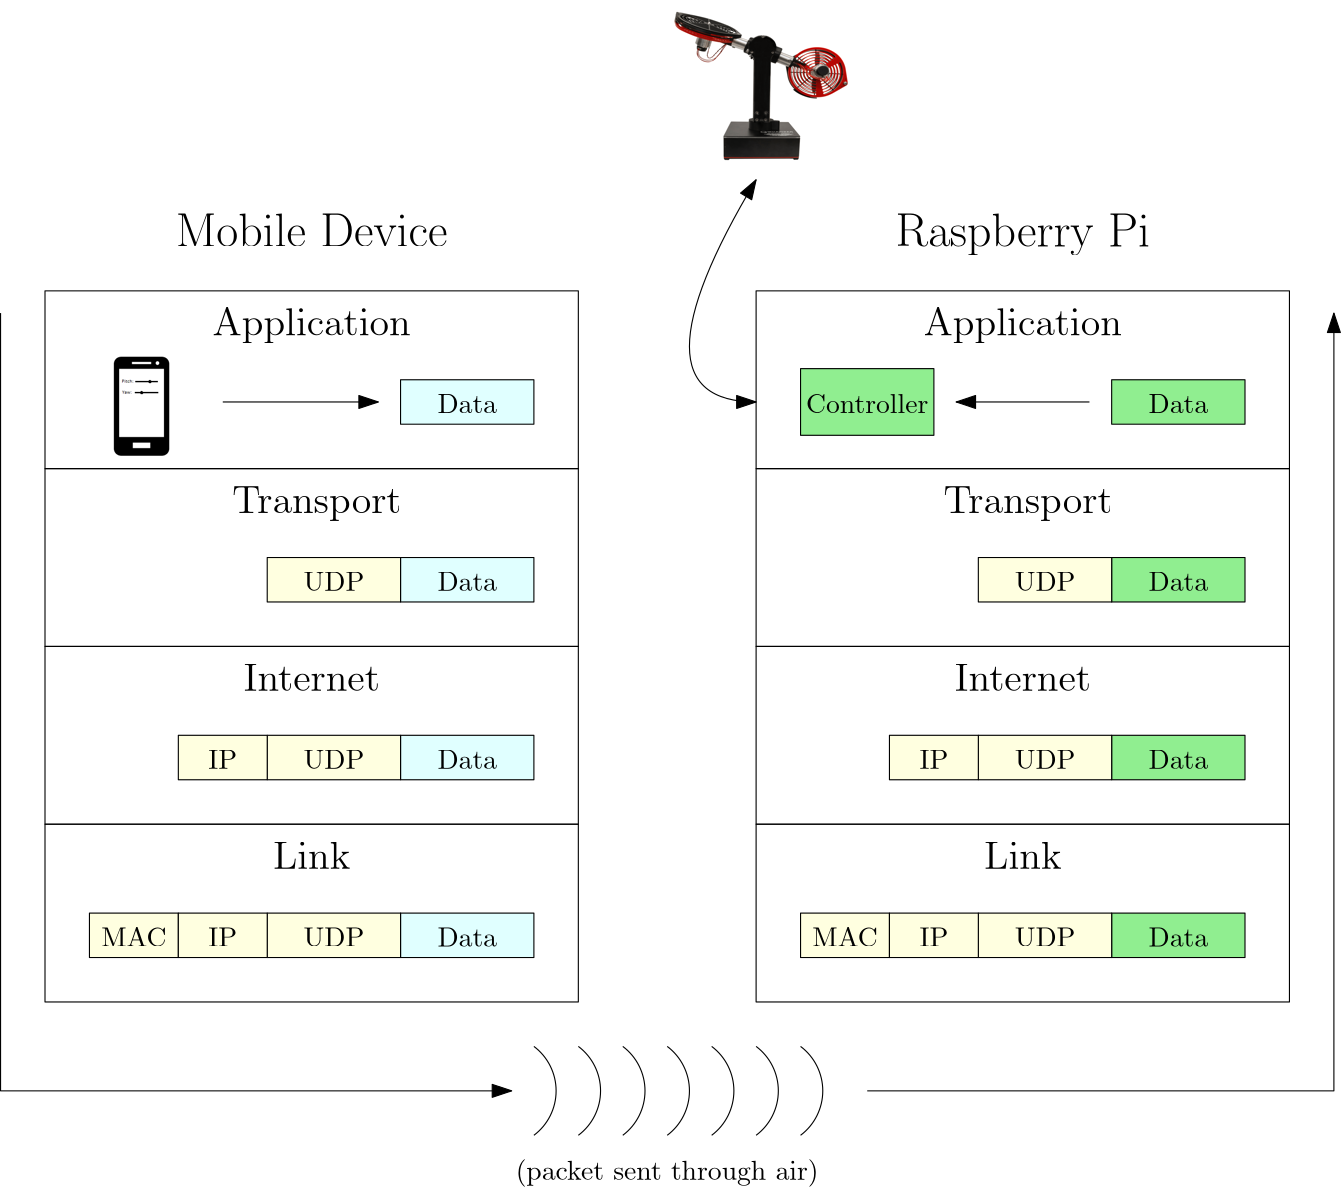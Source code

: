 <?xml version="1.0"?>
<!DOCTYPE ipe SYSTEM "ipe.dtd">
<ipe version="70206" creator="Ipe 7.2.7">
<info created="D:20181114232522" modified="D:20181117213727"/>
<bitmap id="1" width="225" height="225" length="1551" ColorSpace="DeviceRGB" Filter="FlateDecode" BitsPerComponent="8" encoding="base64">
eNrt3L1OIl0cwOFt6Who7exptiFcgQ03MA0NlSXxCkhMJhRaYUXBHbghFjZegh2NFZ0UdiY2
JL7HhRXUF+VjvtDn12wUP5Z/nj1nYHbm+XnPmk6no9Go1+tFUVSv1yuVyi+tLswnTKnZbIaJ
hbmF6T0rtR4fH+M4ZnKXDg4Out1umCROidfv98vlMmNJLa2DwQCqBBfPo6MjrhKv0WjY93dv
PB7b2VPd98OEMdu6h4eHMEOQUu3w8DDMGbbtsr9ntuPDtkWdTgeezIrjGLlNt3hsMs52v1HH
x8fMZFyYOXhrNplMgPmycCA0HA5vbm4SPCKykK5ZmHyOb8L8zrt13sQYjUZp/KMOk8dvnZrN
Zl5Ei3DOpdfrff6XvLy8/PhdYTnd/emHyeP3ZdPptFqt5kU08Cg+0VXfuPvTD5N3vmmd1/Kl
UgnRVZXL5VXfWK/Xd3z64Yc7HC34a6V+v/+TV9FQmD+Enzcej3Mk2m63b/Luyzfc/veAORyg
JjIBp+wLTnRfCpKXh3Z7e5vUT0YU0aSKomjwt2TfAEEU0YKHKKKIIipEEUUUUSGKqBBFFFFE
hWhhiZ5o8xDNkqhBbRGiWRL13xo3LUwMUUQRRRRRRBFF1KwQRRRRIYoooogiiiiiiCKKKKKI
ClFEERWiiCIqRBFFFFFEEUUUUUQRRRRRIYoooogiiiiiiCKKKKKIvu2q9fpw7exu/pnW1ee/
7+6sNv/iPHt6egpP/P7+HtHvTnQO8gPNAHGF1QIQvb6+fn1eFxcXKSFBtJBE53++Lq8zjK8f
vjz2QrRWW3w8ezw7tcs+Z52eniL6/Tf696vp0ir6boUNj8xBfraeFvlGYYju4yr64TMLou8h
Ln181UIU0RyJLiC+X0URRTR/ovODgBXHou+IZnosGl4fZXPfP0S9L7r18w2vj5af2p8/fxBF
9AeGKKKIIooooogiiiiiiCIqRBFFFFFEEUUUUUQRRRRRIYoookIUUUSFKKKIIooooogiimja
RBfXeOR0dXwGd2xAdL9X0XfXz2dbNndsQHTPN/rZ6vnvOrmXa+TfXFn/SndxBd38a3e9pC6z
OzYguvfHon8v7/ywhP67jv719iQvtyCZ0fxa5q/Ch+hevVxa3uQ/LKOzR+/OWvOldh2hiCo1
oguAi7uRhM+1WrW3SymiiOa1ii7uN1ZbvqfT7AsWd3N63v1YNLM7NjgW9b7o1n/tbO7YgCii
3zVEEUUUUUQRRRRRRBFFFFEhiiiiiCKKKKKIIooooogKUUQRFaKIIipEEUUUUUQRRRRRRBFF
FFEhiiiiiCKKKKKIIoooooiaFaKIIipEEUVUiCKKKKKIIooooogiiiiiQhRRRIUooogiiiii
iCKKKKKIIipEEUVUiCKKKKKIIooooogiiiiiQhRRRIUooogiiiiiiCKKKKKIIipEEUVUiCKK
KKKIIooooogiiiiiQhRRRIUooogiiiiiiCKKKKKIIipEEUVUiCKKKKKIIooooogiiiiiQhRR
RIUooogiiiiiiCKKKKKIImpWiCKKqBBFFFFEEUUUUUQRRRRRRIUooogKUUQRFaKIIooooogi
iiiiiCKKqBBFFFFEEUUUUUQRRRTRn0zUoLYI0SyJHmvzEM2SqFIKUUQRRVSIIooookIUUSGK
KKKIClFEERWiiCIqRBFFFNEsOzk5GeVRu91GFNF1Oj8/z+W5d7tdRBEtMtE4jhFFFFFEEUUU
UUQRRRRRIYoooogiiiiiiCKKKKIf6/V6zi6pyESjKBoMBv1sC7+x0WggiqgQRXSvm0wmEH7e
w8NDqVRCJZfC5MP8Ify8x8fHarVKSy6Fybsr5jo1m01acilMHr91Gg6HtORSmDx+6xSO2GnJ
JQei67fm/VqVYGHm4G30up4ZS2jB63Q62GRWHMfIbdHR0RE8GdRoNGDbers/ODhAKNUODw9t
8TueD61UKiClVFgBnJRP5HyTHT+l/d25pATr9/vlcpmrRAob02AwgCqN5TS88LTv77izd7vd
MEmc0ivsTaPRqNfrRVFUr9eJ/XLBDFNqNpthYmFu+7iz/wdBhZMG
</bitmap>
<bitmap id="2" width="882" height="955" length="204046" ColorSpace="DeviceRGB" Filter="FlateDecode" BitsPerComponent="8" encoding="base64">
eNrsvX2wXmV97/1PW3mJAXZC3nb23tnB7OzQFAinQSLxgaSpDMRIo5B0wIQENpu8bElIWkAE
oYIMRu2JmGaiAzap9IjPiWCmk1pBpidlGB5gpIAMw1gycc5wkDk6MMLAgCPh+az1ufcvV9a9
ExGt9eX3nWvWrHvda13rWuve6Ce/17feSqVSqVQqlUqlUqlUKpVKpVKpVCqVSqVSqVQqlUql
UqlUKpVKpVKpVCqVSqVSqVQqlUqlUqlUKpVKpVKpVCqVSqVSqVQqlUqlUqlUKpVKpVKpVCqV
SqVSqVQqlUqlUqlUKpVKpVKpVCqVSqVSqVQqlUqlUqlUKpVKpVKpVCqVSqVSqVQqlUqlUqlU
KpVKpVKpVCqVSqVSqVQqlUqlUqlUKpVKpVKpVCqVSqVSqVQqlUqlUqlUKpVKpVKpVCqVSqVS
qVQqlUqlUqlUKpVKpVKpVCqVSqVSqVQqlUqlUqlUKpVKpVKpVCqVSqVSqVQqlUqlUqlUKpVK
pVKpVCqVSqVSqVQqlUqlUqlUKpVKpVKpVCqVSqVSqVQqlUqlUqlUKpVKpVKpVCqVSqVSqVQq
lUqlUqlUKpVKpVKpVCqVSqVSqVQqlUqlUqlUKpVKpVKpVCqVSqVSqVQqlUqlUqlUKpVKpVKp
VCqVSqVSqVQqlUqlUqlUKpVKpVKpVCqVSqVSqVQqlUqlUqlUKpVKpVKpVCqVSqVSqVQqlUql
UqlUKpVKpVKpVCqVSqVSqVQqlUqlUqlUKpVKpVKpVCqVSqVSqVQqlUqlUqlUKpVKpVKpVCqV
SqVSqVQqlUqlUqlUKpVKpVKpVCqVSqVSqVQqlUqlUqlUKpVKpVKpVCqVSqVSqVQqlUqlUqlU
KpVKpVKpVCqVSqVSqVQqlUqlUqlUKpVKpVKpVCqVSqVSqVQqlUqlUqlUKpVKpVKpVCqVSqVS
qVQqlUqlUqlUKpVKpVKpVCqVSqVSqdSvXvvr7b69z95/7+57dn6Nwc7jjz36/HP7fvrGG/l+
UqlUKpVKpVJvkypByhuuXje48kLG0OAKxuWDK4fWDt5w7cY7tn0ByOSEV37y0v58WalUKpVK
pVKpQ2vH9tuXXbQEpBxYtoSdZUsXM5Z+ZNH55y3kIGx54/XXfO7mT2zdsvmenV975KEHgMzX
X3s131sqlUqlUqlUKgQffvpT18GTFVLWPClSSpXXbVh15+237bxr+9d3bNv2+ZtgSyGTsenW
mzgOZL7wwg8TMlOpVCqVSqV+zwUTbhy6BKQcXHlh8CSD/b/40DlsN3/25ju2fQGqZIcBWzoA
zqHBFVx4+eDKa/56/ZbNm3bv2vn4Y48yYQZkplKpVCqVSv1eaf9bb+195kmwsEWVFy05/7yF
QZV/ueTDF5w7j+Obrr9Sc6Xjhms3br3lGlCTHcfQqoHqktqNvv6KNTdef83WLZvvv3c3k7/y
k5fyPadSqVQqlUr9zlPlIw89YESlFkvg8C8+dA5sGXjp4Ns7b7/t+ef2vfjij+/Z+bXKA379
lZw/NLjiczd/Ysf22zfdehPzAKKwJeezw1ix/MJr/no9X3HJ4489yrVvvvmzfO2pVCqVSqVS
v3tUufOu7cLk5YMrNVdClY6SKv34V+vXPLjnPviQq7Z9/iY4k8HO13ds271r59Ytm5lEoyVI
WV4ubQ6tHQRHQVBQNisXpVKpVCqVSv3OCK7b/NmbVyy/EGi0rJD2Rs2VJRaWeMlYMO8Mttdt
WPXtb3zVkMstmzd95YufueHajVUW+fBgqvZ5BFTNmDrKrVyUP0cqlUqlUqnUb6P2v/XW88/t
s1LlorPP1J09tGrAZHBzwEu8lCdlzg8t/ABgyeBCBh81UXqCpS/hxhIvY2i6dHKHZsxNt960
e9fOp596IgkzlUqlUqlU6rdLjz/2KDgHAYqF7BhdWQFhDZbaFUt7o1TZcmrXZYj4GGxp2jjz
6E+XLQcuWc6oojcvWc7HFm0W+ebOGdTKkj79qesyFDOVSqVSqVTqN1/76wG5yX4Snfsin3bF
Bk86tD2ytWq6+ePhQI9t1aDn4O3QqgF793gkSq9X5Dk81QEHOsh6UVW2CMKMwphJmKlUKpVK
pVK/aXr9tVc3f/ZmIVCzpGZGk7jlTM2PByyTNfg1YLJFjPXYOHSJO9H8MY4ctLN2sLkdRk3n
jBG3kzBvuHbjju23P7jnvkz2SaVSqVQqlfpNkEGVf7V+jZXMo0Zl+KbhSce5Zy+IlPAAyxIa
ZcIgwxhBhrEvN4qOthqPIzGDx8vTVl96cUwoZK5YXh2/8fprok15NvdJpVKpVCqV+q+SlSql
ymjUqFVQW2VQpTsaM8NEKU+WxsmwLpYtxWOqBfPOmDd39twz3vu+0/8bY/apJzHcj8EJnPbn
C85adPaZUdooDKTOHPbM2BlaNVAVZh9OJ4cw9+evm0qlUqlUKvVrkZUqD6LKGiblRrbnn7dw
RKo0GLLEyBImw84JHEKJfdNO6O6aNHbMccccM3r06HczjjrqSAf77x51tAePGz3KHQcnO447
7tgJ48cymISpTvqTE2edPJOZW4upfeKVbXPVAIO7V1bNtYMWLLp3993Z2SeVSqVSqVTq10CV
WzZvCiA8YKusdwIOgTepEsgs3d8jhD7WyeDCJPh3Yn8fKAgZlhg56uijghhLdAzmlDPdxoWO
I454l8OpIFVo8z1Tp3CvuWe89y+XfFiraZgxBy5ZLmHaoNyCRWnDTKVSqVQqlfqVU+XWLZsD
CEuYjP0yYSeSvsMTfYBIL1rCOYvOPlOknH3qSX3TTujqnAAuhvlRUJQhxchqZ/Qo4JAtY0LH
sexXrFjvsAUaPeKZDKC0QZjBmZzMrau6l4MrWKqudsslufIVyy/8q/VrSsLMv4FUKpVKpVKp
X4ngqwZJRs5OZF5HWSEPwmaNmEbO0dNt2CRI+Z6pU2C80qMNUlYYWTOkxAhzzpjaM+ek6dZR
Z/6BJR9s3WXJB11MtYb6oIPTzpk/l1twOy48ZUYfMzCP8Mnk3IWPTOiqZp7Y39FREWl31yT2
uerPF5xlZSQWX9owX3zxx4cC71QqlUqlUqnU4QUy3bv77mC2SK4pU3LioLa+kifD13zm7JlA
HVQ594z3gpRTeibzUZJ0ROQkMAkHLnzfqeeft9A+Ply+bvVl69deXpYVCpS1+Y7O97KZuHBr
iUuHCUEwJ+g46+SZ7DDVxqFLOAjiatvUby5knvQnJwqZBmeuv2LNpltviqLrCZOpVCqVSqVS
v5B2bL89uueErfKCc+cJmUGVkltZgrKsdg6eQW6z+qcAloGUZYTkMceMhidPmdEHHHL+hqHV
kCQD8IMSdZ1r5KyScep5dKCX7u9wnbesnXX+DrebeWI/GMkaFsw7wwpI8UQDlyy3GCbzcw6L
DKd8QCbzMImRmawkGkcmYaZSqVQqlUq9TcFLmz97MyglRkqV7BtLGZbJsE9GHaGoJmT3cG2b
zAMW6viGJEcdfVRYKft6JjFtwyYJT8KB0GNQaAWf48cCfuCied9mjkd6uNM684gBloKi88iK
LAnUBBT/av0aK71H8Cc4anJ6pAV5IfCpGZOTkzBTqVQqlUqlfq5ef+1VWMsW3kGVByoIHVw+
KKqdr79iDVsuZMtVQCBUBsLNPeO9Fpbk2lknz6ysgjUNgpQcv+rKj0GVUfCc08A2rjL1m63m
xxgtK2WdoRMjjJ/lkDMbkFnSJpdMndLNQ7FgUFm7aBTD5Dgr4QgIGoZWCZP9qb29PAuPxsks
G8LcvWtnEmYqlUqlUqlUCCh64YUfGpFYUuU58+dGEKNIaayjSAlMOq7bsMqoRegr+O244449
sb8PTtN7zjzQGvOUPXecjQuhONExRsWTdd53te2ovN4dHa3UHsehUFPrZVBlYxtFjbij0aE8
LwApvvZNOwFuPOv9rQKYVkaafepJlkXiiURZ7qvxkzP/csmHw4Zpps/+kV5vKpVKpVKp1O+J
Hn/s0citlipNeDEuMRJqIoQyeDKokjPhrkaRHwa0BqoxIaetW32Z/RY533m4Sl958GSr0FAd
PNmqPgQxHteCycqdPa6D7YzOsTOm9pwyo2/OSdPPnD3ztD89lS2D2TjC4Kaz+qe8Z+oUCPBA
bngdlil28vF9p/+3CpKvWMOTckK41MP9XVZZ//MFZ809473GZPKt1TWZxNPMKIcwN3/25iDM
N9/8Wf5ppVKpVCqV+v3R/rqskFQJPhlaaUMcE3ZATbaRnlOaKwVL9i8fXAlrtVNly3Q5ehRg
2egVzjxwGsgnoVkXvVHn3H2+6Jw4Hp7s65kEMc6bO9sy7DbQKYeJP+57C5tOlrXczz17AY8G
iAKlUKgWVM7hSCNj3Vt3dBzX3TXpxP4+TjBV3Grw+so1Y5rsA2F6ThDm4asVpVKpVCqVSv2O
6Y5tX9BEGQzJVrulwZbnzJ8bqd+Bl8AYVOlgH8Rq50n5UKoM97eFIm3pCOBN6ZmsnXNEtzVw
N6HjWDAyTJ2mjbOzYvmF0aacRdpVfNbJM1nJzBP74UAGO6bq8NVZ7z/DxuIWcvdCRvVEawcr
tly6uJqhf4rmTW2b4m5URjp+7JjwgBshwITAJPcKi6j+9MglX3/FmiDM7OmTSqVSqVTqd1IQ
zk/feOOGazdKlTrBtVi6jS7egGV7zk5pruTM9k43kuGYo4+UKi3vA+MZnThv7uyql2LtCucW
3V1dlvoJKyU4N6WnZ8WiBUGSnA9Mcr4FiGzfA0ka/VgFYQ67ucPqWJpANT+WaebgH9fq7GZ+
XsWGodXgq8zpXVol1jtadY00Y1rxkuPcW4DUEMolTGjlIu2cICiTm+bD/Fu3bL7/3t379j77
+muv5l9gKpVKpVKp3xm98MIPrbRj8xp50v6GGi21ATL0gxsV6Y5UecPV69gByfp6JjXSrv0I
hp1/3kJtlWzhtOBG8BIG+/MFZy27aAnQxWkAXufE8QIhODewbIlp49oqWRWQZn4NFzJVRZVW
tuyZxIWCZdlbvGzrc6g+j61WjxPGn/X+M6BWfeKgoHGVGlcjf4d7caMySlPC5CBL4nVZLVPC
hDk1e2rAPO1PT+W4xTA//anrdmy//cE990GYsH3aMFOpVCqVSv1W6/HHHo3232V0JYAXxXaE
N4b+YgMptT1e89frww8OgkbJx9LkOOboI5lE8oSmANTSeOhp4qUu44FLlnP3he87lSVtGFo9
tGrAC/kKMLPsOcDpkmzXCFJOGdfRe0zVtWfSqKMY7HDfMkl8ROtluU4BeErPZJ6aO3I7ELci
2Anj3zN1il14YEId30KjkCk3Rr33aA0Jo0qYTGizoY6O48KAaQQmD7v+ijUS5iMPPQDkZ5pP
KpVKpVKp30ZFB/BotG3Cjt7waHajSfDM2TNNbwnDY2WrvHajbMlHyLAkxhhQX6TqQFkBn2UU
ZctgaNr4RZWJcuMVayrHdx30CH2BYV2dE2AzV3LO/Lks1Twg4POGq9c5tG1WzRwXLeAE6LTK
Cp/a2d3VBXkyKpOm9TCtXDRsdZQJYU4+AqvVzGsHYUj2OaJHvuzCA2Rq1PVdRUH1svU5k1cL
rvPEIUxzyTnN0E0NmPrHVyy/0KbkZSJ5/n2mUqlUKpX6rdD+t97asnmTVFl2adRcafcZqBJe
Asyqloj9U8DLSAPXYqkT3AHLwUsNpDTbhXl0mnM56DUifMYAxgA2+NAqRtAd9wLJgEluoVnv
+ef2vf7aq4e37L3yk5f27X2Wk0Hf1ZdebFtz+Dn6hvvgoCMDTI3nhSSNh6yCSFcNsBjgsOFG
l0LL7G87lesrhySnTum2DBGXGMkJQ/ICJUxONggTvpRU+aoq8nnJch52/RVrbrz+GoMwedKf
vvFG/rmmUqlUKpX6jRVUBgpqqIxsHYhIK6WGSgYsZwXIKrGlthOCPeHR1g8eYMkkY8cc1+5f
hjYhNBGRWzQwsnRDV1Q5elRJlaZse9Ov79gWlLX/0DD59FNP3Lv7bvhz82dv/vSnruNC20RW
NszlF0qSzCkERsdwbmSBdNOC/Oh9162+zDbiJu9Yhj2KrguZHNT3HYUuGWe9v4rGhDDtO9nK
FZrQCsL0vnCmPX307+sf99bgJa8X+DeLnJ8sIzBTqVQqlUr9Rgk4Ac+s8BO9v/V0nzN/rgWF
pMrIszYvBkDS8FgGWN5w7cYAS67VZRy4KH0xT5grIah2J3jZAYdJoEpzzLndcccdq7MY1oKy
wojXnkkNegGTrIe1Da0agA+jcxCXA2zvmdqqHWSbnlbp9eFttIyE7swQ5xIWAGG2DKc1moKj
UbWyr6fyejfKEDHVpIkTudxozMj3iY6QJhNZqiiKYcKi4SJncLmPXD3L2kEefNOtN/F0NovM
v+FUKpVKpVK/IXpwz32loZIBNwI5pj+HO/jM2VURyFaqdZ1tDZiFR1uqNMDyczd/wjBLrjV4
MspOClqAE99yFfjEx0N5wDkfBAVQObmcTec4d+fIiuUXlmnU4iVICXcBYK0SlHUqd5SyZPE8
Hbhoj56gyihNqY+7PY2dLQQI4/GKNLeKiLq8rbUuEEqt5u9EE0mu7Zw4HlbkpWnDNA4zahB5
Dvu63f0tRFD946yc8y1PxN31j9+x7QuZ4JNKpVKpVOq/XPvfegskEyndAi2a0YCfkioBPPCG
AQWBNzOm9gBOsCVf6R1umSuvXgdVCpYMri2zcrTgMf/gygsBRUsMtZf6iZNBrNWXXiyj/uWS
D+tVN5RRYyZHtF4yIYjFs9x/7+7Nn71ZnmTLVRoGW9lGNVVW2eI9kyuq7DjWbSTsRIqNQ7h1
65BpT/vTU231CPiZAB7JO2aI6683bNLoSrv2OFVZ5VL7pHXUdX/7lsaNG2cddQu2cwLzeAJb
s4Qs3h54qeU28TKVSqVSqdSvXxBI1D+PoMrKdDZ61JmzZwZVCpbGVZZIWbFZz2TOlBL1Dmuu
ZGy6/spPf+o6JjRXJRKoGUxS1QO/ep0dedoNg0GP3NrscvCJq8KQGGDJNrJgONm4zXCys2yz
Y8w2Yv2nzOhjwXYPt4H4gpnvqVqH9/Vam8hS51GJyMjJaBEeTMsdeTlXXfkxlgdJ8tLi246O
4yZ3dvb3TdOpbfQmEHjO/LnGZOorL2sQmSFuEfVwf1uqyBRyedUamDyOtlAutNaTtYl45DK7
J2MvU6lUKpVK/Xq0v05pqSr2mBNd2yoBM+P9DK0MqgxbpWAJ1YiUgI1sU3Wlqb3VUKU8yRa2
FCzLsjyiGlNxaygIvGS2gMlG7XTYyShKkMl6RCVP+jFKnXsy04JYBnzyEahjATza5s/eDG49
/dQT+/Y++8ILP3zxxR/z+GzZh8E4yFcP7rlv513bYUUuWfi+U312B7CnG519e4jDjXxcsfxC
Hnz1pRfzbVUafbgqphSqQdXsG2tXmh/Eu2USCdNQTNffKKLO/AJkgz9NAjJ/vPLm15WLgFJT
e8zuMTAgneOpVCqVSqV+DQKlRMoIqoQPhTRtcWWlnfa4SsGS0dU5ga8GV15owo5sCU+G0RJA
Aq4MHTQpBkxiQliR0yJzJ7zMpccccBpaNVBlcF+xBnYKmPTbsBDKbxecO08EHVo7aAvFyo63
9vKtWzbvfeZJMPJQr+Knb7zB2wDD7tj2BViXGTYMrY4BNDJYZ5X4c8lyWwsxTBJny/ncl5dp
SSJeDoQZSeJh6uzoOG7SxInRIrysQWTgQVhfJ3d2clAKNYucqwBIDZj8OqaZi5eGX/IriJ0+
dXvsZf7Bp1KpVCqV+s/Q/rfeuv/e3SBlBUu1rdJmiBX41f7fOSdNFylBILN1rFdZub/rnBed
4GzNVuY4M5hcE5k7jM2fvZkt4FpB0ehRsJMJMrrCtVhawVL0iiDGIEZQTfcu/MZpQZXulCZQ
Vst99YBDyAKYVXoALQj2np1fe/yxR0GsMnOcjzvv2r7p1ptk15adc+liu1UyDw8uRWubZfgS
mNmITSMkK66uodq+PGGTrC2KXcdX1HjAkmmGuIRpNKb0CBaG+5sRAZbWtzTAMk4wstTwS07g
94o4T/b9LWRs407By8wcT6VSqVQq9SvXnbffFiXBIwFcWyX8s3BWv5WFbALesFWWhkqtZO4A
M6btaLFsmStvvQm25PgpM/os2iNbwlfMppFz9aUXT53SHebHAEudv8FI4JM2PX3fjfwaYI95
tBzCYOExN70aHuNyEGvL5k3gJYi1b++zzz+3745tXzAukQFPWj0SVON8JjRhPDAvrKmlWdXB
c3GV/XHYGidpT8aqfNNwkjgvAcic0HFsWFwtX6lLPejRoFCoMh5BU6QnsDXBx7dhJXazeBi8
LmZYv/byEiwd4CUIDVpn3ctUKpVKpVK/vPbXPl94r9ViprZVViW+a1NkRSkdx9ru0BLo2ipN
AOcEs3UcwqTlH9lyxOY7gKI9d8IVDljykQkDLMVX0MgaQVw17YSpZbfusEN2dBwHLJkPrj89
SLKFwbVjnWHDcQYsF4bNiMOUzaAvi0+CuxCm0wK9LEPzrFtNlGbxmMgTZczLGkTl4CDzV0R3
RQWoMCQfOyeO57kieafizBrjI7P7+LFj5NVWC54J480QtwaRPcSjiLonGKgpXpbhl7wo9rmW
+aFKAdsy8po0jb009gC83PvMk9m1J5VKpVKp1C+jF174IRy1buVS8MPQSqkSRNFVbaI022gC
rgdcW6VDp3ADLM3IZkLrC0GSm66/Uj84W/ZhIa4NVzj34iqWwcnrVl8GaIWDO9zcohRIduP1
1zAALS4sveTWnDQiFIISpTit3Z4ZRS/NrbYyUuW2Hi5BaTFJHnnG1J5Ayhi9x4wCLyeNOmrM
0QfiPyMK1MVwU96A8QCgMoAKN8Y6x40bV0KmkZOio3Bo1rydeoBJOzxGCCVsD6ZGghIfwUu/
1bzJi4ItT5nRB1VedeXHTFQHmAFRfffgJa8ouvaA1rt37cy08VQqlUqlUu9A8MP3Ht0DUjLC
CQ78GEsJTEp9FR/2TLImjx7wRr1KhnGGUqWlxVtg2TMJNjPAMrzhsiVjaHCFCSYRYwl3ceuq
NU9d6BJyK4GQfUgJxAKHoEom5BwONljOk8uSmNylDNdsECZn6rDWZ20+DgB2wbnzQDVeDkjm
gmPxULFm2A1Dq3mKc+bP5W04eDmwnKMi0rqWZpUdf+1GpgUOo/+O6zEwEkSM/ju2Iw/CNBRT
E6gGTAEyKljy5gMvIwmIwWlMCKLzXFIlT1dmjjOb5zNVI68nAy9TqVQqlUr9QlR57+67pcoW
Wy75oDwJdUBKVePv/laDGPCmnSrDVmlopWCpazvAkq1FhyoSq3Ex8ExveJVdMmy01IsNC22s
CQf+Cf91NFK0DiTUJAeyTvOso4B5VBlitdwXoIKWWXPDcx2j7PUDUlrJXDcxy4vYy1d+8lKj
Pg8foS++2rH99qqW0drLgcyqVGbtXK4ajq8asFkkjMqOC152UYXuMCdPHUnimk8F44YZU8Js
FUjvaPXfKfN3xEteMifYoAcQ5VvhE6q0kbq3NsNIP3hMa1dKGxWFZ5yHevqpJ376xhtpvUyl
UqlUKvVz9ZUvfub6NRc3qFKktKCQFkuztgEPkbK9EHoZWjllXEewZfjEOaHybtdUWYLlts/f
xA7gxFTcoqOjZbRkcmCs6rq4amDmif0iJQNemjRxInecOqUbaqoc67fexOUibnWvuoC56FWV
3Dx55tDaQTAJuOI0HifQq6xHxEOZM87J7JsXY2Nu+9foI966ZfPOu7Y/uOc+cOvxxx79+o5t
0BfMtrGuD8lpljrnvdmKiLuzZRI+miFeBTpesYZlw5/Re92kG15pCZm2toQeI3/HKpc8tWZG
CbmuYNlVVlBnqqm9vdWbHD2K11LaKnmlnKnrPApjehXrtGyR2UzhGec30jOe/7GkUqlUKpU6
lF75yUtbb7nmM1cOwpNGVzIWnX0m6MVWsGTfBBCrkbfbKlthh8OhlaWVstyxCwy8et2GVVZH
N38HaIFsoTVbN2oXjXqMAA+nQaGgFCwEKTHYsei3pdfXr72cc4YGV9x5+23w3pbNm268/hro
C6YSLFmzDu7Vl15sTU6ea85J06P1trGLBkByL5jKBUTijKk9nGD3bQjNUpzRS8iccRPGWd6I
KTzhoGflEKBLWrH8Qqud29voL5d8mJVLhmX/HZcxubPT9BzOLxPAeSeysf5xg0I5wV5IYSOV
KvWAs1Sw3OhNs36kVhYWgZdmM6VnPJVKpVKp1OG1/623/s9/fO/uT26UKmOAHBAX3HXB/NM1
VwIYltCxK3eYKyNnR1tlhFaGidIAy9IV7uUDy5ZIZSVYQoO24BH2TLqx3bZhjcsuWtLfN+34
sWPANm2V3o6DfGUVyni6n77xBkRkPo5NfHRnA58DSz54wbnzHHqixeaIrgSibE1eFjgqU3ug
Lxg4UM1gRe2T+rXD1R7ZRvECncoqnVzFo0HFgKIhBBwMs6SQaXgk00ZujineZYcdz+FHGTdu
nHfkdZu/w1Q8sus0sJPj0btH8pRL7drD2+a4LSM1XVrnkzcsXvqe9+19NnPGU6lUKpVKhb73
6J4vf+JjjOuG3d+RAw5WAV1aLK0CFHkukqHe8MjWESzDD64T3J12tozq3JtuvUm2ZGfb52+C
LSHMwZUXzjyxv5UYXrMlAMnCAEsYDAqCrwTL7q4uK/ZwAiC0bvVlO7bfHsa0p596AnzSj2w6
tjTLJFu3bGZnxaIFDPjtzNkzNVpW51yy3JRt9hs53dF8nJMBraBKcEtbZdUfp3+KXvhwZDeK
upf9gDgHMuRevAEWz6OZJM5q2Znc2cl7CMiUMM3vnjRxojlKWnThagDSCuosjKdmDdppLd2p
+9ulwo0tE+Vw5riFMfnFzfqxKpH3tWCm5TrBy+jX81fr19hqnLedUZepVCqVSqW+/Y2vgpRf
WrvC0Eq5CIqw4OQF80+HKu3YCHLoipVkOEFzpTnOZdXKyifeObYRYNkOlmy5fNlFS268/hpw
ka010vWGg3zc2uQUIEfUmXvGe617CduAOfrBNVeyzxZeWrH8wi2bN+195sm3amPs7l07NfEJ
lpxs5SLg84UXfvjgnvtgObE53NbWY9c3DU2VZYtiB7bk8c1/qVJgli4G5+zeyPzaP3k6t5xp
kIDu7ArnOo51wb40vo1a5Vxe2U47jo1KmNEcnMVoSDR/R8K0BpELA0Sn9vZyUAOmoZLM5uPo
qQcIeedWH2p4wL1KDzhHeGNmlFtTPYpqNkoS2azHpJ78DyqVSqVSqd9PgQH/csff3f3JjYCl
VGmqjknfMM+ck6aDdgGWwM+BspB1bUmOCJaORkV02VKwDKoshznjlisPoyVgCVW2Ii2vWFMZ
1mqw1G4J0ujshme4sLurK1KENGBOO2Gq2dyVGe0nFefsvGv7pIkTTR63gA+Pwx250fPP7Xv9
tVerLPjVl0FfUXEoLJaAZX/fNLv/NBqOcxDWEixBQT6a2sP+0KoBENEYTuiLLVxXZYIvW8Jr
BPY4YkvxGNwoksR5NE6A5arg1ZpFefyyJpLZ32aIGyR51vvPmHli/+TOTi2u5u+AlAZY8iwi
ZTj3Iz1cvNQDbuMhs5P89wWn6cqPfpcGXtqpk+XZnhJSNamHdw6rp+kylUqlUqnfN73yo+e/
8fmbpEpDK6FKM761LoKFkbYjW4Jk0VtQsGxl6wybKxt+8EgAP9Q4YLRculhzpd5wEGXL5k13
3n4bbMlXNpTRJ84W8oGOOE1feUmVzAZcWdWcGfbtfdbqSc4Q94WR7OPzyEMPCNgP7rkP3tPB
bYylJTHhQ9OuDb+U7gRLkJhJqljNtYNMqLvcZBxjL8E5hp5rK/xEQfioYgQkcya35g2bxF0F
bdbJ1xuGVgOckVRuPXati/ErHD92TNgwtU9WCeBTum3TI4dLlZpV19egLitCp5E5HnUvvWpK
T49zahH17UGePlq08rGiVDyseKnpsmywnpyZSqVSqdTvCVUyvrR2hR7wQMqKwTqOnTW1E54B
eBa+71Rzw7WGRaVHSwYxyu6NJp4wiXjZbqgsSw+F0bKqUTl0SaTw2EURsLxj2xfAMHPAgy3h
HGCPc4A0CIe7B1hWbDnhgNFy966dQuPU3l5YK27KJZwAZe28a7u9sF944Ydzz3jvEUe8KxLe
mZn5obuBZUs0KnKEp4tMHHDaXBj4MI6XTRthM+5SmiLlSWASSjQvqVE802BIyI3zPTNoUwSN
6Erz5SVMdswQj/pCPAvIDYiC5RECyvMWtdO7og+RjcUtjMlVWnd5XRokTQjiHMsZcT7neJw/
D25a/Wti2gkcqR6zjrrkp9F0mf+hpVKpVCr1uy0g6vWXX2pQ5QXnztNzHd2uq3SS/inwpJk7
bO0PHr7g40aPagfLsnylAYRhtCyTd0qqFCy50DbfgiVbwPIrX/wMYMkOUAfMgDphtATMQL7N
n72Zr4Q0kdL24mw5COdwwr69z0KPGvHivpxsKCYnPP3UE2/VCT7cQibUGAi/QWJXXfkxGzha
XlIvsOfAXbY7Zx7WH250c72jIlDVXqf2jBvcyGxWZQ8KbQyu4gS7eA9cstwkcfvvROXziJDs
75tm+GgUUeeIdc5l2qBKhmZP66szD6xoak9tiuzRAx6lh4w9YP2Rb85xVuJPwA5ThUmTPwCP
VGEANVsawppRl6lUKpVK/W5T5Ztv/sy4Ssd1K5fOmztbp3bYKnVzV1WGaqrUNhVFFKXKAMuy
1U7ZwDE83YePsYxx0p+cCLlFmKWV0gHLO2+/zYLnkFUk6XR3dVnTkgHMsAYOSp4OzqxyYa5Y
A94An4KlbOlpVo8Ege7dfTfw88hDD5j9HfBs5SLAklUBXcYrQllR05JbcAIExZb9Mt07kn24
Fxxozx1Nl6aN228deCuRMlLFuQWU691hS+7OPJJqexvxRodH219GI/IYnKY7O+oIReY4c0YO
uOwaueHiJW/PbCCtnSb1RB8fztd0WXbq4XlvvP4aE8bTdJlKpVKp1O+e7Dz48Le/GeZKqHLO
SdNndI4NW6UDPuE44BFgyUep0rSdylnccWxprqygYjgfvEwGZ1tVBDrY/X2oeEtgBu7SYsl2
y+ZNgOXXd2xja4khG9OwJGvgcAT+ZAvMVMnjtbkyBpAjqa5fe7m11stvdQEDb9zl+ef2Pf7Y
o/YNj86PnABHMbk54yZ3W+VSYyP7vBnAkjVzrwi/jCDMVvvI2qltU0gL9ZjIA3AapgikBVjG
hWAbaw6LKBcaNhn1MM3+1mxoDSId2YK3fnzQzlbs0KkmysiOn9zZGXgJHELR5gcBmbrUtWoy
IT+bbyNc7bxtjhucENXUw0dvYAPTarpkDTvv2p6my1QqlUqlfvf0vUf3hK3yS2tXLD195oLu
8YZWVqOmSqEReAgnONsZU3u0UlbjuJZJs6qLPrWz3QleUmX7dkTTZSv8smcy97IndURaQpWM
rVs2b/t89ZGD5vjoN3cf9rOBDoxkdR2z1Dmy8YrKLWuDSG2V9uvRnwsRcbsH99x3/727gato
+yh9gUyrL70YNBpYtsSC5xwU/6yRzkHDJrkvQDXm6COPOOJdjJjHTkCcAGjp/pafzdQ2Nyey
Y4RG1mbhd+CNZUO2DLjRAkRRFz0a93Cm3uoocWlcJW9GLN8wtJpfM+Czav5YG5+5I+9Ek6P9
waFN5+zu6jJAdNgD3uMLMVVHjNQzXpouo05RJIyD3LIlPxwvOWtdplKpVCr1OyMTdv7X5/5G
sPzrc8+EKktbpaW8gSaQTENl1BqqMk1qqtRXzpjf171y+hTQtKqRPmyxbNSudMsJFnWMhPHD
2C05DWiBiwRL08Md7MOQwJj1bSAWiMtc8kBNbXTA5NDgimUXLWHYhpuP2tl4NEMWq9tNqJAM
4mJy8M/gySh3aWlHjZZMCGCztuA6ByxaJYbXiFvlGdXJRLwcLZ+cwPwAJGvQEx00qAHQBtxW
JbJdzpyTprPPaodWDXCcrWCsR95SotyUdxgNfcLCqSObl8Pj3Lv77he///Sbb/5s395nudwO
O9ohGyZKLuS1WB09WvaEP11c5KEsa2keOtdaxYhvI43I7j9MAr7aqUcKjVqXvKKdd21nPVrO
U6lUKpVK/fbq9dde/Zc7/u5fr10PUrL96vLF53cfP/+YUSd2jC494BAROwvfVxVjjEJDNtwp
wXJW51i4dPOFH6rodOZ74MnSGx7ddvgICElKII21jA6AZcexDao03weGsYB5WXrILB4Ogi4A
HhBV1WY/eaaJKho5+dZWgxFYaKMZ3cEQ2rrVlzEEOdYjM1dpMjWIsm+1cPNTBDYz0Ku8m8EV
PEvAYeTFcxV3EZmM1YQkRVPOZJ2QFXdn2Tx2XGttIhAOqKvKWl60hKs2DK1mkW41VMaOdYrY
iRpEVkBywb5JmBmEfvjb36xaeH//aW2DL774Y+5u6hOvV3e2hk2Td6wvpGc8ylqGBZU1R5KO
psuwV5vsYwF2y2CWieRhuvQBNV2ykq1bNrO8V37yUpouU6lUKpX67dVj/+8/aKuEKnetvvjK
EyYsP/pdgOXsY47uPWbUpFFHjTn6SEfVbad2f4uUFhoK5ykMA0Z+uL/3mvMXApZsK6PlsENc
n7h2S/btIc4MG4cuGVi2JNiyEe5YVphkAKgVjtbteABLgy0jQxw4sR2P8GYspbGOUCWYB9uA
NMwACAk5Gs20Z5aDI+vrtBrhDWAzsBBmA660DUJrzKk7m69szdMwWnKV9Rstt859dYVbtsgU
IZubB1hG7x5tg/rcrV3JvaDfWFUQcvuAdXk0zZgrFi0AKb/36J6Xn/uB0YwgpaWWeIcRzBmJ
3lFfKEyUkKGmS7GQfY9zybQTpkbDR4/zDxCjMSNKE4SOAAOZkyFzMmzTE8WIdu/amRk9qVQq
lUr9lgrekCrZQpW3vH/WQGcHYPkXxxzdzpZzTpouWAJUgKU1arRnaticMq5j4ftOhSoZ161c
OjDvtNIb3vKJT+2BQKxCA9UsW7r4hqvXwXJLP7LIJtoNsGywJVdxa2gwmjyClFu3bG7ZLa9e
B+E4icnpEM7AJcs52TyXsDfq1+YE1mAnHebkWh5K5rQ+5ODKKlnbdoraNuU6i1hW5RkHV3CQ
HRPDdet3d3WZnw41cblsyTnwVVmXkvWYrcMaGgbP6BHJuwIsuSl3YRngbqzBJfHIYcMMM6bG
WMa/3PF3/+c/vlfWJH/6qScef+zRvc88yU8P0VkAU7ulqwr8i/pC4f0PEyUn2DScS4zkjNLo
PPVw1GWP3ckjetPU9TBdhlucyznNIuqf/tR1vCtWWK45lUqlUqnUb75ADngyzJX//Zz/Z+O4
Yxhrjvyjki1P7BjdW3vG7bYjVTpAzXCXVy7XzrEXzD9dsNQbvnBWf2mxtDW22eJ+ZLaNQ5dY
mYcJDcx7O2wJh0QUZekTB7qskhQNB6EdT4ajmN8GhRGFyJmSqnAIL2m+M69Z7IG+mNYq4gIn
LMolDGZet/oyUZPR8qcPVywHm8PmCUcB1czvU4hwIBZgaQJR1FeP1pDCp/1xmMTei+sPBstA
ytLEaj2fH/37wz9944033/yZsYv7639HMKBKfnqmNVSSh2JYFVPwDvzjeCsBvM5559VZ8DxK
poujHO/vmxbHrcbJ4idNnGj2kIXZrYEZxYtKt7gr4SfQAsxvakZP/keaSqVSqdRvhV5/7VWp
UrD86vLFn+waA1I6AEsHbOlY0D0eSjxn/lyREsgULI2crCqZ1y11BuadBlIyGwNS5eOcvl7B
srJeTjsBumAIlgwYQ3uXMKZn1lDGaOHdzpZcXlUXXztoIo9J4uETh+6Yx8yRYEsth8AMdxSf
gi1ZvDngesyjcJB0pyNYpzmnib7yrb51S+hY+hta40EsSllhZ11QSPg06Ua/P88rotvPcWhw
BYhVRUVOGN/qfj6cYs8tuLXQWFJlgCV3YZ7T/vRUUE0LIW/g29/46svP/eD1l19yAJYvvPBD
UA2qBCnZcqFwa3SlhYmMioQq9ddP7uxkTo4zZ/279PjGjLrUpMlxozHjfNvxVG3c64yeYE4z
gALsLT2kW5yTrXRqRo/RsBYjsvNmKpVKpVKp32RBGrCHVPmv167fs/biW2b2hrmyBMsY53cf
v/B9p4qUDvbtUh053bOmdgZY/sPCs9i56vSZgCXnSJUWtwyLZSvwcmqPTaUHV14Ilhh9F510
RgTLsgCRFstIEoct2WcqmSd84oIoQFV1qJx2QuR3C0VAHVglp3Hh8WPHmEQTmTj262EGGMnG
2VG93KLlFRHVtkc4rXrAaScAzExlzEAFh2svt2OO82wcuoStEGXeDcxp6pDBnL5eoEs3sVQZ
UZRSJRBrBKMF3uE66Prhb39z7zNPMp5/bh+DnXt33/31HdvYwpaPPPQAs1nWMh5/0sSJLNWy
6hYLkqsN8gzs5Cozd0wYN4qS84PVzaY3SlO3uP9A0L0erR5lWk62BaTpP0wSGfGRaaVbPAtd
plKpVCr1m6z/uPefw1ypE/zGI/8wqDLYsvy4cvoUwFKkhBnYgj0Moygd8/u6b3n/rF2rL777
kxvZQpUDnR0ctHpklEw3wLIcJvJAgwx2oItGsCXsNILdctoJnAyENNhy65bNtnSULQFLMIad
ki11PQdb2kRGpGENdrQpM3HC7KlVUzNdNMTRqll1Laxtj5CnBS29tmqCefJMbZ4+HSs3h4ip
rMMDcJr3vW71ZWylR0FUylp/RdMJbg3M/r5pvo0Vixbceftt/HuBocsbhrxn59esxQRYss9X
Fc0OrgBuBcgI+2RH97cte3Rna7rkNEBXtmTxYdIMj7bM6VRhoozMnUhWkjmHQzEnlT19TP/h
plVuV+1ttxaThe7TLZ5KpVKp1G+sIrRSqvyHhWd9smuMYHnVUX9UwqSDg3y1+uTpYbGcc9L0
AEt2Ljh3HlQzsOSD15y/8Bufv+mnb7zx5U98DKTkqg/392qrBCxBCPEySqab0WNPcEsJWTCH
u9jqOnzipfWynS03Dl0SbBl4+bmbPwEiskLmcYZJEydWedw1rpx/3kLtlprszDdhhdzdbok6
0yPRJlzqpvPIlhEMCUWCr0GPcJFGv+iYYxNzveRcawq55Cn0wmDc1D443AXW4rksXc4lhnRq
xJM5JUwWY3GhgWVL7HHJ2HnXdgYYyTsx4b1ss85H0XRo1QD34j2D0D6gncFN09bkKD8zeHXa
Tq1FGZk7ur+tgcnjc5oFLZknGDXsnLxA0FF7piGXYc8MtrQqpkesNWpGD4/z/HP78j/eVCqV
SqV+o/T6yy99d8vnpMrv3vLx73z0vFtm9oKOMUqedHvr2FHAp63D5UnAEopgq/+0qqZ49bp1
qy9btnQxhLP09Jl61aFKSbJsGu6wmmV0DxcyTRIHlmRLeKlkyxGNlgxoULa0P3hpvWRfu2XZ
rxAS0/QHCzVyefSJQzicIFtKgGUzR7PIo7hlNEmv2PK4Y2VLTmASvg2rZsmWPKBZQuFPN86T
g3wroUlirM0iS7wxrjXYEtDSeikfmi4EN277/E1Q5Ve++BkfvKrAWTvQr9uwisEPBG3ylTbb
uJZ1hm+6ekV12ID3AmjN6PHZLSLEz80i60aZPXFc5ixDMXWve9ziQvZ/5ImmnTDVtuPaMyPH
ykKa0YvcsuqVEbgOGGC1kHP2f0ylUqlU6jdE++vQSqtWRmjl1tP++MYj//CTXWNKtiwH337j
7PfDooClrnANlVAfYMmwiDeQULVK7BxbhVl2djBatsqiaXiEYooNgZQBmZwmXBlsCVsyZ5Ql
b8fLsGECP2aX33j9NdGXxxpE+sSrXJLI5ZkwXrbUJx4pzJHLwzK4OycIpdot41s+MhvoCJXx
7PJhFJ+ULXmEywdXAlSR6y1hsnjJE2aDoMBavo1YTV6CZjp7hbPO+MqwRq6NRttRI33D0Gqg
0ZKegZRV3vqyJUZy8jI5f8f22zluuGarHtHV62xFZM4UXNffNw0Y5onY8owScmTKGzCgyZGv
WlxdHzcU07qgNYv2xKt2zdyXCaPoupWLwv1t1IF1R62KqT2T0/iWj0YgsH4e0CLq+Z9zKpVK
pVL/5WD58Le/WRkqa4slVPnNpR/SCc6QIRtIeevYUf845+Tv3vLxx/5+69ZbrgEs9X1bsDGG
3bfN0Jnf1w1SLpj5HlO/I6jShokNK2UDLBmcBk+KLtII14YvuxzW3JYzzeUBdSCQMFoClgxZ
C5BrxVvW13KjqDDJjYCicAeH3bIqBLR20FjE8PzKkLKlRYdY6rQTpjJnVJ40WFGfOI8QwYd+
y2o5YsdGkInnNQTRy50Z0nNm/ellc0bjD+1WUwVh1qbXTddfabd0npo160DXZb9s6WJtuRaN
tBe5D94osW4CEVeZt85pPKAHz5k/l1+5u6vL347Xxcp5M3rSNa7yBpjfHy6KomuKNM3HtKBg
VJlTtmRHetctbiV2fk3TefznRlWJqLbT8ixVV8rsLZ5KpVKp1H+pytBKqPI7Hz1v64zudrD0
o1TJCf/7H/7u9ZcrA9GDe+674Nx5c06ariucAWzYQIcRkOnxMFHGjnGVQZXR27EBltotLX4Y
LVo4CFOFz/pQbGm9GtCo4RCXLTdesQZiEWw0pml4hKyAFk2aZfVyfdOWDKqtdl2R7BN8qKOW
LY8sPcqH3EKvMTNXhd+HwUmANJgT1uJb+yfybdg8mUfrX1g1yzQiTmNhAZ82rOQB77z9th3b
b7/x+muqNuh1OAGDHW19JsVM6elhxwwmodRYzbB8ckejQIVSr2Xwlfk+loTSMrl+7eVmKlnu
nlWVfSEbzBntyM0Yki35Nhr0+P79cZnMukl8ZWV1/yEQbMljZshlKpVKpVL/hXrlR88/9vdb
javUCf6dRfNBR0aQZImUXxxTjR/9+8NhF9r7zJNwRYmUET9ZgqWtZ8pqQoGUQZWl0TKSd8rB
JSIKaCR1cCR82SVblgnj+sSrGMhlS8DFqJ2u9bKy5q0aOGf+3GknTNX3rXMZXOHk8HqXPnFI
Sd80iGX+taQUieRgD/yjYbCBpuwDSHr2NeIZrhnGSWGp4sCLlohbYbqMOuSWLudbk2Ki/JFG
Ub3/PCNIydAJzmJ0fzusrRSvmrdqRoymzjBX2lTInCPZnqui/SVrWLf6Mk6oYLW201Yp24Al
2LlqwBKdcmxVPX7pYmvFR+Wl+jft4g9DeyY/AX8P2nhNFbcRub5y/6Vg8o52S9nSFuRWuTTk
kkfmbzLtlqlUKpVK/Zr1+muvRmglSPnwigsYu86YJUM2qPIzR/wBB2874g/u/uTGcpIXX/zx
DVevOwCWUzsjxVuzpN5wMbLM05FVRvR9N8yVJWeargJaQInaLaugu/FjtVu2p4rH4HJzT264
dqNsqU1PTzGPYOijYKPRzMY6IJkmzZIthU9oCnbiNE62CI/ZOuE0r6x5SxfDQpM7O0vr4rhx
41yM6TwmtsTlTG4BTy7nScNpblClzmIb/bT4asJB7ch5Ui7nWp/RCuqVBXLoklaRzMEV8B6A
B8sxA1v4OSoXmQR0oDVk3fyIxzHbqKqWVFfyZJEQHXcxKqAqRlozpyXZmVyM5F4CZ5XZVJeF
Z8Cc+ta1c+pbN++Jx/GvxXhO3fd2ijSkVvszVy06+0zZsqxymek8qVQqlUr9V8mqlQdslR89
7+GPfOArM7pHtFUKln/be/yL33/aVoCK//ve9vmbzpw9M4pSmonDECmjglDAZOn7HtH93Q6Z
nRPHMzxinriNEdmyD4ToE294w9v7P5ojo91SqrR2OgMGY7ZpJ0zVxazv9dyzF1ionJ0o9x3Z
3ICNXm/hp7Q9anar8tlrJ7JGPy8P86NBlTqIow6k5GZoYmWbrfPBtc0Cn3wb4GrqfcQuajWV
P9nnKmtaOkztASyjWU+g48aiGGbjK6iyKkA0uIKlumyThtzneY1y5F5Te3tdeRhOJUYewdwf
tjyjLXvMuKm6ES1drKlTx7pudO2f2jmrovGrBnzGyuhd9xBnqjJTXrYUtst0nqygnkqlUqnU
r0eQoaGVUuXDKy6QKr+zaD7oWLrC4clwgrO/a/XFJVWqb3/jqwvfd6q53lWiTedYcVFzZewf
JkOHoVuzhMzyZMFStjxQg6h2RpvlwZHIB2+wZaMekTgHO5UOccCSbWWdW7rYFthRG4f5LU7O
VfBSxExaDBwQBQtBI0tHQlBla2870YhYQUF+K4MZN6hbPLKBxMsKTeuATyv5AL0mSse35lzr
GbeLolktPPWis8+UKq/bsIqtrnOhK3r0RJpPBFUGTwZVOriQG5VNheLxeTr7VLJO3ky0JbL2
u1DNDkvS4Fnhem9v5PgEKGrqrKyOqwaqEIL6hXh5lIJvOdbreE4z6K1uCmTy7FxujASnVaMu
j//gnvtef+3V/O89lUqlUqn/VL383A+kyj1rL9ZWKVj+06nTAcgAyzBUxnj42990hjKG7emn
nlixaIFgKRzGCLYsy54HPbojUrYn7ARSNratSWqfuG21ZUtvVPYTb2SLi5pVlGNvr8ndliFq
lE8HS2A8OxsG3VUhiGsvLy2TMfhoM2uTbiwtHl7v0vZo2KT5PhFUGfWCgCLTUkp6NKPH5o9A
lG21dbuLapaXlF217LEGsBCklC35aJ6L2dY2joxAyrL0pfbJ4EkHR0A76/8EFR9IhJ8wXqMu
a7MyfPkVD8u1xnNGFIEZTL4uVs5HGdsX5YNog42oTl8vwKl11BaTQZ6yaMR5lm0xG2y5v+1P
N5VKpVKp1C+pKrTy77fq/jauUlvlIx94b4AlPKmtUrA0Z2fraX8MkZZT7a/H3meevODceVXa
TudYebKq8zOuQ7c1x0t6DPgMQ2UDLxtUGVZKzogTdKmbywN0MWAYKAUI4XzArEGVjcG3YIvY
E6ni0faRLTSlPU3/cni9ARgpK0o1hmXSdO+hwRUm7IwbNy4Qq6wXxLdmTAd8huMbmtK0qO0x
3O6c0LB86hk3HFTPuJGH9lXXna3VkZOdpxWfWVfp4UXZ/iZsmPIkmN1gS+apHNY1sMm9PKZV
5QObmc3XolUz6sZX/vre3srxvWqARytz2I3PlIS5Shd/yZyGrWoCZViD3WoA4DEPy4OwDJ4l
6mr67wv/oVHFvtbwzJbfN+2WqVQqlUr95+l7j+6RKktbpWC5s79Ll3fYKkuw/Oryxe3/Bw1Y
fuPzNw3MO21+X3eAZQxLUAZMBnD67aHc4g3Hd9gqRxwwHmyz6Owzbc5ifcsoQ9Re5TI84yyD
82EYmwOCl5YTv2PbF9hyBJSac9J0S1lGKcUqvbquKG53noClqIejZbLsTdPI6Rao5s2dHTnd
epBNQjFFutX4ZsL48IzbP1HjpGGZ7HNEL7MJR9xU3zfjhqvXrVh+od1zAlCjrLqWW9YDp5mE
Hh5wSdJS5zxC5NRb6QhwHa711CWycgtzwLl7wLAPziNbF5QJ+/umhdHSFCSrNvEgmjp9Rvv1
+AbKN8xxoyjNZopceOZxbf5DwJ5ERnja7FK2fOShB5ItU6lUKpX6leuVHz3/3Vs+/sSGgcpc
CU8ClovmS5X3/dlpWiwDKR0Blnd/cmPDmfjCCz/k4K7VF191+swSLCd0HBvoGN5wDoZ98lA5
OxwsqTJ2tGcesF4e7D23xDdsKW7BFbDQ8ZXV8tiwnrnfKHRpyCUXih9llUvw0s6PrRKLdYvG
cItzvpZJK+GMYJmsoyItsV5WE7K5TGR8e4JsafNHy1HyldGDYduUCXkEMY/JpS9mcw0c1MYY
fCiG6cVm2kgtly1jJ+IhvYrnNcQ0IFCbqhyuM10LIesEFytX+NrL19dViSy8WRb25KcxioBp
fZCYedoJU30PrNyXEMyp8ZZ72cAojsvA3DFiWbXWej4LMIkpqs23gjNrn/jjjz3aHh6cSqVS
qVTqHWt/nQneSgCvE3akSpDSsbO/68tj3l2y5W1H/IFU+be9x/+vz/1NSZXfe3QPVMn46vLF
W0/746oDeA2WUqWZMoZZVg7xqZ2tg8PftrOl/k1G+a0f/apEygZbils6Q9mBK7q7uqJvTjka
qT3RnSfc4pouo8rldRtWWYmoAtXRo0x55oj1cwJmgn/CMgkymZKj31yjnPQIU0U5yuhHU2ZV
A2yeYGMaT4i8bM2nVvURqGCtaMgoH1ruad7c2SzVgpAWBQpo9F6RRS5bwqWGPnJanFCWUZo0
cSJnala1NHqUKoqyS/GqpUFO5kWxVCkxvuJMllQh+kVLyiBM4dmWoFJuvFuO+1rKAlBxPuux
0aT/ZLACgGDJ4B8LTz/1RLJlKpVKpVK/Kqp8/eWXvnvLx1tIOUyVAZb/evrJ3+rvNsbytoPN
ldDml3o6/uWOvysBNajyH+ecvHVG95UnTJgzZULpDRcsZUtTe6BK2IwhK5Y82c6ZDVd42DAb
F0bspa15QA7Ygy2QY2ue0mLZAMtIGw+3uBk94qUliaxyObBsSZQ6ZxJrRcItJiaXHudWTk1t
2zTeD+YBdBuF0KMGuF14LNUYpMckBhYaDGlvmiizGYA6tbfXokMbhwubm8TNVBokbcDN3e1Y
pAGTS2DjyZ2dJQ9bHMmWQzyXxTN9ljIlp5WuXrubq5o/SxdXNYJWDVgpqG432eMr8oXz/lk5
y+Mx9YaX2Mn6rW3OVGYkNRJ8GCaVB5EyiYlO2jnjN2XBPqDt1PX1WyzU4pzWt9z7zJP5PwWp
VCqVSv3yVMn40b8/HPUqG7ZKqJItYAlDfqa2UgZbtlss7S3+r9eu37X64m+c/f4dp/R9ZUb3
xnHHLOgeP+vgMMvwfWu31GJZ/Z9+4RYPy+SIIZSH/7YEzkkTJwJUAMa8ubPPmT+XbW23bBXW
DqQ8VOClMYdw1+DKCyPqMvzjbAGnsmKkCTVVOc0DQZU94RbXvqdd0RRmZp52wtSoVjTs1+4x
RLCMq4w65AJqo6bQjKk9LkC8hJ02DpegZNlQZXSliRuZZWOHHTvXaAuFAwFaHeXWkJctrVDE
08mxMRpVOs0H31ibBO1xyXswaz6g3VqXG+vWP6Ig/6wIsASeeTStnVaJj6+8cLiA/OTSzmmw
pYk/Gkg9rvs7yjrFE9lUKPryPP/cvkwMT6VSqVTqlwTLN9/82WN/v7WMqyxtlY5/OnV6uMJH
BMvXX3tVD3hQ5T/OOXlnf9ed3R23jh010Nkx/5hRpa0yHOJmiFdl0uuDGi0jHzyc42VKeLv1
0nPCYx6DQw5PM/HZ2oYwhtUdNVE24i3Zluk8luXRzAWE3Hj9NSVefu7mT1x15cfKHt+2uTGo
0pjJaPAdRCd/6js+/7yFWibLsEzuPrW3N6pZWlE8iqULqEZmhvXSokO8tFNm9K1fe3mUQGdY
jedA08PadheFzTUGQuAsyQRqJjQUkxVyhJn5uGFo9cYa9qx9xL8CWKQ7YC035RarL73YpHLY
z1dt+KWJRZzjD8cOR2w7rtU3wDK6Z1oFlAeUEuNn4u5mfDP/QcbVCeN5Fdw9miV5vv2MIsHH
Hz3iHFiAqeL37Pzaiy/+OP67SKVSqVQq9Q70+ssvPbFhoIGUUuWuM2YJlt/q7/7qce9u5O/o
CufjV5cv1lBpRvk3l34IsPzKjG6okgF5bhx3zF8cc3Qr0rI2TsaoOLPu6tjq8DiuowK5+vih
+jk2Yinbk30aYAkvyZYM7gWWGHVpbGGUuGyAZRgtywY9XFtl9KwasAgPYBmmS3Y0XfIUZmRz
CfPbCybywQWh8O1GSo71guCfqEfkaSAWNxUdjcwM06jeZ5bKc4FhEZwJVrES4xu1GRpCaeFH
6I4Rj2/h9CBM7aVmfHNfzuFMzX2mJvHgoqA8bKEkYJKDtsgx17ssMWSpTBHax+SdVCWYVg1A
6YY43rHtC6DmmKOPjBhX1sb5TFvl/nQcW1YrYs3MIC2XRksGL8coAlZu+SPH5M5OEd0EH39Q
bsG7aiWJ17/p/ffu5p9ISZWpVCqVSr0Dvfnmz2y1cyhb5T+dOj12QMQRLZYaLf9h4VnGZ0qV
/zjnZM7/Uk+HV1111B+d3318y2hZUGXJkLP6p4A9Z86eyU7pKy9rp7eXTA+jZeBlw2jpgC0Z
rTN7Js88sR/MAE6AOvbb2VILXhX2ebBzHMwzGwhEgXlgy7BetqIur90IdJnk0p7uzZZr7Q9e
ZnxP7e0FhCJnB6IDL8ti6UwSeAk4cU5/3zSto+Kl58BmgBOYF1nPDBgvoJF78bBMZb10Qyut
8xk2zODeAwWIJoyvDMt1DSIugR559nWrL+MlaAW1kqS2zSimVOaPl757q5fLoox7dn7trbqW
PlP5wvkteM/wuQnpjeyeiJw0CV17ZtyOfY7YhYcFl7+pGCmc85dQtvL0RcGW/JSPP/Zo/i9D
KpVKpVLvWPvu+R8NW6X1heTJf5vV+63+bgaIqH1SsLytSAyXLbfO6IYnGbvOmLWzvwuqdPDt
jUf+4cZxx8CWJ3aMDrY8YAmsP/b1TIIqdemyA1e0WyktOnSYiMrI/fGIMzRKX1riErjSLc6I
dJ72MkRl4GXpGefyKqm5tuAFW0bUJdS06OwzI6BRdIxSlhZCD6d52SJcsx4voTwn8BLaFC9F
0LLrjXgJ1JmLrQecHVDKgFKTx/WhC2AaEnV8886j2qdFMsv6lmWhSx7EbG7mN/lo2glTeZ9s
rc1exkOWtlkv5xFMbGeGDUOrGY889MD+urM879CfgD8Gfi8gmfcAefLGDB8tfw7u5besgQVr
uQ0jsMUqrYRZpgsZzGDij8GWnBzlOvkdTeTJYMtUKpVKpd6xxfK7Wz7XsFXqAW+w5T09xwGW
Ya68rY0tGQGTnGlMJiB61VF/xJAtG0bLKqKy2IEW5s2dbWQdvGe99EPVP29k8bzNpJ4AUavu
mLQiW0ZD7UNVImozXfZoZjRhXLe443M3f0LTJY9jZUXIp8TCSAm3yE+QWxQUqhB06WKoD2DT
IhfNuLl12Y7HvKHqYM+kMAMKllClSd+McHxHBlCQHqxoQ21d3rYrqtqs12bMKNVe1kSK5t3M
zLWVCXfpYh4cnK4iRevanqW5MgYzuM6NwwZVOPze3Xfv2/vsls2beBD/7RA933mN/DGYLlT+
EIZTip2sp6y+zutiSSzPfHPr4XstPz1XcXe25iXpEDfbCKp0u3vXzld+8lL+70MqlUqlUr+o
IsCy3VYpUrLVYvmtnuMMs7ztYLBkCJzBmW7t/ChSBlguP/pdszrH9h5zEE8GXmq35P/04RNI
L3zfNhNv9Hxst2S2qgwVFssGTFb2zDrkcnJnZ1S5tIi6eAmi2J2n3W7piGJELbypAxeNogzP
eNgw2W4cuuT88xa2e8aNAwzrZdRCd1iePVJywCToNMqYa3I09hKq1BldWREHV5itI1Xabptn
1AGtWZKlQowGGZZlgjTo2QqTOZlNnzvcCBszVVn/k2kBNmZbv/byyiG+dPHOu7b7t/TIQw/A
hxypAk1HjyqrEplqdM78uVo75V7g3Ix7q1ZyX36FU2b0mfKzYWg1L5Pzq+45PZPGHH2kNaB8
85xpy0jrDpU/E4BqD3Get4y05DQTf7gXl5cOcStKRUeexx97NI2WqVQqlUq9fVlo6JUfPb9n
7cVlwk4Jli2kHAbL/9nx7tsORsqSJ79cfLx17Ch5sjHM4jmxY3QZadmIupQhI83H8Ms5fb2C
JWNG59j2FJ5GEctyHADL4QxxCxAJllCWbAnMsAWZON5wix+qlLqoKbyZBlI21JYzGRZyNJM6
Ag65l2y2+tKLzeuRxMIyaSdH8VLDIOfYJrtRMp3Jq8SZOsNaqoSayppC2uXsy+NsgLQJ2g2v
dwRVWvwTMDNpyJwgC4GaU1+lVC9bAlhCki+88MPyT4uP9+6+u46N7ILhgUzoFNq0dLzZPawn
Cq0bWsDk1nV3y8k8FE8E48GrG69YI6xG+ARrAM7t3VM6ys3uYZ18FfbMZuJPXZg9snjs0cMd
IzB1x/bbGw+VSqVSqVTqMFSpXvz+0w+vuKB0go9gq6ypkvHP40Z/9bh3f3k4f0dDZeX1Ht4P
e2aAJSQZW8Ynu8asOfKP5h8zqmTLsFjawibIwZLpYOQF808fmHfagpnvsTDRiC7ysudjO1iO
eJB5QItgy5kn9sMqsFy4xUXHEktGbNNjvgmTWBodOAmLZRgwASQoSLc1DyVTGeAXudKgpsXS
S8yLnJfokmNWeARMsk5mjpKVQBEoyFRmoAdbRnl2HpNJoETISsLkiMhaxnN6vrZBM8ThSZDM
KFBHBYp1GAAYdv+9u8G/B/fcx5bBEYAZ8mQLfIKIbAdXVpWXeNVlU8jASzsT8Yo05zI51/Ia
f/rGG/yh7n3mSZ6xSvDvqOIQrOYkfLKqMKX66/DgvDRvzauI7vBuJVK+tbK9RktegkZL3yH/
QOCJbMeTpstUKpVKpd6OIiU86lWObKscBkuNluHs/vLwNkZYLMMPDkYyIswSsIQ5OTL7mKPD
IR5sKVjKlu4wIEYQ6JrzF4KXc06aLltq0hwxorJ0hR9oyjPhQCOeyOuBl2RLBrQ27YSp4hOs
xbA8eNgYDxN1aUZ56RkHqEwGCbZ0DK0aMDE8mjlWeT1TuiNg0p7m4qVoV+JlFL10BtbGmcuW
LoaFImHHRG+d47qV9QVLoZEbPrmz0wpFusg9OSqih7UzQiulTYNLfXVmP5n5Ymkji1VaZd0U
JGHY6kYGzUaKjbhbFlbyLszPb1FVTKorYVqM6PXXXuXPdfeunQZh8iP2902zCmUJluVPw5ks
jG95t1EG02F2D1+x9V8Q1inlzMsHV/IaN9aPw62ff25f/q9EKpVKpVJv02IJWP7o3x8OsBzB
CT7MkzGqFJ6wVRZBlV8+2BseYClbBlhClQzw8i+OORq2BCYbeAkDjDn6yKBKwfKCc+ddv6Yy
fy1836nz+7pnTe008LKdLSM3vOEEb7jFG1TpACzBQvhNn7imS04b0S0+YrMeP+rChqaglKuu
/Bg8Gf5xOROkMfCSlej+Fi9twiheMkMAoYyny7i0Xp4zf65U6YCF+Cr4VrOkCeY8UXQVD7wM
wrSwJzc1zQe+aqWH14lFZd/GMhDUipecw+SVS/qKNbbX4a0aaeCwVJFmzwg0LZv1lGxp6k1F
lXUcprXl2dm6ZfMjDz3w6U9dx1Jn9U+BlnXr2zLS8kHx/jUjczuu5f1zmm+yjIy1m+TqSy+u
0sOHa5zOPLHf4AQd4rzS++/drb00lUqlUqnU21FpsWz3gN8zDJMBlruOf/f/7Hj3lwuevC0s
lvrEC1d4GC31hgdYMiLYskzkaR9Vc8NxHRDUupVLhwZXDCz54NLTZ8KWMzrHRshl6QqPnj7t
MFnWWhcsp/T01NvJWiwZ/X3TxEt2QA7oBdjgeNlb/O3kjGsBM/DS3i4ipWbMCjKvXsfjLDr7
zOjII1Nx92j1yLV8a0HLEuc4n+WBf0YYmnICBXF+mX9tcxkQ0Uwctlxi0c6yIaPIKiIahxng
ahF1k30MDCgLB8VWtjRA0XaKPHu8dn++r+/YxoADWZKW2BEHvyn/fADIGUxV2ZmHIVkrqMZV
3pvGW94nlG7yTvi7bQbEVaaucxpvtVH0nkVWddHXXs47iX+J2ItncOWFlnlnALRptEylUqlU
6u3I+LEXv//0nrUXN5zgbO8Z5sl7hnnyn8eNjn0jLRu2ytJoaaEhCLMMsAyw9Ft7iMOWk0Yd
VcLkmKPrHtbDH2HOU2b0LVu6+LoNq65fc/E15y+ELblwzpQJmi7LKkMRadkeV9kAy+6uLsAy
zJW6wtkCJAz2YQ+IhaH1EuqA8Q5VjKjdkmleT+CleT3tA7zkWx3Wkl4VrlnXS7epos5xVisN
asBkZq5at/oyeBJqlehKs2TZxZtlBzGG1xs01coXpYQi3xzK4oXw4KyBk6P+ue5sAzJBsQhA
1VPPySK0dkvmP3P2TCh6395n40/u8ccehfSgx0YxIh55xtQe1gYl8kJ4V8xW1lcXkk0Vr0JS
ly7WtMjt+Fjlc03tqRDdmIp6/b52XhH4zesN7DR0gRfFu7XOp9jsH0bUSy8jLTPGMpVKpVKp
t6mXn/sBYGnhytJcKVjCkIx76rQdhnhppOWOd/1BGWwZKTzBljJkJIOH0dIwy7Bbzj9mlEZL
MRK2ESzZVj7i+iAoYjmdquHLyqUXzD/9w/29DPCy6gVZJIk3G4UPWy/9KvyzYaus2LK3F4ys
qnz39pb7mi7hKHjGPGg+humyDLxsmCsbxdVrKOqxb7ghfHrGBUt3Srw0tacy1fZMhq8MWeRb
oM60HeY8Z/7c0gNu2SIJsAGNMYwtNHNHr7eEWfbcCbyMGkS8PdPDzakxz8j4SZ3mpjtVUa91
XxuraK6+9OL2/jX7h9mSbys0rcqW9gCfIOLAsiVm94CmVQPHCeMbxdWLR+iyO+TgygsrCl01
wKvgBb7yo+d3bL9dyKyouH+KFYQ21pGfvJCIg7XKPaexeF47jGpMgsOalhZv1xp8x7YvZAPx
VCqVSqV+rvx/yddffum7t3wcsAyq3NnfFbZKqTLwUrCULSujZZEVbt/wLw/XS29UHIowy9Ju
6TBJHLYsQyulSrYenDTqKKDL7tJgycL3nQpSnt99PGxZhVx2jpUtI9iyEWDZ6LkDNLY84JBk
/VE/eIAlW+2W+sTNFofBWn7h3t7JnZ2NwMsSMttRU5ixF2TgpVGXZfglMHPBufO4ReSGi5c2
E9cRbCtGDZVhq6ycuXXPR0FUs6RxkoHBYcB0JRok7eoYmTvMU+aGB2EKdXwVAZnSqTZVC2m2
momvGmBVO+/a/shDD+zb+yzj+ef2vfDCDxnu7H3myYqEly4GJuG6KnP8kuVm/VgNnhtFKfV2
thR3ubtlmrSRci/Y7803f7Zl8yZ+UH4y/lp4QO6iBdVEp+hCrn2S92NuOI8TfyewNx+ZFso1
hefTn7ru6aeeSKRMpVKpVOrt6KdvvPHY328VLEtb5T21WbJkSy2W3xq2XlaRlmOKDHFtlWMO
uMhHLGVp4KVecsGSj8uPflfJlvIkQ+uZ1stx48ad9CcnSi9VP/GpnbAlYLly+hQIc86UVnHL
htc7aCE84AeydWqMjKF9sgRLt1AKA5oK0yVAwke+nzRxYmmZ/LnZPZbBES95EKGoBEu2HAG3
+BYuYs2Bl1Uxz9pSZ7aOVGnetKc5wCeWzQrDgAmI8t5YqsRYrtD87oYN08wdSUzGK6MxG+Uu
+VEiQ1z2tkGk5AyVWcDcrdZOGdLkcWM4WR6Xi7UlA5fe/Bj8ebA8YyCZip+Dy4Fb8G/H9tvZ
mTd3No8AWPJcQCOvlxtZCD3acfrvC1uK87Y5v2weWhHpRVWcp72BeIrdu3ZmCk8qlUqlUj9X
hln+3+/s+s6i+Zor7ykMlaAjQ3NlwyFuCo9GywOu8GDLYbyM/J3Dg6VsaQGioErGEUe8yx1D
LkEdKAJyABsmd3ZOGdeh3ZLBjnbLaA5ehlNaCD0ywctsHUMrgyfFS2MsBUt2gi2NugzPOAe7
u7qi3OVhUnsaO9GnG5aDjsRLRnRjZAyuvFCro5njvgGevTwH+LGyehQIiq0lxyNI0j7gPIuZ
O42UGWu8e360gIxqRebFRyPIsu565O/EDk+nN9nkFzuV2z0zjMDx5i0i6o8SmUHlUzTGhI5j
F5195rrVl0mVXBXl3E2Wl11NeuKjvch5RdGFU6r01iyM861OX8ZR8LNWBS0HV1SZ6XU59/YK
8KlUKpVKpUrtH97uH87faUVXDpsrAyZLtgy7pRbLYEu3d3a3WoR/ZUY3+2z/tvf4rTO6t9Y7
jJIkS7Y02FK2nDSqZaJssKXGTHs+Wmho3LhxbOFJfeIrp08BL80W53i0gJQqAykjDTxgsqRK
h4bK+ChYxhAvgS4GO3Xtxy5D+A6Dl+1eclsoBl5uHLpEYoSFtEluvKLCS76FCWdM7eF2IqjG
wKG1g2H6a4VK1n3AS5exBGuXRr3eEiYnG4TZ7mUugyotou5VI6btBF621zk3X8mYST7Klo7A
S6h1YMkHmb/sLV5aKU2AssApJ7dgr64AHyAaQGuRc5dtvEEVJLlqAFrW+hqp31WWfw3SWiw5
oYygYGGCsbWM4Ngbr7/m6aeeyP/RSKVSqVTq7agKs9zyuQDLbx1stAzIDKos9/n2X08/+eGP
fKAaKy545tLFbKvxkQ9856PnfWfR/H+cc/LW0/5YtjQZvIGUjQJEsuWIdstgy3IEWwKWA50d
7Myq2VKqrNv0dLWa9RzMlqbtlDxZusXlyUZST3xl1KV11E/701NlS4jrMCWJDjWC/QCwgWVL
LBxk8CRUA2QCnLaw2TjcsdGEZX3lcmkUV+dj9NBpFIeEl1hquMijuGXgaIPruGTSxIkQIKfZ
PdxASmMybSAeWULW2wzM40ir2k/dHnHBvKrfkEQHIc85afqKRQvu2fm11197lbFj++3MZlRt
w+tt+tI58+fyBqJ3D++q3ZgZRlQLDRmGyhuDw2Fj/ezasTWTGmPJtEwYMZamevEtl5scVDH8
2svZPrjnvgyzTKVSqVTqbeoH/9+/wYEHiqL3d5dpOw2kLI/s7O+6789O41pgsiLJj573jbPf
L0x+ZRgmY1hoKIZ4aSl1BmC55sg/KuMtDzUCLzX9cTIw+eH+XsBSu+WcKROG7ZZdcIJgGU7w
VoBlBRg9cA4j2LJ9SJVBoTGiBaRucT3jkzs7gbrwjEdMY4OC2l3kOqN14C5butjQPpCyArPa
G9vaDq4Q1XTvRpdGwElLnQZMYEwDZqNLYxgkJcywYYqjfOWSYpHlUrmL9lUhc+lHFi27aIll
f4zMZE5eCC+hevM1w3Oy+VYrll+oFXHT9VdCaK/85KXyb4+Pd2z7ApjHz6p9ktd4yoy+qgTo
siWma/HgkB53ZE79/qWNtEGYvA2QsoqQrPsccRVb6FQS1lzJ8sz+llSDKtnhcksQCJbah8Hg
DLNMpVKpVOoXMloKllWGzjBYGlfptgGWUdkSttxxSh8Y+aWeDgYwybZM5ylhsnHQHB8hMzgz
momPaLo0W7xCytEHihTBlrOPORqkDLullYjCbhmGSuPr9MmClJESDkNKmBV7HMyQDbaMEyJt
XOulpktOM1MmHM2RkDIiWzZqYNpbxyKWA5csD/tkiyoHV0Cb7ANsLXtjx7HmbnM5sGTaTpSd
jNrmQYylyzuKW2qNlA8huirHvPY+tyOxKz9+7BiekTdglyIbiIuOMZzQIEaWvXXL5qefeuLF
F3/MgCQdr7/2KrT25ps/2/vMkzdefw3n81yeL/JBpGzN0eYEWFHXvFGULLLdzsmPWJUhqt9Y
Xaq9S2swF8rA5vu0ugWtvZwVRldHy9q3eHhwhRZjrcSsv8HDqVQqlUqlDqMf/fvDD6+4AEps
FUXv724gZQRbuhMf5c87uyuqbGXuFPQoZAZV3lY0Ft/xrgMdxoMz3YEt7cvTsFUeddRBdsvW
GIbMGZ1jF8x8D2xpqniV0TO1U6qMKuhlA8cKLKd0c0LpEG93fzeSx4MqgzMj8JLtzDpjXM94
WUK8TH45VPPxEi+ZBEqEoIwDhJQqA+bgChCr6jlYx/4tW7oYqIvoSpPoDXG0RSOABONxjjbJ
skRSEGYd6tnDvSIOM3LDS093wyoYFS8bGeLRExM25r5SbvUIawdtPNQ+TB43W5wFmzekUVSL
ZdVjvQZFMM9wRxjvwT33yaI8V4RosmYNlVKlS2XxrC1qMVmE08pIDGYoAyxtFs+yI8ayCktY
e/mmW2/K/J1UKpVKpX6uIovnp2+8se+e/7HrjFm6wqOsUDtbNsDS/UjkcYTR0n0/llTJuFO2
HHPgwii3rt1StmzYLaO+ZQztlpxmas/8vm7A8soTJjDCMy5DBl5qnCztlmXIZSO6MnhShgyk
bHjGy8xxduqMlR6b9bS7a9vZsr19T4RfQmjg0ODKC8VLc1IAS/vUwEiLzj7TGkG8AamPSWx+
rec6HNYszNo7wYqxGIh00sSJlqksQzGtCBRdHaW4ssRlFL0s6xGZUFO5tieM54VYg4il6qav
4hOGCzpZysl8KFZ4zvy5FYsuXczJFiniW87hEexeFMV/2AKZW7ds5mSrVvJOeDNcxbTlu/VV
Vy2N6ipDZksZtGn8p10d+dbABlcbL5ntpz91XfZ2TKVSqVTqF8LLV370/Hdv+fi/zeqtSqDX
bvESKUccja9ARIYp4Tv7u9jGgBs/UxsnY2i09PzIKI9vrVMUqeLtPvGwXpbtIKeM64At5/T1
nt99/MZxx4iXrUKXdTil+SNuxUu5sYyijATw4MnSCX4YX3lZUF0DJjeC1nRGt4NlezRjeyVM
Sy9qcGslO9cp4ZXBrXYZCz+rL71YAyZnVrer2/dId9KppYcYsqJNw2XyRkV0M3e6u7os3amn
m8HOvLmzS86Mfj0lZPoxjjhbFIcEFOsOlVXIq83ZRUp5UhOrRkWtka1CQ3U7ci2fm2696ZGH
Hij/eh/cc19UB7JqZcuOfXCefvCzVZt4aSBo+Md5b3NOmm7QbHjwmdBoBMCy7E2ZSqVSqVTq
54LlW8MOcZEytg3LZDl2HvWHJWFy8iMfeK8Z4uX4zqL5O07pkxs/U4Alw7bjUqX75TmHKnE5
YsJ49BbXLT7/mFEDnR3gJUPPOHipB9y0HYEw8HLEcMoY7UhZ94VsWTvBsMmdnVV1zeEekeAT
lGI+Cx9Lz3gJluV+I+WnHJXprzaphX+8MqkFXjrqPBfw0gKYPJcGTH3WtnQ04FB4Yx6LgnI8
KmE2KpNLtpZAh7g0fkZLR1BzuNZlT8BzyZYHSlCOH9sqSF5XSeIqVsKFZ86ead43g5nXrVy6
dctm0JEnLd8D+7zbKnG+LrfOKTrEgT1OriCw7vizY/vtfLzg3Hk+u3jZYEsexPNXLL9QG2k0
zRSe2XIXow7MxGfbaHqeSqVSqVTq7ejNN3/2H/f+M2QYSGnV9IZx8q4j/6BBmLvffeQBsFxx
wRMbBmIIlv906nS94Z852Gh5AC/DJ36wYZPzI1W8Ybo8zIArTuwYzVV/cczRgOUnu8ZoujTw
Up5s2TAP7g/esEM22LJESgdIyZg0cSLk4w6DHV3qsJPNeupq6pPGjRsXhHOo5jIlZ7ZzkQna
ETFYIVCNl4MrqzyXlp3NHOragGl0JXAo7w1bI1vFLU3bkTA50xaQIzrudSULt1wb7vLo6sgk
i84+kzntDmnydefEqgSTRT61Opoyw9ogSW7KVcDk527+xO5dO4Pc7tn5NYDc8MiyTxCPzOWy
JbzHVkQE/L6+Y9vrr7361rB/nI+8AV6+eBmT8CqqiILaXc4i7VVkmrypRgxuYeZOhLNurBs7
pis8lUqlUql3oNdfful//8Pf/evpJ4cfPLrwlCPYUqT85hGV6ZJLAEgwMopYhh+8zAT/cptD
XKOlnvRwiAd2wpZXHVWFXB6+DJEj4BOoMFtctuTWgZewpUgZbBnRle2e7nZzZV3F6ABYBkzC
luxAj1ovq9TpunW1UYLsWGA8Ai/bqbJhwDxUHKacBhGZBq4B0wEyaXATL8EkGx1WlDVhvGk7
YcOE/WzpKCUy4L3oG25Bp0M1qawa2UwYb8JO2c8xfNlOGJZATmAZ0fB9w9Dqvc88KQ02BBly
WmnPlPqkSgczAH7g5ebP3jxi9XIwFUDlLtxXvOSHNsecLQsuX7jmXK3BRlcaY2DZInPSM3kn
lUqlUql3ppef+8F3b/m4bLmzv6vdCQ7+BViKlOKlI/LEy3SeyOXh4G0jguVwyCXbMmE8Tjh8
yGX7sIMPJ5/YMVq2vHXsqL/tPR68HOis2kGWbBkWy0M5vstMcI2WYaIMjJQq3QG6YL9oI2jS
UHWXukC33ufSMx6QWab2jOgWb3RjNAITZrORujk+dtOGvhwWgbR1uAWFLIMZcZis1jz0sqWj
VdBZdufE8e1tK8sM8Vi82TolbXLHmFMnvhj86U9dBxNuuvUmtlu3bN6yeZODfXBRdGQLTFqI
UkyVWvmKBwT27rz9tsOXl3zxxR8/uOc+7gWpatRlQh6qUWLU9bNsDaqlrfKv1ldgyTqZKv+X
IZVKpVKpd6YXv//0ExsG2vN3AL/YypYRZilhWt/Sq/jYAEtTdVqWyYOTxOXJO4+o5+zvkjAb
tYnKkMu37xZnaLrkWstmgpetpJ6+XqMuf65PvD1VB6rUOFkx5ITxYasMpAQdGbAW+wzwDHQB
AgGbulnPpEaCdkDOoQpIHiYI00hIQygBMABJy5sGurBh2sQHyoL3Zp7YXxUGH47DtHMNq2Vh
pu04VdgbY9mWLSq9+TrZ3Y+s8NIey7S8nKpWZE2wc894r3jJlslZNsNUeks2mX0vnVq5yNhO
zucR4L0brt0ILt5/7+63U7d8x/bbeeoqAPWiJcwZ0F4OHgpqlSodVdujK9aYeg/9vvKTl7L5
TiqVSqVS71iRyHMYi6VUKVKWbCleypBf6ukw79tU8X86dTpDdGxnSw56jtc22JJx23AF9V+I
La1HFKZLC2x+smtMqx5RX2WfLFvwaK6M0kO6vxt+cN3f2idbJkpHQZUxZEtLcGsUhaPqguqT
7QVZ9mFstPAeMeoyvNLNCMy6KWG4yAVLEM4ITK2X7sBatqQ5UEd99KjSjMmqJGEhU7Sz0vi8
ubMP5Lx3HKuH/VDO/UYxIj52dU6QLW3KA+xF9lBgM9BrMKd5PVKlNswqtLKOLIX3DhP6CAfy
7TV/vZ4nZWy69aYtmzf19UyKqMu4F48AQlvHSSd4abTkXlkgPZVKpVKpX17/9zu7Hv7IB9qT
dxop4e6UkLn73Udqt4RLq2biByeJ20x81xmzTNUZES/DttnOlmXI5S9ktyxNl1DlrWNbUZcf
7u+FLQHLqDJUsmW7+9twypIqS7CUIYVJcNEdTZdaL8XLaADk7cxzabTIGdFieajCRO1lG8O7
bYBixGEKliY+S5iMC86dB0DyEiyKHrZHrZGszbQdyxaFY9pyPXDmnJOmW6CSpzNbp8wQb3jM
LYK0YN4Z9tZZdPaZXOslYX1l5UwLVbIwS5pzI+vPW8Dcykv337v7zTd/1vi7ff21Vx956IGr
rvxYFZZZV1nXkX3Pzq9xL5N64nWxz1MEVUYRJ8HSnuM7tt8+YjhoKpVKpVKpn6v9wwWIrJr+
yAfee6hSlg22LIMt2TGpPMCyTBVnfGfR/Kod5LtGcIgz7jqyhZcVYR4chxlucdiyPeTy8LGX
Ybpc0D3ebHGTesJ0CXWM6BCPVJ12pDTAsnIrD1OlQ6oMpCyHtKlz3OqX3EvnOMejM05JYiPy
5GGOe5VBmNGLR6OfhcT1jJeWTHPJoSyQL8oQMUnYG4VDAynDTx3GTDuV6zrnuK5zEFGPf3sl
T77iTN30TFJVEx3X0dU5gV8BmAQL79j2BYY86ZvxpTGzkZZw45bNm1544Yf7a5h8+qknQMdP
f+o6jhucycKYIf6wX/nJS88/t++GazcCk3XLocmwdEWeUbJpeFR+8KFLbBcuWGav8FQqlUql
fnlFkrjEGMGTDbZsN1oGZEKP9/3Zad/56Hl71l5clR766Hm7zpi145S+MEgeii0DLMNu2cDL
d1aJyIweLuFCLjepJxLGNV2KlO5Y97KkSgZ4I0yGuXLcuHHhAQ+qFCO1KDICLN23gA+T2MQc
fNK/XJouD2OofDsnRDAhO1Xb9NqGaciiPmWdy9GYW86UMKFEKwgBma1VFb7y4EwrILF+mzla
RKjlvF66WKtmTGWsJkTKSsxq5ysT2Dlt65bNjz/2aJkmc/+9u5nTguq8JX4LFsMtoEH9+/qp
gUn7QpocZAElpm1P5YYPb7z+Gps8GnhpzaKyIqjmSjN37BWeYJlKpVKp1K+QLX9w202ypaxY
5oCPaMMsU8XNEAcmv3H2+78yo9uu4iU0tuNlJPLcecQflCfEaeW+eDn77RUjiqEPVLy0jjps
acJ45RmPTj11UGVfzyRTv9kBzyINXJ5sN1QeZpSQqR1Po6KmSytAmjyu6fIXHe0dZ+KjhMlH
UFa/tgWCwD/jMEVKzX1yZkRjcg5kaNmiqvz4hPHRtafsG27mEc9V14qfLMdaiUgHetlbx1HV
jaxdz8DbIw89sG/vs469zzwJZAKBXMLdjbGsxtLFsUI+6pRn8rlnvNdmmv1901jwoWIv33zz
Z1AoT2HiuSEBVaKTvXtqqgywtEA6YLnzru3tDvdUKpVKpVLvTFGASAf3oXiyPeoyjoCXXngg
K3zMga0JQXce7OwuYfKuI6vRzpZ6yW+roy7fWUYPAygVLwHLsh6ReBmhlVPGdVS8VG8jqHJc
rSrfeThnp/R3+7HdIR7Wy+BMz6lTb3qikc3bh8kRu43Hfrth0yMCbRQ8B/NMIY9akX6MuusM
IRPYO2f+XKBRzjS7vGwj3t43XEMubwzgBNe10IKCkueHFn7AyudsAUUW47AHpUMPuzZP1mxI
J+v35QP8s/qnwIE/t+Ck6TyBlIGXYausxhVr3NrS8Z6dX0uwTKVSqVTqV86W3+rv1g5Z4mVZ
fYgtMOk2PmrDLGsWmf0NZJoDDrLanXzEVHFrEFWp5Ue0SLJkS5lzxKhLUCcAsuTJ9jY9ZSl1
83rYWTl9CkdmdY6d0Tm2r2dSICU7B5zgw0gZVNnIBw+kLNmytFs2HOXtJse3b6Js7L8dF7mD
tZWO8iiJWWaUV5C5bEn4zSvCrO2HtneEM8+cPRPO1KhrdkyjJFHpQC9rHHF3QNGbApZVSfO6
lnvD1hqXlDnyNhI6sb/vhqvXHYb99r/1FsC5867tdikKc+UBbC7ywVu9MutyoOLl7l07s9ZQ
KpVKpVK/Wr34/af3/s2V4N+ISeJlR57YlmAZ53AtJGnzx2cuXfzEhgG2DD5yvJEqHlZK3eKy
ZaTzhMecG7H94phRa46sEsZP7Bit9ZIhWNpJ3J0RrJfHHWvgJXh5fvfxkTMefcZhyzBXQpWC
Zbutsp0qG4Tptp0qY7xNa+ShLizPL78qOxseBjI1LeqXj76NDV+5hKljmp3AzhZt1qhpCo8m
zfdU/R0PFO0sQbHlnR89iq9m9U/hQojuL5d8+LQ/PZW3Wi6svak6l8yY2sNdWMamW28aMWvb
Aulbt2xm8abGR2RpRFeCjhuGVpsVXlGlnvGi6NBVV37s/nt3J1imUqlUKvWfwZYWTm+AZcNo
WfZ8bLde2lX8vj877eGPfKC9sfiuM2Ydqnx64KUYeedI7nI7+5S1LhkTOo5lBECG6dKDQZue
bJNxPeMm9egZ13SpuZKhEzxCKw+PlAGWZQrP2wTLhkHyMGA54k4DONtJ9VBj2DU/OUpZApnG
OoYlM9rZOCybWVo4HXrPNWzCq7NOnqkPva9nkhZOE+QB0YotB1dwPudYWrNsRSSCuqqz3n+G
Cd3ca+dd23/6xhsMSHLvM0/CgVs2b1p/xRrjMGN5ZeBoVa2oriZkFCVsyWjlyw9bLz0oWOZ/
+6lUKpVK/WfoR//+sGx5qPyd4MnSbtlqqXPUH4bpsmoW+f+z9+5BUtTn/v8fOedovEbkJit7
Q5aFbMAlAUHkIISDpQS8IXsKIxclqwsoC3jhKHgJSgnR7yEEKbTUiJrrF1QqhYloyhiPPwN+
Q6LJz/IXwxcqRZA6prDUSiqmjvp79bxnnn320z2zs8tFLp9PPdXb09PTM9Pd2/2a93Mb1ZgU
I8rh5UtzZzzTNPl7I4c8Wdkts75lgJeZbMlDts+7sIVFPU+VZ1x4KaRUKKCXMTNbjUu6BCZB
SsByeUONx0uxpSpSBkjpRct0dKVctyXwskN6LJ8tMx3ixbTNzHbk6dLrUjJVYVKQKVRTbKQ5
l03VND1TnGkFjsyrLuYUdl5x0dgkT+fKPCuyEArljQDRMcMaVNMSm3TBGIw1lRguCLxz6WJs
8U2tyg33iGtpPno7o8p5c5vhSV51zzeXYMzccesiEWbeA15IDGdJVCzjiCOOOOKI4zNhS8vE
8YplEiF5/D/5pB7Dy0cHVq4/u27t8C8+WNXNevTk83qODysRBQnjmWAp5uQteCjPuJcupVLK
DC9LVFMf1O2UKZVJ/0dMnnHwkg0KLzFVRLRtyko4wX1qTzHRMihMlBmQ2VngTPvW5RxPO8qV
6+1rGQUtgYTHJmYq6XvyxAkmZir3R65zD5OeJzU17NRqZgp69Gk1Pr/GVtZqVvhdJqQUSZqD
Pv+OudpK+ng89ci6bz+38YmnN/zgR+vXMb9m1cr77r4NvLx5wfWYssIBy9Yb5rzy0vPxvz6O
OOKII444DtL4+OP/UcPHZ3ueUowt5ZXW1HjPe8ODlzyU83GrsXhbzniBJ1eXZMsnj2/LELcl
yklnI/d2P8mXu5RumVncsljRS582bnipvB7DS0+VvlF4OovHFxoqgZSZVNlhFaNyvOTZ01QQ
pg9oLNa13OoLKd1bnKmq6aCmOuaI5Tz4GdrlaTM3b4GavqimZtpU0IIuapavFFQwi58M3PQC
SzMYGJLcsvmpzZs2bPjhY+sfe/jJh1eDl8ys+tbdsOXim1o9Xm579eWoWMYRRxxxxBHHwdYt
1Uy8RBaPSZcGmYaXpl5u6pGPmfQ1iCxbXI3F5RxffXxbmXTvE/fmlz9z/D/nPeOFLpDyjEuu
zIuWhahLZorhpfXr8UUvldczLqdqGlsmiNWRbmnzykaX+VdpGkBjmiTTK3QNL8O0oBxhKqcm
0C3LSTM3PVMlzQd/aZCVsvSo6WnT2gAFxX88LtoKXr1U6o2CIfPqYqEzo5GnqaPGlnyARfOu
Xnf/suc2PgFMgpRrVq2EJ++7+7a1a1axhOnKe5eJLdkmM4Dlp4V2VHHEEUccccQRx0Fly/86
q28JtvTecM+WScUhp15aD0f13Fl/dt3GC0ZvvXyCssWf/+rwBC8LbGkCpvd9WzCnN7ndhZdW
7lIlibw33GTMTOf4SSeeYOqlx0uZ8JJtBtJlJl7aEmZU4Gj6iceJeIflktmxzBd2WHQ9jaDB
8k4VWrd8bU+YmanlJUJDLQlIqNm3ojeoKWFT7SCtcLrc6NbQPF/wx6VmJxGP8662GuYWBqkE
HJnUxUW5EpRKw7HWQt7/zsI7bpkvxfKVl57/7fbXgEkYcsnC6zb88DEYkuU8e+fSxSyEKjHW
if/sccQRRxxxxHFo2FLxlr52ukVaBlploFumaxPl3eKnn/yd009imsfLXKvxFyaNS8Iv24Nl
UG7IT70BlluO+6ctJ5/A9u/tng+8BOEARbjLdEuVJMp0iBtbWuyl7wgJryr2UnAYyI9pA0FV
M/POz/+zHOuYCFMb4S3SHvZiXvXS2BkomUEZouzMnUKYZVqoNLZM9lUQqFlwqVvJ9wB301U9
Vaypsm+f2urKuv79JG8KOCdPnABwSuG0oprepW69cqRbWjFzmfdl+97oyfpzm2FU2BKM3Lfv
L3//219/vmUzbPncxifkHMfWP/bwPd9cIrC849ZFb/7+9fifHkccccQRRxyHmC0zC6cH6TxW
jtLjpamXSurJt+bJ1aXEwEvs0YGVisDMDLnMdIt7PVO65ebj/gkAZuOqpm6Bl5IrM2MvPVL6
eWs4znYgVamXir1M2BJkykJKjGdZk+8FkTLlk8igU9vCuNyWGyu6B3720rWMAld7ur9PibpG
GVJk+4yeNnd5ASbDmpkFpAzMf7z0EvGnpvZssvd6JwWIzqqtbqyv9rSpjpCBPz3vJc8RZlLY
/IY8W8pEmHKUK/dHLYRARwASvMSe3vADxVticpHfuXRx0n/nhjkCy+gHjyOOOOKII45DMz5x
bAlYPl11WmaeuJ+xJuDePy6wtIRxky6lXpqZN3x1qkGPzxLKNGNLZgR11me8dHeeYubx0thS
znHDQpGhZljCm64ufH4+g2aAzBW5qQjTBExBpjYlLdRUUOGZ1Wb3qqCphWVWy+ywX2Q6u6dt
a54nc3Um89OCXGnQaDPGk2kE9XWZwhrvp31BtKku5OpECW1aopCVPzJhU2SIiTDzHvN5VwOf
8nQDqLwQyIQeMVATpAQymdELgVVeeMwqlp8UsTjiiCOOOOI4BGz54q2tsCVg6dlSPGlIaeal
SxMwsxPGT29zjmfmiQe6ZZCELjMN0wuYwkuf16N4S181XXbySSfKUZ52lx9//HHWc/ySQl9I
826Pr+xlwZM8BToaVa7Imc14sJSxnTmf/xdMmxpZ3VubSgdzpn3uQRJQsR49mT3EM9PGg/zx
NqRsP80kxgAsSxR1L8f4OvaBvT/daPO8UedMumCMhW6KM9WlUXpmQoy5ME6Wiy3N7a6ynFpT
6wCWO95645Nj6X/Z7OOP/8dMDyNexhFHHHHEccjGvj+8+evl//GToQOe7XnKhvq+nifTYOlT
dTxqpvHS6g6ZxJc8PL1ts5ntxZW5o8RzgWWgZxpbptPGJVoCk0FueIkgTOs5LoCcUtlDIZRW
oQhozENye7A08z7xtBleSsMUqaaLHaWtnOKW5YiW2RKlEaMtLOIQT+C28JTn0lIVkNLe9vZE
monHei9pmxa3qSyhtBtdFS+tQ6UvjqTejlixfpFHH0x6jDT7x0cf2dRD5v6zZWTUOOKII444
Sg/uOGLLF0cM2dTjZLElUxHgk5XdMtkyoErPlpY2nmZLpklkZn1fbT/drMdHXWbmjNtTYkss
UC8zqVJgmSZMUai1hoT6huUyvoWUfIWnq05jn+TDR3MC7OossCxGlZpibNPw0tKFikGmD8Ls
uH1k7kulES4zhDLcYE6rzODP9q8qDa5FNdLy2lCWKLgkYVNBm4Pq61QBSfU2L5l8oeRKLKyD
1Dyz9YY5R7FcGfCk2mKagdPBEplnywNFsJEw44gjjjjiKDY+2L3r12vugy1/Wl9pbAlVFhMt
AwtCLq3PONOkgmUuxtICFNtiL13gpc8ZfyhFkv6hn0/CL0/+vFUlMrz0JOnBMi1jaqoEHzgn
yO6RYunFW3PxB4plGi+FlEaVabsk14CSDzywSM12Uy/V1LJYU/ISJlkycLu3832X9IN3jSo7
hElVzszcVLEPoHk50FXX3XzoY88bpmz0f596mbTNozW60uguIEnZh++/h+17/yObMcjkJfvz
dqUtsmUcccQRRxwl2FLFJ710mRlsmfaDq/+jpmm3uNTL1e0x0odcri7eZ1zdeYK0cWvZI90S
wnwyt5HM2MtAtCwWeGlL9EIrTwQ0rih8nkC9tPydINjSqNLjZXqhZZQrdWhkdW/JmFZ93eNl
hl87B435pOzC+kE/oGxXe3u29MUzM0sbBfOZkZbFVErrNZmuhhSWRSpsp4SM2a6+aCFQU0Xd
gczmWdP27fvLUcY5aZ6EGAWQfFls7953bOptz+6dO3f8Efvt9tdeeen5n2/ZjKlpkVLplVm/
ZfNT2159mXVYk41gItJPiqBsWggVXsYRRxxxxBFHMLhVbf/u2hcmjftpfaXMu8XLUSzTwGku
csNLnx6eCJiFqS+lHgiYIkxRZbrPuG8H+WRua6CdOkKq7qUl9QR4WWxeZdhlNTnPtQiTzUqo
zMutOSU2H0FamJeMmdYtjSR9go+xpaUOWVVM+cr1+YO88oz0n17dMxsJ2bM+erPMSM4AF9Pp
3sV4Mi1aliDJQKhMJ8Wn22L6cpoKyxxUXzd+7KhH1n376JYo22TJHEbKhI5v/v514BBuVD1P
9SHC7rh10SWTL1TdJ2auunLqyqUL2FEYz97YOmfyxAk89e9TL1MfdjiTlzNlU4aavKNEUamg
srSTPY444ogjjjjSg1vGzqe//8LXL1ZbRhMtfX1L31vcy5JWj8hTaBB7adKlxV565/jqLOd4
kELukTK90LLIV+cAz5dVzzuUO0rnsYyemkLBTM0oAlOEyWYlY6Y/5+ri4ZdGlTJRpZXTtMJH
yveZUtnDlEy5yzNTy60mUrE8oGLPpmM4S6Sip8XJYvBZfm6Rf22JKvHpkvLSKjWtrjrz7IF1
Uy6eeJT12Ql4EqIzcdJI8pWXnocAYcg7ly5efFNrW1J8zmDIc0d8ua5/P4wZGFL6pBpiMt2y
+SnocdG8q3l22NDBTZdP4tnfvfbSPd9cogrzbBb4hDNZjbfbs3snHyDtZxdbRrCMI4444oij
xHh7y7Mv3tq6aVSjEm1kmS0g0ySZb+/oMsfTOeMKvHzIhVy2m2mPl54zPUPqXTLNdyFX3csg
edyzpa+g7tlSVnFGL1Mv0xqmCNN/yBKxl0JHyZhCSmmVxpZKRTfsND3To6bSf0zPLMaNvg5n
abb0D4uVGCrRxLyYgFlOE8kAI3t0P90ESe/yZjkMaStIq+zZs2dl3z5Q5c0Lrj9qEsC9RJkX
CR1PQncwHqQH8oGOM6dPU1ipNxViAhQH1deJKmdfNfXR76xYuXQBbKleSPOaZ953921iS8Ay
adZZX33J5AvlLmfL1qNTUzgTwlTrTI+XPoYzgmUcccQRRxyZ9zUbSar4mvtemDQOpDS3eND/
sUT4pWdLa/sYlF63XBjswapupl5a8rWvG7m6fTSmd5HnE9jbL/QIyjQdfllmNXXPaQp9NMIU
2okw5SjH0kiZ1i0z/eMy2FL1jmw1kzpZaC/3VYwkaVo9dpn6S+aRMucK77DGUcCc5deo7LDS
pkfKtCwpXLSpZsSWQkrMZoSUCq08d8SXoaOuZaYctjzpJUrx5G+3v6by7zAe6KiM+H8bfz52
/uhR2HmjzmGqJcO/MvSs2urqqjPZRWPPGyb5MSnQ1HSpKn9OumAMM3fcMh/afPLh1VMunsjK
gCVECliCrNoOpo7wcqCrIzzPgpfwbYK77ZODjoKjEEccccQRx8EeH+zetfPp7z/TNHnTqEZl
i6tNT2bzx85a8CqBpXXtUTrMiiy8DDRMXmvV3SVRytIZQA8Vsnt8+GU5YCk3upcBA8K0TJ9L
ctWKDAiDaWkzvPRsGVClpmmvus0vb6hZNW3yTReNmVLZY3xlL98AyEuXXskMLLOoZlv5I5cu
VE6BTb+CJ0kMPgxmNG8A2Q4pe/fKT3v3qjijF+wEIB3R7m9fzzyTJ7e9+vLaNatab5gjZRLM
gx5hadBx8JcGDaqvq6/rz7RhUL11z+QhvK39Bj0mLNo8M6khn6NK9hjrsPKF4867sXXOmlUr
wUv2JC8ZOXgA0PjIum+zgjzjjUMaeBemvB0bF2RCmMAtLwRB1bE9KpZxxBFHHHF0anDX+O8X
Nv16+X88/9XhxpbF2oubCFmioLqfb5dgniuYqdcaWGqqjJgALwMZ0zZugZemanq8tIe8HJYr
U8CEppT+Y6xlWdvGnL7W+rCCkOg5s8M8cZGhlWfnuxtqpgnTpFFRKCuz69YOrNy1etm7v9nK
dOMFo7HHJ56/dvgXl49uxFqGDJg1oBrzzOmzhDokzNJRmmlPt/eACyl75oYY0qAx4MlkPgeQ
RpJmfSt6Q0Gg1PyWb3z4/ntHKMyk9Ulzee/ZvRNmE09CcfDkv40/H66D7vjWdf37VVdVYbU1
NfAgU5bwlATG6qozQW6FnvJaoLF51jQYUrWYmI49bxjEiF1x0dj77r7tjlsXgY6sDFuyPm/K
RiBJ3oclGG8hZ3riKx/SwMdgI3yk2VdPX3nvMrFlzAqPI4444oijnBtfMPb94c0/Pf7A1plX
SLrE0m16vBlbGvJpiT1Mq5dBO0ixpTcpmb44ueGlR0flEAXe8MwWPxIwFYEpb3JAmMJFIaVv
GSmYNKQsZh4yIczZFd2spmUw47PFjSpNt/QwGWiVzNjO0UsgyRdvbeVIbb18AtMddy3gRwHT
1xfOlumpPHA21NwyqBaDOaFNmUprwpwD20udxdiyRGkg7/42ZTIQJNuQMsWQEic1L6QEdeAi
EOgo4EnMSgbt3fvOz7dsXrNqpfRJebqlTHqY7N+vlocgH1MPluePHsVC9mHy26dX9ykXT0yS
d5ouhSTHjx016YIx2Lkjvqx+RqDmqm/dfc83lzCv7CfeDlBkTTaS7PZCYpQ1edcbgZds5KIL
xsOW6m0EW/L5Py10jYwjjjjiiCOO8sffP3jvv1/YBKKoGJFEy6erTlMR9WINejxPtuuzc3qG
dGlsaRni8NL/qumxdmAlFIQJotKi5eqsMpjGk+nUnqBCpiIwjTAVoGgFMC2XXCRpC/2zAW55
1zlbG1lXM77hrHF1lcq+kSlIMsgK997tNEz6JWYevDWjPbbxgtEvfP1iSDLpqXRrq4ElPxD4
mbBr9bJtE87hUCb29YtlzzRN5lXsZ94I2lzQrzfG5wyA01qfWx2koDpQgJqiykyndkCSWJ8z
zgBmzqyoYF5TsQ0GTAFF2159+QhFSuNJXzLI9MnZV0+XPmniZAKPOaSUbCikhCfZFewZUR/I
J/jskWjHybEAJuX4ZgYDKeFMZkYOHjBmWINplY1DGjgKdVV9eNMbW+fwkNeecsrJJ5zweezk
k07Mt3QvsCXGu/PBzht1jmrRw5YA6m+3v8Y3+jTWSI8jjjjiiKOrePnub7b+es19ShhXZKNa
Hxpbeld4HiwLVR/DqSs5ngmlwBKM9L2RQySveQFzRfvO3cXqrnuGtOLqmZWLpGGqQpFc5EaY
AVsG03TR9XSCdnJ37tkNTBKSDctt35RMqZfKEBdGKt9HoqUeBtnlPhrTg6VFqGLstAQvJ42D
JyVa8tPg01x4A7TJcqmaL82dgQk7WfjowMqfDB0g4yizBfb/4xPPZ/qfF/6rOdYnNtanK2Gm
kbKtknnKo82MMBJjxqjSTDwjae7sgXUt18wAxo5cpPQhlPDYI+u+bTx50QXjg8hJjO8ukZYZ
9gy7q2fPnp7bgUmWswK7V/EGbEGOb0VjJtJl80w4U6LlkoXXQZXsRkCUg9JYX908K1FH2fJJ
J57wuc997vjjj/tcbsCWQKbAUgdFx4IXGltedeVU2JJvsWf3znhhjCOOOOKIo2tDvrztP34c
FAE5rO0jYGlxkpmIaPWFvGKpJQFbanlbNfUcXv6vmh6CJfBS87Yk7RlPa5gqQKQK6srx8bXW
AwFTYqkRptcw831qCg212/otnvYFe9Y0TF+KPChgng8y7PYFttxY0X18Za8plT0AywX9env1
0jLKzS2uhz6L3MAyiBnIs+XASuAQenzrmkuhSslKEE7eXZ6jSuaxBDW/fvGDVd0wkPLFEUOe
/+pwOJOj/EzTZBkrbGqZgc2cNF5fsEQH8HaZ3S5mElCRSZP0JGkAY85fkQzQtepbdx/O/xSf
uGScbKQspORs+OFjdy5dDJIBZvAkkCZ9Umk4GA/47vJHWwhrUFjeEqMURaAVIEx4b9ENc5iO
GdYAVd5x6yLA8oqLxs6f1cQOXHxTK9gpZ/f4saP4ALwpLzSetAFY6iDq2NmhkRe+cUjDv40/
X13ab2yds2XzU3zBqFjGEUccccTRhfHB7l3PbXxi63PPbP/u2l/cdxew8b2RQyRdFvOJ5/3g
hRQbL1e2mzcl8/QM2dOyxeHJvHN8YKVXLzPBMiBMiZY+nnNTj5OfTOX1mKr5UAFZrbCPxWFa
Y0RNExGpMA8M5EXOQrdE64ajqUmaoObAiu4Da6vGN5w1e+zwxVMmLpnVxBS7eUQDJn+0caYX
ML3rXHpmgJciTCjx0YGV8CHc+PcP3tNB3PeHN+FJqPL1hbOFlBhLWFl1n6BKISVTIeUT0y9d
NW0yHxJiqavqI+CxZjonn3TiSSeewFTm88GNLc0Pbrk5UuFgS+Gl8aQARqB17ogvXzjuvJ9v
2Xw4nPwgImT4ykvPb960QY1pYEWV2clseqhGORZCufLeZfCkQijhycFfGgQ58331TXOxlGeq
XKfvgKmZYqZ9Kyc4+D37qqmL5l2tmkJMYT/12Vmy8DrmlaozcvAAnho2dDBvlEZK6ZZSLHX4
eIkFJFg6D8dFDnEl8ux46414bYwjjjjiiKOz483fvw5V/uyRBzb88DFmxJaQiaRLw8vMGMvA
D97OP66GO1Yv3VVNb1vTmeGl2MkUS0seX128NpGVT99wwj8rsV1TPvlP6yvl2c+rqS5Kc3Wh
5rlpmHKU+9bbeemygJfK/VF9nmK+cu7XQBr3aEu2nTe3eeG8FjAAW7Gg2Thz+ehGOFOV0mW+
WY/XMwOwZC8tb6gB/jlMb2959sN393yaq34v33eeKtfcx0PW1PqbRjXykOWbWmb854X/etNF
YyaeOxQaAYAT/3W3tlxvIaWo0oNlMXnNB2HmM8ELznGTLpWiAmdBPuePHsWegd8+wxqJnxTO
/Btb56hopAo88sFARJhq26svw40+v9vzJC9c/9jDSvG2lBzATEGS8vIzz94IGFK7UdPA/FPJ
T5XeSSZ4xRm92GOA5Z1LF2N33DJf5YNWfevuq5ou5SnONKZ8ACA2U6UMwNLCLPUWnKsWacnn
h1ElWnLectJu2fyUeovHEUccccQRR5m3163PPQNMgpSA5Y/Wr2OG6aPfWbHx/mUPzp2pLGOo
0qIuMzPE83DoZqx2pWmSvvt2YD5o0xy+Pn9c8z72Mh2B6dVL4SWfeduEc9665tK/3tC0464F
zLwwadxPhg7g66SzgVYXWoFbNx8fimkBmX4aNPqxh3nlM6cIcb/mZj32vGHcr6U1JV1UclkY
MAzw2VhboUxtppfV18B7oj4xp+RNKZzepa40HNiSNTlMHC8On9zZD912/drli5mumjZZNYiw
liEDWPK7117icPMsSMlbg5RgCR9SnGxgaUKlEabpbJltd4p13jHCVEihqBJ4a7lmBh9Y5Hbo
2VJ+bd6dw6GSPnwkM5UlZyF4qbqOaqtt/bt5IdipEEqOoEmU+dT43r2kNGZCY3o3plczsBSQ
6/yZdMGYa5tn3bzgemWFq2pl45AGZvjArFaCJzNFS97aytT7LB5liOsHkUoV8a3jdTKOOOKI
I45yxofvv2dIyVRI+eTDq7npwx4rly5YOmeGVLUkd3tgpXziHi8z2NLMqZTWOjwQMNP+cd8F
Ui8xy0ztWVHEOW6ZOxvq+z7/1eGvL5y9a/WyPz3+wH+/sIkphPniiCFtSUntO/5kEmYaMjPL
FmmhlceUA11TpbqIFizQTgV/QDvw8opxI+a3fAN4wJYsvI4p+x9bMqtp/qymmZPGzx47vGlE
w8jq3rJxdZXYyLqakYMHmDXWV+ettkKwmoBrbQVPsf3ZU7+GjRnWoDWtlI2nSs8/HoSCro6Z
pYesRroKComLzh5YB7+BQFdcNHbhvJZV37qbE4yT7edbNgNpoJqyjw+ZSrnjrTcMKSEoYNJa
0ggyJT9qBXAOuJJ//OkNP2i9YY540qoGVfbtC1Jaec+AIQOlN1hezOStTnTvnIQIQAJ7MtWr
lLFv2WaZSJmpW1qgrOmWFmk55eKJfNM7bl305u9fj5fKOOKII444OrzD7tm9E4wMTFR53923
ATaL5l0NhMAzCZCMHX7ziIblDTWPDqxM17cM3OLe351WLG1eEOgJM20BWwblLtOQuSKLMJk+
WNVt/dl1lkYNWG6bcI63nwwdAIKa+36185Krt44l+xhhyjxh2tR40oNlPjPIena7gEwM+oL3
VEamTdgsdNwDOOc1z8RYZ6BYsYCOvueOue/bGoXnckDAhuRVOeBkCwJLKMI+pIFi2sGdRkfR
SE83jEyEkfAP3wKMbJ41jbMImJQDl58qnFqA5SPrvr1504Ytm5/CXnnpeUhPVRMPtkr597/9
FTIE1VQi0vOkNVJUF0VM3IiBmurfDWupqjnoVV/XH6Q0T7dnwkCBtHACzZQ2H8vKftZeVfQj
76hwTYidY9FZnizhE1eIrMVbKj0ceOYk5ItzgD5xWB5HHHHEEUcc6fG7115KIyW27v5lniqF
B4AlM7BlHi9HN0q9zGDLknKl+coDAbMEW3oQNaoE9mzG5otFYHqXtzYCZCpwFJjcevkEUBPO
3DrzCvDy+a8OVzq84eWK9oRpMqZFYwKZQbMeY8vAgW4zQaZPWDCzkFJRV9VHBQaHDR0MCiZO
8/pqIeLA2ipVL2RJGix9NaSETNRSPJe9zjbVpUWSqSXCq9CN1aVMGzAjU1VtBUyCOiCWYiaB
LjASdFyzaiWnE8S49blnFGWhs8vOMdmGHz4msPz5ls1BvswBR0ptlnc0VhRbmgkmmaoVjqaa
UZEfkzHl9QbDtMeCUAEpkz48tbMWKJxBrSdBLEy4P1SZyZYcdynMyYmXS+HhKyctI6+c+vSG
H8QwyzjiiCOOOIoN7hHczdNIqXSAO25dBFJCCGpADFJeOO68/DRHmIaXa4d/8dEcXsqy8bIA
h54kg9jLh9o/1YaaBaoMdEuPlN5KOMetBqafMSVTkKmOllbAM0h+X+2kUSNM9da5pNDk0cRM
WbH2PT4I08dq+hrs6RjOsIpmAH6OJP1DPWvdwPMyppAyl9hu5YNYUltdCa+Ci9YFRuYL5sCQ
IAe4xfkAbs2f1bRwXgu/RDh51j/28OZNG6RD8rMF+/Pbv/O24603MAV5sg5rwpxiS5bILb5n
984D6xaXULlzxx8BJD65av6YZUImpi6HJmNKosx16+4rpDR69DEDAUyCbV0Dy2Jp4ycnGz0A
SOnZEhNbqsARbKmoYHnDpZxzZP/+t7/GK2ccccQRRxzp8eH77ymQ0pDSu7+NKmFIqHL82FHw
g0yiZcKWF42dOWm84v1uumgMeLn+7DrwTOGXYWXL9lk8q9sLmN48TAYreJe6rbDCYZ4HS1+h
yOI5PU+uLtLBRyk/yvrRjOoXtauM5DbiCdNDpjhzZHVvH5lpvWwya7AHldi95hksL1GqPWjz
7f3v/mHaenQ/vbrqTImiFrwngdRmxp43TJ2pJWEpEHTlvcvWrlnF+QN4KED36Q0/ECtCicaW
H767B/v7B+/JmP9g965dv/qlEabplq+89DxseaDc4lZtUj0N1fVGVcqluGpGhKmZtIBpvXKE
lEEUZSZP7qcZr/rMKb1FOVQpViwfPr1uqQgN9YK0zH3YkqN85HZvjyOOOOKI4yCNT3I5CyJJ
D5aPrPv2mlUrE6q8ZT5UqV4eUIRNvQkssSQH5Kqp82c1LZnVtGraZGWOS8AsJlqmU3gCgAwi
MDMVznSdokwXufmv7VWq8Q4AW3jnilSnSN8jUpxZrHNQUIFTQItZGx04M9AzPWd677nJmMJL
Q0rlmFv3Sc+Wmb0m22puZxVBMrAUNuRIqY987kk3wJwinT7ocMWUiydinBUzp09bOK/lzqWL
wQzpk2CkeNKbFEtRIujIKSe2zIPl3/6ab3347p49u3e++fvXWYeVRZjSLXnh/rvFVe0fTOUr
qOuN1yo9T3pT4KV4UhKlSgapLY5P5S4TJtVFsVNU6ZPx/ZLSuGg8mbbOsiU/NDg3FGYpbzjX
h4MdARtHHHHEEccRN7hfG1UyAxiAB0ACd42VSxfc2Drn2uZZCqr0QqXHDHhSpAFmQJUt18wA
RJcsvI6XP3Tb9Q/Onam2gGsHVsJvabYMVMdyzCpYGkB6tkxjnrZsuqXvhLj+7DqVDU+aG379
4u+NHKKa4SuyPOY+Q9y69iRoevw/FQsr9anrvkrS7X1PV3UgtXeEM9VVXKhp7bl9rKamXsYM
4jAznewCSzm15eNuS8DJPVRFxMTLWV8tqgQp5zXPnJ9LOZc1z5rGkdXxxXiWnxv86OA8ASOB
Rs4iTFGRMpYbZDLVauJDsWWbbvl+HixFfVIv5SJnTZMuLaOna25xqZS81z3fXKKK5aJEyZWG
l54nq6uqWJJGyj5nnKHCQQFSlsBFPWXPdsEbnulPl1aZpkSjR/9G9hnKx0tjS4mW/NwQWMob
ziUi9t+JI4444ojDhEpuCtzufd6EhMpHv7PCB1WqqYdgErYUXnrxCrBMPKE56mD9+S3fWHxT
q7J9lfC7YkEzeLlq2mT5xxV4me6zUyLj27NZMfXS+8dNilTJyp8WTAk4gZz4+MTzVR4cU3/t
pI/hqMZHB1YGbu5ircnT2mZm8rvyg9TpJl0uSbS5oF9vTcWccz7/L6qOLvgcX9nLdM5hBQrN
NCXstDXy9kLlaW0dgkyrVE5xXVUffkQoR3vt8sXr7l/GlHmWcEBVxZ2HECOA9+bvX9+5448y
FXJkyW+3v7bt1ZcNLANXuKXksI6xJaBooqXY0uMl66TZslNu8U8KQiWv5VcSJ+e8uc2csdDR
uSO+rFhK7wqHJyv79q3r389ywEsgZfku766FVtprTaIMWNHzYSZPFkPcTrGltRFnP6jaEsbP
ikNWDyqOOOKII47DfHA3F0ly9zekbHN/56gSUBRVCiaNKj1YKoxfLtGWa2bc2DpHVGnGQ2iE
GeAEvFRldfASbAvKVAYCYyZSmu6XRspMtjTC/Gl9JfbLxhrY0suJwjmMT7WpZYYIE7ZkRjGi
ChPlVeJM85ivLt5KMpha9aTMVPdMPTP4mgGC6gNL82Sqzo9+4cjq3ulQTDnEfcFzUWXfit7K
EB8zrGHpnBn8CuBIgZQ/Wr8OGpQp/lYebVWYhCT3vf9RYCw3sBRbmlYpY94c4l63LMGWyuth
ZbnFTREFYjss0G3hlKzJbxzOQ5NereY5bKmcblMsQUqJcsrN4Sn1zQEpBeoeKUsLlQFS7g9b
evd3MUTsrHu9zJQfbTnJ4undi12hwAB+UXLp+AwbJMURRxxxxHH4aJXc/Q0mPVKu+tbd93xz
idzfV105VehoSDn2vGGa8VSpaslQpRI3wEhZQJWQKrgiEeyp2xeBcE9Mv/R7I4dAayLMTOd1
2v2dZq20hpnZvgdTW3NVcX+66jQpmWpJCT2qEyJ4+UxTEhrKZ+Ph2oGVzKj0kMTMjReMfjTn
0/cxmSvaFyDKrKK5onhb89XtayIFa/rqTKtdXpKSgyxBSc8CluMre1k0JuwQxFImSGme9ELm
eF1Vn8VTJkqW5GcFx4izQg3igbpdv/oldMc0kCjTYCm2ZDXY0jzjRpWWG27Co3RL1mf7sGUS
cpliS4ynfMilWelscSElG+RNObExfislcR25n0syVUE3WRJTEUv5voWUVrU+6IljiTPlhFN2
NqjSvzDgyf0M1/QJ5mWypahVTX+qq85kL7HT2Hvs2Hg5jSOOOOI4xgd3W27Qnifb5enkhEpu
vqopFGiVXq5U62QV65599fTWudeqL4wY0tgyT5i3LsLkUdX0oduuV/ilUZzwUjk+xaITV+ec
18XwMgjXzGRL4WUbWOY0zG0TznlxxBCJmWtzoLu2YOvProMk4clfL/+PPz3+wK7Vyzxbyqlt
uT8leLIc8znsQZWkACYtCUhmL/RapagySfA5zeXvSLEsLFGJocbaiiWzmjgoIv9Hv7MCE1hi
vjqQR8piYGlsWUy61NTY0nRLY0sfcpmQYYEt5RYP2DLTLa4XYnySlfcu49zmJOSsbp41jZ9L
nLRGlXJ2q0xlFlL2tbqUAVJ2KklnP4XKA5hUHjTxOUWRoeWxpURLwJKdw75iN3J8Y4BlHHHE
EcexLFRy/+W27qlSpuLnQVClqZQyD5a+t3WgVRpVal5259LF93xzCW8hqjSGwTbev+zFW1uf
un2RIjAlYLYLUMxydhezYm16MgnTKm2qIjps+fxXh6tduC2HIbfOvOKluTP4kLAlYMlUYKlc
JK2grB+WlFNUM70wbaZGGkmmeVJmT82u6DawortRpcza+vhyQ9ZEUu7v2VO/tnTODInJHA71
Fv/R+nXq5mlJ3KAdpr7YpcEykC4DtjSzqEvPltAjW85ni+fwkimm2kQBW5oKykJeZV1gkvXf
f2/9Yw+rmw9UOa955lVNl2KmUlozHUzndqZKmXZ8l19EaP95srRW2TWeDPpIllmwSKIlL2HP
sIvYVyA6hzheV+OII444jtnBXUAZ397M/b1k4XVyf3PnNX3SqFJgmalVzrtu9qIb5hhSSrc0
qgQpdXNfee8yT5XmFgdjgBkeApYqT2QRmJIE2/XrSVUiCkzKoWmJmmpGWmi7beZMK1ggpezp
XJoPkPnCpHFAo7GlYi+BSUmskDDPsgQTW/6vmh4+ThJTy0iYk6dMgM3ES/NrBzAZIOX0E4+z
qcCS6fjKpPeNNSVXJaKw/nkhSdxKpjeNSKhyyawmpfCbB1xIqamBH+cPYLlv319gNqaJAZCa
dsSWbEFapczyxBVymWbLvFu8UIkob4V0HrYptlTwp7bDFng7Vvv44//57fbXOAM5qxXXobhK
zljOW1GlkaRmFGkppKyuOlNI6esIdUqlDKjyQFWz7Ox2PAYHYBkks5tDvDRbsg7rJ83rcw3K
2bGxiGUcccQRxzGrVXJzD1RKeTxBPtgvH1SZq1RZjCqxfxt/vqjS96puzVGljO0oeSfxiReE
SpCSd/FypSElti5HlYDN0jkzHpw786HbrvcRmGsdXnaoVXqw9Hjp0dGmsvRqJlfKVw5bbhrV
+PxXhwOToGNioOakcSzBhJ0CS8zA8va+pzNd1PNUHrIOXPpMU6LH6lmDTxhSD9M46lEzkzO9
UAlVWsvIPFWe9oViNS2FlAMrukOVMyeNXzxlImCpnB2OCzBp2TqaMeozV3WeKr0VZ8u9e9/x
bnHhpQdLky4Dt3geL99/L8DL5AP84U1jS8sq0jbZAr+VOAmTyqs5r7c5vpXILK0SpASNfB2h
+rr+CVL27lUsQyeT6w5sCfQywbLYm2aKk5nPeqosX7Q0sGwYVM/eU0p4BMs44ogjjmNtqFFj
IFRyUwjc3wqqTFOl94AHVDnvutlQpSRKbuXMt0Va3rpIehFUKa1SdYdUxEZIaVQJ1QhsFHhp
tmra5HwBzOFfFPJlEqbnQ//QtMo0YabB0guYkje9KSVcGqZMSAltQoxiy8QhPmmcR0Twkoes
IOxkZZ/HzQzTpIrm5RN4oSTNgDBFnpoar1r2t7TKca6mer6I+mlFO+9oZmRdzRXjRmBJm6Sp
X4MtdQgsxtKSwYNEG8+WbbplFlty1vmHxpaBdGmBl/6NxJY+o8cCL6VbYh/s3qVscctY55Tm
F42RpP0UUqiwcsB5aBKlVMp8HaHqyoozQqQsRmgBqh3KwMjyebLYS9J+8PJ796joUO9e3c+q
rWbXcdSUYBWvsXHEEUccx45QyR2f265IEmAw9zcG9SWxZ3ObFVRpSOnB0h5K6slXFhJVzm0W
TDJlXlSZKEU5AVMecCFlgpc5oVLpxqZVwjBLFl4H1ooqBZY2ZeGSWU0wD7Z8dKPwUj7lNDGm
Hd+ZGFnaPFgGNSe9mKlKmOY05yPBmVIvXxwxxORQXg4l8mnlRpevnIdQIkxoXXj4UqyAgZ2s
L3S0dWzqqVJLVFz9klwRdYFliWaO+TrqpyVa5fiGs0SVs8cOF1jOLyiWPn9HtYbkbvatFeG9
fBjk++9JTtRMwpkptkzOwCy3OFtLp/NYax5r+xh4xtvYUm7x999TyCWfcNW37tY5rHaT8tVa
+3Jzecv9zUI9C1P271dbOpyyQ6IrR2Dsshfbp28XA8VOUaWBpV/BahaVkxvOa9ldXBD4paDA
g3iljSOOOOI4Rgb3cS9RJiyXEyrLCaoMiguJKpPeOldOVVylkDLhyRtyYDn3WpBy4bwWFppc
mbBrrsqQ/OCeKnloVGk8oxkh5fwcVSYNInOS2oNzZz51+yKY02eRq1Nk2tkNoRWjx0cLXFpM
wDTNMzMhyPvTvclv/nSheJHZplGNCtFUgg8Uatqj2NLAUqKlOcpNpRRtCiZlzIsqJVcOO/VE
wNL33FFpdJvXQ8CprqrPmGENE88dmoBlobH7TReNUf9Ndjs/NJRRZcGWaqeY7qtobCkndR4s
JWM6tvRgmekWN/XSSlx6iA3w0mf0KKlHVS45n8FFQHFQfZ1KnWsGgzDV4lzFKnnIVGuWg5Rd
ExIPYFBlOd5tkWf5n9wLleXLlZYYLt1SmTvRFR5HHHHEcexolaopJJVSSCmtcuW9y4A9BVWW
cH/bNNAqE6qUPnlD3vctqsSgynahlUsXiCozgyrTSAk0qkePeggKKSEf5hX+Z1nkEOaLt7Zu
apmBwZkbLxhtyT5CzbUl6RHTCsaffkYwaTOBz92a5gRBm2nXuWjz0VzBIjAY+8nQAb5IkbaT
FMnMNZRkqm6SemuLxlTVI8mVIlK50QWW0088zprvDOp2ysCK7kwFk2bCy8b66omN9XmqLPjB
TbHUTg4OlmIXPeyZt9rrlu0CIFPS5Se5YAwjTGvQY4UupV6aYunrESnqMojw9GwJynImiyHP
qq2urjqTKQY1YsLLhkH1GDO11ZUgJTP7r1KWIwweKKQsnYkjpAwc9+VvtrNUyXsx7dmzJ5cR
DmVsuxNHHHHEcSwM7uzm/oYkzfetSpWLb2q1oEpf9pzpuSO+nJYrJ0+cAFUqrtK0ShMqsfkt
3xBYQpXq4YgpJTzwgEss9e5vIaWIUfk7ghwxj6hSCcumpCmL/GePPLD9x4+Lat79zdadT3//
F/fd9cLXL1ZGuRGm58y0VumFTc+T6WkQsVnafIqQoWawxD6eIjY3jWp8ccQQcDRwzSuj3H9C
H35pkAlhXnLqidbwUX3Grdv4yOreEiplHixF7+YKV3ckK5COKYVHPCnF0trftMFegS3zKmKW
Z7yEdKmoy3TgpfXo8eqldEt4knfkIecn9KhUbjMAUoTJcpuq+qLP0DmASFksR6ZTeFnaqZ0J
mUaVZZZCylynnEJDynAXVfKwcUgDRyR2CY8jjjjiOBaESm70P1q/zlRKTa2mkLokq6WOR8q0
Ka7SU+W1zbPatMqcUGlguSiXwiOtMkHKQjNH3tGAULlCokrMl7KUUMlTEioFPFc1XWpUqZQf
q6+OgRzp7w5yAJnbv7v2xVtbn2marGbfYjkDOS1ZmwWZphOK32xJF8I1y7GAOQPLzGFPm/J9
IEz1E59S2QO81FSQOb7hLINJT5VesRRbqg+4sSUnDGBpCde+D6P5xJVioxpE7eoC5fAyyOgJ
Qi4lXRZjS72pYa1PGOcdmXIKCSmNGyv79sHEljYDZKoTujJ0QMrSKmX57u8O+fNgIGUmVXq5
spw3StdvLwGW5v62NZlyBYhyZRxxxBHHsTC4TfuISnjSU6UXKgOMNK3SVxYqRpV5pLxudqJe
Og+4zHcGF5+IKuX+9h5wmXiG5bANnw3UYQrqzGueeWPrHGEkVAmyQrCqtQhXFONqDW55H+ze
9faWZ3+95r5NLTO8r9xa6ni8FJ4JI80H7UXLTgVqZqJgZhp7sRyi0k58mT6qqHJBv96YgSUG
Uo6s7m3hlEz5KWFTLWkDy6umsvM5NzgKOhziec4c84l7wDODMMV7KpxubKl2OZkZPYF0aT16
5BY3vOQdMUmmwkujTc4xBVKKKpNYyZqa6qqqHE/2BSnPrKjAmOlbkYAkM5An811QKct3f5dP
nl2gyrQT3OIqS6f2dOigL12+0lOlrcYO50jF6Mo44ogjjqN7fPzx/1hNIcGkmYIqraUO0Dhm
WIPxpNJm9VA1WNTYTnGVaqyjYpV5oRKeLIClEnbayqHfMt9jiYBQSqM+QDqu0tzf0s1UKwbO
gSp5SlSpzim8EesDOZ1t9vHhu3t2/eqXJmMm2eU5MHu00LrRs6UnTPOVa7rWcal/aNNiWqix
aJniZzqwMwBLBV6qszkmsFzU81SBJQZVXlZfkwfIHEPmZ7Ie5kk+x5bsdo6RikCy/zmsSeH6
b92tDo+QnhzigkmTLs0tbiGXllyTiZdBJaJ0Ro8Acv1jD/OmKulvP444M4WUCp6sr+vvwLIK
sAQpocmePXuqcBA8CViqjlCHpc4z8az8oMpOebH30zpLlZkpRQExlkOVkiv37ftLTAaPI444
4jiKh2oKKTXGI6WCKvPFzwvubxMnmTHCVGU/zfhilbOvnp5Q5dxr80LldbMT6bIwVS10tQJX
KUujSpMrRY9AS1qr5KGESiElkCP1bOG8Fnu5vOciTMAGUOnyXoJz9v3hTSDz12vuAzKVWi7O
9MiXzugJADL9MHM1w9S1rvN4pgUvsZLpxcyoUtNbBtV6uRKqVD8diLFDnjSJWO0OhZct18yA
MGVJjn9OfOZcEls+t/EJ84l7tlRGTz6/xvnExZali6hLujS2lDccpNTPInjyzqWL+YGjJB0Z
eCmwxABLsSVU2eeMM4whIczevbp7pCyHKktDYKb61ymx8YDjZdec4KX94GkPuKgSjOdAS66M
imUcccQRx9E3uLbveOsNBVX6JB0pPNyUITcgEEo0pLSp1yqZMaESa0vVKRSoZMYjpeIqrY2j
fNneAy65UkWNRJWWdCzUzCPlVVMFNqAOYAPJQJXqKi6qZIPM8HXgja6JJJ+4GTOAR75yUzLh
TC9mmqT5qMM/cZ3Hzkzg9Ct4FDQXdgCWfs20ZBpsAZLU1MyocnxlL6YWNim2DPGyQJVTLp6o
KQ+ZYuJMI8zmWdPkHMc4yhwLjoKlioOXki5lSuoRW4KIlrtdIlu8dG9xKZZGlZyfVj5IWqWa
eisfR1Qp6dLCDnt0P91838WUPd/Luwtc11mkPLBWgiozRddifSfTYJmpVTJ4O64GHMcYXRlH
HHHEcbQObuWGlCZXQmJq1AgEqqYQDMm9eMywBm7QTKVVZlJluwTwHFXK8a1NiSpVGj2vVd4y
3zynzBtSWp7O/EKBRCGlJemIKoEfgY2o0nzoMl4lkoE3DgiEe7PBXTKf9fPjxyVmPjH90jbO
HP7FR9v7zdPTIJUmoETPk5lTL1RmypUmTgZI6anyklNPnDWgWvU/LbRA5pFSDM9UMCljieJp
PWSKLRPd8rrZCVvmDi7nFSeb6ZYqcekFTOXXqKt4u3rmhXSe0ngptrTuPGvXrOIMFEMyVZwG
MzKjSgzg7HPGGYZb8GRp37dHyv1hyy7bfr5d4AcvDZDFlmcqloFW6dvucA0B+/l/4SdelCvj
iCOOOI6ywZ2aO69lf3uhErOaQgAD99zG+uphQwebUOlTdTxVghMWVNlGlbkkHdMqF85rUVtw
BVWm3d8yKV2BVmmoadnfopokK7nlG5LFRC8yvh3fEUQ52KrvJ4UZ7pgSM5OwzB8/DmEuH92Y
EF0OL0tDZjpWMyBDw8iAKj1SerA0kvQ8yWfQjDzgwKS0ypsuGqN2RVaySdxuwauSLo0kbaq6
9+qmPemCMZwwhvomXSr2MvntkDtGlipuFdQt6jIoO7l37zv5hPEP2vXoKY2X0i1hS045zl4L
/ZXpjBVbyhteXVV1SpIYfYJAyxphWxfs8jNogqSYEqY3ylx+MPgz/SEzE8Y71R4oDZbSJwMP
uJbD6vxWlVwZqTKOOOKI4ygbQU2hwP2toEp4AE6Qu9BUyoAquUErqFJcoV6N+VSdXJ5OXqLM
zbS5v2+ZL/d3UKDGtEoTKi2oktXAHqNKiEXSGQCTxPXl0r0thVxOcKY/e+QBMOMz2cMq6w0g
PXTb9TePaIDflHnNfBvjZUVLZrKlRUWmhUqldQczBpOWoZM8zCGuTVuGDJhd0Q2k5LM9OHcm
e15qsEWuerbUDhfJCynFk5qRVglSCixlKokv57ixpfBS6TySLlWJyMDS8NLKTrYrRtS+TU8J
tvzt9tf4jaOfPOrJaOZFS6iyZ8+eYiERVAmkFCwV63Loq/eUthIrHwy2DMAyU6vsVGhlsZTw
zLhKkyvZ2wC/5Mp4BY4jjjjiOJoG99wnH16tTjo+W8fXFAIRIUbFpBlPeve3agopTyezq46n
ShaqplBeq8yBpdcqLSTSU6VXMn1QpTln4ZyWa2ZAlWosLqq0uEpw5XAI5dq79x34ls88rq6y
saL7yOresJyiGWXGnN5DbUpjMUvjpSFo28tz4qRJlDLIFqS8rL5GQuXsscM33r8Ms4aYplt6
vBRYmu9bBx0zjDRT+860dJl3i89tNumSdwwqqFtxS6bbXn0Z89Jluv9j3lJUyQv5bIaUhpHe
OLclVHpcDPoVlkZKW9+TodUjyiTJDmMd/ToHBDLTPcc7W1+oTLAsplWKKqF3LjjqDB7lyjji
iCOOo4wqrf23ylSa4xiq5L6vSpVgpAmV5gE3x7dRpWQrq1Rp7b/bwinb5+kk9c8LNYUUYGm1
g5KiQLmaQkaVhpRtztlC9jfGm/JRTatUtxdtnxm+5mGyw0265HNObKyHLQcWMWNOw06YUyap
k+ktg2oxObLNna2FmrGpXghAysBato/xRo2Ft4MhgV61IlqXY8ug4Lz2PPtZPC+89BJloFLq
h4bAUmlcPMyfITm3uCpBWcgl7+WzxQO29G7xQLo0tgQ4ZUaVnNIgpVzemUgpDzio4+W1LvTp
7lCfLNGAu8Pq5Qck8NK+Tvnu8jSIltgDBpYlqFI5O5wwqoge5co44ogjjqNmQDhv/v51o0or
gW6VKuX+hgRgyGFDB6ezv4WUlqQTCJU3L7geawuqLPRqVJ6OdWn0SGkRlSo1KXqU19vUMwu2
hEkshcQSwL0HXPMgSmcrVR7soZupwg/As5GDB8B1dVV9qnt2Y8a35O5z0glMzWpOPUlPqYu3
N5Y0FhCReZnmtYI2mLaKM3olVDl4wEO3Xc/n2Zjrvbix0OlynSNM/QRg56twkLDQpMticmV6
3tJ5TLr02eIKhZVu6Zs/eryUdGk9epTUE7ClQis5FT1PSnJXJrhZfV3/0077gqfKYoLkAUTK
Q5CPU2bpy0zW7bAgUrEAS2umU4wqWVJdVaWK6JEq44gjjjiOpsEtWNk63gNuqTqiSqARpBRV
WlClD6e0gkKSoSyiUkJlnipdo0YhpUq+GFVano6ESiWAS8gKagrNd0nKCuczqvStebQR1d/m
ax62h6BNujx3aGNthfCSadI0sAgHBpxp86edcpJM80ldnFNO6tbtNB726H66TVnCU1jyql55
iGUf/uyRB9TLW6YSpjIDSwUVYEvnJHUpW66ZAbYpTIJDL4e4/N2GkR4s9VA/QMJ6RFdOFVvq
IHJ6eN3SMnq8bmn9H//89u/MLe7Bcv1jD3NyWq63zCpVMiOrrakB/NJUKbAs00Hsc23KcXYX
I7dDnEheDnmWSZUBWxajSh6yT/jfB/sjVcYRRxxxHGWDm68Sdixbx6fqgArnjTrHqFJapYRK
pqp/LqpU8XNMQqUESU+VirGU71slJTFmeOhTvyWO8RnS7u/AA27u7yQB/Kqp5kg1rZLvsuGH
j6nw8mEuGtuBMOnSRMsOwTJtCVue9gUsj44FE1WyUGCZPOzVvW9Fbzh28ZSJokqTKz1VCixN
t1R3dZWv55cCbJmAZU54tJDLNE+aGU/6NB9FXXIcOevyumWuKbzYUtKlL3QZuMXFliZdqvMO
55vUSKEjZnWEzHhKQZUWV9k1qizRuaZMHTKAt8+cLcvsONlZqpRcyUWDgxUzweOII444jrLx
8cf/o+hKnwPO3Vx1gRRUaVSZKVRa729VqhRVKhnHilVKurRwSqgVE1X6vG8JleqqM695ZlBT
SMkjafc3BtX4SpXiHyUXH5BKlYdSutz26suSLkt7rgOTMikRUvPCS6Y9e/YUUqr/oK1jVDmw
top9aySpGSmWRpj2rJhfRyphy1vmK6tL8ZZJ/EPBLW4+cYu61HkiqvTrWLlLY0tl9ORjbnOV
iKz/Y1CMqJh0yW7kzPQVKTNNQZWZSBmAZZlU2WU9MDOosgReHjzy7FQf8xI8WcIJfmZFRWwL
HkccccRxtA6BpWmV1v6bez08qVQda9QosFSSjrm/g97f7ajyutmtha7f8n0bVUqoNMe3CZUW
VBlUqvSpOuLJSReMAUVarpnB9r1QCSRDIJs3bTjYlSoP0miLuqzurXBKyNAIs91Mr+5tYJmT
KM1gSPN9YyJJQ0qjypGDB7D/RYwGloF5sPTSpQ4ihyYJeMhVkeJYJJ5xF3IpfdITZkKPV061
ZB9jTitVJLc4p5N0S1/o0jfoUTGiAC/hSc5nTjaIkVMXdKzs21f9vjHjSc3DnFZBKDMssPy0
nXJQrURudTnMeSid4KWBtnTtyg6pEuNSoEzwePmNI4444jj6xo633lj/2MPm/lYCONyo7Aar
fG5apadKL1QaVcIAKiskD3hAlSZUqhaQhEqjShAiyenOpepIpTSqtPbf8CSmoErv/pbvW0Ll
z7ds5s515B4UPjyYxBc/e2CdANLc4vZQU+EiGClTWRtRZaYlLNqre8UZvSr79rlw3Hm28w0s
i+ElZuvY8dKel1uck6fNLX5lwpacGIqflEppmqQVJjI/eMCWgk/rLc5RluKto8whTqfzaAbm
5ORUE0aQ8syKCqZ80xxenpmbTxYKL0sIlZ3K2SnNfp9tI57O8mQJrbKccujpNPCgTDrrnz96
1M4df4xyZRxxxBHH0TfUGmbP7p0wgypVKqhSNYWGDR1s9c/TSCkwsC6NXqu0Ro1yggdUGXjA
5eLERJXpBHAhpeRKNXmBKpmBXhbOa2HLEjzVelJUCWAcBWIId96Z06eZQ9zniechMydXerD0
WmUxpBRV1lX1AdGNJ338pCdMdiZmYKn0rrR6mWfLXLZ4Pp0nlyrO55d6KVZUcSHMSDJgS/OM
t6ugnuv8aLolti7noPfSJb8jtr36MmfaoPo6qBKGzGFkn74VvfuccQZTm4EqWUE1hSRUZrpx
y+fJLrBlOU7nQ9nPscRXK7OyUIkOO94geXh+86YN/G6KVBlHHHHEcbSypbLCoQJQUO5vNWqU
SsmMUnVElb6fTtD7G8ZTFrk4U/Uqb2ydo7hKYFI54JaGYzADrkCGid5VcH/7kokKrfTdA639
t6V+m/sb0jiygiqDY6EpYMy+5SiocKUqWFqhS5gQMgQsmQoUBZaiSgGkPZU24Kq2upJdLUo0
sPR4qYfmBBdbesIMknr874WbF1wP8MstDhbCllIvVYEK8z3ErfRl4Bb3PvG23uKF/o+cRfYJ
MSX1cGaeVVsNT2rau3evvOX2Bt862Se9e/GU3N8BQ3ZNqOyCDnlQWzR2ASwzObl893fphuCB
c1yZ4Hv3vhPLoccRRxxxHMWK5T8++mjzpg2ApZIdRg4eIJVSimXQUod1jCp9UCX3C2YMKTUD
cCqxV8iR1KhxCeDyXIMHvquOYae0SvnB1T3Qsr/hFrm/RZXm/uZbcM86co8FSMweq+vfD3qE
J2dXdPO2JKflcnQaaysw8FKwZJGTSQK4gyhxlMhKy3Pu775nD6xjr7K7Au0xiJ/s0C0uLvUv
VFKPAi8X5WIhLN7SzIdWiieNMIMukJY/rkbzPlucU4JTjm/BO/JJWM5OM6Gy7eu3J2qWnFlR
od7fHpZMtDxISHlofN/lv0tmnntpOi2TKtNgaRtknme5eqh7Y7z2xhFHHHEcxWwJjHF3BgYm
XTAGmAzydKyrjgVVqqaQqFJIiUFEWmJUCVqorJAKCiXWvlKlZaCLKpny1EO3XS+tUq5w2FIt
GkWV8pJ7qpTgqZpCR2hQJR+br8Deruzbp7G+GqRUJ0fx5KKep268fxmr7dzxx9ljh8vAy5F1
NQNrq6ReFqCxT211ZS6esI+8wIIrPSuhksO6ds0qdpd83CZCpvEyWJIJlgFbcjRNvVQlIomW
+QrqBd1SIZc+8DIgyXSJda0fSJeKu+D8lNdbXxmQTiMl7K2nfFvG/ZcoO8ye7jB2sRw0PbDa
ZjFlssTnLKcbeCZV+i3wFD9qfr5l8773I1XGEUcccRzNciVUA2YoHxwSsPpCQbFKqylk9c/N
/Y0JJtUEXOY94FIpPVVa827v/lYDR8DSAix9UCVTFT9Xyo8ET3N/Hz6NGjuL9OxGuIgvuHjK
xMvqa8STAkuQ8pmmyf/46COMvdEyZMDbW57lJU9v+AF7hkOT4OXgAWcPrBtUX1df17+uf7+z
aqsxAFKsJZ5UYGFtTc3Ec4dCkrycPSa2tJlMBdIEzGKipV4VvNYn9ahBj/nEvVvcqDKtWPoK
RaqEaZ5xsaWKqPOQr5wQYyEeIO33t+DSbt1OS1PlwUDK/U8hL6ZAHhDCLDPas3TT8GLVKQ0s
gzfVQv5b9+37S8wEjyOOOOI4isGSizxcoZwa1bGEAS4cd573gDPjtUrAQFQprVJBlfJ6W85O
69xr89k6uWRh36hRuSESKq1SpbUFN/c3Nnvq13yqTtBSx1J1wKTDrVFjOQM+ZDfCRSA0d1u+
u8RJISW2fHTjB7t3cYz4mrMGVG//8eOfFIIw+S2w7dWX2cPsnOFfGaqgBfCSrambjNjSpEsg
k4WszLHevGkDe0xsyVTRieWrlyXw0tjSiNRn9Fi2uJcujS19sGVmQXWvW6pBD1/ZkFJU6Ytz
eqTETjvtC54q99861BU77DD+mXjMi32M0lpl+oUCxc+lhsDS4kiNKnmKCwXnvJ3DccQRRxxx
HJVyJXjGBV9ypbXn5u4Py8khHgRVWqqOqPLmBdcnkJmrVCmqlG4p9lOvRt9Sx7rhsEQ1haRM
PnTb9ZCVknTkBzeqbKsplCtjaFQpoQw0+vDdPUfWbv/w/ffYUSPravgugD1oB0beMqj29r6n
CymZeXvLs6zMtwMpN96/LPN2DE6zB+A0fgiMHDwgSbka0qBOhf371QKWmATMgbVVIBlbgyp5
O02FlzI9NOkyrV4GPnFrK6+j4HVL/0LTpWHLG1uTCvkL57XkKxE5t7h1GA/yd6xrT1BfnRMS
hE4jpQdLn8Gk+kulJbj90SfTmThdczFndng8qFRZugx76fpCn8saEoG1N6yTEcu5SihhJ154
44gjjjiOYrAE/ODGJQuvs67c3PTlwgbkuK1LqzSqVLFKn6qTFyqvm81yGeQgwUptWUyKlFAp
6uDlar9oT1lXHSmWSgCX+zvfqDGLKtW548ja5yvvXTb4S4MALT45ONcyZAAYiRlYvnhrq7LC
eerBuTNLf0EYlZ3AzoEtFcDAxr1bnOnZA+tAOPGksaVmsC2bn9KMnvWe8XTqt83rOKbZ0rDT
v7Ct0KWKEV03O9Atg0KXadHS06YiUQOkVKklK/xutd9NqzzgVOn7NpYAy07lwhwC9bKEXBno
riX2Qzq00teo9KQtd/lFF4znR1BMA48jjjjiOIqRkos8TNgwqB4UablmhjQlRVdy71Y5FwgT
kvRa5czp04wqfU0hxc5hPKWgR3BC2cGaqmEKxAJyABW8kQoKGVVaN3AFVUqrBDPyqToFqoTK
LJF826svH1niMB94+FeGjm84i+8OMQop4UlJlEwfn3j+3z94Txk6q6ZN/mD3rjK3/+bvX2eH
+Oabki4xqJJjZ15vz5OBAaia8c5xz5ba7emkHi9jZuaMW6FLLBGxb5k/v+Ubni19Ro+FXFq8
paEmPzRgZuGibySkOksq3Sm8TLCzd7ZW2TWwLF01qGuhjwebKotJoPtTXKhYJrh3guvl0ipZ
yKmoNPBIlXHEEUccR+vYt+8v3Kbr+vfjNg2EcDcX7A3+0qCBtVXACfOq6AI0cus3D7inSmmV
LBRwMgP1Wfka1dkWNDJVd0WYE0gAGi2c0gdVgltgJG+toMrZU7+mljpyowtIlA3Exo+sRo2G
8eMreykxx7zei3qeyvzyhppdv/rl3//21yWzmm4e0fDub7Z29i68d+87MOHCeS3sOvDVjINr
GTrGlgJIjggwufW5Z5jKXnnpeXuKNQOw9JWIlP1t6qVHSlM70wlBSurhgPKbRRk9+WJEDi99
trgXLXNCZV+rreRrwpto6WsuHc5U2eEb7WfV9NKbLZMqi+XsZFKlNWoUT9qaagi+7/2P+BeQ
YmkWRxxxxBHHUSBUqlLieaPOASlrqytHDh7A3Xz82FHgpbJrAcsxwxqAE1ATsJRz3KgSrrNU
HQmV+WC5K6fe880l8qerkqFxIyyhxigsv3DceaCjFypFlcyrUqUiKuX+Vk0hUeXNC65P0nxa
vsEMXHRE1BSyGyg3Voh9XF2l5Xpb3jc8yfQX993F+uyoliEDlKHTtfGPjz7i4ELvoPv5o0dN
PDehStBu/WMPp9lSnnGxpdpta0a6pfeMp7VHa+ZYLKnH11EP1EudJMrnSrrJz71WGT3WAtK7
xSVdcn7W1/Xv3btXz549rem59a/05gMsDypVHqiCk114o641JS//C5bI6ymWCR5UGbLK8xwR
jjs/edQT3CyyZRxxxBHHUQOW0MK5I74shjyrtvrG1jlJwZaqPgpaY0ZFLCFA1faB65JiQbfM
hyrVqdlSv40qmTGqVCidoSMgIQWMFwKrgfvbV6r0NYWgSkNKbOG8FpCSJbzFEeT+Vro9DD+y
ruaWQbVyecOT0088bvnoxqduX8SS/7zwX9UQHKQEL5XasJ8JDtzH4Tp2GmC2ZtVKA0tjS+Gl
TB5wIaVMD71u6dnSt320PKxycsZN+bQt6FRJzqhc/0csX4wo115cYMn5ACFzcoKUvnOlHN9q
M6R5A8tMquwaTx5wquywF+QBESrTSTeZSd+lqTLzA5eQKwWWHj55+Z1LF+/c8cd973+kelme
LQ0v44gjjjjiOHK1SkigcUhDddWZ3Ha5/yqzI+l8V2jzN7C2ysAS47YOdnLfV91Iq3MOZIoq
AQBLABdsWFAlzCCqhF5YE1xU3renSimW82c1qf4578iUh3ovS1FXJ3Hw5vCvKWR1QfnYKmAO
M7+95dmbRzSo1Dkwue8Pb268fxmQyfI9u3fOHjv8iemX/v2D9w7gx+Amzr7a8dYbv93+Gvsf
sEzrliZaGlh66dKDpWWLq1OPwaEOetCjpzRYWpiEsaWky5sXXK9iRD6jR61FLZzSkBJiDGDS
ZvKdhlzCTjlsWX5bw4OUL7P/HvAOSxulqbIElxajyg7lSqtXiQ3/ytCV9y7jJBRS8k8hvDTI
jGAZRxxxxHFEg+W8uc1GlYmic8pJmC8orTLa5gpXpReV+gH21OlG0Aj1LVl4XevcaxVvqRqV
gkmTK+EHmASYYSOzp35NC8WWRpVWU4j3giphCTYr3hC3KH4PnoF2jgj394fvv8eXGt9wFkh5
WX0SNgmSWfcckWTLkAEJSebCKZePboQzD1627N6976gJu/LotTMDtvSKpQVbGljaDCtbOo9X
LwOHeGnCDGI1pXIrW1xsqYRxTjlOm/q6/t7rLXFSVMlUM160rOzbh99KnMMmV5YuMVSirmM5
BR73J5ayzLjKA/u+++9MLxMseVhdVdUwqP6iC8bDlvy6kWjJOW94GcEyjjjiiOPIRcp9+/5y
yeQLB39pEHdeUWUCloU7crpZCXfnYUMHJ0CYq/NzY+scpfYoQRsDBgwS1I1RCd1yXkurhEMU
VLnEBVV6qlRNoSSictwIVmP+jlsX+eqIVrL7zd+/fvjvZ+6YfClgEqSUULlzxx9hSFHlL+67
iwMBV98yqPbd32xl/1g45cG7t0K5kD/Hkfv7zOnT2L1qq+194pgiYE20DNjS8sQt5JKXB25x
ky6L5Yyn8dIHbeqcUYOeec0zr7py6r+NP7/ijF4mURpSBubVS07aQfV1vEpPlUmVHfqU98ch
XoxdS1QfKlGwqFMfuENILt1cMlP/NMUys4ejISXT3r17cbXBhn9l6PmjR7XeMIfTSZGWESzj
iCOOOI70oVQdQFFapb8dp8HSMmprqyvPHfFlgSX3eriUqZzdd9wyX1nepl8ZWihVB1pgOS8E
GjODKpmHUaVVyuHOvOoRqVSRxQSCNEeEUPmzRx6YNaBanbuZ7vrVL/mO0088DqR8YvqlckxD
kk/dvmjrc89o5mB/JN4RQmP3jj1vmAoQgZfz5jZzpGz3ijBVgMiCLYWUAVgql8fKEHlETLvF
A7Ys4RzXyWM+cdiy5ZoZfFQfS5mJlF6xZOX+/WqTeum9exXTKkv7izMpbn9c4R1KoB22Cz9Q
VFk68LIETJbfxtHkSjGnqNKKEmie3zWcOXt27xRSRrCMI4444jgShUoMJIAPG4ckzRm5wgsd
80iZ84Pnw9KcXGl6Zt+K3rxQnXeaLp+k5G64iBuESEBk8si6b0txsubda1atBD6t+Lk5x61R
o7X/vmLcCKawhLzeUKX1bXnlpec/fP+9w38//3b7azePaDCq5IvveOsNHoKUyxtq9v3hTdbh
K98yqPYX9931nxf+K6Y+QQf1lpqEbl49XdA+eeIEdVDiaHIom2clmVawZVq0NJ60KRZ4w60d
pK+g7pEyDZYBYfrekT4ViJOHHy/wYeD7LsGW+lnES9SFJ1OrLA1RpTnqIHW6KUF9ZVJlppu+
/EjOzuaP+zWLucI1c2ZFBacZJMkFx9hS8/w45R9cZdI/zWWoRbY8Wm89n8bDGkccR+l/N3d/
LvLw5LChgyEKTN5w36/Eet5poX/KbtyscFZtNXDC3R+wBEtmT/2aOEESFkiQNOvJNVVRJXPf
T8fKCmkevIQ5ZfKqQ5JqKHnn0sVA5s0Lrj8iVEo+pIqcj6urhConnjsUjHzotuunVPZY1PPU
7T9+XHIxK4gnYctdv/rlIfhg//joI/anqjYpVlYhrKqdznFUbSjPliZaZtZLt2BL36bH93/0
YZMBZ5YAS+8KZ8qPF51+HQqVZj26nw5S9u9X22WqzFQvA9TsQkHyct609LsUq2peDhBm1qLs
0EFfjpXOCq+uqgIgBZbiSez80UlDWKZcfJjyP77t1ZetWHqsbHn0qRmfZF2R/v7Bex/s3sUV
8t3fbP3vFzZhO5/+/p8ef2DX6mWyHXctSJs9y5oYL+GFbIHtsDW2qTJWxeA2jjjiOLD/3a+8
9DwgMai+TnqO8nGYJkuq+vgq02mk9LqlaZvcL7gpAIcA4cb7l0EIvAX3iJX3LgNX4BaWBwxZ
DC0kSO7b9xcuDnv3vgN9gTpsX29xROxhebRhSEVU/uyRB/giEirl+zahcvnoRqtUeWgGn2Tt
mlWqLZ/0uJnVNHniBKmX/LgALBOfePNMeN7XHbKylkFfnsAn7i2zt3hp6TKItLT8HT5VOzm9
pFApgz/Vs5JzWDCZWbKyw9DBclTKzuJlh4kzHdYn77BVd6eS3NNv17USlyWSd2pratTsyfzg
okoDSx7KdSK3OGep/TfFypZHxxBAQn3gn6AROHzrmkvfm3r+tgnn/Oncauz/O6ubn5rZw2A5
tr1/92R6zlk8xZRN/d8Lv7L18glsWfDJe/GOvO+H7+45IkSJOOI4EsGSf3BQjXtuddWZGHdt
pclAF2cPrOPiP7C2yldxsRnftcTYUkt4CTcIVbaEB+AK4LB51jQwFV5VPg4wqX7fqnbOVHgJ
e4Becrli3scNXkI74C4bYYXDf/cmGTFTJsKQUOX4yl5AEQthpOknHnfziIY/v/07EyqXNyTl
Kx+feD6Xu0N5x+ToA/yWRwO5zW/5xpSLJ6orohplqlKoJeaILRVFWYwtfYOegC2tvXi6iHox
z7hR6I2tc+T+7jBVJ02VtdWVktYzIypLM145T+1PsGWHXunMfPBOtVYsE4zL9HGX2FTQ+Dvd
HByqhCc5IpazY1RpYMnU/ONyi/NvYnJTZMsj4s4SuGw+2L1LDAngQY/wntEjtrvncZn2/578
eT/D1M9gvNZPS5unTaGmcWZQwy2eWnHEsT+eiMU3tQopoUEJicqXAeEa66thS6Y8Vdm3j3or
2w09DZmiSlUi4sahOD2o9drmWZMuGMNDqJW3UPwkU3m6rxg3QkvW5bRN4Q1TMNJ/1B1vvaGu
1mzkt9tfOyKESlgRqgQpH5w7k0vrvvc/mj12+OyKbhvvX6bVQGu11GHNt7c8+5lc0KBf2FJB
jCvvXQZGqugT54ACXFm4d+87kosVSImZTzwTLI0qMwtdBnXUVTU90zx5mvtbP2HKdIIrB5zT
W1Qp8imzVHg5lFUmTHbBMV1aFC0mXXZNriyngWOH21FogXG7YizN1GQHquS3KlOsvq6/JYPL
FS6qNLyUsQIPuUxxItnPTC9dxnE4/qZ+d8+7v9kKtr2+cDYYKaIDCDMZ0ijR22ufP05TzWD/
p8fJWqIZ/9CmMj1VjDy39++efB5Nc5xpkMln5pPvZ9eJOOI4xsHyxtY5XNu57Y4cPECVf5Qc
IRURhGN5wpZDGowtfYa4b74snlQQJlM9xHjI9rm5A6jYmGEN8rRaQ0bQhfdSnz6WnzviyxDI
J+0/KvcUdSqHLswvdjj/SIckIUaokr0KT36ay42aUtlj+ehG/TSWUKkOO0/dvuizvUsCvXA7
O/nOpYs5CioVdd/dt4F/3lvEJ9+5449QqNctLU8nwMvAfKFLqZfeLW7Z4tajR/OaueebSzgr
gspXnioDwrR50yqZKVOf7Jrv+ADqh6Uxr8OO3gfECd7ZopqZVBmsyXIOBVcbeBK2ZGpgKaoM
vOFML7pgvJhT8MlP1PWPPcwZ+El7tozjsxIlPkmR5K7VyyDJ/3vhV0wkLEaPhotGg68ULHiY
aS8e/y+vtH/J/9Pt5FdyUxlsaTMyPx941YFMCBPjk/P5RZhew/wk5hnFEUcZVwauybOvni6f
FNf6JbOauMULKVXnZ+mcGQAGpAdbSrrE4MOgZiAz0KYA0meLB+Uurax6XVUfmTiTDwAzYCp0
M37sKOuY4zVVPiTr8NkO89+S//joI6BLPRlNlmQkdTgrum3/7lovVCqo8oPduw4fkQHcxTgE
xbLs+YKA/W+3vwYrGl6aDmlU6ZuJpwsTBRXUg0pE0swNL+c1z5TeaB5wswAyA7xkBfW4L5Mq
y8/v7pD09rMvZKfU0QNCleVnxAesaI7voHWRPRRwclygSqUHYjbjwyxNohRVynzUJVcA5vnt
Yw6LqFh+tte6fX94c+fT3/ckmcZI6YcmJxr+vZbFisJFzQRWbHnHK59+ClPeUfP/VXOqpl7V
lJTqaXPr5RN23LXgv1/YxPX5kyzpII444kgrVP8+9TIu6UrPuWLciJ898sBDt10/e+xw5mdP
/RogJLzktn7FRWOhvjHDGjCu7VI4JV0aVYo2gzJEltqTBks1iEzYMlekSHWKFs272utjot9r
m2fxIfkA4MfhvEvhMT6/REgDyE9zJSJnDahOmua8nyS3ck/koYRKJYMfiWPfvr/seOuNba++
bJGTQaq494OnpUsFZ+pVFnIZ6JYqSDV54gRfMZWTzcf6esgMGu6wAicqpxkPu1DYp/xmiPtZ
nKfY+5bu3N0Fl3eJmurFwjhLS6OBRBnEWKarPCnhTmnglgwuvPQpPN4J7vHSpEuuFSvvXcaF
IlLloXTB2I1DsuRb11wqrc9IknnTAwPHtAmMmQS45bh/wvTQz9sSP7/l5BNs2m61k0+wGc1r
Jr9y4VnjTPuoMu839yYBE3gGL72mEU+8OOII9Hz11mkYVA/XcecFJjfev+ymi8ZMqewh723T
iIaZk8bDlvli1LfMb541DdpUmjBTLu/1df0r+/ZRXzyrSpRZiciWQ5WsCZRKrlRpIzYIPEy5
eOL6xx5Of9QbW+ew5uIpE5XnchjuT660a9es4maX0GNDzaaWGX6FR7+zgr2qTjr8wGeXSqi0
ZPAjWq/gYiu2tOBJy+gJgi0lXaarElklIoVcKthSWiVnHXu1hPotyFSlAptK0mQGdAFmmE8n
gJcu9N1hXfHymbDLWmI5n6pr7vX9TCY64YTPe63SwDItVHqq5Frhywp537eHTHvWS5eGlLY+
1407ly6OAZaHjCoNJqGs7eecJZhMJ9G8VkR19ChoQNhuYVfNeDK/xG1tc2HahqOOPD3WJh/1
9FPkNDfvfACZyvQBLw9xZmUccRwp14q9e98B5JJCQv37AXgA5Kppk9WcGubR9LL6moAtmZnX
PBO2VJ1D2JKrPVgo9TLwgAfJ44FWyTufPTCJlgQb2FTT5ZOwIBlH9HvFRWOhNe9QPqzGzh1/
nDl92sDaKnaXEnA8/XI1htVbhgxQRChkJaHykBWoPGTSpWX0SIG0fo6BWzytW3q2lGdcFe85
5RbNu1rZ3/lTq3evJHa3MNVM2owwVcqmWGWh0qncndIGDxRSdiGjvMztdK2Ee2YZdv/QI6W5
wtMecA4B/+9CR/7f04GUpkNaDrhW8HninioFovyciVR5UAfcLpjcevkE7+MuFhUpkgzAb7Ob
2Zy1vNj65b+klKWo1fTPNknTCaTGloGL3Lzk4KWc40H+eBxxHONUuWf3TphQFYRG1tWAPRCR
qNKMhywXWIoqVZycKWAJBKotC/cLkFKhlbqb24xRpR4qkQek5E0Vqymh8qILxk+5eCK8mq7z
wI0DWgPVlCh9uEm+fDzud3wj9hI7MHFqO9/3p7lUoymVPdSKEcJcPGWiVtOSo+yGyBfkvGKf
WCdHr1t6tsysQWRqJ2C5/rGHn3x49VVXTuWEsfNHYNk2UwBLE8A5r1SCNTkbe/cSfvQ544xu
3U4LwLJDF3YQPdhZp/n+a5X7051nP7ecNtsDJlT6JB0Plp4q7VmOl8IpjSrVeUFZObK0pztQ
LwPjQN+5dHGsNXSQxofv7tn59PffuubSQJlMw6RX/5huLgKKm7OIsd00R3d+zWB+v/TMrPlw
ScFjbgKmwFKZPj4Ck+mfzq0GL+HtfX948xN3R4gjjmOWKj98/z2wMBEQ6qvH1VWCbZIosZtP
+BfNiH9mDUi8z0nxmVxRIKgSmz+riZcDlOG93sCy2xfS7m+Mu3+iVfbvB1Ka+xuk5LbyyLpv
pz8ndKGgxMMnq8XGb7e/ptLNj35nxYNzZ7LHNrXMUGcQu7ysWNAMnP/57d+xZMMPH5NQaV/n
qLwKffzx/3jpMrN2uo+9tPnAG86hBzOy3d+F802lBhSDMXLwAM5MjsU931xy4bjz1LMeROFZ
5Y8HEYCl28qoh3WnMqO7HOvYNeQr1rj8wFKlZ0XtE3trQ8cAKdNUCfknwTZDGuSbEFVyaMST
kydOuGTyhZixpeFlGia9zZw+Tf9usSDMAbw1vPubrTvuWrBtwjmZyqRpku0iIQu+7M2OBtvZ
yZ8PQNHWL+YB39yRPpnmwy1FQDRzTR/DWUzMNLz0ZY68eim8zEuXsb56HMf2pQNbu2YVSMm9
WJkjXqU0qmwZMmD22OGgkTotLpp3NTw5r3nmpAvGqMOjRCHpkL5vuAW8mVwpBpCghEGVvLXd
ICaeO3Tbqy+nP+qNrXPUj+YwuXF84sRe7nr9+9VCRD975AH21X9e+K9KGDRW3Lnjj5fV1wCc
n+Z8xOxJgTrrHwunGZdZFSMyHbJ0lUvvCmfK+QmE6BeKj580V7gsR5V9+X3E+cn+h2b5eXLH
rYv41SNuUWaZyZWlOU3gFFhnga1Ta3a5iPp+dhjvMMwykCL9C4PQSu/7zgyt5BgpT0eKJYdV
YOmREtM8Uy9deq3Skn1k/z71spizc0AuaPpvBY0kTqZLR5pr2xgsDW+bi9sWx5aGoJlQmvZf
P9vzlE09Tua1zMh4yPTF05P5vMCYtiKUWCagZmaUp/HSwBu2TIpzPv7Ah+/u+TS2GY3jWL2Y
cBmZN7d5YmO9Fyq9+1ulvGGhtcsXc5tunjXtqqZLx543jDs4POlv63mkLChIPlFXVCke8G5K
VcJUTCZLrrpyavq33ofvvzdz0njzFx8+4x8ffXRt86zqqqoxwxqARnYUSClB0l9JHv3OiktO
PXHrc89oXruUNY+pgByTLoWXG374WDEB09cdYnrn0sUK1g3CdHWO+eKonD9TLp7Ia3kLtg+O
rrx32cJ5LZyusGVd/356eYkOOyWQ0gt0naLE8ruKH0CkLKduUjlUGYiNpyRV5DMKEAWNdYKI
SisrVFtdCQSqlwFT7wfn96mxJQeRGc2bZ9wI09hSaIpBlaoHG7XKLmsLn+ZK0YJDFjkZeLoT
WdL5pjeXAMiTP5/Bk+0FSb/kp1WngYVMf1pfib04Ygj2k6EDnqzs9mBVt++cfhLGzPqz67bO
vAJ7feFsoJcZTRO7fAK2bcI5mF6O/bKx5r/O6quNQ54+MadDX/nmLOAMCDOtXhpbKupy1+pl
h6FnLY44Ds0lZe/ed4AiqNLz5O19TzeqHF/Zq66qjypJcndWord5Hj1SGlUGKqVFVGLyVJpQ
qfsL8yzJdH+DIk0jGvgYO5/+/mG199Y/9nBtTc3I6iShiR3FPkx7tIFkgByGBEH37N5pZc+P
3GpCB0S6fOWl5623uC+ibnhpaT6zr56ufvQ+ubudYpk7ryBP2H7Vt+4WskKU2D3fXHLzguv5
qaLyWWVSZQmw7HJd8YPk/u5sOc3SFTJLOL4NLIMYyw495kECOBgpsFQZMQUnKLTywnHnCSzN
TL006VJmbnFFnrTeMAeejOXQu6xPctWCJ0Gy7f27y9P9f3qc/EoqYLK0DpnNkDmzeYBzU4+T
IT14D/BTUxsoccddC9SqW/br5f+xqWUG10kuqtNPPA5TbD8X2KduX+SN1Zi+eGsrM0xlL82d
IXvh6xcnNmncxgtGP//V4bwj7ytLygrlKgtl1CwqKWOm8dLAUqk9vmeQ3OKRLeM4NsFS3luD
SeaZ4X9ZEZWNFd37nHGGNfu2CDfjSWuj49NvvXkAEFVyi7Hs77HnDWOe28qOt95If0IFIt48
ouHd32w9fG4coDg3Nb7FlMoefDZ2YGaBIOXpyNm9YkGzSjatmjb5SK8mtP/Speqom7870+B2
kKNdpG7h1PJnlITK5lnTeAnb5FVGlYtvaoUqr2q6FAgRncoJ7tN2Mp22MhGmGg5qpswknWLZ
5Zm1iUoLmweVKks0ggx4MkjJKUaS6dRvlQ9lz/M/LplRvm+VNFfCjtjSCFP5O54wZV63FFuy
qbVrVn0am+x0lSehOAVPWlfEtpjJAhMG9szx/5w5L27cYjO5l0uH/GVjjTGk0BGOxbZ/dy3X
Rshw7fLFXB6XzGpaPGXi7Klfu2LciPGVvYadeqIZP95H1tXkbfAAGT8kxzechU08N4meSvrh
jh0+c9J4NsI1FgNEsSemXwp2PtM0GQMyMSBTnPnT+so8ZLavjVkCL9OKZTrwsgRbxrM0jmNk
yIHLf5+xpZLB+YV4WX3NwIqMvJs8WxbSb70FpV186jdIWVtdaanfXBa4NUy6YMzCeS3bXn05
7cPifxA2gCoTl3HOOX44/Ffue/+jXP/0KgVM7vvDm8XYieskH/7Dd/dAO6ysLHtVE4qXl08L
LSBfeel5H3Jp/Xogw8YhDemKlG1O8NzpV111Jj9JHv3OCk4hMP6Rdd+GNESVnFezr5radPkk
GMZ62acxSeVxrLu9TKXU0wLmfiqKZbZfPKge8NJhlumIytJmOVBp81RpeTo+VUdUacYPTGNL
ucWZBmCpZ0WVbEqR2JEqOzW4IoF2yuz2RSbFSPm0mpwvG24MLFucdBiJSY3cevkEYaQx5C/u
u+uh264HIAG/Ky4am9BgYz1YCCuOq6vMQ2N178aK7tx0qnt2kzHPkgQsnTXmFmrNQd1OqTn1
JNZkBmv069cllfGwmy4aw00Egza502GPTzxfnLlpVGNAmB2mk5do6FOMLaNPPI5jZ+zZvfPm
EQ38YNz+48fhySQ9uSFx6YJDUBD/7Py39uzZ03czSSfk+lKBac/4mRUV3Prhyf79auX71v1F
SHlV06XWojEY//joI6iAT8KPzcPkrsFdjA9c2bcvv6nhwxLx2G/+/vUplT24ijIPXqpkExQa
A8BKSJeW/c0MWKh4SC9Req1SZxc/UpYsvE6uc5Ay6Tqao8r77r6tde61HCxoBBSBKjmNfSdx
YyF14fHUan0hbTXxZECVpR3BXSgveUDAsmvddor19fb0qMLy2vP8U+sfXASeCZbWol2FQw0s
PT2aGVuKGL1nXKVxNcMSnoJL2dS/T73sw/ffiw3By5coFT8JT6oXtsRJTc3NbeioGZv65fmH
OZiExBQYmZBkLvRRJCmMXLl0AVe/K8aNAO3AyDHDGjTDEumK82c1sYJNMS6t0Ca4CCv27vYF
bkCNtRWJGjn1a5hWkLEF6JRNCVCNUT1wmrGE2xmmTAE4c/noRjgTvJSBlyJMOcrbVVYvkvhT
jC1fcSGXAVsqoj4m8sRxFI/nNj4BTL695dkkunJ0I5cCIFNIaVQZpHX76i4WTulTdbyGqfQc
eb0tQ0cqpfxZXHbSHmH900GbXIL4GOpK89kOPuSP1q/jqsXViSmfrfSVge8FSe77w5vQjsIJ
IPbDszfQ4SKhvP/ejrfe+PmWzaLKG1vncNpk9tMxpOSnCqQBQyqcEpJkKrmS+fkt34AqxSFs
Sj+OgnbhkigDhkwHBxbzkncBLA9qYclOVTcqnyqFlN7poH9q/p35v2aJ7T1TgP3LlQAeZH97
T7e5tqVGeraUcRBlplLy1tH93anL186nv79twjlWd9FI0lKwM/XJAC/zKTk5k3d76+UT/npD
k2Ijf/bIAxvvX8ZP6cSXnev8a/QINC6dM0O2aN7VTNWpbcrFE/kXVjtg82sPrK0SUmJ9Tjoh
USxrq8zxjbE+JMn5kLwFYJmzNtTMva8846Cmcabwki1j0jPlQuKWJ8JcO/yL4OX3Rg4RYf5k
6ICElnP5Ppkp5GnXebGMHmNL5YnHwgVxHMVDMPnub7YylWLJvxhTLgIQHVRZ2bdvzvrkqwYV
6WYSlBXyt/6gmpAa/qryOTcU+KHYj2sAQ6k6n2H9808K1+S1yxezN/jVzHVpxYLmDhVgrler
pk2GlJKAn5xQqTT2qFV2ePtj773y0vOzr55eXVXlf7a0ZYQVfrZAKfOaZ667fxkkec83l9y5
NGkd/uh3VsCWd9y6qOWaGVClsCQprNq7l2mVHimZ+hLfxx9/nMyCKtXwOuDMgCrLR8ESqTr7
SZX7Xyozs7y5kNLCAzSvKUdBvxaVqt+2Y085yehdCeDsf1ZjqhK1gGXg3Q7c3J4tMS4XarKj
GWmeb/7+9UiVJS5cVgMtXy+of3cfP2mZOEHYZCmvd662DzAZOLh/veY+xUaKJIWRAsj5ToEE
/DjowkL4UEXtuKJ6f7dc3omUkeNJTQWWWF1VUshuYE6H1EzSUIOHtVXJdnKdNUSenCcGnHwe
oSaEyWUZmDS/uVzniVBQ2YunhJewJYQJW5qBl0EEZmbCeCBjlmZL7rm6F8SzN46jSh16d89N
F43Z1DIDbFvQrzdTfmbybwULQZUA57ZXX1557zIuBfzDSqAwBTIdSxmyZYEEVPZc//LcVviv
l/ub2wdXGxCi2FURNlBb7WKxi4eMKgEVLjsY1y5++QZtJdPrP/nw6ktOPZH9yY/3KZU9ksLy
IxpiXE2nbohQYmZAhZ11tTU13DKWLLxOKuUdt8xnmlRVvXcZr+UhVNl0+SRpXPBnnzPO6Nmz
p1Q1mehIUqT5uD1Yfi43mFHsZSDBdUGrLL/QZZebdJeZjV6iWmZaqPT1Kv3+4WHSN6d3r7r+
/fgH5+jkuR2qzIGlQiuTnrD9+51VW83UaqEHiqWle2OBTxxT/rjl+/DjlB8d/ACJCeClB9cc
2A+eVAilehHm07pzPClHdjZMqkxQ7lmm8gtvm3COZElIcuP9yxKSzMmDUiP5ZxRJzr5qqhiS
YyeAlCnWUTOKpbRpMqNnC5wpuVJsifFQeCm3eDHLc2ZuC3ngzHnHvLApGVNhnAaxisyEMMHL
WwbVcsWWemlsuWlUY1sWeWfyejLLp//p3Oq/3tAUbwpxHE03bsbvXnuJfx/l4jEDvAGZSQbK
vr9wobBK3TzcvGlD69xrubbXVlfCljJw0eOlnzdPmViUV0moxBRYpUCpDT98rNgn5GYxr3lm
y5AB/GurruxnNdS5G0uifWqrbl5wfYeeXH6zsz/5/Z7E8OSEymOk7PkBHGDDmRUVwTlmZ1pl
376DvzQIbuRGpiJCd9y6SFR559LFIOWNrXOaZ02DKrnrgSuccrxQUlsaKQWNihvUOkCUqNKm
1vO6GFV2tr/2fuqT+1naKHPlYgngLPR7ww+xJTuNfw240cBSKX5K1RlUD07WYvxh3lo3GlgK
KbndB6IlVwnhpXLGVdtW/g4uHRZRGakyPdIhlHlPbi65phhJGk/aNCkHVF+pJG5lcAsmJT8q
HnLRvKv1C05+Z8NIsE052ixnZYBz5dIF/OLm2G3Z/BTXVW5A/ELf8dYbO3f8cc/unTLmf75l
MxdbGM+oko1wb+K62jSiQXojNuzUE01yFBYKPjUNaDOhx6oqyQJ5yMzFZCZxnjkvORu0rTHD
xqdU9lBbNwmYmdJlmcWIiomWsCWH6RivChLH0TQEk7t+9csnpl+6atrkP7/9OyiOhfxf8/+b
7nTD8vWPPcwFhDsCdxDhouGlAFILvalApaoJqUYl9wj+qa9qunTv3neKQS+XF9U/57N9hrsI
or45F9v53MYnEt9cZS/53UoMLphcjvIF5Cu6zfn8vxxrZc/3/ycPZM7etjMqOMf0IwXk4Ha2
6IY56k0PW+a1yqULIEwWcoJhsCVrcsqBNEaVAkiRIfOqTiBFHZOjjWfTcqVpd5kdZ0pjYTqa
sVPtdXyZ8dKJP/uT/Z2WK3k2UG7TWq6BJcY93VMlnCkXeW1NjeRKHootFQyjEkMSLQO3uH57
8hQ/ClgNFm0YVM9lhPUV2ByFykDh13j3N1vl8gYmMdMnLSSyNE9q5tmep6gokImTD912vXTI
vFP7qqlcormS593ZubI/EBoLQU1+U3PN5CbCkeLfWY01yxyszBYac+VHoEpQkI38/W9//fDd
Pfv+8CYsuvW5Z7hPWUa5ypUkvqSca1s6p1znmEDR/N1mIky1deNb5IMw+S4utRwTXvIWYkvD
S9gyCbxUrfVUaGUJn7h1UQ8c4vH3URxHwXjq9kUKqgScfnHfXW9veRYQYsqlgF9wJfAJ5Nu8
aQP3bq78/BsmN4uqPpk8qakHS/m/+Bdes2plaYWQ/3HY7LPtqsO1ETLc/t21a9es4isALR1e
D7nKqXiv2TFb9rzLg5sIV3txiM6ith8sNTX9+9VyCoGLCVXOu3pe88wbW+cEWiULmy6fBFVC
JqIReAbCEVVKqISdFJypni/CG2Uc85BTGlIyhy+s5WMFi1FlmtAyfdzFvNglZM90ltD+FGMv
1kbcI6UiToNYU/8WnjBZ0rtXdyXvyGUp4/DlqLIKM7mSKWsqzNI7xJWho0NgSGlOcFYWkXJ8
zfcdb8Te/cSvVwjwv87qayGU3t9drF6Q8eT/7nayiZMqUf6nx5OSkhInLUISBhszrEGO7PEN
Z10xbgQQuO7+ZcDejrfe4Jf4Abk3QYniOthv79537HAHbd9BVu5Hu371S67SvEqJQkBmEgZf
gEPhpUVp2snp/ebyoylgJon8zOX4GKNKvVTxZLGlx8sSdS/TLcUV1JrWLS1DPI44jlQXyd/+
quJd/D8mfvAfP86vP/5r8mnLY4eXiGb8xP1HA5/rH3uYe/pVV05VAJt65RhMylSmEht73jB+
zPKSdH9G/6N75b3LFN/Cb+TP6of/n9/+3YJ+vbmM8GG4CXLx7DAMBhjmh60aQwgp2cnxZOvs
nuek4kSCH9jtEIj5T5lyUjEFM+a3fAObfdVUDIZcsvA6TsJAqMQsbAMcrezbRzwp0ZLlnLFy
rap7lGBGeanJfXNIAyCqYEJRpeWq+GjD0ohYzHNdQi0sTZXFaLYL2TolqFLwLHQUTCYhlIWm
WiYjs0RRqRgv5O4sGtddmzVBQQ4cSMn+lynMUngpsJRZQct0KUtMjRoVJscF6tPo/k5djbmS
b718wn/VnKoQSt9lO42RAGS7EMpCWrd4EsL5xX3/P3tnHmRVeeb/f4wKgoRm1bYXmqZpSI8I
kUWWsEwHCgkoKpDCCI0yRDbZInZQogZDKcEEEbuQEhUwmwGRSrULklIyw8wQRhLH/CxHY7Ss
LFYypaUpU8n80fw+7/n2ffrt95x7+/ZCg3pOvZw63L737Od9P+f7bHcDaRuXLVTOH97RZowd
4UzbZYUAG304qMmQ8euTJ/zK1x2oeCh/8vqu536rqBew2hC9s8NdamyUpmV52DZkzByvnjjK
qMHQBmHeeuVEKZkycJuAaS2Ol/Akg5TUS9cJlBXK5dKkS3A3UbpUwHhiNvUcZR99Z8sP5k76
85FDDWkZ8XT6ZE6y7fLwKlTnL786fuD+TTwsPJX7f/w4D2M283QOmY6fwAM/P1yvEicuhmLD
OjXAbPfOBw7u/xG9UIsvs3QRylSprEdnqqPedftKEJEeSdmEVM47924rNaXfzqqqQJ8IpDwV
5QUVaUibUhNhas4Yt37NSvOcZAGwlCn8G6uXSahUqA7fVwYDF+BTWuynVQcd+SEjCKzCthhB
RJVKRqSRhfegnhd2Uxi4ZUo3n8z2R+u0iJHZimvHobQDa0SaXGlFhThvSiUkt0Z5s0B6MlXI
8ZKvcWYYl13IXjRYS//hLSDgSZa5LoofV3i4+VtaWktTL32nSn7LBaKfSYfdZhJBJFGeHF2u
QG8hZWDs9q3bAU8e6tNdqctfv2k2PAZPumI3a2/mOXLZIyNXSUiS12og8yd7djqS/PCDDnE/
YCV//9vHvK2//8ZrUPHbB3/ogso3f5Od+a8+3QVd7nDGDLOyOInN1c352lWWMJPGAoytejoH
pk2gQYC3DS2jS58S8WEcLy2dkeElfQKH7+7zjHRpjpeshKFhc9UAseWeyyoU0dPIlhmvS1+9
TMxvGc9saaJlmjAknT5Z0x/efFWhOief3OsKbb/124eX1wCT3MngHwv0G2cKLUBTHmelZIfK
zshu8HasLkjhivmE28BCEiqtAe3pwNeqIUaowJmkJ1eSQxrgoWaEed1VM+68bdWqRfMkSPIO
IrBkKIQt+S8fQpWgiJBSeVa1rEhwRg1+ApoqkKe05BK+PGvGVEiST9TmXDkZsOG3AVX6ZXoS
BcZsuNjavJRBQckg2Xhigcj8E1S2SJUKWQIsOWrZGoR8PJvyGZDAy1niT1I1+UljFrIC51Gp
2G0BpL0UWOOC+h8aYZpZXGwppNTNAP/ftbFWNtDUqVKHTw8JTSnQ26Jy8neetGAcWE6ROIrj
hiGBSd6ma2ZW122uPXb0hTZETTYkATAM+ebhZwBItuhqdke4+IvhA9gTl7ao14XGkyc8L0Qr
AGQqn7xGtQB5suD4Mzp8reTfBvTQnJNDYxM02Bv2qxtS/K2iXgsuOE9FIX0nTBGmDN+KIgcp
m1JfRsnlzFFTWYlcbKZnFje2tAxOOdgyMZBHnpan0lendPpETZDbmoH9QUp6Eh4KegxVUD0V
JdKBKt//8IwFpjFwAHJLhw3mIT1TuRc4LWAhb6O0fJCywauhI6TkrLLzaZ/QBq0SpP9y9SQx
iYjCJ0zm/GnFzYudlhJZwOFDxkHmYkvNIU+IxUrA0KRYgpcwISAkb0y4SFZdPlG1DnjSxR1E
5TxYiYzgsJYFicepssWy4Lm1yjypMm4Ez2Z/zyd/UQ7/T/MaFSgOGljG+eeccOaZT5rg7NFw
JgMuV4fzv/SmheVlpTKUK1Etpwhu1zcFisJIkWSwbGBprw+BZdyQko2CN2mcjr2Fvbv3oRfH
DBNPwlQW5Q007u/qmgDSFmT7brR3RwVxxJPSJ3mIeATAJ14cuPmfeGT7r0+eyOaqlP9Ouprj
kd/jixtWH/naVTCkq5A4oIeaoooEh3GMTKTKYDnHT+JNLKrQeM4YXL39/HOWdTn36ggvAyu5
BZg34mWE2arg47Mly4rQ9M3iZhP32TJb2UffIO6LlqlcmU6foOn4808rR6VidpS78uHlNUaV
Z8RzuCETqSGnyjMVPS33ADlVyvDd0NJuv3riqJBSEivdFL3oqfRNs01apctttWC+FVLx8VJC
lsKH5107E3qU7VtzsSVz/gscFhcViSqthL3+CxOykjtvW7Xz/k1woxwFoUqWla5ZiUfkTiaq
VLR4DqoM5jkIMx/zt0+ViVW2s1Fl7pyW+ZTm8bVKR4kFn+fMczJ9fVJuA0pFO3PaxFVL/+XK
adVaA+dZ6M41UvJJ5ZnUG4Eip3wJ2lcvTa7Ud3y8VCC5or+z6WCfqYkeW7koRWWGlIf6dDek
tCYvSuNJxXcfr5kjfXLX7StVVxGe5P6n/+e1LuCZhjy67mD3IMmXd2w9unyhpEiaMJK9tfh0
i1KnHcuojlo21jKDcqNZOaqlaP9tar0utN/aXCnfc9CmKaLA3o+7nHNfRJhTIv9J0y0tcxH0
KOmyMZF75HKpr/lsabrlnssqFCcelysT8TIxX7oCHNJxJJ0+KVTJgw9JAm/vvfcnCEp1q+ln
nFbZEaF8baDK73z7DsYs9oH92TtjUufvA6eC80DnsG9B1hrlcRySUAmf8ysF6aRZyNqmVWo4
2/P4I4qaAUvMuS7ASxqYccP1c+HJ9WtWfmO1yzKk2HB4RokulZbfysHIK7Jnz88zOsBCDKC1
t66GZ2QBlzhZM7Naufi2bFwDW/J9KxdupUuDaB0jt2yelrmznWejvsTi2oFQmcO3M8+cRTks
4PyQM8NV4JwoqbUM0wypsnTzVwhcjqycla5duyibUHlZKV/j3Nbt2Lbl3k0wp14ETIE0/dnX
Jw0j/f/K50EBgGyF9f38cL1cKz+zYv5ffnVc5RcbEwf1ulCsaEkmASRDSt/2zZ9UZhEitTTm
Lp/k5FHc7b/8j39tgzJpF4IeDwQ6+eReSPLAtAnCSHGvMNIW+JzdZs6e/1t5kQzTHBHtxTHD
nigu2NWr+/bzz6E9XFIAlB4aN/zRIcUsZ2v8ZF/P7swPRnUkWQkrdDtQXiSUFWeeyK5tWpZy
luvPO2fX+ees7+oETIsi9zNhDinsLddiKw9k31EmosDfErZsYuMsZR+DEB4/p+WfjxxKR4d0
Ovun5w/sW9e3h1HlR79/Z+mwwUrjw4AO0XV+7vGGiOjgB8Z6Ue6hpQs7eQeOHX2BAVQyqbg6
n5d0EJ2eBEpngfOpE5veY23TKkWVf/3wA/jhhnmzwTwr5Me9oWZlVgQ5fAekVKiO8p9DI4aU
IkmL3RYQ8jmIwp3GgwAUDa8sVcIrGMmJb4vm/WTPzp33b+IFRzhnQqVW6EfrtArb8nekjFu9
45Ui8xFFW5uh3adKlstKi0FrQN3imJhz8uFJVc7iv5xwLoESMencAup8RyW0rp41XaZwGtfF
quSY7Ozbxw07lYBIqSQqSlxCUa6RCnRyY3B1eFT/+Pu3P1MmQvVFsnoLKcUqfi7KnxZ0N54U
W0qlpD1b0hNCgydf3LCaF2dF4jB/bvdDrY3N9Cdg8g9vvnrysbojX7tKLoU+TBpGNrYMQ75+
02wlL1JwjYo/shLeypXpF6K7OiI0GdFe2no3u82I4NKSVzlLFu1bRb00F8UpHPvpebNYszU2
RAOkhazsgCRN36oeFzOFl8DenvOaqZd+0nUVKBdeOoeQwt5mNIdFg1genRmLzU/MaWkKbVy0
5ES10xUhndLpdE+8UcoCvm3+LBr9s1ElnQxE155+ps0TQMsT+tbr//3ab16hb6En6bTXf4Yn
tg5aqExk/nky4R9X96Gw4OUdW0EUuqAzm2Pz0yFXKpEI5FB76+obrp8rvLR6K3H1EtpZfMNc
vnznhnV8R4nTzaPSR0pr/OrO21bxIvDqiaOSJQVO+pBLCaYCMxanY6E68RjwANvi0TRta36E
TjtrRLaKdX2q5BxybjmrQLgimDhLsoC7bJ+VpXJt5RNlIuJXnB8o0fKc+02fGGTah9aMLUWV
yiWlmgvsxtZ7bt/23Xugyt07H3jike08sIfrn6K7+NTbBSwdJXQhVPMjUyRCih6FkYFKqaic
4zVzALO6zbWyd29ctpCzB6s0tHWXnDIZwaSjteYkSTOSVDZ10E4MCT0KIBloZH9vcukcO8J5
LUZZgNSkDU4cWcWbCw8mz6mK7Fhj2GK0qr1uBmRLV/zR799h4S+/Oq6IcoY5uuWXN38zETJV
gZE9PNaSiZzzvD1jHPfTqiuhpUuoHumWPBS+v6VSXJqzpXRLGcQFkNms4dmqh1uUQWoQT6ez
UBTicVvXtwdU+f3pX4Iq337rt0aV9Yf2s9zJ1beFEyuWL6GjYIxgHxRM1DmbZovf+fYdDGF6
waTlLzaq6jev2MAJfUhaSaed18IUS8lQ77//vz8/XM/VAV0Am6/OvUZ4aWln1EBEOIQP+Q4L
Zv42CBQW+lTJX2fNmAqlCCxFkjRQlmW2yFimTOCSKH2qjOerjAuMeXJjPI9QDgt4a6mybWRr
0ii/5UgZLuWtqmxLSkur2t+ANyeQS8Mnspjzr2/fvtmo0locLM330hRLaZWqpFBRcjFb2Xn/
Jjb36IP30QBLseVP9uyku+A99EylreicCaIAh+SXaF6UfgVGOU/Ki9IcKZkryhuepHt3PHnl
ZPDsl//xr22Wef/6lz8ycBxdvlD6m4+RjTBZXiSLtkhSGCmGBAu1DzxcTeW/S/sPL+wNm6mu
zRAv/bjmWlBAuuo2BnMa9wZ9RTyLKX27aBPUdIHnGciEsRtbhjDNCTMbXvJXTu9dXT6n0B6j
RxUoVziPchD55AmImrNlI1hmyT6UCJZ+FR5Zw9PA8HQ6O8duaZXMQUpZwCEiZcJhSIUq33r9
vzt5r957709frp7EOHUqihhSNcnOYey7NtYyhM0YXslrL0h5aOnCPNUPaJzzxpmkz+QlWvJv
eoO1HyzVlN+YxrjAOLjl3k2qOEwTW1r5FdVeUe700pJLXMBI/yaPSste7qcxp/FNDbKQyeH6
p7jzmbMMQbE2vglZOaTs309WbzOm56DKbIiYmz9zcGM7qbLNGqlvBJeEKzs4PCCrH48qQznA
CZxzJu23SkeZTaiMI2XwBf2WubJcKt06G6VP4OqI/IFJISVzrpcabJlPOtxPokrJOz7wY1Zv
waRic+AcX6hk2bJQSqI88rWr4KiHl7vkk1vvub3FmrPBm77PMH9481Wo7MC0CRbEHYdJ9tNI
ki8rlTo0CP5ZEwfSYVpTxnLN+QKcKROz0vsAnC6SaPIorUcwaU1+oXKH5tWD98FEBdsO5O9/
+1jpMUWY4LGPlxyCrOSJ2Y3MMr7r/HOUmCgoB+lKDnnOlmJOILm6uJ8M4oCliZa+QTxbS6ge
vvchvRGkeJlOZ1VPxQC6rm+Pk4/VgZSK1oEk6XkUzsxyZ9JRQyb6Gyqg32P5vjVLeABPt2+n
tlu3YxtjGJ0SHSAb5WyoynCLDyy9Fh2mgnToDK8r7iOTffqktxPy/dJsnGRrDAdgw57HH1m7
YqmSUsKWcry0rIblZaXmTpnoVOmLlnICnDx+pCvvGNnZXbnGylKg1BROlhWeY79NrK2Twz0y
H7kyhyaZjScTswN1FFX6YMmcgZJTxHgtbVBcx6PKVbh61nQg0Havb9++QTGdRMJM1CptQYql
kFJ1fCBYkEb2TYCB7mv/jx/XzqjxX7WD+3907OgLqvH36Xgi/nzkkMXmyN5tJm9LHGRIaYUX
XX3qMcNApl23r4TWuFjxyO58gFYYBoM5t8Zxw51XZHMDNwzG7kFlgkmHnVEc0B2L5rFdGguM
LOwGn/NXXsBPPrmXK0hjlGG4YeWu1OMbr9Hxcon5HEocXthbcTE0ulkdhXDUB0tboAemDx8S
/Yp7hhuJZ/nODet412C12VQCRRhJw+QQXCr1a6f69vEcSYpAvh93cWZx2FKBPGoOg6PC6GYQ
V54iGcTrhhQbWypCPJ56yK8nngiWzs3yow9Sqkyns2riWYYq5fy8fkyVcukoXyXP4G1Dy1os
JdPhgKc6fXWba//64Qf0FZ0TqqOE24xxdHR0fZyN/HGasRWkXDOwP6eLhX0LZqe2745lS1+0
9Nsff//24fqngJwVNy+GBgFLISUoIndKgaX5VYoDpVVaHXADS+bKkS5t00zk/LestJiV2NcC
qvSzoLdfV2yDvbsN8d2tlSt1jC5v/KCB4DfgDeC5slm3reLMg5oM3/KolFMlVNm/v8vdxMLF
F11UXFQEHJrbZJ5gqYxD/PCSwkIlfQIX4UmuO42XTeElnRi3gQRMvqA5TZD588P1OXDikzI5
58DR5YFKacnMpVUaTzJXcxLlzCl0ofRp9KhtNjzBk/SHsNb+yqJAmQQvX/jnUUp3KT9JoNG9
mG+uZUHoCC7+5VfHdcmstOKpPKrGAKVQZUXJxVAZhMaVdQmEI6ScM2WMSZS+8kkDO/lvdVW5
KwJeVsjPxaV6J9qxbQu9fZCH2acyxh3LhsQhqy6P8NLCwxOlS7Gl73Kp6jyuwGUUxWNgyYKJ
ls1SD2XSWiZSZaKnZepmmU5n25BNPwMOuXi6qCkLuvMJ/NvHPFwQZicX4LZMlVs2rmFQANLo
Tk/3SaCHuXrWdGiEHolj56jpCfMJ+qbRVfIrziFNcuWZStj+KVbU/SoqAVg6keHDf/AmAj/c
uWHdrBlTlfdG5m+BpZ9WyBoIZH6SBpZCOGNFJRFyda779xNW6a9SL+1r2Soq+kUVs0mXATq2
2YWyE6hSR9rzwm6q2zh2zBenTxnPCZeuy9kwvuWbKl2k89w3miBDiZZymPSpUmAZ0Kb4Uz/h
t1xNNgRXwJA0saXKQNNYpiuTW2z9of2yj5tuSYM5P4kulxbuDbwBEnL5S/Si9IVKx5MlPQEV
F469dCGA9+uTJ9rw0Amx6IFZjzN2lxcZT6pIDbj1ytrFgkka55yeU1fHAeTfPm5PlXYebajS
aX2RUMk9xojgUrdl6FEmb98ILrZkCNt1+0pAWpZ0PrGCOFoVdy/30l0ba3njyOEpIbx8aevd
nENjS4sfz8aW+3p299nSAnlUPF3W/F4XdGmK4qkaIMWSJmj3wTKI4kkswfPu2FIrwZNO6XTG
J3pj+RAqSwNExMOoBR5qnsrOrzbIY/7l6kkMWHQRcvU83Vvccu+moZUVPOAqi8BbeUPe/d7G
ZQuV81xgmaYSOn2KpbFlYA2nNeJlFNFTe+tqwFI2UzU/BlwLIkNARSHMyj/JTxhu+L6kSJqq
8ChTpbBNcGUyZhCRnY+HZJ7BOK1SOE+fVpkIlhbirWpEnDrtrarqSNIMGL6vN5lu6TOk5Rry
E1qaU6Wocsmi+YqiMrAM2JIm6ZLbwNRL2sH9P5J0+YlzuVTdHPjNMlI2xuacd45fOseEykCi
pPduczwOj1UTT3o+ky69ZKYWD/sm4zWNC/H3jz4ws0L7j50dYDCy0ttQ2aoIKbPBZJNiOfcr
7I/uB14leNF4bvdDAKp8NaVhXlHaf0ikgiqzATdVjipyikt6ccPqA9MmqNq42NKKRcbDeZ6I
/C2nRFTZZBCP2FLWeUuZLtHy0SHFAksrWBm3hgds6dcNT7NZptPZM9EPQG4qBAMdvf/Ga48+
eN/iwgLREQ/1tvmzOpMqJUZ9de41dCadkFOIzTHKMIrxMquE560qOM5Qxbn6VlEvCZUqo5NO
p+lKmTU80dPS8BJmACd4MZEnHqAo8vHzTAKEF190Edwyftxo3l+gF74mDa1i0EBBpjleCtuE
TAFSxs3fbbB3tzZgvBMkykTXSnMA0CHrhGiuAHn7ss6PT5UBW0KJmkOYpSUl5n6pfJV+ciEh
JY3hmNFfRm04wWdLM4hz6f/64QdiS0mX3AmBdMkagExY6+x0ufSVPV6oX1m72MK9Gw3fEU9a
FW+rmCMjOEByaNxw4Aek5Cy1TZvlIZK9uxlPRk2J0wGYJot2JEieprGJd3YIUMHgLCQG6cTZ
kjmX3j+TAl3OJ58fuH+TBM9rKgc4E3mkXqo41Lbv3gOFZjscPueoGZJUshyw/OXU0fIv9aVL
S2AO/m3PxPJY4nRnEI+M8n5a9UZPy4ybJe1gSU8VD/KRUlSZLZslYAnkpz6W6XQ2vAsrX7fK
C9KZOB/pwgLVvGbuzOKdbja6a2MtVMmmT3deI/rPry9ZNHLEpevHVNHbtKroOcPW0mGD5U7J
CVQ6pvSJ7oQx13e29MGSy+fm7/8vC2DD8GFVkVZZZJHgVmmRBsCMHfPFSROcUrHulmUsy3nS
t4mLnWjnn38ec2mVFrATOFVm0yRzf94hMd2nlS0DrbIpKdOF3Wy3FSPvfy1gSxnE9V8tCy9t
QQKmH9cjwuS//InLB/8rSkiek+Dizw/XCyxpPIyyurr24QcAiczivnQZmMUle/Kds9Dlktv4
5JN7FZvTlJQSrhBVnneO1fL2Vcpno4IyT8+bBflwXG0DjHf+8xdHly9s4slInGS1fAhMdmZR
DK7jtvmzwK0pPbpd3eMCZ1OLnP/V/OWgiSqzwWFDdHq5YRjdXER8hJdKaiQ7+5JF83kTYevZ
zh50evKxOs4zYAnDM89hFocA7zv/nEC0dLXsI3O8FRxXnUfnaZmJ4tlfWWRJh+IleAJruF80
PB0m0umMUyVdEFAEHalo9dtv/RaqFCOpnmOr5LsOwYa6Hdt47sC807cVJtiDcQr2qL1uhm+5
bsjjt/RL/Eo0/q2iXvR+aYTOmQJLw0uBJcPBe+/9CbZcfcuyQQPLnBU1wkXfxxLaNI++G66f
+5M9O7kT+AT+DCK741SZwwLeogtlkG6o/ZmCWlXju83wGZcrfbXW9MngT9kUSz9gqm9suqSw
0I8cZzn65JKrZ03fcu+m3TsfsBDvgC3hBFoz3TLjcim2hCH1K7OJM6exBn54lpQs4U5+7Tev
QDtm9baklAaTkih987es3hDOoaUL6coa8ujHgg5NUt7Lm78ZBHfz31fWLu5kxx5nd/joA8Yd
yG1fT1d38mBJz6Zg86QGUdNUqBEe40Def+M1WeQTj1eHbHipAB9F95hlfNt378lRq5dbS2zJ
af/BFcMUF8+eJMaJcxTru55rbGmiJU1gKU/LxpyWgOWQ4keHFHMgEi19qkx0swwCw+kMU9Ey
nc7gGK2UlQCSysFwQ9565UTeBBVjy03Os9OZtygbqr11NVRJ53/6kBLwuG/NEqFF/qnbbA07
79/ESZPtm1dLaarpU9zJbBl3tlSUGReXBjaMHzea66skluClCknTn182pGLWjKlqV06rvmtj
ratPumYl3zER0jd8iy0D4S4erZNnQHcQ4NMeDmxzNcb2y5X+giKb/Nzy2ajSonjikOlLl8aW
okpe/bg6jPJcJqFg/aH9WhBYQoyyiUu0NGdLY8vA5dLYUnOtR+E8Z/ApZm8fffA++l4rcSi1
yuzdiU0qJVTz8o6tbXMZhb7o5F/451HPevDWOTzZEG0doP3zkUMusU+UmVyR14I0TkJi2HXQ
5N+oOd/nhz8bMdj5QEZZOjk6DoRemusbcKZ6D/aB+0fSZXVVuXhPYeN0DjlincSW7K3Aki0m
ZiKSs6Wf3BKwhCelW/rh4fzVjSmRm+WjEVuqCo/fAqqMK5ZpYcd0OoND86kopa1suLxMKafQ
rttXcmPzDPK48RKn9JWdtku8HkICV1QMOE1aZUNkwti4bOGM4ZU02LK1YsLx559W7J7qzyq6
J0XKM0KVgTVcciVjK1QJJNQsmA80go7Tp4xXKktlF7lzw7qlNy1csmj+DdfP/erca/iEsWPL
vZtYNrlSYSnWLBQlQKwcJRQTo28MKfPRJ/Okyrhc2bGZ0uOHbEZwQ0dL3GScGaiX2RgywEtR
5cUXXSSwlOPl4hsXQIPSFeFJNaNBUSJzc7aUbml4KX9LEabplpaJyG/mctnQuZ0wE4e2eO5X
6FXgyf8pL7AMQn51b1+oVFohkPJgSc8D0yZYjGGr+iKeGudCOXOKiuPI6g3OHa+ZA4adJodJ
nlNhJBj84obVCn5ho45pI4O7mmJhJNj6LovHmnswnmhOVsc8zuSHzcTMymJxJhsVZ3I/+MfY
EDkAuNroGa9LxYzzTvqN1ctysKWTeaO08E4ujmziMojHq4pzNe/t3VRMHLDkJVcGcasfZNbw
RzOKpYGln2soMTA8Bct0OhuoUgE7UKXsuTzyJ5/ca66VT31r3foxVZ1p3t2xbQtISWst7+Uv
CMDJYKGosrUJOZ2HwORR4knmL229uyGtbnB2KJaSK128RoQQsAHwILCkAZYTR1atuHkxowN/
Aiq2ffceYHLtiqXA5PBhVdddNYP/jh83WuE8hn+mVRq2xakynxLeHQ57capss2KZ44eByuoj
Zf+CKJ9ngUvpqWVfwg0IM8DLbAKmmcINLEddPgLY42WBR483BS4fACbINNGSufAyYMvEWB6f
LeNgaeE8neZyyYa48aqryg0pXUSGavlFYGl5KQOJkvZEccHR5Quhmvx7oQaPoPitQK4RKaOa
OHBmhx94QyaSGvqC66A7MNKs7RJmExtsZp4AJs0ZTfl6XWLTD/2VyElVnAkBOjFzx1Z2zHcZ
5c5h4Lv1yoliSwWMD68shS25A7Od5L/86rjqV/rOln6Q+DHPIO5X5GkMD/fAckDkSiqwlDX8
YFI2S9/TMm4Nlyk8HSbS6YxMPEGiShqPhlXY4U90vJ2ZMIduv/a6GUovdseieR2+ftijbnMt
R0d3wVbYVquAmd1jrxShA1K6hOfR+2CKlGeWLePelaJKGhCye+cD69esXHfLsj2PPwKZOK/L
CFEgB/ihbsc2UFPGVsASCmXZj8TxXSv9/EJ+y78gYxtUyhxJh3IjZTvN4nGrfRMiSqWMwFJ5
5lXXMo6ggbdAonQZoKYhpYRK3ghgSK6af+0Y3Ll8MmcLLI0qjS19m3hgFg90y3h+SzVlUD99
mg93LHs+c9pEkNL5Gg3qraSUis2Ja5XWnul7oeowQkSWFjL/5+X9N157ccPqn40Y7LsmwpNv
H/xhBwoIejA5gby5H1q6UCRp6S6tCflo0vdkQaZx+HKV/GmBg2e1h0tc29Wru9+ANNoT55+j
hR93OUeFLM2gL4w0vDRYdRuVkhl5pcKE7+59yEJExZZKdymzuHTLOzesy+ZvSf+jdExiSzvk
uMme3Vvf9VwDy8b6QV4VHrlZMso86rlZukpJnmjpz40t/YxDKVim05maeOq5e2muemOUAHzb
/Fn0cop6WD+mSlkrO4GdeFqVt5anGOTr8CeCI+VwODQJlflkOw+IVO6Uzqc6406ZTmeJaOl7
V/pgKSABKuy/NJiEpgiO1bcsg15UZBCw/HL1JDDJcBE2Ayl9qkw0grdYBLzNQqUveAZg2SJV
2odtUDKzIaIrcFmQQcqCzyvbfLYs7iLJeLyPUaX918LzfdfKyopBa1csVZ5JLqK7rJnGf2l8
zkX0LePZdMvA5dJ0S2VQV/F3WgCW0CYrPx0Z1NkoN94Vlw42pDTDt0OFDExasW81xxW9HFIC
LW8efiZPI7X1chyvS+s9brjvP/mDK4YpbLwDaZlLQ+/KwMGrN+tXBnUdo+VKUgJMpeh5/abZ
r6xdDAXR3tm+6cC0CZZFmble5JkvGlyqQmYsKJ+b/quAUzm6aywTf0LOro6kV9o7CPPxreQS
MJU93jmpRt0794zYsjFUPGLLsWO+uGPblmxerJxkfi6w9A3iAVg6T8te3a/ucYEfwpPNzZLG
4cDVzyYlHcomV747tpST+akpWppOn6CJp2DzhOE8icu6nKsKifSuLgHjk3tPRVkr+WvnOGnQ
e0OVtBljRzghsUM3ymu4aHnpsMFaP2NT/lTJ+CJ3SnV0p7voTzq1gSqt+I7CdsSWaoJJFvir
kqVvuXeTbJ17Hn8EehHPjBxx6VfnXsOo0b9fb+GQCZWiSpMrfdbqWLt2Itr5Ppxmmk+0gNu8
PZbxbDzph+GAlGWlxaUll6hWo39+AshMzE0Uh0xjS9MqJ00Yp2tEE0ZKrgzw0qTLOFj6bBkP
5/Ft4vwph27JepRBvf0v19yc3HLVk8cJKcEGeAbccsbZiCcDfVIwqSakPDJzSmvLqXDbc1x7
Z0xSlRxfolR2xw6ZuDrwORgGFjotNNqQ8iNJGFS2ot9NvxyMFEBaaR6VelTpcEVkQ3FWitHP
SzljeCV/BfPUqov7Mb+uuI8avbTrqCe4iHjaixtWKwhIje36kCkZ0yfMJhN5ZTF4ySD40e/f
eec/fwEeN5bpiQzitFkzpnKnZWO2uEE8Dpb/L/KMXXDBeZZ3qJEtM2CpbJaMxRYYbvE7QUh4
vKqj+Vgqj2U6pVMnT2YEF0CqXKOCd5TBMv+KM+3slFRmC+pj3rH+nHSq0KBDyuGV9A/5V/o+
FRVMtyJE4HeanfLsVyz9XEM25xPusRXLl4COi29csPqWZXU7ttFGXT7C3PkgGf46tLICyIF5
xEu+VulTZYcknMw/FXkOoTKf1k6J0reACykvG1LBGbNTFOC3Bc5nc840sDSklAW88KJ+ICXD
6w3zZkulhBvVBJYBW0qODthSSGkLcbZswsvIF9d0y3gsj5blcslf25NBnT3kxuO8gZSgEfwD
vTTmOY9JlL7JW26WEAWoY46U+XdfDy+v2V9Z5JfI+cXwAS/v2NrmFJQNzTkZ7lLoDTDpe0va
FiVIiiRhSDYthqTDr5lZLSuz86gv7Q8l0oYX9qbFqVJmJn3fFvwm5qzbXGtJk5zbwxuvsYcu
zDwKEYL3jtfMAS9FmLJTq1qiuV8KL10bM4zdhs34FeMjI4jbVTlblhXSmXDPNCSelo8+4FeK
4uG0SLRMzGl5V5fPWd4hIauvWPI5Q/D3BvQxUzj3jK9V1ns50uNVHZUgPb576ZROp2/iuaPb
kQWcpug/3hy5k3le6LR5lORm2Ql7suv2lfAbT66jyo7TKiVUsma93j63uxVlCBhr2BlJlJwl
3vfVFadP6Nl2G+eo6qjKO/xpz+OPXD1ruqiSEYEGW/LfSwoLJZTBMwoMh5d818pAq8ztTtnm
QorxnwRU2WLATjupMthivA64j5TlZaWSc40qDSyFlJqr/o4vYAZg6WuVqm1UXOSsgSuW1EBx
gCXEKHT0W566ZWATzxbO4yrFROnTYTZft7SCj5qrtdblsiGKE9z23Xsmjx85vLIUpISg6Igg
BB8p/WqMFuhtjpSH+nSHhdjD/PsuThF8Rb+nxOamUkJT7UlE7BcAcql1vnaVH3rTmPGyvIgP
YTaXoWj7JnDupa13Q5Ibly2UdMBcjZ6Z8YVG588XVMVbwqAcoowq+cQHS2NL8SQwSdPnkOqj
D97nSjF6dmp1DrxBcOxKZAQoukRGUS4jw0sfLBUlxNVRNBPfARHrRn3BFX8s7gdbgnwjR1zK
m2m2m8FES6gStmQTidbw7eefc7UXGy5Tu28KZ2gWWO65rOIHVwzjgubIkU7zFUsr6ZiOWenU
aRNPBI+2slYqpQ/9Le/RPOMiTJiKTzrBQ4Pe/vvTvwTHsj8d6FfJaukKZP4GKfMvo6NytIaU
rMRil9In9OyUK4P4HYPMhsjFApi84fq5NQvmiypBShrLkyaMM7AcdfmI9WtW8olfoDAeBp47
IqajqNL35AxCdTqTKvWh4nSgPpCS1rtXT4uRN6r0wdISfgo+s+mWJldarfbSkktArztvWwUb
gHPggamUvrtsHCwlXRpbKkJcYGl4qRSXcbaEKtWMLVX20dctQconHtkutlSWyxbZsiFKHMS7
zPBhVRwUVEkTUkJfit0ww7cf6K3/SqgEKYETc+9syONZYPegMros0+Jk2IWmrGZ3mx+09994
jfUoICXgScWSm4Gb/haelIGbOf89+eTe488/TUcKcXGeaa4iUibsSOVv3jz8DDsPHIbm77Ej
GsFy7IhEvGz8ZOwInWowft2KG3mX1JVqaN5RcKHZDYi3ES9nTmHPlelIzpBqJ7ygcp1G0I4R
gSFSoiVPBO+h3HINSfjtiiU9VmeelvINCEzhig03sKRVlFxc2reA1uuCLs0Uy1FfgCrlrepk
7Zwh4T5Y2ntEOnKlU+cMx9z2kiuVAv1UlLiSp4ZHnl6at13Jlaf7hhTEsg9Pz2svVdquMjqw
8zyMkGr+qYQaMjsjpFRLi32f/XeyjU0+XsrlcvfOBxxGLv+6j5QyiDPof7l6EuO+zK98wuel
JSV+7sp4mcUA1fz/dlTJm2wB4D5StoiXbTO4+9VzfKHSZdiLTpRZun3v00S29FsgWvq6pcCS
MbqosH/15HHf+fYd2757T92ObUI4WcN9vMwmWhpbKpxHJBnEiZtZ3I/loTXmIPqwqewjtKBw
HpMrDSxtxxJjNxoiS8edG9YpVypNNA721A0pFrdAjEFGyrhQCVLCPHl6BGmjWzau4Q0acPWj
UeCltw/+sG0waQZl4OTFDauD1EBqMnMLJtkQTfSoc8v+B116Q/MWqKx3LJrna5XiyWZgGZMu
BZZ8OGfKGPlAKmkPhMYlAPx2bNvC1RRe+k1G/Ea8nDnFin2ba6hvXGYuFwLYktHB6okDsaw/
W2IQzhsXERqEKuXd6ucdUvtpQVP8jqzhSjdkpnBlHDKwzK1Y+mD5P+UFv5t+OaO5LmI6UqRT
J0z0oorZkRFccuWagf0VAA5c0Ud1Tooh+nn2ZO+MSe0Psqar5zGna+LxP7R0oZ6p/KfnD+zj
qNkZBemwhjRRwycULxuil4u7NtbSGOXXrlgKWwopaxbMhycnTRgHWM6aMXX8uNFQ06jLR6y7
ZRmf9+3bV2AZFw8T46wDkMsRhZ2N+oIP80wr5OOlGevjK08s95PNnTLIiQRSgnzFRRfL9u3r
pT5D+qJlwJb2kxzOli4OqF/vstJirsUda2+GKh998D4obs/jj0i0lEHcYDJ/tpRWGcfLQLf0
/S2dbhnhpdIQ+fXEjSrV4i6X9BV8eOW06kv/aaiPlFdUuM7E8UCUO8hgEqKwuS0o1bmQMk8Y
4ABrZlZrE81ym187tT09qs+TzSzdEV+xcmDyz0cOSX4UmVvKoxx7nqPcNlQpngQRQwt4JFTG
kdJQk59I6pwXeT1xzg0vuRw86dxX3BW2hw2ecYph7qWtdz89b9aBaRNgS0sQ5OfMPJZhSxro
zkBZXdxP/pA3zJudLa0l5+Tlzd80xVIutfGkQwzBVoJHFSR9sGysGB6BZe5y4fGocJg/LS6c
Tp05Pbf7IahyfddzLZUQC/RO7jXzbx/LKt0JweD0iq5qZNWA9lBcQ+QYf8P1c+lVePqgyvyR
uCHja7p+TNX3p38JvmVnzJ0ynT5xeKkGVDCUbL3n9i0b1zSCZaRVcpOAlGAkjeHmuqtmQAJ8
sn7NyhU3Lx40sExhO3EKCuTKfETC3LpiNvEwnpgoMe7b/pQPVQboGCSljFO0bN8Mc8OHVTEu
c05Mwg2kSJ8nE0VL/yfx/WErsOvQyoqZ0yYuWTT/O9++o27HNqhS8qAq7MBvCt7xE0bl8LfU
Xy0NkY+UqsuTiy2bp7hkJceff5p7KTCLS8DU7rEtVsJbycgRl3K6JFQaUi4aXKqk1pIioUcB
pFX3NrDUFyCQfHqehghauMMlhDYh5ehy5q+sXdxanPD1Q/GkTMMGk8wFk/w1Dr3tSUanCmi1
181oEiqbM2SoVWas4fZNqJJLSZ+vBEdalTIhOw8ECLOydOLIKm4wLl9iViXnMvrkXsYghdv4
bGl1c3yb+MMlBVxZiZZcbl6CEguyu/pxB3/IOgFCl+IpS9Khu7p8zs9mSRNVKjB86bDBGtSE
pgFVtpgd3V630ymdTrtcmUkxBEnKJ9xs36rttbiwQNVkTjdVzssEXKsKeRsmuvcvV0+it9E7
Xf72I02MC3Lv5NXSLVQN6LRU8Ol0Oialc2HMFVhClXfetgpuXL386zUL5kOSIGX//v2AGYmW
X517Dd8Bafiv5Mo4gwUulzkQMUfOnzypMkdhndySabbwHx9T48Acz8Qu2zdcNHbMF4uLiviv
batV5m9ftwySw9vW+/TuBYlVTx4379qZ61bcyIXYcu+m3TsfELYJ5OA66ZaNGJnJH5VDt0wM
5wkyqOdgSzOL8yErkU3c1y3Fvcz1yV0ba+dcORl0EVJahM6jke1bIqSQEpL8cZdzWGAutjSh
cl/P7vQ/+WTLZIdhJNZPZ2Umb6mUSlrYBpBoiHiSPjDgSZZfv2l2x2ZND7bLaQcF46Hfifpk
04cZKzlUyWUyNxiuGtfrwP2bts2f1YSXkXQJXnKncYMlCowcIAOfS1I0brikS2WPN93Sr0XO
54ye1xX3GR4JjHesvTkxFZW8Up+eN4tVqfGKEQfLB3u5ROgGliZX0q4o7e8bwfmyRYInsmW2
kPB0SqdOkytpqtjI86gCjjySsoOvGdhfrokNp6czaYiAkM6BHeBZhutktWnIew2K8wUS6JTY
VR5eHj2ll8zHxf2UojXnz2LTPH27bl/pchSn7pSfCqqEJwWWTq68bRXd/qql/8LCN1Yvqxpa
qYCRiy+6iJvnymnV/EnFwYEoV8XRK0HoC32+8tYiW+YWNhO1xxbLNeZPlb4mGVcj/e8EP5RH
ZXmZi30AkDgP9qdApUwEy9yc6dv6dVYLL+oHuzLWQ/uQ0oolNVwgCH/Hti1iNtXstvLfPlu2
qFsaW/rp0wObuIXzBC6XQfp0ViKzuAWJx/MRcacZWy4aXCoV0XgSjFQ5GM0lVJopnEZXDEJw
7Ll7LfaWrWj9viMl+EfXl813Mbe2L54M4nFc/HjNnD8fOXSafPNsDzm966O0QkuHDZ4XZQXx
G8NQ8Ik1A1HuiuCQFZ6jjJpCVlc0p7IUAqRxjbjNeOOI79X//eMfYkuGkkC3PNa8QPl/RWU0
2T1F8fB+mq2AOPehKhypJSYd8sFSTVrl0IIL10c2OJpLhpnRKuuzUKXA0sruWOROKlemU2cM
vlFZ8Ht7d2MuYzcPlIKgZQdXfh7uydN0Qypecua0ibJtgXY8eg2toUqlH1x600J+DhLz3B1d
3gpLOscISUom5edyp0zdmz8Fk5X/tiZT+M77N91w/VyVHVTBlz69e1VWDAIs79pYuzqyY6o4
uN+sakxAVonWZ+O0HBiZGHeT6JOZCJOJqmYiWAbW/ByhQ01x35FQKdIrLro4zq6JuBiAZVyr
9O3gln2I3WMTw4dVsblZM6bOu3YmV8ex5fIl8D+c/+iD9+3e+YBhWzvZkl+ZZdw3jquqTtY0
REmleeRyGVjG+S9zWWBV2RnqUG1BtT3nnWMFB5n77pQgpSyqMA+HnK3H43UJ2pdh3UfKX04d
3QYLizyQ6XXj8d3Hr50KT6ovPd1Awp7Lb5B2MCrd+GysqRqONb6jwo57LquoG/UFrlq83zZm
5mo+t/uhOxbNmzNljNiSpoibdStuFJHmZkuaFWQ81pwG+fB7A/pItORtgjegxNPFClWFRyko
Act4wsnt558zxUNKo0rupQPTJtBkAY8bwYME6UExx99Nvzx/T910Sqf26IQ0Hhyr3mivjcCV
c6qMcm4AnIAlT2WH9y3aAZ7oxXO/Qs92KnLspH/IFmXTEPutqZTyiuG3T8+blX+QTmMEetUA
XtLff+O1W6+cmLpTfirZkjFa3nqM+Du2bYFhlILbr1gNZ0I169esBC8vvugiY86ALUVHlia9
xRicxC/k8/1s/pn5VAxvsUa5v9owiCaiyqLC/mBe1dBKX6j09zNwmMzBk4lypVElJ7mstJgN
sbnpU8bzgnn1rOliS8CSEb/21tVb77ldBnEphPJyFFsqkEfvpEHVzqDmY6LLpc+W2Vwum2zi
maZQ8SB9OvsGt8g4zg5vXLZQIhu964O9utGskrUPlpIoaQ+XFIAlcA6MrVp+wEnQ+4ElYLay
qT/qqZQQ4JGZU9oQm6Pi17CKeNLKdgOo7+59yM/M07ETB8JpbEwjGQVinxxd/j/lBUq58199
umvBz8NjC/7cjNE0F8S9YfXJx+oAVE5FYkQAIxpvBJYeU2zpvC6HVXGbaQw61TzaiJ8wssgE
JrZUNLevWGofoNzFhQUuDr2ylMuULSSBAVf8DB/KnH2iOVvuyoClWcClVTK6cZOogGM2qvTx
0pcrObcf3zJPx5UqlunUCXjJ6xhdn8mVuvPpD3n6+IQu1IVFTxhuD12Hj/vrbln26IP3KRzP
yYYZvk3kSZvodUFK+gf23xWajOJ98s+l0BA5AOhXdHFaw+lTZdPpzLIl8MBwz2sIrNK/X2+p
kUERGfBmySKX2XJoZUX//v1EnlbDWnMzgsdt0L6EmI8LZTaSbGdZnNZW/4nHZdOEeZyoIEzJ
R8ocumU+VCmwVEH2S/9pKJubPH7kpAnjvlw9CbBvZMt5s2sWzDdnS9nELVe52a9FgEoTFEiX
2ULFxZYBWFqDPYwtzd8ywEt9zhf4siRK9o1+jMYOL75hLr1TdVX5NZUuYOfe3t1o288/h+bY
MkJKUaXLY/nkXro+3mqhSnheJlrgBH5uKur94QeQDwgUIKWSnOf5Km1r4/B5oabPb2bvLi+C
7njFbm32jDztYvSuUJ8ryvO1qySNPlvSU0V54sHRvs/hsSx/CsvWqPZiSU/WDGY7WI0gMxAK
YFo+VAGORraMAsYnjqziHuPeiO+8in2D32JL5be0BEQGvezA9wb0UXg490DiqhSzoPgdi+kO
GJX3DqWytDKODNCs+adR/vyAKuszLbFWuA+WqYNlOnUaVYob5V1pGqYSWipyhy/Q/9w2tIwu
9HTsA934V+des37Nyrs21tK1qkJi/PXWMhXT2dbt2MYA5MxME1ztg70zJtEzy1hj6SNyT0LK
fQtms1p5kCpWKA2X+5Td3j5b7t75gC9U+mApU/jMaRO/sXoZt1ZxUZEPlr5c6TslJtqd20CV
ra3qGI9ST0wflMPPM3Bu9FOUl/YtGDniUnlU5pPgKPA1zYcqLb18aUkJBMtFgcE47ePHjWbO
VQAsmc+aMRW8lG7JdVFEldhSumXc39LYMgjnyWYWN90yXponbhOP4yW9h6UhoksBKes21wLD
1101Q2E7Kk2o0tXr+vYQWwKWQkrmUJwphzUzq2UBl1zJGtgf2Y9W3LxYSBkkpTxeM6dVQTSc
Fs4e/fmeyypgSKUxF1KyqqAETzt7Qjrk9994DZhReUc2FBjZQR3xpE+Vx2JU6c+DFv++pE6R
qk4RHAhhgoUuej1STiQ7iC0ZRLg6YktOe/XkcdxXiT5U/FwGcfk3mkE8EC0fLilYXFjgClBe
OzObFMOqAEsuAVeT2+Bw967HmqdJ/3GXc9Z3PXfBBedN6dGNObcNn6juT4CUPlhaM1O4Hw/u
p0ZPp3Q63RNIBkNCaHpLFVnBWnSDPHeKqts2fxZgqbieDulz/IkOnG6ToYRGn6ziCArGkUsM
fKsw7fXKeTvWGb55xkFQdj7P6jmWTk2GbyXJZFQCKeVOmSLlp3uCSYwVfVBU69+v9+TxI1cv
/zrvOBWDBhYV9uebMoX7omWQ/McnQ79sd54BOG2rFR6EqOdjBE8E3ThV9rywGzwzdswXOfzc
ydjjbqU57OD+X23TnN6hlRXKxsMWhZQM68ynTxnPAnOZxRtt4ktq1q24Ebzces/tSmspsDQI
9HXLxFDxHFkuxZZam5/rMmDLeOVHs4nzBTqTLRvXAIf0Y67ay7BMSHjFAOmWNJDDDOJHvnaV
DzBwDp1bo1YZVfGDdiBqzoCPlOZbCK21qo4kx0K3qfo7Pt3BSDJ5d8gbnGBStR2VWtzHSImT
4knl7ZHoZ/WG5GWqECext0LmFdyk5afP/5zZgiXKMbcUQD5YWlOlIeAWjDe81DmXTdyxZSbL
JTcbV7MhSWlUpiBV+rbE6YGHJDvP0HlFaX/6k3gJHp0ruZI+OqSYYzzUp3uAyiJV+FBut3aM
gVbpC5X1zf+bGLmTZrBMp07Tc5SsUrkr/T8JLHnoVAVPpWfgzNPhfOge2Ld+u+XeTcodIdGS
BkxKjWT5pa138/gz6LBLDAdtyG/JKMN6lFeW51ppKuVOmSLlp3vi0n+5ehJUCT2a26SZfSEc
Rv/rrpqx9KaFNQvmX/pPQ4uLii6+6KK+ffsGpvA4xcXdHdvAim0DS2stVvPJJ1pcZwMWkqLr
H2DcLzSeKtNHyniwvF9a3Y/TGXX5CJBSjUdbTWxJY1zmqsnfUoE8ihOXvyVsKdHSt2KzzFAe
Z8t8MqgHVcV9l0shazycR3ipWoR0KVAlDMyeW9ZKUaURJv0bfKhifPykIQYb9H5DMmE7WgB1
rivuI8O3xa1AR/nHX7iudeMaOk+4tAkpo+SWkijbH8qhtJNAVxwm1YSRZmr/5dTRx6+dyv48
XFJQN6SYE6KEJDRe8xl3mNuCzdX4zr29u2lOYw2K3FEUjCRK8aqvheq/MpQ77fSxOrP1v3n4
mW3zZ3HmXemcTA4iXkKDIkq6WPwKnlduc4mWWr/PhGydd4fqYpffgJsnkcClWJp7rSWctBaH
yUTbd7wFpnBhthTLd7ZvOpWOdOnUKWDpcupGxcF5vho80gPkeJz5kx5A/io3S7OGd+z9qd1g
/XJioeOFKuFAhbDRsRtStmHlDBlu5RFSciCMC6qko9jJ9EH7dE+/PnliaGUFJBM3bbNQVNh/
+pTxi2+YK2gZP2502YABsoMDlqZYBlQZpOjxnRtzlLZpVVXHHJkt40na4xyYT9p2fz0gN5hX
WTHIrzGULcd7blO47z9pKYx8oXLQwDKRJGdbQqUwUnNrgkwZxG+YNxu25DJ9fcki0y0tSFwc
6EMgoMhjbmzZYpZLq84jTM1dVTxuE+e/d962as6VkzkuQ8pGsIwK7tAmjnTufHSq6mnjQYh0
U3xBMOlaYW+QEnBqQsqouneepb35zsH9P2KXbhtaBgUZ46kII4zR5uhgf5hwBRCjxERxZVIY
6Szs1059/abZqhhOA+oYXGR+sjRBknP9BuYxB89onAf5EvhtcWGBoqJkfgKS1aBWh82ZIoy+
kV0aKXjJGTi6fKH6f46CO6f2uhkCS2nF3HVc8XjNIF+0FFsqw7lvlOe/gK6LDa8s5f6MX2il
stxzWYWL3ioueKbvhXGGNFu2LQRU6cTMLEgZVyzNDp7Gg6dTJ1DlqSj9gojRrz4gH0tXHXvC
cJ4+vZAqryOwdzpES2c6iQqz0k2x7Cp5zf0KT2Xdjm1XTqu+b82SNiAlPedzux9aH6Vb572Y
3kzOommx78/OHc7oUDFoYGnJJZIroRoZuJn3L3Ax4AAMgy/csuLmxQAMZMWX+Vxg6YeNx2Nk
4pkt2xapnX958WyrStRRs6U2ioeBl5UWR26lF+eO/cktVybuc+AIyiZGjrjUxEmRJPSopv+C
mgJLM4tbkPhX515jbGn+luZpaXHiVprHhYRnwDJ/trTqPEGWy3g4j/CS//JWAlL6QqVRJbgu
W78riLO5NodxhE1cUTFAYAlNfW9AH5DDfCnzVCkb65LftkplJlR/x1RKOtj2J6L8+98+Bq4A
M7CqGUxmPDZVK9xIko6XsePh5TW3XjlxzpQxIKLMUiqpE8+CXl1VTgPzrF1R2t+5ExT3s0/E
nJxPCI2rADKB6+/ufYjNvbhhtSPMa6c6wozgVnqpj5cqxciI49K8/+1jRjQVLGbNQzL1vrnB
fNHSfKUYCjl2hfDAliZa+p6Wig1nJXsef+RUElg+PW/Wrl7OG/NQn+4mTsZdKANHyhxUmWgK
9yN3lGgoHRTSqROM4KeiqtxSJnXX+QmIoEpIkr7aTAZC0JNP7o3XV23P5NIEPVZn71M8zgwW
sCVvkZBhG5CSAUJOoc7qNKS4btQXjnztKpCS11u6nbTY92dk4jYYPqwKarqksFBgaWwJVQKT
P9mzs2ZmNc2M4Hy5qLD/xRddFHhjGnHloMps1bdbdLzMkU09Hyi14J3ckUHZqJKjhuKA7QAp
c6TQzFaX3FJT+seurXAOh1ZWSJ+EFf25tThYmrNlUwKiKEhcidNrb10NW+68f5OlKPdRUBAo
jFTdHAsGbzSUt8SWrC1IQxRnS7bOHgKQVUMrh5SVwBLOcbSyVFQ5cWQVB8Kcl5fEOiw2sS2n
mBX2FlIe7t4VqnTxwr0ufGXt4jx9ddhbNgR0ucAcL3GQauXI+N5mtx/oi14aYBNAQpKmTLJ+
g0no7uUdW10A9f0u9Shz+nDLDuqioe/fBFXGedKoMs6WgKXNrTFAcLHozG0kUoCnK+P4WB3s
R5/P3jr6HV1uLp1mJf93hVdH/qX8ijl75YryROnNJVqyw4EIfCraCus30VIhPIGHJJ/IzXL3
zgcCjOdCQ7AwP1SpkHDxpK9PBgnPA4y0/wbMGTTbH8WDyw6eTunUORNdpaUV8pmTPnPfgtk8
HWaPptdV6XCYzRLwdpQdOXj62JnAxSWfiX2m11IZSiW0lDsTTzELHE6anfKz897EHbV+zcrS
kksAxcKL+qmxDDoy6Mupnk6eoWTxDXMBy1GXjygvKy0tKSlyENpbwqaPlHEpMjdYJkJa4p+y
SZT5UGViae/caTNtBzhAjhr2lvk7Ua6M72ecLa1EY7yZnV1VGkFExegZTH65epLRo3lXmmU8
G1uabnnH2pv9ujwADB0aDKO5z5au2Dds2ZJ0qT9xeyhBpe9yqdXyuVbLMjswdswXIfOKQQMr
Si6WMmlaJf+VXMnu5TAos2ZXUrysEA5xqc/6dDeqPFjS0/dQyop8H36w5d5Nqu8jpDSqbLR6
R7ko29ZXv//Ga6xB6p9I0nhSMMlf/3zk0F9+dVz6rTA+URSVH6mvVSZWaRRV+mwZICWfu1+N
HcHNwLnlRSDQChiw2NBLW+8+XjPnyMwp7Kf5Q0quFGFKY/y38qLfTb8cBP3BFcNAPucTW9ib
xmXd9t17EmOaOFjVZGS1VjrHt4arvCO7DVpb3kjuH/Z5ZI8LGEO5TDKjqyBjokSZ25fSh8n6
7l0OJ8mVJzJgmcaDp1MnT7Aij8Cu21f6YCm048HkEfj+9C/xYqg/8bRKCYTc6EbOEocNejO9
BbOr9MOnMuUp64YUywhOj5E+Vp81sGS4gUwqKwaBi0PKShjrGeUnjqxau2KphiH4Aaaac+Vk
PuGbQysrGqky0iqNKuN0F/dyzFZ9u8Xo7xyJK9umVbZYU9L2DdhzDqWlxT0v7BbH4zzD2CVR
BgmOgpSYXALjyVkzptL8hYAzrZlx3JZZ4CfXXTXD2HLJoii/5W2r7tpYCwMoB5GkxSDPufwh
xZbCy9xmcUtxqXrivhAKT9LYFrvhgLCSl5FLmEuZ5GZjGbxkWXjJDmQjOv7Er8APZ9Ud9YVn
K4t9oZIe7I5F8yw/eeLEfvJOBAtBRJaGSDx5cnS5X9Kxta/5VtUxcJsE0l5Zu/jdvQ+59OOt
NK1yIUyrzFb4OwDLwCZO0w9ZUJQN5/mG6+dyObi+gUuk6mU46XLmFJoFcZtLpAXdyGIOIm6e
MFwcK09L7jHOcEOsb/nrX/744obVDCv8RMnSDVOPZeqG39u7G6vavfMBehtuJPZzaMGFUOX6
MVXsDBzLrxKt3vXZkwgFfzqcBTV9sJQd/IO5k/LMwpdO6dT+iV5r34LZd3X5HKAoNa/BEy3B
SKWvhNNkceD7PKqyKUOkpylfej4T+0PP76K8Jwxnf04+VqcemD5fMKm5AsDTC/0ZBEtIQ5UB
aQwQNGhEr0gKlBg0sAxWkWtl1dDK4qKLpWr6fpUtphOPW7192MudUKjFQjz5ZDVvVW5Mg0BY
CKoEoRNF19wbDaA3UcLl7EHmpX0Lrp41nTOvqwDDg4WCQy0EeCnC9DVMiZamWxpeslqFige6
JeO42NLAUrolfYWlT0/ULa0KZKNbZvNQccugrvmdG9axJ5f+01BOIyTJzQND8vICpfOqwp9c
cH1lKV8Iyk83eIXGZowdISGOV3XgBJJUyp1Dfbpbhu0Vy5ewt9mgdOa0ifwcUHGiWYYnlSxd
VR7ypMoGbzigt4Qblbrc1ydfv2m2TMbtMY35QmU2C3jwofTJgCppjXUYywpVN4dzXnvras5J
IF2qGiMQeGDaBKv0HbhcCsCk8TJeONEyA5Y8I1zxRNscI44PlhYbbtksBZbc9uw/SCmqZKiS
gd6oMo6ILQZ9Jy4czgKWkiu5dmmK5nTqTK1PlMj8D2++2tC8A6RPg9zkgUm3rDdBV9zqsTq5
X4KjPLad5rLIhtgNKFfx48yhXHtr5k+K9VZTAHh6iT+bE1QAaaxdsXT9mpVQByTgD/Fb7t10
SWEhI/viGxd8de41YEBpSYkL2Iks4FCl6CgxlVAOuTL/aJ0cFcPzDxtvVdJ1f98UlO07VSbu
uf+hVM1AloxbvS3WnjPJWeXMr7tlGeC3ZNF8F9Y9bzbjrKiSBmf6bKm5bx83mAzAEqBScku9
L/hx4rxNWKi4gaXs19wAgGITW0ay5MH9P6qDR+/dRGOBVn9of8CWQKDwkrVBrdwwKnMpqozc
Jy6hVZRcrLxJcrMENYOIYE2skENw4TlV5XRlYMYzfRuRkgVVmhYysUKOi10Nwor3PP6IoIte
TuEzEFEjUtbMUUnHViEEm6AjPbS0WTCOGjzpwlvaHfTB+uNUaZpkDjdLEy31Yc3M6rrNtfet
WaK1Oa/UTEHGKy4dzIsGFzR+xsBssWVTYvPIeB2goPTeuiHFLqA7ispnndwSgdbXkDHe+VV4
grJB/697lwd7uXI5Qkoabwp7Z0wC2l0CzKRclEGTI2XuIJ0ciYYCO/jpqKOUTumUbVJIuDI2
0P0Gz46JlrDlgfs3Wb5HFU6VmAnd0T36EeWnOvS1iB6ejl050lVkRzTrG+55atgNqZRCSjrD
NK/CZ3lyWZozCQz9Fx/ulpoF84uLikZdPgLOARLkWqkwcJ8qcxTXTqx0k49fZTaqzAca8/lC
4poDlRUiuvSfhvpx7rkzcAaf50i1JKSEV4sK+wONwLzAcuOyhauW/gtsufSmhdKNfcKUgMn3
E3VLw0vLbym8VA4iJU63mo/SLWUTV9lHS5wul0tloeSWgDPv2lir2B9QRFZvEIL/QoONSYqa
p7iUUMleBVTJwTrz97Aqzio8qWXZZwP3PHiVw4RYwCE29872TQdLesrw/WxJz6PLF9KjNqVS
jOa+YsnaoF/WzHfoCc2wK6ESpDSTU0PeXSunaN+C2bKbm7GbdvzaqS5lekcEEatsrjgwm0Rp
eOlDps+cLga8qhyepFdnr6xqhop9N+FlZSl3BeBt/vl2Krjuyj8pFFQeJN8m7hf7ZryDA68o
dYU1eWHxvf1thQw6oLgUSynGQTGgXb26L+ty7tU9LmBVXC+QkrOqvO75pKM0pGyBLT3vymzx
4G/dvSbVKtOpMyf6TIEliAg6Bj2hbN88wvx1/ZgqFnioGzwTg4prK1iGrhu8bH8iC1YCzdLj
KUG6LN30fi/v2Ep/Eu8btQ8+UqaafzolTtyckGRpiauUp7yIQELFoIEuxWUmcXpi4qC4a2UO
qlRYdLZonWzJf1rbclSQzOZUydFBRJBPYPXOVgIy8cPEUyGhsn/B51VMB4a887ZVNEhPijFt
7Yql4OWKJTVxtvQt4waWzH22NGdLBfVYLE9jOM/1jWlILb+l728pa7icLfkv34Eqd2zbAlL6
udMBSz7na3RBTrT0/C1ZA5uAGLlbJFGWlRaXuwwCrkoOh8xcnpaK32GBfWjwuimOWjkS2YE/
Hzn06JBikFJNJR3ff+O1OxbNc5EjmRzdLHBEej9in0WkLilHJkmjVEqIpVUxifSxnBbexC25
ZRNSji4Hdzs2wpFRwxcqLUElTf+1tmhwaTybpWzfLGzZuEaDS6PhLLLaM2bVXjeDv7rzlmFL
bgzYMu5CIN1SBRnNfm2+kQaWfPK9AX0AQoWHc93Ne9NnS87Ska9dpVVpbfFCk6oiJI3UvUHE
gr59jPQB0uRK+zyRMw9n2LLeC+Gx6pBp+sp0OlPjrMzHKnlAV+OTW0Mmcxcf8mrmMiRMGE4v
4Xc7dIYyTCvjJQs86RAmP6E/BD6D+1nrdHnDPvzACn/Ty/GrXbev5OciSRok+dLWu125xjde
s4QSge3Gcp4rQa4ZvlOkTKfECXKQVulSDC2YP37c6Chg5xJRpQWAJ2qVLZq//d/Gq9u0GFjd
qpCZ/CVN2z2QL6oodHFuoTXHSuJGcF+oZP2FF/WbOLJq6U0Lne9BBJY0eMDm4sxVi+aZZVx4
aYQp47jploClGcfNJu4bx62YuIXzqCjPtu/eozhx0y3BRRbAM2hTidPV+D53AujIF1bf4mqR
0ymBkX5ED/zJnkAsRpUyfHMyWZBrpULCVWDd4c2wKvnm0Q2qxjeIwqbpzRyH9OkupIRMLF6b
/hBGEk8aI3FCOEZWbiqlYFLmb5DScsTl09tzjM6yE5V09PVJmbw7JLwx2BPl6GDsWDOwv5K/
qdQOc1XMAbCZ768sorGsOU3leCQX8FuuY+LmOGnKbd7MLF5Zyv1Qf2i/mSoaMsmIGCOenjdL
NGi5zYNq4/BYYxbKyCGBG8xiV21MFFiyKlGlA8uoaHi8jrlfdDKxtLdPjAFPxsGymXoZ8WQz
O3imzGUQthMfQNMpnU63KVw+ljRpkpYbwX8keTdUoiG+wwI0aM+s4gfN71ECpiDz4eU1NKXG
VeNDo0d9zQRJVvvyjq08+PQVdLbxN6yGyJbkb8iQMo34TqcWpz/+/u1JE8ZBPgAMYMOyDJpQ
pYXqJFJlEOmcD1UmmpJzZJXMJgzm6XiZO6E6O9a3b18QGvAL/CSzVXjMlnrdP3wfKfv3d3mc
Jo8fCd2tWvovQkoAL2gOLyP7+IolNVwCi6hS89VL3yYexIz7/pY+Xkq3BGslSMKWNCv7yHbZ
BP+VNVzWbZCSt4w9jz/CvcGcXeKbLECSZgffcu8mviOkBCC5YeBJDlZNkMknnN7KikEQoAPL
YVVjx3yRLbJ+l9myrJADhwDBSJVZebak589GDDZnSGMkkFthI2JLGcRZoLv75dTRlin92cpi
h5R5ZxDiYO9bs4SVOIlSOcwzjdW+ffCHp+NxY4A4utxZitlb5Y2UZTaf5hf75nhZT44IdD73
2dKdwIgtv75k0a9PngiSLXPSGGUYMvZcViETNifBD+RR4wIxIFYX94Mtrd53Q3N45noBlgem
TaDBqLKqW57zxNLeh1uyesepModl3JVWz8xNsfSpkneHd8eWtj8ffjqlU6teLRuiF2o4zeq0
Kkgn+I5e03i0ef1UzI6USWjTNzfwBgfgnXxyL3+CEoWREKPm/PfQ0oUq+X3ysTp6M36u7sIq
GsT7SVWRoN+Qg6Vg0rXInZIVpj7J6ZTnBDAAIdIqYRWF9PpUmS1upVVUmY3QsiWWzEaV+auU
Ob6pfYP6wB6ONDF1UouZjuIhPH7cN1QJX4FPoBSAByiuXbHUqBK0q9tca3MfLzcuWwhe+l6X
PlsG0qWvXlrMuDXVE+cnlgFAdXnASzYHx0r3Y/0779/0xCPbD9c/9Z1v38HaIEZ+u3vnA/WH
9vMT/gpY8iuABKr8+eF6vgMuynNSSQOUY9/AUo3Dd6ksI5v4FZcOhkIVEs7n7I9g5uGSRqQ8
WNJTLOfXmFCNv8Vzv2JUqeCRpcMGK02iUaWPlLmBASrmnM+ZMoausqlEeGT45r9v3b2mYztP
JScHYzjY4zVz2OdEaBTznMh4APrLJhgGkMneHpk5hQNXEQ2fMHUGGHqe292Y3ly6pQRkDt93
trTzzMDBIKKYbrjXmNBny3t7d1MUFTe2nybd1sNFlPL5wj+PsiTnAUm2GKETj9MJkLLFEB73
J0mX3btIsTyWKYxu1XZSuTKdOpkt6Q3gQFVc/d6APvK0VIGGuGmDW/TNw8/wVAovmcN7PNFK
ExdPk5UIig05P2d/6A95Q2Q3BJPrx1QJJnnHFFIyp+9KzFubTumULGv87WNYAsBYfOMCUaWr
Bp5ElYlelImZhVpbsbE9WdDb0LTbsFAOqsyR7jLYtyZ3yogtLfQbOL9sSIWoEiBctWgexCjb
t8ASWlPTshEm33Fel4vmwZa+epmoW8bTXVqWS2NL3ybOCrVO9op9mzx+JH/iE/1V/MmHym2u
v7JvACc7Rufz9lu/3XLvJmnaZQMGlJaUAOfKri9tVstakDUc7AQ+OdUsu8o7kTcmW4Fj6SqB
yUN9uv+0oPuLG1afytL7vfabV1wWHYFlWeGiwaVPFBc0qZQlPWX4brHemRJxw6isga7Syixa
sUXYr6OM3X/90OUhf2f7JkhSluVAmfRZMQiaTlz2P9TnYiRJl6rvw3kA6uQi5dvElcq4uqpc
oqWoXmJjMOSdfHKvREuxpazYwdb39ezuYsOjwHDLRGqF4Ribvj/9S0phJO/KxFKMraLKRK0y
ASnByIgkm0maGe9K9kGlhVQX6d29D6Wdfzp1/sSTcvz5p4G3dX17AJbM5UgZxMHxNdMVeT0E
L5/61jqZpGUf5ynjWVP1LlZoKePk3dHQXPyUj6XzYnrjNb7J9/mVrVDGcdamaB1eURupckjx
0/NmpRmE0qkNNzk3G1xhWqWideKhOn4hm3zSCiWW1c6RW/K0UqXFBDWqiz0/D/kYVcZ3Nb4/
iTFHiQHgKrMOSkGVE0dWQXrKV6kImvVrVgosobUd27YYW2oZtmzULSOvS/BS0qXvdWnhPJIu
4UNfugzM4n5pHtnE2RkhpUJpJFeyn/xXsipfE1XyIZ+wJxDgow/eJ6pUrgCoEjgsKy3W24ez
+PfrbaKlsaWUTAG2zOXyxlQAzozhlbyzg4j0XTm0I7rBGWNHCCmvqXTF/iBJ8aTyUuq3uXmS
Lpe3J7ZIn2yBOUaVb929prVh44mT+v/G3OlebUfBTFyZNM9Dx13du4p/TM3zVb7AOzHOmUrp
I8IEZQFaJ2BGCoP8tRg1gHNQUGeShcTSOfzq0NKFTWCZqZtzzNscbwELLjgPsOSesUxlXAXu
bS4QgxRUyRlokSoPJ4XnxN0msymTccJslCi7d9GC5kpXpTN8LGMHT4uDp9MZnOiOeB5NtDS2
ZCwOhMeG5oM1L4n0MCcfq+MhFRNCmNZUB8c8LX0fSz9Ix/ex5EXSmdf/8kc/aEhy5Utb706r
MaZT26iStxvoRVQZpay8JE6VFkGTSJWJYBm3gLfWT7LDqdIvzA3wAE4wj9U6DyJ0shUxjweJ
N7OGR4gl+y8nEwCTG6SzQc/9isBS1XAEljujgtHWxJbNzOKRdCmbuBMtr5+b6HLps2WQ7tJo
U/ktaZPHj1QojdwdWds3VrvAHHYMpOSbUimVoUhpMGlysBRSwpQSKv2TINO/Qr18toQhZSun
8Vvplg5vKkunVLikiHSnp7JYrul+OW/K/r102GBenwEnVd5hYX9lkVKd51Ypf364nvPvAnyq
BjRDyowXpW26oa0PkSvEs2NrUCjc94e0Mtzs+TN9LwTM9vV04dU0c7Wyxihjy/f27kZ7sFe3
Xb260/iVfAYk1ZoDpA+rJmAe+dpVqgGk/Tz+/NO1181Q3ksXMFVWwu0EtAcVeeScAFUysigL
pV83R5tjH9hJKZYH9/+Iy3TXxtrq4n7KHWRJzi0qJx+tMmDLuFaZGAmeVdKUdKmQ8Ags2aIu
gcAyLQ6eTmfWIA7R8bDoYadrEluqsE4ONx5fhIT6XEnZ//wFnRioCQfyczUhpZYP3L9JPpb0
APRU/MSqypoiysLzB/aJJ3l+WWfqe5xObRsNJY8bVQJajP8gQVABPFt2yjzrgMetxrltzafD
8O0fAsysEjBwjl9FyC8JlK0AZfwAg0yVrPCSwkJZe2E21cGxoGxVXQfSOOff+fYdJlqClLt3
PiC29I3jNLGlEl36bKl1+smIAry0uB4+FFgyVz4iaZUgAc2FFEXJiGpvXc2cL7Aqmd2ZK2GR
kzSvn8vPKwYNBCll/ua8BWpzzwu7ybNUoiWNM+xH9EAyNIXwqNojOwA3JlYok4p+RYXLqHO4
/ikACZpS/R2BJV0xn+fofrm3ObcTR1ZJQ/MdKV0uyihZekObRgRNCqNWTm+DSb85yBxdDmK9
ftPsIzOn0GPfNrSMBiEvGlyq9EGaQ9cgmT/XgtriwgIa447pGwemTWCdv5t+uYtainJOWgSQ
8NLs4y/88yj2UBl1OKWMMo0R4pFoydVPPIccF5vYc1mF72Z5onmyIPZHVnXOMAsqk6TSOa5A
ZK8L40JlfUtG8EQbdzxOJ0eTSumzZSBXsvOSK1MpJp3OFFJaCA/IR4fgv0gqSAfG810u478N
ZEz/k0QgbIipoPb9P7z5KghK78Qj70rqpF6U6dSOeztOldIqjSoD18r2UGViHvVWWcDbVis8
kSphG6gGvJG25mdSssMJjj2OlAaituAyVfbrDUdVDa2EKhmyRZUSGGUHX7VonhRLhfAAjXKt
hCfrdmzzRUtr0i3NJi68jJvFg0SXcd9LsaWoUlZvX7SEJ0FHc7m0kB/hK5844/WggQruLi8r
hSF17Xpd0KVr1y7MfbxUHniziSv7kFJZKrOlKjwqrSUrf+KR7X45GJeDaEkN2DNj7Ihf/se/
/v2jD2AzwaSaSjryw9d+80oiGb791m9BcaBUjpRBxZx3tm8yA3EbJvbn7YM/hEuVlagJIzOG
dTYH9b1195qXN3/zxQ2r6bRrr5thRcCVfNKymivJuV/sm0NT+LZQTZAp+GRet7n25GN1L+/Y
ysohRpdXvGYOeKnsneJJyzlJY5cgQ2cZjyQIBg72xMCSS6DSOcExgtzwoYHlM30vDEzwx6L4
nSk9ujm2LOzNAvu2d8YkxSUFVJnIk/l4V2aTK3N8GBjBm8Ay2iWdHMmVacxOOp3xCahzdbcj
uVK6peUgot/gaeULQQWTDrTFP7f7Id64eWzpUtL3rHQ6HVRp8p0hVoCUcU/CHAE72aolBsmF
ErkxvoZ2UqXtNkcH0oy6fAT4Z96ASvxuBvEWgTk4AxaqwwlULh1gadKEcX72SAXLLL3JBXrT
YB7Ycv2albBloFsKLH3dUg2cEF7K39Ilurx+bo5cl/GE6qZVagG2FEPSFFjkqjarindUGYfP
5Y0p7wiFfg8aWFZU2B90FEmef/55RpWa62zzBRG7BYn7VAlSuvo7EVU6wo+iePb/+HHYknty
9S3LhJSvnjjKvQqYSahUe7ikoLGeYFkhuw1ABvf2saMvcCxCStdh+umDRpe3NrdMg/e8wFrO
ltTc2N3Ik6PLIUlYhfXL0kRj3xgUaBzItvmzEuuAq7q3X5lRMMlcpW0MMpU13eKvGQUARfCS
83N0+UJwjh2T9dlnS8NLBTexV+weO8OqlDuUOfehHzLQCJYf/oM1A5b7K4ueKC7gzJ+IgeWu
Xt0ZDa/ucQFXBHpn/fCt+C3OkPlH6ySGeyfawVuULgOwlEGf65XKlel0NozCmgdsaVl9lNuW
p5W/qrxOO7VEfk6nxKpUW2ffgtniydTknU6dTJXx3Iz5oFc2rTJeXif/OuBxi3yrvk+Dc6qG
VrpaQpFWaaXPfbD0W4vuo1b7W/V0YCTxmKmUPkz6VKnG+VemdOmWoKO0St/l0hcwZRZ3VSBX
3Lhq0bxGm/j1c+Ns6cf1+BXGVZGHLzNXiiEhqH4IVTq/xwiMORD9V4koaY1B3wWfl0Q5oEe3
0r4FF3frakjJHM7UpXQ28eZsKbM4PCnCdJE7UZFH4SWbYx+4GxUuJHzibf3ZymJDyp+NGEw3
25THMgJL8w9kAk2dTTZCyiMzpyizpTKlAxJyxWxtYA6dObsBublInBhMqrBji1mJdt2+Ml4E
3JcrjSrVpFUaYepD1QHfvfMBX6T9+0cu6vylrXezh3JrdNJuJM8aW1qsEMwJ+7119xp4e+mw
wU60BCyj0jlxPnfn/7E6Brh9PaNo/UzoUBBtBLY90/dC1RaPJ6UMxMnDScW7WwwDz8GQvjgZ
xOwEzYLBFUKVelem09kzHKv6w3O7H1JxcJDyB1cMowc7MG2CyoLzoQLA6UlUYUeFd3kTj+f2
V9AEf4IYQVb6UoV+g5GK3HGv20/utVCddEqnDrmH41R5SWFh4GoYp7JEoTLROpwDKeNZx1vM
gh5P75OYFTNHTRx9nwMEk6BKmfutCSzVOANqcfXS12wDj0pWCBqJ3GQ75sQ6g/WNCxxJ3ry4
sUVIGYDl+jUrpVveuWGd8FJJy1VykbkcLwOzuMJ5ZBYPpMtE47ixJazIXy2ASCZ1CZUmY2qu
bJOK6VbWIM4P6CiGhAYXz/3KnCljoDtTLwWWzBudLdU8l0vlS5diaWV6uP24KFJ62S77diqK
SgYjxZPPlvQ8XjOHjpfu1E83xHo42y6j5vv/C3s7JC7szV65dI4Zo7Bic+SqlH8XygMCvNGB
07HLLTMuTv75yKE81QPWI6oMwDKxGniiQVxUqazmXJ3aW1czWChXpyZXc/PgD2FLJSR3eSMz
qY18vHQul+VF7D/nVmCpYt9frp5kYd3+9ObhZ/ZcVvFEcYGBZWLpnGMeZ+ZZ5ru+TYkr89Eq
A7B02dEz6SsFlpIr09yV6XT2TI3BDl6ySiUk53HmbVHvjNCgPpeTthXZUbPQb80t9Lsxq3nU
WJv0yfTOT6fTcQPzLuNT5cUXXeRrlYFTpe9zmAMss6UVyscCnqNiY/DluJqao0Sjvi8+hIvk
y6fQpAAsFchshBlXL+PnQbZvVgsRKVePb+x285sXg46rl3+dZiQZNINMEabixAWWfiyPbxyX
sCmzuCJ6ZBbnakKJzMWWX517jZ+SyI8Tl0q5atE8tsV6vrF6mUUA8VchJedKZms1gJDTInRU
gwxdytMb5s4YO4K/+qZw5k1UmWHL/gWfN9FSdnDZxCElV0Z80EAlZeICcR7oGFV/B6qEkcxk
+fyBfddUDpCvpppC14WUd6y9GbhyroaRWAdBsWzR0Pn0pbzmA2z3rVlCtxw4Twop4VuI1/d3
ypMqOUuBUGkkmQ0sTah0hJkxkYstOV5eJQ7u/5FV31DyyXf+8xcvblitKoqApdjSchBZukud
nLohzrCumoyc+cP1TzXE3kAZ5uqi8pFcDp8e/XmiSnk4D1myPmednWzlGuN4GfeoDKiSG8lM
4QJL5a5Mh9d0Ogs1H96CTz651693A1LyUNP5yKFanMknfE6T3VzVXTVvSmke/ZY+gQfZ3oIb
0js/nU6bBXzxjQu+XD2pamglaNQiVcYXEmNYshWjyWYBby1V5tAqE7drdmqjSnjGsnYHVGlg
6VvGjUsDwzd/hcYBJJVoXDz3KyAiZ3XdLctqb11954Z1zGkwGx/q88aFFTfKu9LUS2v8V2Zx
uVz6bGmipW8WDzIRqQkvLWac5me5tKzp/JctaltsVFkrzeuS4+L8yPDtC5VBU+kWsMRBY9R8
pIzjpU5yad8CqaCKLldhcZaVeohNK6cQJPOzEYMhJf8GfuKR7SCW3ALNP/CKigGcDQDSuRcO
6CGZ7nfTLzekzOe5gCedy+uYKmUiCnhS+qReylr1xD23+yFTKc3wndgCN0uHkRUDtMAanP/D
onlWkJE/GVtajSENFnAv48iBaRN+cMUwK5tOM2nR0l3uryxaNLhUcTec+T2PPxLff1b1YK9u
gKVF7vgkmSdV5mkBz4chm5FklPM8mzU8jpdKTtWYu9ITe9Mpnc42tjwVWcbpc17aenej/bpq
gJpY0ZoSgrmaOGpRtaxDSxfyQ2BS4mR6q6fT6aZKaZVLFs2HKmUBF0QlRuvkkwXd/6Sd0To5
7NpBBHprqRJYEi/JCCsJLhAtDTINLAO2FE+qmI5SFdXMrAbJVi2aB5NsXLZw/ZqVqpBIA9jA
Nj4BKWkQpthy9fKvu2I6Ga3SzaMgcTWRp8ziCucxsFRycrOJK5BcbMmapVtagR7plnHRUhks
LU5csUWQp4zgtMuGVPgqpfIDcGJFksLFoF3crSus6Bwyq8qd82TfAggzVCwFlhnR0mJ5OI2A
pfO6HDRQaYggHGl69KXm/6Oe9v/+8Y9dt6+0zN5qfJm3e97lzcp5cnQ5cJXnQ/Hab17hbM+L
KpfxQyNJpQlSfss2e8uzY6ZV+gzJ0UmEjOuWBp+mVXJfKWnSqyeO1m2uXTx5lOJ9lCeKyw0S
+45SDRm2ZHxROcVnK4v9XJdmE7di3+JzXlgCbGZscgPZkGLWEEfKPPNSHo4t50hfmU9qymYM
GWNL87E81Ke7lkFiUSVnQFe2nWWV0imdOocw9VDLT1Lp0HmugUZQ0xr/5UOXoDLKcA6O0lf4
D3IKlul0+iYNPWYBF1UyuPdxeXY+H7cvxwO9c4fqxH+bfzHHFr8Tz2vUIlUaWEKVMA/cBeNB
UICTstyUllwSSJeBZVwJiMzl0oJQ+KGy9sGBd6y9WVhoQAjmbbl3k8CSOZwpvAQsjS2Fl2YK
T4wW55vGlr5NPIgWtwI94Ae/ElsuvnGBREvhpbElGCnp0p9bRR7Juco5SVPdJZ8kAcgBPbrR
WAjYEjLhhDiCiirj8F/hpZqQ0mJ5fJs4GxJSuoWI+cWWNE5XEE7y948+cIXCM3IlcHXb0LL9
lUWGlP9WXkTXmk94znvv/YnLxN4uGlz6sxGDw3xBo8vbWSW8IcpDLq3SQNFwUQCpJiXT5v7X
aFxcf7WMLwfu3wRb8h2zidfeulopQP3sdvLU2nNZBWCpujmW39JnS6Vs0inljpWJn5//+uQJ
tiJ55MUxw/49crA0nsyfKuvztoDnDgDPwZb7uyarlM3CdqIy5ZIrX79ptobddLRNp7McLLOh
pmJz0jjudDpLtEqgBeSAKodWVuSgynjaxkSqDIqG57aAt4oqg5qJiamNssWJ+z6QHOPIEZcq
+TOH//PD9YzCQBTDMXhZWTHIEuA4vOzfL7CGm5VcdmG+xnkDww7u/9H+Hz8O4KneojX+C0mK
LV34dkSYji0jy7jwUmBpVGkyo9iyGV5m2NKyXCbGifvR4mxCK2+q0RPpljTFfYstJWBaCR4a
Z8lOgmDbqbUXduPEwoHOQl3Y26hS86BBkldUDJB/povKiaRLw0vfMi6w1CmlyVXSickRYbr/
DhrodMvJ4zhMy4EDZII6CmG+orQ/QHiwpKdq2bjc4AN6yGsuW2erDpneuP7Qft4vYLb1Y6ri
XpTHr52av9qZY4JvlVlIyc9pawb2V+YQ1dmR3erhkoJHMzYsOUfpO3z/uuI+HH58zbCldEuJ
lpwo7ucnHtkeGMT578nH6pTevFG0jJwtg/qPTxQXqNg31xewBFD3PP4IvA1tfn/6l1zgQJTk
HCqL82R90kKLPHk4p/k7G2HGVc0fdznnwV7ddCZ5ueAAZe+2JqGSD+WpK7ny3bGlur7poJxO
n7hBPJ3S6SzUKsEVReuYX2W2LOiJeXUCnsxRLLv9VJkYrZNPLiPfExJiHHX5iKCkyGu/eQUG
U1FsqZeuiExpsamXRphGPvIA5Jtjx3wRdNR6AJ5jR1/4yZ6djP7SDIWUmhsNGl6CiGYWl1yp
IHHmBpY+W/rhPBI/pVVaoku/+eolfMv6G23ikXTpu1z6JSDNRM4ZULA2bKl4eb1lCAL5OYe5
bf6s6qryoQUXCi+NMIMmj0dnpa1wITYmXQYul41ipu9vGeGlMhHJMg4yscO8C3DJamZWy+EQ
VFs6bLBUSgmVIOXR5Qvl/diQ/RGASzkzkgo3Txguq7f5UvJfly+9g2pGgy5QmYDHMU9UeNFq
4lj7fd/z/P+qyR+SX4GF2YaVV08cvW/NEk4Fh6OzzbX+9ckTwW68/8Zrh5YulDXcIsSD2uL7
u35ucWGBwFKB+VxiJTk/8rWrXPhPS1bvw9nzCLUq+jvHJ8F/d/XqvqzLufCwBFU5mO3r2d2i
vwPvSiUWkKb91t1r0jE6ndIpndKp/VqliphIq2TsyK1VJqJaNmJsMVqnRX/I3FbyNlOl4krA
kvgg8t57fzq4/0cQ3fQp4xlMTb1UqDJkJVswjU/4XAV0Zk6byNr89cDqjOb7f/z4E49sN80Q
CHSKZcSW0i1V8tu5XEa6pezgChgXW5poaQt+rkunW2ZCxYPqPHG2lNcl3zevy8YaPV6uSysy
DrZxBiRUip85fDN/m+UaOn3r9f9+5z9/sev2laBdQJJCTQNOFmjKMynRkg99mGyBLaPsQ1pw
+S2jM8+ca1R/aD+k9MraxQIkgeXBkp7slZW7jZMYH3KBOEwFBLlqZRlHSoHlL6eOVqHD9pur
FM757t6HJITGoTHPJtB9efM3VeA77uHp1MiodM6M4ZUOLCsGcJb2PP5IcBSuwk4kWhpb+m6W
AkuIa13fHiN7XCApmAZV7lswO1uN7/rsy6e1iS2hRzCYvdU9xrIVUudPcQu4BYNLrlTWqXRQ
SKd0Sqd0aqd4LqqEMeRXqSzoiXXA41JktsxC8RTlrdUqW0xvni1nZj5UCROOunxEwIHB0Hzs
6AuAn/KEMy5DoRIw/aZA8jlXTgbSLK9LnC0P1z8l6RKukz4pDVMLxpZ3bax1ic0jxVINsPz6
kkUBVVp8t6RLZVCn+bqlHyquuR/aI4HUCvQYXvqFIKFKgE08qTgdC9Ux8FOaIL75y//4VwgH
khE6MrKzoLnBZLxJrmxcVWa18slUNJCZxWU0VziP+Vi6SuuVpVwF9pZ7mB1wuRkzxV/+bUAP
+Qdy+ImX+I+/f5uTIH/FxZNHHZk55XfTL/fDvWHU9teb+L9//KOxFo8qKg7qnahDtrY1RiEN
6g3gvXX3GkV3+jTL0SnjunO2jGoyfmP1Mt6Y4trp0/NmyRou0dIHyxMRN0JlV/e4QKVzvj/9
S6/fNDsxz3l9drZsjziZ7cOwde9y3/nnTMm8wlzcrSsLBpYP9urGSnzFUnZweVcqGNxSDKVT
OqVTOqVTh2iVsoBDEX4W9LhfZbxoY9yjMh+tslV1cxJ/kqNsdw6q5NCgyokjq3JQpU3yKAMa
lb9RyXZUdIZWPXncrBlTVWcwh+3s7x85tqw/tJ+vGV4KKQ0sbW7OlooTD0TLxTcuMIO4hfM0
xfJkIoOkW0KSiU07ULe5Vmwp6bJpE5FlnONS+JLkSlnA5R1hmTxBPoZvFvgyq3L1d/oW1Mys
fupb6+A0qFLCkQZ6/dea4NMYwGJ8zj//PKVP19zY0gfL8rLSRk9Lz9lSgSQihH8v6A5IqNYh
f+XMB1cHDIZF+RNICQwL+ZpUysjq3dCmB8rqr0mZPLp8oSvs6EmgcUT05cEA6uIej4FuyVx4
yf6DwS4T3UdNWSufP7CPo5M1HLbkMnEfBsf1/of/eHnzN31ruO2VbR36+mmk/TZW9448KhPN
3/Wx+eGWwnNahZ05Vri+67ncTrpPdFMBmXd1+ZzJlWYBl0RpcqV5VwLM7ayFl07plE7p9Fme
pMNAlcKJxIqN2TgtW66hRKfKHFSZrT6jH0KeTYSMU2XcXp9IlWDJqMtHJNYQSZzee+9PICjI
x1mSgVhlEFkAwKCyP/7+7RZXwnAPox47+gJjPWy5e+cDFlAD4AkprckmLrY0Z0uTKM3ZMojl
MX9Lfms2cYNJNuqzpdnEZRYXXootaxbMHzvmi5ZNyK+q08zLtF9vmaoZxIdEDngM6zPGjuDQ
OMb71iyB60DHKTGkjH+SjS2tJZrFpVs2BomXFbK5dX17PFxSAP9cV9yH/VFmdd4CrHA2THVw
/4/YSXlj7lsw+6271xj1OQ0wqhLenje1v/zqOJzmlEkPJg0ppVW6AOpeDmmgNYBnVy+HwX7T
J8zVVC1Rkpqa5TBvsowP6v2L4QPYLkhsyTm55e5YNE/WcKUp4NUmLqiefHKvwJIWxO8E0mWQ
pjI3WCaKlvnnRY/z5OHsq4UqVTzUlyuXdXFaK41zKJg0pDSwNK2S1iExWemUTumUTp9xrVKg
IqqUobNFrTIbVWYTLfNJgZ6DKuPpK7PZ33NTpfICDa2smDx+JFTZKj3q73/7+NcnT8BjMNvG
ZY0gx0IQ9dPiSt5+67fGlqYc+qbwwN8SUPS1xIAtlYsySENkhcWVhsio0sAysIlbMiIV6IGc
OUWXFBYKHaVVCia1YNKlpCGpQxrTZfKGYWpmVitTt+ynV3swyQL/XXDBeVc3J0yfLQPF0po0
Ul+6tOxDNLYLTy4dNtiVNYyoUmAJJPNe8NcPP+DEuoih0v584cD9mwCwACmtSnhrJ64sv31l
7WJf9gzSEz1b6eJ06oYUq9qaAsAVDK74bs39triwQI1vfm9AH9jv9ZucZ6Oz148uF17KJm54
CSOBl5CtGIkde+pb6xpTpkdsueXeTVY12CLETz5WZwktzRQer6GTO0gnW8nvRLasbwNMekzY
DFO7d72ry+d8n16lIOAGE1WC6If6NANLPxicucCSk5aOC+mUTumUTu2RK6HKVYvmLb5xgahS
IJFbq8xmAU9kyGz5z/OJxMmdgjKoGpmPBVxUqSI4+WuVwRl7770/gZdQCo2VtKpmX7CS488/
DV4aW/oZgXx/S4XYqIb415csch4LkSlcuqJ5RRpeWnXv2ltXw4q+aBmApS2rKVScO0GpO7kT
lJDT8NKK7FhzhOmBpZ9liPmoy0fceuVEMA8uWtblXEgSjBRVruvbY33Xc/lQbGl4mZj9MtAt
xZb+/ogqRZiXDalQmNWQDFgqPmvWjKlKmb548qi3D/7w3b0PvThmmHgPHlNsTquuI88OF1G5
iI/XzNHaggb+wa5s6+UdWx9eXrN+TJWSCym/UFBnJ17725qSEe26fSWbe2nr3arXBmEaXvqE
aWzJd6RbPrf7IdX7duJtWeE3Vi+z7EymWCow/MC0CaLKoKh3PgV0cjtY5p/H8rCHi9oW7AeT
u4rwUfVJpQyyVfGFPeedw82jZFYmV46MbjNRpWJ2fLnSjODMFWLPyUyLI6dTOqVTOrVHqwRv
xCGq2GhaZTytUDZa89ExntMyd1WdbFpli8Z3368yT6pUYR2AROkl20aVHTi5UI73//e137wC
W8rlUoBnxnHf6/I7374DRDTREqo0uRKYVDP1UpDJF6RbKmGmlRTP4W954P5NfBkUVBolKy1k
VSyDJrlSAqafiNLyVSqn0MZlC8Gh24aWiSTFlsCkGShZ0CemXtoafLN4oF76GdTj4TxQpTJk
+o2dqZlZ/ebhZ1QlPFAp838p4KpxurbNn1U36gswWIIyOboconOFeD76wEJ+/v63j/mVqFI8
GRTZCVKjB40vv3ri6KnImwJW5CggVYCWDTVGA0V42VQMaFBv0y2BJb6vhJYCS26SwHODtUmu
5Ij+vaB7Np7MkfO8Pj/OrG+p4E6gT77wz+4tgKbK5sq3+WxJTzGn7Q/3lW45P88VHyqDJfOf
Rpnbfao0IziNE8UZUy3OdHRIp3RKp3Rq2wRVMr74MeD5U2Xid1qlVWYDy9xemkG0TmLl8Xi5
RoElHAJvTJ8yXnn8zgZdQmz588P1zx/Y5+OlX41RuYkUy6Pw8MDB0kzhrnpOlCxIbGl4aTZx
Y8vndj8kntSCPodaATM/97uaXx7dlkWVzIcU9ja2vPiii4SXRob8la2zlfVjqgDLu7p8jrks
4AJLRnw+lJjJnwSZif6W/gJ3ThNbNgdLKZZq8r004OQ0vrv3ISFlo5ti3kgJb/AywmkETVVi
5t2xpb7bJKt6/abZrD9bmhreIIwqrSyjP/fB0mp/Ww3HdStuNHmcnRFeQoNwI2x5dPlC4aWr
9x0lgdcBsqBakzQugYJ3uCjzrp1ptYre//AfDy+v4aBchvNMoqHA8J2nBTw3bSaYv6G7GII2
biVCSk6mkR5s7IodDyl+dEjxT736Puzn9vMb5UqjSsmVCgMPqNKM4IF3Jacx1SrTKZ3SKZ3a
MKmj9qkyigEvaW1moWzA2eYA8GxUGYT/tCFah+Pi6DjMmdMmxrNDnw1sCXXUH9pvXpd+1LZF
9Mjf0oJrzOptdnARpnJR+mDJTxxbemUfgygePpwxdoTeLHyh0ioK+eXRG6N1IpzzKw0VFxXx
ySWFhb50yXzkiEsdI/XoJqPknssq9i2YLcu4wJLGAnj5vQF9WIAwLU48H7O4VeeRQdwUS1nD
JdCxA5snuHqFshdLVMwzPEc8OWfKGMDs0LjhfhoitbfuXmNhMtleWHyqFEaqYDrLrsBlNPel
SwjQlvUTdoDLx864Cr+REPr3v33MAu2vf/kjjc+BZADyne2b5OcJZKpBvJDn+sjHUmDJg/DH
37/91w8/uGtjrZKci0ulVeaJlPX5xey0GC0eLLOtZ0t6ckoD8RCwhCp39XIRTBaQrkI/V2eo
0ozgzLnHJFcqElxxUr5WeaiPWw/bShNXplM6pVM6tXlq8LRK1QEfPqyqrLRYaQmDLOiJqmOc
KrMRYDaqbLNWGc9XmadfZUCVZ5suASGILQ/XPyW2tCa8VE1GCNOxZRRcY9ZwOVuaYimw9BVL
OVs2smUmlsc3i/NXJ1R6dc99rVIkadXPm8LAbZ6BOiElcwgTTJpz5WQYxuqGj4xCdb5V1AuG
oTHo89/1Xc+V85vCnx8uKXiiuEBgaS2wicdFSz8NURDII8iEylit/A/zR8q33/otZxucgwaB
0nhJR2gtH7UTOuLK1sysduXRYwBpeOn/CSR2H4517qkbly3kNmBDoKMjyagBhA4mP/wAOPzD
m6+yq9zYNJZpABJUxjG+u/chCNOl9BwzDKheH6WylEvA5PEjlUiKozu01KmdSnKev0fl4fzC
tLPawbt3afzcc5VUOzJzih88ZQvsp+4QfmL+nye6nHff+eeIJ/0UQ4rZ4fs0P2YnSIreKFeO
LgfI09EhndIpndKpbVolg5HAY9KEcUaViRbwHBUbW0x1ntsI3n4LeA5lNXCtBI2GVlZAlcDb
qbO1Rtv7H/4DPPjlf/yr2FKW8ed2P+T7Xjq/PrHlhnXfWL3MUg+ZTdzHS1My/XriplsKL7ds
XAO9KCkl3Mg9QItTpW8BD5abXC4L/j97bx9cVXXv///jE4py5UlqJCERQsAUDBUIDxZJuTCQ
gqKSdKgI0UgNYnm6AlV8KpZRiy1FzKCjVrC3PhRFpoO2SMdir7dFrrTW/hy/tRTGsb2d2sHR
jh39zvcmv9fa73M+WVl7n5OjvXfmNq41iz0756yzz9oPh/3a78+TK2Akg/iEC8YBq3CLXx+c
W78CdlSyWQbxZX1O2nrKCdz36T/o7/qumqG39TnRjxNPp7hMi5ZptjSnyknDhkCzsnValfDi
kL/jkQehYkjP6u+8NXnY24NPlu3b/bnzvtLzHJpW6TtSCh19xdJh5+RxrDNyQ0szn5IOyRcd
P/4Xrg25TJi/BJ3HjVxg1/KrOMVcEutvWMkVwmeBzNcOHTj2ixdd37rxwHWL2ZF1o6tmlJ/l
cqTnq6gzMavxfahkofJjGcG7eU7Cdd2VSX9df4LBmcf2zX3PPpxUY9xdcabJqvTH+7hc6Hp4
UZF6XWy60pSjyXlRet6VsoMHRvB4d4gttthi+2RNVBlolUaVhdwU01JhoULhxWnTR0p/vRQi
DYTKErVK9u5/P1Ua0rz/9jFV51ESdYGlH8etLryEIsSWrsz3VVfmYDKfOD1IbulEy+VXqS6P
0qdzGShWSy4Qipe3bmCZ87FMHC8L+VvKLC6vS1USV7FFCxXXfV/WcNm+FcXD8q5TTtCt33kG
Jmm3eeWS7vktC0mXPlvK7G45iOiqMgPFSa58oX5skQLfXBgceQ4UyMdH1tbXHrxsZuBFWaJE
6beXDjwPo5pfpTlPmlwppHQCb0P9XauWcuplof7Tn/5TJMl5v/vOjbkM9skZtDpNyg3FKy6r
w6Km1qYvNl82lxVeATJZ8jDCBkGyw0/ufOHGlTfMmebCz8vPUrz5t2d/3hcqg1RCJVLl3pKN
3V0wqaCbRKjMfYtCvxOrNCScPoz/96OPAGO5VvpyJZ/i2UTXGGc80wguC3hmzI6o8uWZE61W
UWyxxRZbbCW2jjxVLmqeD4HMmJ5olZWVn0CrLB6hU1xyLC5aFjKgB36VhagyrVUOHjy4pnrE
7Iaposr/+q//97/cOZ8bKOfotUMH4AHTpnyzuHRLxYzfdvP6tauu98vxpLNciioNLK1DMmCY
VVbyu1GlreTEyXxmcjOLBxHiuYger+yjJX5RlzX8gQGnQ3oKBqcLLAE/KO73sy+Ac1SPb3wW
W1pyQp8qfV1UbJlLil5VBrbdX+GoEiYBw5S5sSPF8xzV6VPHTxo2BNzasnCei8HxkJJ+bOvG
IlBahCpbp0+QmVuROH5IjqPKyePgSQiQMw7bKHM+5x2SXPnVZXo64FyDl7xl/Q9vvmY59tV1
bWxPgvrp7ZvW73jkQV05egZhmwd//MxT92wEJteNrmqfcN7zX5iQq56Tle28dKFybynDEqiD
4oSOz9WUq+sVzUGYt6dtcWZQ9ivbNnOR7KoZ6oAwP+FDXsyOHih0DXDxKAycU+8KNSbgavkq
tcLXuRRDw4fKL+J///8MscUWW2z/C6ny6JHftTZ90bTK4VXDwIAiVFk8CXkRS3ePyYX89TSO
FopA96myx/yWgQW84x+BKtWYJ2z58s9/5mODdRBIFcAVMw4zwJarl7etaLvG9Em/knjODt7S
TBdeLpgzHeQTHKap0thSQfRmIhewiUUzA3kML023lDFabKnOHR+ShBCgC/BSpnBV2eMu/27T
RXRu9FIs/VTqQQnIQmwp7BRYAm+rzh2yu+JMqPKWoQOATDjczzjakdSj4bhJolQBSpAySEEJ
dXyyZOmcQbhRySrVlfycWa2tr6Urrz48yQ9z755d7du2rL9hZeuiJs4UqAkcQpvHj/+FSUq3
VPSWq9SZdDHkrTeu0Z+WBp+LBIzkIpF93GUJaJ7PRQJqOunyu+07Gy/610kuD2QX1BXOJlSE
MPeWTJgQIyfi4JIFr2z62oHrFu+/4mJ6F9kmhRQZw1XBzqaP5PHfvs6Ef9D/dMXaGFUyNxnB
dcmZx4XqLskIHmiVYku/JviR21dFpIwttthi+2RUKa3Sp0pnAk0Cdj6BVlmo2E2mUFlKtE4h
E3kptXUCChVV/mNplQFbwhuWPl3SpZnFhZfmcikvOz/LpXUQxWdLHivOH1VtSGlUaUk+/W6e
ll0B4F4keEZ+Sw8vZRYvH5oDSxV5VE1wYPJ75c5NUUE6gKWCd/TiB19thi1BTUuZ7idO9wnT
Vyn9tJlmcN916ongB/AAVbpC4VVlMNiHf/tAlwEgxxOH6u+AZO/88iBf7ddeBCnTUcmlN5iw
bexIpw2OKgdydtUMlVL3w3Ej4bqfbr6dASJGCHDlV5fRmQZnljOuk660+QJF1hlvXRE6fPzY
L17kT97lShBeApNsR14T7C+Yym7yiPGlpkv5k70+/OTO+69bsuP8aql/0u4+li9lKWnPtTTr
NjwppOf4M4GnZl0IKD48qpwJCCmBf6de3rgy83e6p20xs1Uk+KE8VdLXnnqSzjuXWWAE55in
qdK0yhxYDh/68syJH77/bgTL2GKLLbaP20yrlAVcVOknFyperrGU2jrpxESlR+sEjpe+mJnp
1Vmo+KOfr7J6xLkXXTiFmy+3qn9QO9df33sXKjaLJ3gpwkznupS7nTOLp8DS5Epn+07cHooI
lT5Vmr9iV+bzPDfmzOIJTBp5BmBpcTSqy6Ma4uOT3JW7K84E4eAK+ViqCjZgCTwILPWWD5bp
HljGLTho6yknyAcP8ABXVp07BHR0YFkzDPbmhwDIcShkkuYwcpz9KuGK9VbaGV05n+DEvbnv
WfYFbrFC3lATSOmCr3/8DBuHJ9u3bVFiUjo0yKm0JwhWuG4tp5BSVmrFup9iSJwpwuRKkB+m
NujysS9qmtc48/KLG2FLnkFkEAduYUuBZa5/0gidQpUcBav7r7jYEm/q4Bz+brsSUXIZcFgA
Sx0fUDNI2J4b/+ROBguD/UjwBwobwXVFBTXBrchOTiBNjOCZ/pyxxRZbbLGVqFWKKkecWyVL
aBCwkybGNFVmrhdJShmYv0vRKotTZZpUg6giQRHkPH3qeHbcbsT/oGcQtoQxFM7jx4kHbLnl
m3coiIMutjTXSpBy7qxp0F2mO2XQ5UUpDlTki5mzxZZWSNE8LfVKzuUyz6JmEJdNnK1pXWbK
52rKuadLlgQs76/o/4P+uVxDv599AWy5Z0qd0qT32E3JBERBymdOORGqEXj8f6f3AVZdEHQS
/szuTK7/nHJazqgdDl9xVby18z4fKV9d3foJHCnV+OCf9++BUV+eOVFFFV1Bn6Qy+FOzLnz6
ljV8I+y345EHoTtOEwQIXnIeOXFypGQAfBhcsV1Ve/L5KpVfSEu/S8zUYwhPGXwF2+SC4dqA
KumLvtzEV7/8859xCRlYSsSzzD+Z2YF6hMl0sI8qMKYT+HR4KYOey4Olain+dPPtaZeD48f/
wtGDKhkvuVKdWTV4bg++EVxUqRgfPyO6epflffjQY1s3xntEbLHFFtsnoEpfqxRVijEyqTLt
1ljcu7I4UhaP0AkGaF3L4lqlT5VmzDWqHFZxzj+6VtmNWP72AdigNESmWFqcuBTL9k3rFSYs
vLx5mQNLlq2LmkApgZ8JlXKYTFu9lS9oUnWlMxCPGSmq5K6tGJycJpn3tLRAHnvdugZYkLiv
eY5PUgvCctzWVXwHsIQZFMsDb0BlgOXBy2be1udEVXgs0tmCjOl3nXLCA6ec8HifnPlVYMkS
zOAblVpHkmnj5HGqiggE/rcg5f/96CPwaf8VF7t6N4lJV0mNxJNA1FMJMe7e9ZicHnnE46yJ
AzmbCrdRZiH/8Yd1xkCJnHR5V1q3kHAlIwUjGSNqta7cpDxTaMDq5W3/POOiLzVdyv8Dd9+5
kVcevXL+w6PK9ww63U/quC+fW7JEz8lCWYlcHNCAMw5/tz3935FSBtEDqgR0g8Ll+sgLN66U
XOkbwV9KjOBye7CslTKCg5TtSUoio0rzqzSwFFW+cfV83+E2tthiiy22Eqny8osboQvlqxxe
NawQVRZJKxQIlYXSoRfXKgO3yczUQ0W0ykK+moJJvw44VCmtkrvGP7RWGbClgoXNWhrkIJI1
HLy0/DOwxOyGqdx2/YTn5lfpg6UgUAHUyuBNBy8VWC2xMQMd886WOeZMOWHm8g7l8VIfbOjn
6BGiYyk4vHdAXxhjd8WZAssfjhspa/i3KgcVgUnxJHShbEU5qkzif+mSK2EJSMPAcnT/M7Z8
8w7oEQ4MDN8fFyn5cb3/9rHDT+4EgFVg2oonMv9/nTQWnuRMAXtKOynz9NKWhaxDfZwvzhTv
8uwjh0ldpQra0olmqozhFO/ds4tnCoaxfGj7d76ytGXRl5uaL5s7d9Y0HhW51OmsKGEpS84+
nMkHuQZ4hSXrTGDOrBnSLb/x9Q18NTNU6p4MtixBqCyUQV1UD11/e/bn//reu2n5XSmDdntU
yWAuAA5X+jhzpnyqNLDccXJoBB9wWh8zgisQzE9c6WuVSmkVi+zEFltssX3cGx83KeBqydwZ
plVWjzi3kAW8dLD0qa8UudJESB8aMy3j/pig+k/xOB1fqywfejYIbVTZO3zy2ZFfHT6k5EJg
pB8nHnhaSrqELVe0NEuo9LVKeVequLb+1ABgUuiiEjM3zJm2/vJGVury9uvKfn2tOKNeUXFw
EzN9PdN3sPTjevjSysRg/VziYLlmcL8Z5Wfxp3GmjJhQBFQJW/KKJE1b+kgpqrytz4lbE6r8
XmIE3+fJlYAl3MIG2Sx4Sd90YZ04EJh8e/DJynNeCl105J1dOexP3bPxhRtXgiXOQ8/jSTb7
/BdcpvGfbr4dbAMOJTYqBT2nicPL61qHJ0FZvloqJeu8y9mU5ZpzoTI6rOze9Rgwuf6GlSDi
P8+4aOqUic6aP7Z2zGdHW3fC8ohz6ayMrqmeNr6WBwqw03Lj6/IAKWFLOlfRsV+8KLBUXnof
LH3Fcm8BY3euJ9Kfn6hcHVAE8NKgyGF8ZdPX+FIZwfVZyZWPXjk//QDI8ZERHAr1jeD7PCO4
Hlj47fPUwIOJ4qR+kEzJT4fux+xIrlTdpRizE1tsscVWulbJfZBbSUCVhbTKdDmbtAXcH/yx
tMriA4rE4BSnyrRfJTvILVVUKbDsHScUDrn7zo1wxfhxYxTbC2woSFyB4QaWokrgwRRCP+G5
uVBaFkrQUdErf/rTf0qlvGvV0gduul5ptJXYxzKcG1K6OolVZSzN/dLHS4PMtM4pOzi3dWhB
+c/hQ/784biRq84dAvspDdHvZ18AWypmPJMnhZT0u045AbDccfIJu049cW/eCGtgKUdHW6qY
o5b0HuvvSPDn+LQ2fbF1+oT2Cec519B8nfFcSM7wofDk/isufvqWNZwOISXYBhP+ZN9eRWf/
4c3X5PSozELwksDyw799wArnkbc4j7Alb/GNFifefNlcTiUwyXkXQ8KN6iJJv/svajAIOq9x
JngJlwKT/G/AJcSyfdsWqNUHS2PLoCxOpkQJQsPndCsTySmzmt0cEziQBxPlC/XbO788uOP8
asmVoko6x5MDG6QY0gcPXOciwZUT6ZCXDp0rQYZvrj0975gRXJHg/96/WzC4r1hKroRv420i
tthii+1jUSX/UXNXksohC7jFbhSiykyhMrB3B5yZjqMJ9Mn/IarMjAGHbdjZXmYBF/Jt+eYd
EEL50KHKDAkwQAugglzsWD6VlytXtDSfP6raiM7CanyqNNVxwZzpMlbu3bPLsWLZQHAICtqy
cF7b2JEzys+ypJFa0pVyXN0vm+hH9/ix5IH1HJhUrHT7qHJF3MjfEt5QDXGQA25RNksgQSQZ
IKWoUki5NdEqoUrF7OzLh+34bJnumUKlT0F/fPsoaKdyOWvra2En6ZMW4g26wFSuDOKNK3+6
+fY39z0rQZKnORVS5AcITIJSrmjOzat4RT6TQkq2z7vKOWkRN2DnjkcehCd5drhk3mzjSYix
ln8pkuyx86EJF4zjufLWdSsUvyNrOGAJ+j7TPE/Y1g0sC0TlyGcSfj7+29f5fbFkx5UySHZq
UZ8USJ4RuJCCw3v8vY/4Rtm1JVceylMoV28G0ntGcA22muDyqNQlp5idy8tdLvT2RAu1Oj6F
IsHlWhm1ythiiy22j6tVwh7cR7izjDi3Cqq08jqGhWmALF6u0R9fogW8R6oslK+ySLaiTK2y
7DNnzZ01zbTKXnPXUEUYSAOqVCC28kaCDbMbpvLgoBorIMpdq5ZOG1+bxrl0ZzswJBjTmRjZ
N6y+ljv1goZ6JXiEjm6YM407tR92rRVQ08X1VFcqsNogU36YgSnczbZ/zpNTK4rYlWR0SeL3
CDFCDr+ffQFIKWdL2ZQFlt+qHCSeLCRUSqv8Xj4S3C/zZ2bTTKos5FHJEdj1+CPwJPsIUu5s
vOjlmRONJ4UlkihhJMjq8JM7LQpblZIARbDtiR3bAUgllhRSypHyr+/8kRUJy9I2+To+wvIb
X98gfZLOg0MhcZInRHXWVTTT/rR3tWJsyWaVTl//IXAtCSz3tC12+nCNc7PsCgz3kg6Z7Zvj
yTBg0j9QfLw9H4Ojg6OsQaAde50+toe/287jgzOC15QbVXK6eYpJp5Hku/ZMqVPiSp8qH++T
c62U96/kSrlWWulGqxTpK5bmXVmi80NsscUWW2w+VXIrWXLlQm4i48eNEVUOHjzY1yrTTpKF
zN++j2WQ6zITDkunynQ4TwCuPSarFFWyXzAMO+trlb0GLHc88uDya1tBCD8AR6gGavLUwI5z
uhsnj1NSHQd4hZFS2LmipVnBsMeP/wU6hSphSx0xyGf95Y0tI4cZVSpLOa+0jR0JcG5oaYa4
VJfQ8NKie2zZ5fx2Rl9fruTWL3dK8So8yZ903mot668E6YDlB19thjYByEyhUlT5QEKVdFHl
3rytNgBLsaWWRZwqX/75z6B0FwhfNpB9/Onm2+VFqRBvmbx/OG7k/rkNAJVM3u/88qCfXxRy
U3ofmE1+lUaSWlFKSZhT2qYisGC8ryxtEU9OnTIRnqwdXePDpBCxqrLSh8aqYeWGlKz7f9qw
muoRbIelUyxvXLP5jpvYQWUc+sm+vRwEKZbPDj7DMg75Jm9DSnr7hPOC9JJ/fe9dqLu9eyJK
geLa+tp0cDfHStrm7jyFajwvKkLfb1ycmpsfs6P8QjKCKzkq1+2A0/roKuKKoqvUoy9X2lIP
BVxacq2MLbbYYoutdKpUtI4s4IFWaSSZ9pwsnlaolHyVH4sqi8eAF/qutP+nqHLurGnc+Myv
stdQ5d49u1Yvb+MkSqjsltU8ATb2HaiYNGyIagWK1jIVS5HetPG1KkLUmdSwVtw3eNORp4UH
broegFTwNRtkySvK1A0pNdbVtE6fAHkqtIfvFVL6WV8sEboZx/X66P4uQFs+ikoBJLM4APmt
ykEqlKPklm9NHgZYgnDQrEXoBELlA3mt0ozgfkhyAJZGlfSAK/70p/+8+86NHBYlugT8jv/2
9Teunq+IEtcTidJZva+42CRKMAkQVYT+vr1Pm4OrkvxIpQQmlQhdSKmQKyuixHLLN+/4UtOl
/E7nNc686MIpQkpfeDRchCrVuRL8P22Mv0yzJf8PrGi7hkkuap5/ybzZy5cu4ceiCokc8C4X
xFSgt0zbYBvXYXBlHt39/fZ8xnKFdctb0jkz7HosExR3nF8tqjyUT1zPnyB62mXllW2bZQTn
yL/k5RfiYtCVZkbwyuSyUcCOSj36+YVs1yRXMr1jWzdGC3hsscUWW+ntV4cPSatUlIfyVfpU
aQiXqUYGMeC+12XpKSt7pMq01Fkks1BAlZas0qdK7pVHj/zuw7990MuoEvBbf8NKYEN5yIWU
vlQrYoSIIEBFPUtdBOEs0MYCtCG99k3rbeNQkMt/XjOMa0avfPj+u0/ds3Ftfa14kn7/dUss
B87NyxYzHp6EBB69cr5Ce/zv8qPFzUSudcaUDx3K4HsHOHdKYKYhX3Lx5ZkTAUt9I3gp9VIh
4WDPutFVdw7sK4nShMo0VQaKpXIN+XhpVAkxGsZweAEtN8+ygQsa6pVG8uCSBZK2rCzL81+Y
sKdt8dO3rBFSWv1E2b6d5LhpPcymF+9atTRASlYsHlz1dKBKUJaLlh8pS5DSeFLc6PccPYKR
w8qHVVSwwlI9/+I5UizT3dgSZF1+3VJwl69bMGf6retWMDcgWeUR04XCA6pc0dIcsN/x9z5S
sLY5QEp+BBQ3tDR3pJ52fVAUWHYZwf/2QXDZv7nvWdWaNIu5ziaPFSoQrzAxc63kslEYeI4q
Ewt4kLhS3/vq6tZIlbHFFltspWuVEEKgVRpVCkgytcEeU6D3yHsBVRYCy0J1djKxNpMqraa5
uqJ15jXONK2yw6tR0gueEW67eT1PB4MHD1bZTbpLBX9GX58qudVyb1117hCZjAWE0i0tmhu6
a6gul6ef5COAalRCU+bbBgJBlW1jR0KnwtTXf/OqxnN4Gcn4vXt2dSTF9b49+/NSNfmiuqRE
o+J6LFpctKZoIC3pObly4nBIQHIlsAFDKoqHP2UHV61wgJN3TROj7xnkCqmofy+fXMiQ0rfh
ZrpZvj34ZAlW7CmA1zh5nIo8glvHj/8F0Dp42UzRjqzeCsw5cF0XUqory9PLP/8ZXKoU5arr
zXZyaJostWLVvS3XKFAH2k2dMlEqpS9RdumTCRY6dGRF4qRY0aPKfM+mSl7XW9ogYMnz5vKl
S1ws0mVzmcmf9+/ZM6WuG1Wm8BKog+onVVeaxG3t8HfbVXzzubwCKbDkQYCrJYA3UBxQ5NQz
3kDRIsGDwcovpPE22FwrB5zWR0Zw37VSFXxkBM9ZwJXjvXviShUE7zX/P8QWW2yx/c81/VeZ
qVVa/T7TKtMFGYuD5d9DlUER8OJUWTzdOi/KEGxiHX+yg5fMm82NrPdplUeP/O4bX98AfpgF
XLZvdQV687qMy7cMHbD21JMselopHy/xwm2a62v/9Kf/tC1PnzoeAjSnSo7b8d++/sBN17eM
HCbZU4liNP4n+/ZCidPG57Zw/L2PGLnpwrpLayr1FfZF+q6c72WiVVrwOGzJW1DKW5OHAQx8
BX+uGdzv97MvkFzZkOSK4S0AQHIlSMkAsAG8BDN+OG4kpKfuqG+A8wksTpWBYinRErpgaxwx
vk6xSyCWfClBSmjnxbpKIeWetsUv3LhSxmtVtGH9oe3f4VOBUAlS8idEJK3SMWqClO/88iCv
/Oih+2Qo54DzC+Wczpk1gx8psAdT+sE4OXO2h5FdrJi3fQdU6XcfKd2fycclWgosl7YsBCyZ
BpNk1wB1Drg6ex3kouRP+cHydBNcnLKhO/kxgXBRJYeO87vr8UeCwU4GT7RNP2BHAT7pLJdc
dZA851rapp+18pIkYIfLXq4XrMu18uHECJ5TJvPROlIsuUgElm56E4dzOuLNIrbYYovtk2mV
qq0j+6moMh3TXShxZWZB8CLaY49apW/sLhKJkwZLf5vKwRhkFrr84kbnKvZeb/Or/Ot777Zv
2wJ+lH3mrEyqlN1ZVHnvAJeu57Y+Jyq2xcdLo0RTaYAiIZ8SV3bkBaUtC+cphySfevqWNXYk
gVunNC5qsi0cfnInGzQnTCUt54MK7THfS/CyiyqTejfiRsBSxXSASf5U3DeEIOxU+kpVCWcA
L9pXAJkMADlkOoc6ftDfVVdx4cxZnoGFAsPfHnyyBMlXV7fSZSHNVWDMq5RCysPfbTeklBel
gm727tmlrKG8pQgdAaTF6cBLKtutbOcq1wjXwfP8PPULtcAcHgC7vCXz4TnGmTl7d160zGmY
eYAsH3p2wpAVqVfOMRO5voXnAmEtYMmp5yS+sm2z65u+dnDJgv1XXCy0NrbkiKliEXO2RxL7
D4fjI0URsPRBMTCCq3EkZTEXKMpozonm8STTtdIffMhzrZTh21wruaIsYMe5Vsqv0jOCW8CO
5UKPRvDYYostthLbyz//2aLm+Yu+3GQW8HPKynytMjNZUIlFwP8eqvSdKtNUmcm6hTILBXXA
RZXc8nqZVtmRiDY7HnmQvTOqdHt9Rl8OCEvptPKrhLWgyq2nnOCDpTpv0bkdQ4m28bvv3CjX
RwvC5bhBR9+e/XkrTMOfBrfMgW+BoGwLIOj91y1ZW1/rg+uPHrrv/bePgSuK61HJHlYuram0
KoqWrBJyk6kdKoAq4RklHboknzUdqnzj6vmqyONSGw0bUlM9QgmO+FP4yjMU26evG13VPuE8
8HJv9/TdmVHhfhcOScNUpPDzX5jw1KwLH71yviU5t86fwOFP9u2VRZt1yZg3L1tstbmFlIwU
YSpUp33TenCutemLKrk4d9a0CReMU7i348k8KHajx6zeFa2TFyQNIDN1S8Zr3UJ44Mk1y69i
AvxHARjr98KVBhJDlf86aSygaCl9BGOcIM6Lr0B25J8scg6QiRHcIsE5L2kEPbr7+4oPClwr
M0s9pl0rdRK5ttMBO1xFIGV7Uo+ySHIhJdU8tnVjvE3EFltssZWoVUKVZgE3v8rAAp4WBtNU
mVnVsUeqLJLtvBBVpsPAS48BN6pkl32q7E1+U7t3PcYzgv9oYFqlheHAadz3Hxhw+tYknkVg
aR2w5F06nKNtcpSWtizkvtw4eZwljeFFBmy6sI57NCC36twhR974tblVzKgdDsuBSUbsvAt0
wXLiScBS8bwM2HzHTU6TnD4BpmLMloXzgE9V1VFn8A/HjYQkHx5VLgdOQA6G3FRbqRRJ4gSQ
khehC3YQpHTL6kqB5fmjXIZwwMz6RRdOAX03tDRDKdBFpik8AEtRkMs4NGKgnDkBXZZCyj1t
i5+6Z6OESqGjCnwr1pt12b55/a5VS/Wi3CnZa7Goj5R337yqdVETPDm5/nMzpk9htsr8Y+6U
eV2xIudU6Rm7u1YCg/iw8vKhQ+lpnswzam6bgYMlM4FvAUtAlx9OR/K/R0fypACZg2fPDj7D
5ErJj5yXjJidxAguudJSBikSXP636cGuKE8Cihbgwze+/ptXO7r/P6aslRrsPxHsOPkEBewo
pZUfsKMq57J3+36VBpaKUn91dWv0q4wttthiK50qzQIe+FUWsWsXqtUYFA0vHn1TKMN5wJY9
WsCLOHAWyoK+qHl+r7SAdyYOjZayMqBKdpxemfgxQpJQ5b0DcuHS/Cm21AqdG73JkoAERMF9
2XJXduZDdeA6aZtwIK/orR2PPFhXVbagod5PRQiB+FR5w5xpSqXOkisQ1gXAOpOsmPdftwRy
aBk5zHwvL0l84eROyRagAhgSgIQtXVx5dTl7BNa+WFd5bOvGg5fN5LOMke66rM9J+kbNky4T
OR3UhNbarl7MNz565um50jBZdnCBpRztDCbNY9OoEhpUrPfhJ3cKIwFIKFFBOnr3iR3bJVQK
Iz98/13fnVJ6JkgpeRCknDplolVTVc+O4O5Olbmg7+5hOHli7OZdaRiZB85utCm5ctr42uVL
lzi58stNlghIYPnTzbdDaIqp8TOWc8D5VJC4kouHo8Rg8M/CahjP2eRABVeyiuxIfvSN4AxO
u1ZqsPGqaZXPnHKicqErYEdUqYAdRXU5gPTkSgNL0yq5nNJR57HFFltssRWiStUB96kynQU9
MxgnU7EMMhGVEtNdBCkLfSSYRulZ0KVVQpWmVfayomy/Onxo9fI2SMBSoPtapVKsiMoeSPLt
KPGOz5Z07rngoiUAf/03r04aM1KJhky34V0IgWHwHh/ZsnCevbV21fUMhp38A/vmvmeBNzlh
QnoQqcYfeePXXHhQqBXvY+S3Z39etnLfCRNmEEmyEb705ZkT3226CMgUVdKZDAPoQAvAbJnP
lVMIblQYOK/LjxTChD/pHDFXAScf0ZyO3HF1dvL6pIElHY7910ljdzZeRAcs2cEHbrqeo/RU
UhwTOOQgKIE56xakoxVgEqSUUGm2b96lb1h9LfymUoySK83w7btHeusVWbHePkBWmMVc9OjZ
wXNmcf8V4aUZwVV2p7XpiwvmTP/G1zdA/h35/0OO//Z1HgFc3ZxEUXwpz35cQpOGDUnnonxl
22aZqmXXNm/J1ukT/vpeWDfnhRtXSn70qXJ3xZm+B6+1V1e3ilc1+KV8wE5DUrdRVBkE7CgM
XEjpijZ6YTtWEJzLLFbYiS222GIrkSpfOvD8krkz5FfJLYw7SGZtneKZhTLrORZSLNNhNUWC
xANGLQS3JWqVyizEDooquYv1Mq2yIwnWvvXGNXVja4tYwFWYBtaSEXxrd7aEx2BOuM6KFe7d
s0vhM75GBGoCUcCDQNScMDmqXFGjujtVcpwPf7cd7pKt3HfChLjqygbOnTXNFCHJlUxAhnLr
Ikmg8eCSBZCMMqJDEXKhZAktH7xsJgOgTXjAePLxPi6h0K5Tc511XmE31TkIcM7+uQ1sDVz0
g5oP5U26gcmbJajDcs+UOiGlgSV0DVhyNOjwobRKOJMOPbKzG1qaZR9/55cHOcJaV75K+VKu
WX5V66ImDgi/R7qESj99kGeqPsdbqchky+76ZK77mqR40uJ3AuO4Ns5/C8Ats4Iqly9dwn8a
plV2JjE4RpUmP3J2OCNcisEleuwXL8qubeFO0jZhe8uDak1+mDb4UL6AuP8I0zU4qfMoBPVd
K1VhxyXLqqqwBPtcS+15quwK2BFbdnetjGHgscUWW2wfiyqlVV504RTVAS/uV9ljTqEek58H
VFk89VAhd80S8xcVokr216fK3uQ3peIvoIgCdtx5NKpMso7De3BdjipPOcFXLLee0sVaAJId
lm1b7q6uOHvSmJG+n+Sb+57l5m5UaUVPoM1p42snVVea9tiZmMtf2bZ504V1fDVguW50FRyl
i3BF2zXc5QEw2zKsJe9KUaWWQCZAcuC6xW9cPZ8OBAIn3PFBQbYpKznDwBvJlQJL6JFuMOl3
XoEn6eyC2FKh5XwWgDGqVNz3i3WVWvpIKZWSiZlcKbBkki/cuPKnm2+HjW9ettioUjZxVdJR
uLcF6cj2DVKuaGlWRZupUybWjq6BKlmpqR7hh9ukE0560Tc+N2awpV6XVpnuplKa9dzkSshW
VMmSqSpepiOPc5axXFT574m/IpDPePk5+FfCU7MulAIprVIH2YmH994VPN+pdKOyGAH20ioV
sGN6qS+G+36YdgbXnuoq7LiC4FUVcq1UYgEenZj2nkGnd5m/U1qlKuwc3f39eL+ILbbYYiuF
Kn+yb69plfLd4ubysaiyULLKgO4+AVVmmr/TVSOLZ8UMpsquAUitV10JfcmvspdZwLndA4Hz
Gme6tM9nuTLfJleKKuvKBgJ1ygreBZbwlUeVgNaetsV2nUA7yn+ubNXqSmwuJHM1bp7c6Qub
jZPHWVQvgyEo54SZUCWdFQmhjGEkG1cSSNsFkAyqVHQ5rLi2vlZfDW3KDn5s60b681+YoFSW
Od/OU09iJiZXGlgGPGn90TMdUrZPOA8aYaSCfdisfZwuZ04VHFcGIZZ8I/TialtPOE/hKqw/
0zyPDlWClHSBsezdLKVVciT5U76XCn5/Ysd2+VXKl7K16YvNl801R0rnG5DE0BnvdRcVKwKX
SCPDgCoLmMUzbN9BliHLVjS6phpEBHqZocDYztfx375u8dddwdrDhwKKM2qH++nQdeUot6SZ
qiVXciJWpPILKb15bnCS5dICdo688evOLAQ1qjSt8q5TTlA5J6XWV0g415W0StX6CcDSlyv5
3rd23hfvF7HFFltsJVKlaZVmAbdUh5+MKjPdID+BBTwz9qdHrbJQuXCjSm6RbVcvNq2yl1Hl
f/3X/9vxyIOLmuc7eWpwfz9rpahyRvlZ3MFVbsaXKx9IkFKEyQpcp8Py4d8+ACQAP5ZmpOZb
YCRu7ipTwvLYL17UW5vvuAmqZLCvAFuojvAP3OrMX34u88+YkX51FVhCVCnXR5aKRgdEXV6g
fAD4n/fvOXL7KsmV8KEV/gYVTK6kAxgBTEIOWmFPN9U6x0hAlI1AlSyV1pJX6LwS4KXAEnRh
34Fq8Nj12koTKqFx+v3XLWH+6y9vVNz3retWSK6EKlUuR9E6Ft3DipBy7qxpIOW08bXyZuQn
WTu6JrFr+xmBzvF1S19gTCNl3otyaKBYdveiPDsgTC2tXLiihKZPHa9kR+AfTwF2flW2W0Zw
0yoFilxsQXB3R9610uzaGgzdtU6fECiQLnvVkgWWX8icNjnFLx14PjAxcNkwjT1T6swPU1TJ
05MCdpRgX1R5Sb/TVA2c71WIlszf+1Jy5eERA7nMellMX2yxxRbb/1CTVglVci8zqkxnQS/i
V1nINh2QZCZklq5VFvmWtFbpbzaI1oGyRlVVrGi7prdawKUWgs3s5tmf+Qwk6U6ljOBn5qhS
OVXSVCnFUkbhw99t19Y4ULMbplZXnA1RGBioAjhk5aJ+BjjtSBENHEmQo65soAK6jQ0UqqOE
RXRzwoSmXFHyi7uK8nQm8TtQJbQmBF117hCZy5WwqKG6HJyD945t3fjWzvsEhLCl7xf6Yl2l
qPKtycNYwgY+TNq6m/moXJkY6AI0hXbak5qPdJNtWQdsgEmHmksWgC7sy+rlbXSOM78d5v+l
pktZ3jBnGm+pQ5X8qWTmMnzDjaLKB266XiZvXhRkWqZxqBKkHPPZ0WI5/STzicqH9mDmTpwq
faq09SzUTNu+fQfLriI78qtUqR0mzPllkkzbP2Uv3LhSVOmH1Si/0G03r0+bqiU/qjSP5Mfn
Ks68tKab14RtOReDU9nP8gvtrjjT0l51SabvfSQE9QN2XkrCwBWwA1WeP6pa1nBRpeTKXDVw
L2Yn0CrZbETK2GKLLbaPq1VOuGBcJlWmQ2aKVNUplGvoY2mV6QKOxf0qiwSVZ1Llv6xc5muV
vYwqXzrw/PobVo6uqe6q25h3rYQqW0YOg50gqMf7uLDoHFiKJ5POi7Di4Sd36gqxAHA/+uav
7/zRJdJJqNIllJ5wnhztOKoLGuqD4F8XqvPkzkevnA+h0aFKCaFOBV3UBFXeum5FgKBgp6iS
waxo45AMgxvrav749lHxpDRJ4AR0ZHnnwL6iSnZBlcENLKEL1WrsAsvT+0AUjKQ/nDCk0qQv
ap4PDbKi3jp9wvrLGwHItauuB5DuvnMjK61XXQlGzpk1g19N0HmRtza0NKtaEHStABw6PMa6
CFNZK29etphX5E4ppJw+dTzwxs9QLCc7uNCuEFUWEifVzykrC17JD8tASt9ps6sWZMK3SsC+
tGWh9oVd8LMGHd39fYvslvXZXCulWnd0FxVhvz1T6lTvUq6Sh0c4d98ndmwP+I2nG0tEaVT5
XBIGnr7yQVBf2DzUPQx8dP8zoEqlr+SVTbWVD+dLxiv2P7CAm1YZkwvFFltssZVOlc6qeNWV
soDXVI/gtgKNZNbWKZ6vspARvEgqyyI5hQqBpW0wkyoLVRW3UB12jfsj0GV+lb1Mq+xIOFBh
4N2qgSdGcFEl92hVLbTEO9Z5UVolaGdqtgsArxnmuz5CFKq+J6qEGKVc/erwIYXq+H53MOEr
2zY/0zzPqFIB4EeP/E5OlaoCaQjKV1vOIjOX87pUUFEKnW3KE/LlmRNhSIGl7PhMDBRR6M3v
Z18AWLIENqREGVVyEB5OBCstL63pSpbuUyKPXeqsq9u7M2qHq6uCDx9kCxx5xiz6ctNXlrYA
zLJr02U7ZimzOOtCTUNKuVNyfQJyQ8uGQHHuj0SrNHWxED1mAmQAk976OQFVpuO+zanSyoIz
FyVCV+5NO8UdeZ9GP1+QgrUBRU6xn7a0M59b0qjSBnO6gdXOlLBp8qNGqnPJpfVDLgkb/JKX
XEhh4Fz8RpVcSEou9HCSwl1UuTfvWmlUyawc8U4cbrlYY4sttthiy2xCKVCB22XroibTKtNU
+cmidXyfzEKhN355nRKjdQpVbAyINABLCZXsFLvGnQXoklZp5XV605mF1u6+c+P0qePLPnPW
kP7/ZAE78qtcW1/LDV1apTDSeNIhZeKXCGId+8WLumvveORB55BWM8wHRSiC27o806BQIFDH
cO+eXcBVkP6aO/JPN9++s/GiwAnzpQPPM5gt+3bPD99/18lTbYtlK197aq5wJDvVXF8LDGy/
J1dBj3P36upWgSU8qaRDuyvOhFjYvnN6zKevBCklWoI9UizFlgyWyXvd6CpgW6DIrwC8VOdP
lspp2TZ2JMOsS0eVjV5TNQxmsAgTtgQsFX2jwotK+aiMlCJMlqr07QJzaobpByh7gUBOJRe9
+JoM23cBznTECGp2fysjTaW3tS6ktDqPFrDDfNgRSJifDw8C/NdhyYUARYvs9o3gnGt2imeN
zESUxoqSKxmcFja50rhc5S3pU6XLfNU9upz21s77LGDH/CrBRVGltEoF7IzvdxrEK6qUpbuQ
VsnEuLrkgxFbbLHFFltxrRIMkF8lN1CLARdVBmRYHCnTLpdBfE0hrbJQucYeK/V8XKqkZ1Jl
7/OrVBg49OKoMgkDd2CZ+FVyY910YZ20yu+d0qVPakVpw+VeePy3r2trm++4Caq0mG4r1eeS
fidCJR1I0OCHtn/HVdVJ8sn4wiYDoEohZfuE8xSb4zJVVpX5CNqRz0Ekc7lK/MiDDoZxeuCw
IUqWaLxqEd/PVZyp4Jo/79/D9JqTmo+WaEhi5gv1YyHJPYNOV1pCyZVGlQCk0FGwobxDdK1z
WIDSewf0tYqWIkk5XrYnYxhAZzwzB1omjRk5d9a0pS0LWQJX7CkrCxrqc0kpm74oquRwjfns
aAYMdxqlwzyduFFVFbI7d4/aNv/Js4sokz5V+hqmcaPeHVo2JJMqu5ILqZJ4Xq6cXP85+VUy
fz95qYrm+OkiJT9yxqE4/pPJFBUlV/qDOThBQXCFgcsIroxPolCuomCkCZu2WcmV4KKSC9FF
lSJMo0qXJ0oW8HzKSovZEVXSuajiLSO22GKLrRSqvPzixkVfblK0Tk31iCALeulaZRDOU8gC
Hjhe9uhaWZwqe0yPGVAl92vgWVR5/L2PpFX2Mld89khh4ComkgvYSeRK+PDbsz/PbVdVZsy1
0thSiqVF39D+ZeUyPsWjh4FiR3L7hhJVnQSasoDxW9etcEbqRU3+fABUqFJOmKLKD99/F5K/
++ZVzDBIaagAcAmbIjfZ4rd8844gYVGOTzZ9TSHhL8+cKLA8tnUjX3d5+SBmAp0eXLJA2CnF
8sW6ymcHnyGt0sDSBS6dX60UQxLQIAqG0eUqoC6q9PVJl0w7SS7EB1myEY6JHDVZwpzTp47n
xyWqFFi6lI+JYimzOCuMMYkSzKPLsVn5fPJa5TlFlMnM1wWTmWZxX6U043gQ4OPnuhRSKnpI
pSRBZR4K/BPHibDI7pfykeAwPA8CnLvQW/LJnb5rpUX3NNbVHHnj1/5gqaC5kXkEdVQ5qtzq
zvvCpgb7KStfyqesNKq05EJdFnBPq7RE6D5YHt39/VgNPLbYYoutSJOlSVolNz5fq/TrgKeh
scQs6EGYT2boTaGYnbTSmJmtqFCyyky/SpVrdAkbjSqP/6VXapW0XY8/sqKlWcmFJFRqCZi5
7DdT6uBJyZXq5lfJ69zcueMrQIYjAyJClWzN3/7BHz8D+DFSWqUCxs310aLFtQWlFTKq5IMi
+Q0tzS4ev6XZP/6AgVHlnQNdSMUf3nyNwTcvW2xOlTaY08dXAxKKzYEYFf198LKZKvZ99Mjv
fD1TYAkn5OzgyRJyAIfYyDPN8/heM6HuGXS6gNOoks6UzPYtqoTS6VsWzlNGdCWxZNr0daOr
pE+qordRpTJYOrZsqOdPF+hd4QzT8KRUSlXbFFXmk1WeXcTkXQpVpgbkqLK7klmRLs1jwTsK
A5ebKFS5/Z6Nvp+DSttY/LXwD6rkRCy/LqzxrQo7XIcKA1dXGPhLB57v6P6IJCdMM5dDiWAe
NOir1vb8IkP8C/VjLWUl/bY+uWrgLhF6VYXK6zCxdtMqRZXmV+nlF5JWCTPHW0ZsscUWW49a
5e5dj0mrDPJVml9lERt3KbV1MrMM+TnSM43gQc7JQjkwfQN9IUa1z4oquWuzm7fdvD7wq+xl
cuVP9u1d0XYNGNPlWpnEgM+oHb6nzeWgNr9K3wJuWiVopCzlLMEeqDIIowAhRJUCS0XfcDyV
2dJcH9UUfSOqVNWejmQwW4ZyrapOR543JGwqvzr3fbAwNzg1DaYHgu6/4mJ4RmXB2TU5WAJ1
zfW1CrKAVOFJy2D5f4a7On2SpFhhVi0jhzXW1dy1ain0CxmyNbqQ0qdK5iOS9H0pRZUCS3UV
MZdnJhipDlUquHvN8quk+oJkcJGLgq8ZZl6OJlTSFXzt+VVmZA0KXvHf8m3fAVIGZnF/QFAI
MqBKnsiaL5s7u2Eqe/G9B7dKV+zIn2U/rEZg6Qp8l/W/ZN7s4MFN+CeqtOie5xIE5X+kTCdM
5Z83rZILzzfBm9BtcUC+VqlE6C5IJyk8Kq3SqFKJ0LtZwD3XSlnnX13dGm8ZscUWW2w9Nv4P
z9Qq0/kqC6UV8oXEzJxCRpV+Xe8i6mJAmMWpMtPOXii0R1ol9/dvfH2DbwHvfVT58s9/tmH1
tZPGjHSUklClwBLQOnDdYiFToFKqZDbsxFuSEzu92jd+WiEOF1QJQhhVykgNJi1oqIf9ntix
PU2VChhX1Z6OZHB6yxoM2rFxIaiCMly0eF0Ng3c9/khAEVAlfCI2kBT5/BcmKJ+5X3Ty6O7v
Wz5zV3Onsh/YsGfQ6QyGAEEOti/bOsADGbYnGzSkVMIl5nNbnxO7UWWSBX395Y18xNJUKv85
hwKYlOHbOpwGHgOTdMgfLgLSqivONq3S+cHm83rxS6wdXTPi3CpxXRDN3VOoTnYMuJZCykIm
73RIuJXX4YmMB4fpU8czbajSr9xtpW2sZrfzaRzg3BcZH4SBm7ekr1VyUiA9PyGAUWVaq+TU
pFNW8pThC5tGlVstEXpVhaiSdb6LhwIlROoWrdNdq7TkQtECHltsscVWpOk/SV+rHPPZ0YoX
8LXK4jyZiZ3pmolFwsCL2K/TdcCLZ0cvFEtuk5dfZRdVJhZwWWN7GVUeeePXm++4ibs5FC0j
uDpUqbTSmeZveVr+IEnbossDnAONwLkg/yQs1z7hPLYjqlT5PJaOo6rK/BxEnYkTneREgaJi
ugGShupygWJHd6qEe03YhG+ZSS5avKosyJItj03FAan6Hjz58syJQIVqL/pn9pVNXzPFkpVn
B5+xu+JM9hSehCrXfHWZbfbYL15UGI7lXxJYKnqIrjBw0yc3tDTfvGxxLv9kS7OSVcrAbTxp
npOsKx6c7rIwjRmZq62Zlyjp+vUBmTXVI3JyZVIWp5CdukekTOcg8mXMVN7LECkhW2mVUOWi
5vmy6XOB+XXhAUVOhHRCUaXkShe1VF3JhdSRhX8v1I+1auDwm/N1TKqB+4O52DTSFTYacIYQ
lCeCB266PqTKv33gJ0I3qnzAo0o/ZSXPDqLKMLmQF7DDd0GVXFRS72OLLbbYYutRq7QYcO4d
3MsKaZWlUGVmJe4idXYKoWCmEbyQVlk8AaYfrSOt8u47N/pU2ftUCPbOhYE31HM2jSrPPKPv
DXOmiSrFk0HKSkuNDgRqO2AD2FNXNtB82Do8qpRWya35nV8e7MzXvpk0bIjPfhI2VdFPTpiv
bNvcqVqNw4bQWfFnfnT39yVsKv4aUOlM3EThT2YCnNhIpUmUsKnBbBycgBhlBz9y+yrZmoUo
f96/5/kvTDC58vDE4XwLTAjzcIgCiUyOoAq6UXS8avc4h8m8Pnn/dUsgSbq/IqrckGQNsiAd
R5UVueSQ7IV4kg6kSU8WTCr5lT3QDRlyFlRJT7KgV2SWy/lYPe11mbah2zDfFG5aJb8dJUpS
4kr/RP/1nT8KFGXUllYJkgHh6ccBzotRpa9VQpXb79kYPOJxwSi5kGmVbB8OTFMlVyaPJBYH
ZCkrTavkLHDAZQGfUX6WEqHnkgtZeZ2UVqmUlZYVIbbYYosttnTTf93cr7lNiCqlVYoq7dZm
zFZKvkpfijTS+7haZSErdvFijkXCyf2AHfaOu7lplb2vDrjdtR/a/h15OfpaJVT5yqavGVUG
KdB5ReqcjNSd+RToQT4fNi6WE1VyU1ZAjVMUx4wE0vzgXFdYJ0+VEjb5k3ef2LGdzTZUl/tp
MDs8YVPR5aJKZTea3TBVMUS+qMhUn5p1oaiSj8CToKPkyjeunq+EMOaxyZaVHV2dkRwQmNnH
ZpNMFdnNAVHtoa2JVmn2bhgSqqGLIUWVNy9brL4hn9tcVm8tQRpWVEDHp8ohZw3Ubw3s11Wq
P/kZVo84V1Tpa5WlG7uDiJ6sdOjd9E8ztedLip/ty5XMRFQ5r3Em/V9WLvMjawJQ7EaVZQOV
3DLAP1MgX8pH96w6d0j7pvWBVskl4WuVYkWokrOQ/uWqvI5Plb5WySkIyuuYBdwBpKqB52N2
jCqZGKisR6fYYostttiKNFGlWcC5d2RS5cfKgl4cCItTZaEMlj1mFipkAfcnLwv4hAvGpbXK
XgaW7BFntnVRk5ILCSxZQkRQJYDnYr1PyZGkD5aygINq2s6Pn3pUAQ7dVKn33uXeLfDzqfLg
j59h5Iza4X5oMEdYhXVElfcO6Ask8Pr2ezYCipCVLz86YTOhSg2Gb/kgL25YfS2DgTS/9rSi
y5kqFKGSQHQIUwZQ5UU/cvsqS5Ek27rENHlgMqB1+oS6ZBr+nJWQk69ma9IqtyYle27rc6J8
JgFI1cdxBRlbmpcvzWmVBpaiSqieLXMKlrYsZLCynbMX4DErjsDHjARyRJUGk/4KUAfLOdfK
fI1vP+KmRGUyEyODRENB98vuWMDO6JrqGdOniCpZ8mjmPxEoZaWF1VgScpcIvWwgzziBqMhg
Y0XZylmqvE7wYzy6+/uWXEhapcpBci7868Go0oRNmwNnME2VPNSIKulCUF+u7NIqTzlJYeBM
o7PXucrEFltssf03goeo0qJ1Aq3y4+arLBSzU0peyiBaJzNgp7hTZRFStXkqC/r4cWMCquzI
H43e1PbtfXpF2zUulUoiV1b262tUuatmqKgycKqUVsnSqPKJHdtdYZ2qstd/82oXVaoIeAJ+
okpe6Ui+sS7Jl86BteOpMG0F1OS0yoQqgQc/uXoXVSbCJjMUKLLOFiS6QjLBabI4ILEfG9/Z
eNHa+lpIBrzh9YOXzXxr5305H9HEtg5vsHGBJX3d6Cp4g59AsGVTQTUNmb9hHg6glEmoEjB+
4KbrhZHsjq9VWt2cubOmcb2Bndu23A3kiyp5kR1XriF+dDzpKEd9QJV03jLXykJelJmW8SKO
l1kelWcbTPpU6dcElwUcHuYsMP8vNV16641reNbwKUvWZwNFdSVCT6es9PHvJY8qeYIIRrqz
PKXu+S9MEFXCk4x8ruJMFYgPzeWbvmYIalrljnwpcPlRjEoSoXPeC2mVQelGWecDN93YYost
ttgytUqL1qkbW+trlX5tnSJgmcl1xSOye/SozBxfqG5jcar0p83Nekj/f5pwwTjuccosZKXA
e9/N4qUDz3ODPn9UtbRKyZVbFs4TVe469cRMC7hoE5b749tHOUS33bxeVMl1cvTI73gRgIQw
vz3781CiQ9CEKqUH7t71mFMUG+p9BYl1BdQIQe8d0FdpiEAvBsMnQRCEhE0JlUyJdRgVEmP+
QbLKzkQdZYBUU/mFMrHGuhqF97KbigeX7dK3re+uOFNgyfLK004GEYOjJ6pUaUvVFocqFaHj
UyUwuXp524okWqft6sVaEVJCqqwsap4vYzcr7IXyVcJmKjrA2QFyQEf/B+VTJb9EfpIqBW4B
2kEa84Ae07E8RVNcdoPJdLfCOnQA+J9nXARVXjJvNv9j/MvKZT/Zt7fDE3gFiplUeeu6FWlR
EfwzC7jkSpcOdPlVnSmqBFY5lQoYF4KCeTw+BKHlnd2dMI0quapNq+QUjO5/Bg9ZzEpU6UjY
86tM122MKStjiy222HpsVuU50Cq5x5kFvEidxCJUWVw5/LhOlX8PVQa2e/aIXeO2Iqr0LeC9
T6v81eFDMA87K6SUVgkR+VplQJWK1oEVgSjYTOHJsJ8cAkVHzgZaX6tqd6JKOrAKNgBLqhgO
zXKEt225+6Ht33n43rsgMQvtUSEe5sZVx+DpU8e/dugAsCqIpStMRlSpuCHFoTN5rtJgH5U2
U4mSGMyn+K4Z5WeBDW1jR6r6z8HLZh7buvH4b1+HKmWIBynVD08cruLg6cyHkIx4lQlzNLbm
A8AV3w1VcmylT4ohZfKms++q8Q09Lm1ZyIq8KFVGZ3L951S0URZwV+plbK20ysznNa5YoK6m
eoSZoQ0C8yjo55nsvpLPchm4WQa50LvVZ/QidNQV/S2/SqbK5H2qDOL35dMYWMA5KQ39HCt2
ZFFloFVykDmY6XPBSGmVKtqonEVQJRdMj6E9okpplVxFymkQaJXOYzPlVOm7Vh4eMZDHk6hV
xhZbbLEVauIoqPLyixu/1HSpqJL7iFFloFUWkitLpMpSYDJTuixiBC+klBbTKs8aOOGCcQBP
744B70ySAm2/Z6NIz/wqi2iVVsORDkpd0u80fZCuFZbqYNuawf0YI5YDz/jTRtpgpWFsqC4H
QZX5Rx02m1RdCc9oDHd5EIt50sEtaPBblYNElU6BPL8aipN3KCPbt22BVLlod+96jH7/dUsA
A4ZZYkmIdNKwITADGPP+28dURfGDrzYfuX0VgCpeFVJqBbCky2XOf+BSSUrZ1oWUylR5w5xp
dJXwBoy1dLJk2zUQ5urlbTcvWwxgA5aygDMNo0pgjJXGyeMgc5eCaWytS59Y43J5ZdYXkPPG
kCFnWcpKoz7PVN1DBstSUg8ZSfrulIH5mzmAxIua54PKIOVXlrYsv7aV0+EfN54X0hZwrhPO
CB8srlW+lNcq04q0UaXigDT43yr7can4Trk+VWrwocRVksHfO6WgVsmEOctBbZ193es2yrWS
xxO/un1sscUWW2zp9r0HtzoLePN8USU3ILgr7VfpC4NFAsALoWDp+mTazfITUGU65NyoUtE6
RpW92ALO3j18712qjONrlfAVQJWpVYoqAU5RpQ+K1rkvX14+qLWsv6hSHao0BDWk1HgGQ5UG
iip6WOfxqnVeBD/YMgOUjF2syEy4Jm3j/qfYuLaskZqJdhZaE6OKHFTGUXBr01bYOFR5cMkC
0OWlA8+//POfvf6bV2GVB266ft3oKsZLq7zrlBNElWyQ7iotNtSLKlckMeCQpPwqtSKzuKgS
mFR2SsDSEFqZKqHK0TXVdNkFgvJVunpdOqy8Jbq7ebqHCjulZ0f3fCmHBskqjSqrR5zLfxTL
ly659cY1zZfNZQWqZD3QKv1IGcmPHEAeQ4JIK6NKKZDSHl9KtErVhc+kSkuZbvnV/eI+RpUm
gR5KWcC5ZmBjUaVplbKA5/wqrRR43qlSWuV/DDqd60T+w7HFFltssRWnyi81XTp1ysTa0TXc
RJSNOW0B9ymudKosksa8RJWyFPWyONYGMeDcVtJaZa9MLvTEju1gj4WBczP1LeDpAHCTKx8e
Vb62vra5vrYuz29QEH+KplgRcckCLq2SjZtKGQibokoNhv1YH58gq42sS1w3/cGgCCPhW2Zl
fJumUKgS0hNPynyvmQgsWeGL5GOpUuAv1I/VhH+QlKhWUW+OhhRLhjVUl7tMStWVLSOHsWV4
kpncldcqmRuHpXX6BIvZEUmuaLtGBnGQUit60VnGE4O4sglZTiGZwqVVgpRKLlQopb+TK88a
aFplXrGsKJREKK1YWkHwdJyObzFPF20UWMoIziSByaUtC9ffsFJphVoXNcGWvl8ll5ZplebT
yHXCaXUOtN1Z0dcqzVvSUWVDfeAtGVAl7Ce/SvD+V4cPpS3gPqyqc1VbtA4PlbKAc/1wGfsx
4KrYmAmWMWVlbLHFFlvxJjPTQ9u/s2TuDFnAucFxr7GCcZl5JgtplUXAz9JdZmYszywC/nGp
MvhsuhB5QJXt27b0er/KziR8xlUDryqTBRzQshhwxXpnIqXy+XBkOETyfgSE/vDmayqb/uH7
73KXf/TK+XJQFCvuaVusmG7ngVlVJuJSNPSWhfNkSjaREGi8tKZSSOkQbszIGbXD6RAdr2+6
sE526lyVnzNzqqn0JZZ0eEDE6NIbJqHljNR4UaU/siFf8dkHS6NKNg49Cix/P/sC5sZ4emuZ
s9QzQEKlqJKNq5KOH62j8ByV1xFS6kUlQoczeXCTd6USCnEweY4zuZIfHXgJvPmmgVNP7XPK
KSez1PWs6o3SDI33EkQ8u8fwnMzM52lvTP9PqwDuJ6scP26MPEUhSf67WLvqev5c9OUmUyA7
CuSK5ABOGjakcfK4IF5bVEn3LeAccyudmabKXAx4YtSWVimqDLRKP2DcYsBNqzQLOK9AlUy4
K1onFQC+t3uFnT/v3xO1ythiiy22Ig2qNK3SqNIv11icKktMaZ5ONNRjocbi8TiZedcLmc59
qhxa5qoSG1X2Ygt4Z5LDnLt/TfUIE/qgymNbN6ajdax6Y1BbB4RQ/h8rUtORzywkUNwzyFW0
gTktpsbxwzt/tDkouSVUIARl+9z3AS2xLtzFZ4+88evXf/Pqa4cOHPzxMxYwzuBdp574gyQz
thB0w+pr+eBT92xUSh86jKecRdoy402rdCRTV0OHVOnwA7D6xtXzAcsX6yrFtwCPGJJdeK6m
XGAJf/IKX+r4dlT5AwNOF1IaVao4I1TJTFiy3rqoCXr3qZIXFbNDf2LHdl7hsCxoqJ87axok
CY/RuQ5BtbqaYeePqq4dXcPFaZexqNLAktcHDRwg2dB3rfTLeRcKAy/iXemTZDow3HTR6hHn
0pktF4MM+qysvO4rM6ZPYd1Pd29UaTj378lBVkbQQIF8+pY1vl+lPsIRDioodebzVfox4MqC
3jJyWJDaqLO7BdzPLGRU6WuVZgFXxcZ9+SLge1O50KWOBv63scUWW2yxWdP/xvDVkrkzAEv+
s4UquZuIKguF6pRIlYWyU37izEJFqDKtf2Z6YPpUCUv7WmWvLK9D4557641ruE37WdCP3L5K
2SAztcqcNfnK+VKzISXwDxzyhSagUVnQpfiBZO/88iAkADgpVzmDfdhQvkoJpHzR4e+2w5Az
aodXZoUGu/w/cxs0Qyhxd5KWEERksCK1TZtSIR4ltzRXyVuGDpAStfmOm5jnH98+KmoFWVVO
WmD58syJbBnguaTfaY4uLszlwxFYghnfnv15F7o+qtwCwEWVCgAHaH2qVBIho0pevHXdilzi
yrZrmAl/8hPj+Mi1km6x4fKrZAVK9H8CRpV0Sf0wpKVDz/SxTFHlOcWr7fj8GUTuKGBHKiVI
ySzbrl685Zt3LG1ZqGSV9Lqxbkd2Pf4IlxlHmAuAy0Yp6K0CjlwlRZWBVql0oD7+8SlHldWV
XB7p2jqBVgkHtpb1V3GfQKv0rfAarNo6A07ro3yVXCH8HESViueyzEKGlGYBt5SV/zHodJ7I
eqVRI7bYYovt72/673HblrubL5tbiCpL0SqLl8gpgpel+1gW1yoz64AHE+uqA15xzkUXTgmo
srdqldydb7t5/eT6z8HSokpVbOS+rxjwdGEddVBNQKiskkGpRMmP3LvNAv7mvmfhN6NKPwUl
G5F8ZIOZgCqGMxi4CuZ8dPf3ldKH8aJK7vsN1eUMDkp1d+Yr4Dh9bJBDSpayt0KVT+zYHgwG
fSWOCSyhR3D0ytNOhjd+9NB9AANvycHy3aaLDi5ZsLPxIr6aDaqqjqiSAyh3StXWYSl7N331
8jYBJxipjEMyjoOULvtQPgW6cgrxZ2vTF12N9bG1rlD42NrzR1VzidoFLJ7Uz4cVhe248tyV
lWan9t0s/ZTmlnrIR0oTNotYwNPROirUyJzlRcn/FXNmuURkLEdV5VRNGfE5ofJe4OoyRVFU
qXxT/Feze9djP9m3FwqlC0FFlWbUVtgXpJpLJ3v8L3RdbF1xPclgzvXl5YP8hJmdnm+nReto
sNUBN62SzkW1tr5WfpXpOuA+XhpVvrq6Nd44YostttiKNP6rBynpLjSyJ6osJf95QJLFqTLz
3SK1vHu0qqf9Kv3JDxzgqHLG9C6q7N0WcPaR8wsAWBZ0UeVzNeWKbQmM4BZ5DX3psJhWybHq
qvj8fo4qTas8/OROqJJhyoLuIygbUWJzKYp8KZ898savG+tqRJUm/mj7AKqqdWsm0iqFoNvv
2diRAkXVnjaqZDINSbQ7CBoMPv7b15XYHOwBKQFL6LF9VDlw8tQ9G//6zh9hBlHlyzMnOrC8
bCb7aNE6a089yfX6WrhR9CitUnKlVdXxXSvBsA0tzS4evO0aqEwWcMASmGRlw+pr4XAZwV2K
obG1wH/g9aFfmX4mSoqeA8uELVNJLCU5+lR5dkCVmX6V/nb8Fb3FDF2Cyub5evxkpfWqK/nv
go0reZTi/WeUn+Wkv1HlXF2CNHVAsa57vimV9VRsvoRNaZssW8ucqy0HRMFN8xpn8o1cAH5i
c4EisHdJv9NU30dh+1ztppcGg6HK0f3PMK1SRUihSovWeXbwGV1IaSqlp1UqDJznkd5q14gt
tthi+2/RKrlTF6FKvw546WmFAqQsZOYuHSmL1wHPjNbJHAxVciuEKnc88uCnQatk7+Q3y628
7DNnVfbru2TujCO3r3qhfqw0ybRrpWJeoErpjaLKwFVSRm3u3YqnBuTgRg4mGJCmyo4kV7mo
EuoDXA9ct/jYL16UsBkkJ+zIg6KE0F2nnshH2iecB4TAJKBaZ3dhSqBoQiiDlceGwQ/fe1dw
NOQOypaZCeSj4B3oEahgd9hfvvrgkgUCSymW4CV7d++AvqLKZX1Oahs78v7rlnBYzAIuqpQL
pTILAZwWxbNm+VXQI3jJnsJjzrtyznSWsI3Sp6saOFR5/qhqOpdoZkFSk9y7wNJLX5kq4T3U
8DL4M61Yuu0EmJr/k/G1o2s4rUtbFkLFUCV9/Q0roUoYmIPs8DUfmM9hv2XogG9VDoLQDOfg
MUBRYVMK83dEl+iE8mmEKv+tsh/M9u/9T9dgy3Qq/pxUnfjEJrDqu0pyunkc4NuVol96L48q
AkVOcS4BUTKNu/JU6QzfVWW2ZUV7PTyqXGmFApXymVNOpAss5Vf5/BcmBKWgYosttthi89uW
b94BdXCzUGYhbhMBVQayySeI1gnCcIqXBS+iVWZa5It8Nh0Gzn5xQ/GpsndrlewaewoPKLkQ
t9TW6RNe2fQ1qFJ+lUaVPlLSQS9hJLzE/Xf61PF/fPtoR3f50SzgbAoqgySVGzOoAy7vR8AP
ftDGgUafKkHfjixFURRKBxKkVaZr+fGlDOZeL6SkA7rABgix+Y6bOlJHQ3FDbJlhz1WcKcWS
Duj+ef8egIElJMnrKrsDWEIyRpVrBvcDe8BFwFKulXRJl+svbxRY+mV3NnjVdpzE1/RFRYJL
rmQdWgvkyuoR51q5xrRiqWo7gCVwGGiVWQnSz/aN4IFNPERKjyot2JylK6WUJBRSxUnw+Btf
38D/GMx2aNkQlrm8ndMnwNvKxeQiX/JaJTxmVJlLIZV0F+xfWwnOOfN3XquUUduSWUlRtGRT
nDIfFDnjvBUkU500bIgGq7S3BtOhSh6poEqBpaR7DWbObFn5KgshpbRKJRdScdLYYostttgy
tUqoUoatQlSZrnvYo19l2gLuK5M+VfbodVkkI2WJ4ec+Var+3dxZ0z4lWiVt755dbVcvllbJ
/bS5vhaqBMOs5LcPlqJKgZyoEjrizj5tfK2F5XYkV45KJVqRGtCOIwldSNgEQf05KKYGqswp
ilPqoMqcuTwJ7fEHc1JgPMYwmJk4xbJmqDIRQWVBJm2+1EBRVMn2pXcFcUAd+dQ3FjfElgFL
GFJg+cbV89/aeR/MIAdLHyxfrKtUtA5gycZ910qxpdVtVOlG3wguqgRxmQ87q2gdVqA1BYPz
EV45f1S16uzIslzot6YrWWAJ1AVJLPNOkud0N3+fkxcqhwZ1c7qxZZ4nR5xb5aqOJ/6ZYz47
mgk7Hl7UJKpcf8PKtauud6J0VQVgxrp+RPQ39z0Lod1f0V/x1Ob9qCJN7Oy2LXf/+KlHuSDp
YDnsp9B7C8ARVerBhGtJmVFbRg4zqvSDgHiWUWlOyzQ1KskiZVRpvp37TnYZ7H2qVOnG8f1O
U/4oNuV7VIon/W7ldQ6PGKia8rHFFltssWU27neZWqUJJkUyVQYD0lQZoGOmefpjZacsPa16
IQs4fDWvcabCAXp9vsrOfHIhoEX6TGNdDVS5f26D/Cr9ROi+VvnwqHIlfAaNJlVXzqgd/vpv
Xg1A0fCMTYkqISjlA/SFzc58TW1plZADnzq6+/sgSl3CD0FosJw2ZdQWKBpVBnFAagowB04E
ioyHE+rytvUALP264Za1Emg0sDxy+6o/79/DClQJUhpYsn3VAV8z2CXfFlUqu5G0SgDS6uwE
VcKVI/3WG9c418okWsclk58zXcHgfIp1VxA8kStVGZwzpR+gvwzAkouZn6ryWHoCYy7022Cy
u2X8bP8VPymlIaW2ppznIK60SlFl61VXsi+sGFXydKYfjmpccojaZU3Oa5WcO0nH3/j6hs7u
lwQj2xOtUrEwkh9BUL76yBu/5nLiwgDyNRJQ5Ez5QUBydeDoKTXo+ssbJZmKbH9gJXiSfEHL
+pxkVAlSCixFlSrkJKrcl6fKQKu0gB3AMqasjC222GLrkSqVBb2mekRAlWmKK1GuLBIM7kfW
ZMqV6cxCfjG7TKrMVDLTRnBR5ZxZM3bveuzTYAGn/erwIXgGepFW2VBdDlUevGym+VWaXGlF
wAEzqFKazJZv3gFVAjyvHToQUAF4BjNwr+em7Pww//bBmuVX1SXRvlCBP1iR2tIqpW2CghI2
mViQ8toyEQFyJlc219dKwgpU0M4EFGVet4AdOGHSsCGzG6YGCRKNb+URqtAkCITOx0FHuVm+
urqVFaUYAilhTl+xhCpXnTtky8J5PlhqXYnQLR26vCvNCO7WV18LoYknfbBkALMdXVMtxVKB
4ZwvfoNBD7xQ+J0KLGWtzld1rPAN4j49mpIZZKS0St8s2dr4cWOY0sP33vWVpS08bF4yb7aj
yi833Xbz+rarF3dRZcU5PLOYDvzKts0cH/NRVAUcjrMURfgzOBHyq3yu4kw3OBEhJT8GJw62
bJ9wHucocJWEM3lE0kg9FXLlGIIy2PjTp0rxJEs6VHnlaS5E/QeJS6dvARdS7jr1RGNLo8q3
dt4X7xqxxRZbbOkmkeEbX9+gfJUlUmUAlj0W+06jY5oqi/tGpqkyExozqdIfqbswt815jTNF
lSoW04vzVdLAsLvv3MidOudLVl35wo0rDy5ZoNo6QTetkps4KMgV8r0HtzqqrCp76cDzvpwr
UFT6cflhfvj+uyqvA9GBsv4cjv/2dQvAkevj/isuXn95Iwg6o3a4SjlngqJRaNvYkXWJFTU9
2IRQ0zaBCuAEfg6SaWsmihEWDKtLgYRwLDBcnT/VD48YqOAdlkBIa5lL+6mYHZ8qJVcKLCVX
8hYkKbP4retWgPfQmgPLhnpgEjbjvLBTLHmdVxR1ohqOECZgyRWrbkVU7YdpiuWggQMYyS/X
+DDtchm84r9ozMkWhpYNYRrsAkjJqacrEJs5M3meQF1U++prmT//VwCWllhS3gWAouzUuQDw
AWdwhSgrFL+44BSDf7mUPsl45UtXxXDf1fb9t49BlQ8n0To+VboqPIkHb/D8wma5ek3YVAwO
9Cih0hyMgUy+i/NuVJl2qky7VrLNI7evCjJkxhZbbLHFZu22m9ebX2VSWyebKoM8Qj5VFvdy
/HuoMh1u02NgeOZbNmduwdwKRZVKhdfr/Soh521b7oYNXMrKs1ygxNO3rDGq9F0rjS0V1q0y
IrsefwTwgyqVgdwadGfJghjPTZ+7//Z7NkqrBEH9wbylABxRIh1odFRZVQaCvvzzn4Xyo+eH
qb5udBUjBbeBUduSC0k4lUXeBX1UlUlJ60aV73104DoXM27lIxl8W58TG/r13bJw3iubviY3
SwNL629NHvZ/hvfXCtS6tr4WqkzLlYrZEUNKq5SG2bqoac3yq1w69BvXAJk8x0FE6qrb6Bws
FzUJJlVtZ/y4MbzFWTN0ZKkegKWoUp3xVmYxwMvM9EGMV+fagLimTx0PNLZvWg9PPrFjOyed
XeD/BybPVcROsTucZTCY39Hk+s9JZ5arLbhuYTKSK2EwlVaHKoNz8aOH7ssFgOejdVSu0bku
LGqy5xdWeBCwsH2zgCuzJXAb1BbnEUOZghhsWiVkeEmSAt1ZvceN4cJQQU+LA+JJZF8BpPS1
SlUDf3V1a6TK2GKLLbZCjdvcoub5yiyU1iqDQFRDu9LL6xRBx8x3faRMc2wpfpWZBvSAKvft
fVrm717vV6kwcBe0m08YCA5xZ5RY5xvBla+SpVjr8HfbuXVyoC6tcVrlw/fe1ZECRaWslI8i
dAeHKG/M3j27/Dl8+P67lv9HiiI4AcU5UCwbyFcEcw4s5i4R+qhyDeYrgkxEyhdkMeOiXAXs
pFNWdub9MBUGLq1SdRuVOROWVrJK0yrlcimelGKpqo6ydCsYXF0qpersSKvUUjE7wKTK7kBo
Akug0a+248o+Joqls4AnYAnj0YE9uJFfpd95RT9Su7B50Tk5DDlLK4Ci70IZaJKSJd34/Ab5
RqZktYE4dCCl+leWtnzj6xvo7Ah/8q6L36+qYOYGdVwPcljlwAopWT5XcSb4La07KK2ofKcv
1I+10B7V9eYsg7X++ZWvBefXp0oV1mHCwfMgp091vbvq9Zxy0vfyhXWG9P8nJw5XV6qsPI8e
SrDpqLKAVglPGlWKfg9eNjMIGYsttthii60zbwGXFvGlpkt9qvT1kCCxj17pMRd6j1HemVW/
M2mwkAU8U70sVJdHqg67xt3wknmzf7JvL1QpC7iQsheLD7t3Pba0ZaFsf7AWOAdVcvffdeqJ
vlapdXkbPjDg9Fc2fa0zqfnYWFcDFXCddHSXQK28DnjGeO7+8KFyEgZFcDi85ippATjfnv15
7u+ZFXOO//Z1JUI3v8r7K/orOjidstLPFyQEtdLh6XKQnXlK8Y3gTN5pmzXDZDF3WSsvmyk3
SwvYEVvCk1Is6cyQIwlGGlVKvYQY11/eaEhpLpfKOwScb/nmHcuvbVWQjssy1FAvg7gid2BL
hYQzH44P6zOmT5E1XLgoYtRK7qd6Rl9jS8NLEyH93pV6aHB/hrFkpDJHrfBC1+lP3bNRSCkM
vnXdCmCPHYEeeZdZcTm1Xb3YfxBon3BerlCOtMoBZ3C6W6dPUFZzP9qLU6anDNVVFFKCoJw1
Hhw4PoFwrSLgKtdoVMkp46ouXgRcvGrlGtllDrUi1/iitrEjVa4xlwI9D5ZpodKnSq6HmLIy
tthii62IVqks6BMuGFc7ukZZ0Lk3pSkusw54oUTomWpkoEkGoeLF0wplTiZNlYVSEhlVck9h
Zx1VvvcRaCSnyt5Nlezs6uVtFgZupcCNKv0Y8Fwd8DNPB9U4LEfe+HVzvUOIIFekJULXeD7O
DR0EFSimc0XKVVJyIjdxiA6qVHmd225eH0yYuzbcC0goYEfgqkyGUhQL+WFaOR4odEb5WRLT
0hV25OSpUuPmWlnn8S3spDBwAaRLij5ioP1pnUkClnRfrhRGBl1IBjGCZLsef4TjI/USyBFY
SrFsnDxOidMFlkqQrtAeiZacvjQrSroUXub6mS4aRSKkGcfFkIJJSx4ul04LJlJ2d3lUCikX
Nc//l5XLoEoumx89dB/nnR0ZP24MJ84P6+YUcEKFc4ZhHGQuHovJshPBAx2nQFQpWoMAOcVO
FU/KNfpytEBR/OlyECWDFS3OhDu6P7zo+SIoAr41T5XstWmVfNHa+lqfKjNt32mwfLGuUukR
YosttthiK0SVl8ybrdo6plVmUmWh8jpFEldaLeO0pbu4jBmE22RqlT1mFvJnKw807qRfarr0
pQPPW6iOKKUXU+WvDh9au+p6+EREoUToYrDAAm51wJWrvDMJ9lkwZzoEks4VqSw9cq18YICr
mPOHN18TKC5fuiTQKt/c96wF4AgsjSqDwb626bzp8kZwCVmuIrlX5cfkRylUSm4pizwUquie
YLC0TWb+8Khyo8o7B/ZVmhrjGa6NY1s3GkmyoiTYekXSpZIRPXrlfPOulFwZsKX/p+RKwEmJ
hgSWwCT7xVImb2Eer4sqnWiZRPRAnrw7qqrCL5WorlcMMhXjLLZ06mWeMAWTbAHMWzJ3hiZm
qTWV1H37PRv37X36tUMHoErYkplw8TDshjnToCngkOmpGJAF4HTkLdqcAgmVMn+7Uzx5HFTJ
zP2spO/88iDHf//cBvDPQnU4HZwCuc4GJ4tLUVql5avkqWHSsCGBqmnJS3ODVVv8lJMsWSX7
ruh1/uSLoEqVjFR2o+J+laJKrgF6TFkZW2yxxZZuuoHeum6F+VX6FRtlAc8MxilElcXlykJa
ZY9FGwtRZSn5Kn2qlHHw/FHVUOXLP/8Z9yA/rVBv9aukHT3yu298fQMgoehXS4QuZdLkSnOt
tFLgyhkI+eTA4J0/Bj5sRpVKLgRVKrc5xBKE1fuukqJKCVm5LJTdYy46vXI8okqWtwwdAEjA
MwBP8Ajw/tvHLGBHSMl8VH4afvNHdngb33F+tUaCxPTWsv4Wvd6R73/ev8es4fDki3WVzER4
aWx55PZVELUcLBWwQ9+QT1ypbukrgbelLQuZ1RM7tgNsKxI/TFhRQqUIU6bwzXfcBHa6UKmE
KiVa8jtlPITJZZwrwF1V0VWMu6rCuszcUilVoDD3FXOmK55I8qn0SXOnFEmKKtWZp5Byy8J5
/EZe/82rTMDNp7rSIv25MDj+8n50eHZ6H84v527ThXW5Ckr5ABwr9S6qNPmRvqm20p3f6ko/
zJ8t77/iYjZu8iOdjyh5VOA3K1/fQKukW1ohjqQ8QlVYh+mJhAvZvgPXSroq7CiQLbbYYost
tnRbu+p6nyqrhpVzGzK/ykIZftJU6SNfYPsu5ELZowXcp9nSo3XShm91dopd43a86MtNokqL
0+ndEZ3Hj/9lyzfvsORClgjd1yr9GHAF7ABd3KY5OC4LZffyOsIDQFGKn+KpIbp3fnkQHIJh
GBykfBH4cRN/LqFKbtBQx9qEKpU1PWA/cO7RK+dLfgRR6N+qHKSAnSBHTWfKtVJgKaN2usij
PxmGGViKWmE5m0NHfvCrq1t9a/hzCeUG0iVjYEvQC+iCwRTLY/mF1C0vOrNiLx6+9y7lHRJJ
CvnkbCktEczjIyrvKKpUnUfeUqUb1RP3RUuHlEkdbXlOSreEMCWBiieFkdq48ST0KJXy4I+f
oUurZIa8BSS3TzjvRw+5PI179+ya1zgT9mODlmjUZYmccJ5ZtEWVHF6Og1M1ywbeeuOatBDt
UyXLdaOrVJjJv3LkriBV89+TxObSNnWygrhyDRaCWr0eWPGSfqed3fdUqFKS76ikEE9Ddfm3
Z39eWiXbLCJUCim5qIwqj23dGG8cscUWW2xB003TtErV1gmoskcLeBopS4/WKV6uMQDI0qky
mKSQsn//XFq/urEu2PZXhw8pbfKngSrhZ4CBUwxsKBG6S1l52UwJlX7iSntFYAY3diZ58l0K
oOrKIBG6buLApyKv76/of/i77RCLkgv5mQw78xVzjBK5QQNmmy6scwVlygamkwv5yYikbZpr
JRSUFpat1o+8JTUfxotvO1IqPWCjmGWFGtE1HuT2s7LriziAb+2878W6SmNL0EJgSed14aXY
ku5m3talXhpPmkFcUiGE1r5tizN2J9wo/8m5s6aZYsm6UkeyFEAqqMcG80FX2TDBS31EcTSy
fVuIN0dYKYN8c7zKTbJxoSMMaTzJ8ql7NmoYnMxpovPIwGHkQnIzqa7kPw07CzqYisaSpscK
rzhVs7qS+Ty0/Tv+1cjB6TJ/J53xSklqTgimagZUqbRCTlj2xFKDW8GqBkur5Hpu6NdXVMmD
s7TTUUkhcqPKtFZp+c8zkwvFlJWxxRZbbOnmW8AVA25U6ectKcWvskiGn0zzd4kp0DOpMqjb
2GPhb+2IzN9Dy4aMHzdmactCmMeo8tNwg3hix3ZYOhcGXlXBbV0pKwPXSgsDZ4UbK6jWmaQW
VHKYQCQ8/t5H8qYzuzPbhEMUBh4kF+I4K+zCCna7fEETzptRO3xUki8oeN4xHzkVzVGADyxR
l1jM06ldlLXSYtI1H40PZuITiBXZgSplNJ80bAiUlfljYf7Aj2zf8rSEJwWW5vzJu29cPV9m
8Vc2fY1dMKHScloK7VYkOS337X1aiqUSDZkdfM3yq4SLsxumAlpQ35Zv3gGLKloc9DV50+8C
TkeVZ/TVBa9rns7rSm0kxFX5ci0V6208KXFybX0tWPjolfM5R5tqK1nhmMPnTN65SnqhOlwG
vCuqlFBJ53Hg6VvWONfQpDCTuUp2JA8j3Zwqk/7wqHI52QYBOBxzRhooStVUufC0xM1DjY+g
0ip3nNyVVkhHySm6SQA4VKkLzLTKQlRpRnBG/seg07nOe7HDTGyxxRbb3wOWRpW+VimqTGuV
aSWwENcVCQDXRzKN42nOLJRZqHgKdJueFSVRHunyoc44u3zpkqNHfmcq5afhBgG9rGi7Rh5l
lrISwLPwHLOAW7QOS6CIz4IEYj94oyOl+FnKSrlismWFgQeDOxM/TN3EQUSB4o7zqzNZwiDB
r7CzO3GtnFF+FmcwqLDjU6ghrozgUCKElj7FltzG9668d0Bfw5X0fOQ9qAzbquGoJJZytjSw
pDPn578wAbxUYXE6iEUXyHUFhidgKcUS0gP7ORpmCocqBZZaZy+kK/LBXBL1hC2t6xy5AuL5
SHDZvs04PnfWNEmUxpPqvj4pngS3gEmxHytm/j72ixfbrl7szm9VhWUZhecZL6dZqXkcf3fu
7tmoND4Are87waMKWz542UzFyCitEF+hK8FcJTu8UB2zlUuBLBTgD8bbYAsAv+uUE0b3P+Ps
vqdyZPiIjpICwJVgirOZ6VcJWPoVG/1q4Ew+7QkcW2yxxRYbd1vVJvapcmjZkFyiku5aZVBq
52OlFcos9l3ii/43lmgBz6RKVQ+ZXP+51cvbdJv7lAiVnUnaSYWBy7XyhjnTuAULwIKC4H7d
RoWBg3CKwUn7KJrdWeMhri0L57n8lt0rpBh+mKukZa2U3TNdJKUzH+BjdR5V6hGcGJWKwRGE
+BRqdScVCa7T3eEN7vQSV/pUKW9MPxG33xwZJtUD+cjhEQONLeVsqaRG6rAKtEl/eeZEY0uO
ORzORswg7qzhq6/dvesxOoDHn5ZiyGUc8tiSpav8uPra7fdsBL0YrIzrzfW1IkyX2TKpgqSY
LMmVSoSuJEIcZGXXtJLlEio5DkCjLN3woZBSucT3X3GxwFK5dBgso7avE8r8zZnK4VkiVLri
3UmydObDR/yTy+7nFMV8rUY+yFcrLskPAJf7K51jaEipEjw8LHCBBcr5gesWa7ACwPedfAJ9
7aknWQC48zRIHnlYiiq5YPwA8LRHZQCWsoBzutOJCGKLLbbYPuVNMh2Itah5PmDpU6UlQs/M
gv6JqTKIAVfSocwPFnKSDLC2OFXK/G1UWfaZs9g7boj/snKZ7omfEqGS9vpvXr113YrpU8eL
KlunTwBylFzIz1ppYMmLUBxcwd0TJAAMLFg7HdltMTIsuVNDL4AZROE7KHbmi+AEudDBCUX+
+lmybbyqK2r7MpqraE5menOr8W2Uq3To6cTaJm8yHws48uXKulSFwc4kUAWEA4PXja4CbBjs
TN4+W44YqHB1ISV48/vZFzg7b/1Y/jx42cxXV7eKLSEr0Z1S+jgb97YtoDLz5DQpfkemcLFl
IF2qsLh5bLIF+Wquv7xROdi1BQXsCCm57Dn7nHe2yV7QGfbUPRslfspzUjDJAVHojcCSaTNh
HS5AkS3UVI8wp8oP33+XY660Tsr6yDFnPO+yWSUgWn/DSv+cMl4BNSZUcrhgPKgyUIl1dXWz
ledL8Mi9tqP72ReCWloh1fe58rSTz+57Kv38UdUQu7PIJ1TJ/rKnihY3pCwlZSVYq5SV0Qge
W2yxxZZu3I9Mqxzz2dGiysGDB8sIHli9M6N1ClnAiwSDF/erTFNlplZZClWq2gg7Qh/S/5/Y
O+6ta1ddb1T5KWkA3uY7bnLJ+soGVvbrC1S8cONKhYELLAPXylwUTz5gZ8Pqa9Nh4LqVA2Y7
zq82eRDAyJVT6Z540HQt37USDmkfVd5QXV6Xcq3U2Xll22Zu/b4RXJHgfgCy/4ikRJSqxqgp
MV5G8yAmvcMLYw+8K+8c2Hd8v9PAOf8rdu96TDIXWwM71wzuB1gyku2LLS2QB1ABk+SBKbBk
yTp7IbZ84+r5wktF9GxZOI8jRgeTFDjjdMgkhMes26q/45BSK15XyLkFd2spUgUmufhZKg0m
2xFPOtN5XY3ET0eqDfXKsaMOH3JCWQHPWKdzFiRZs1mOJCdr25a7O71yijJ/i7uUCoBDB7XK
ydOE5Y68O6uETVEflMh36ZoJPGZzfpJXXGyZKllyzShZ+o5HHkwr2wyWU+W+k09g+6oALqqc
XP85BYBbqI5g2CXYLFoE3Lrs+woD//P+PfHeEVtsscUWNP4PD7TKEedWuUToQ5xrZSGtskeq
TPtMFqHKzNeLR+so5VGPFvBAq5Ruw26uv2GlgOHTQ5VOaNq2xaqBKwzcVUUcdLpftzFwrWSd
Ozsfh3ZUdw9Q9CUaeb7JSG0Fvl0+mQTA0gqhoEJUqWBw1rnFZ+ZC70xlubTSjUwmHYPT0b0a
o3lXKmYnsyY483/6ljXmXalgcOWuHN3/jDXLr1Lubj7LHvEK8wQ4mfDa+lqn79VWApbgJbPy
k1iyhCRlAXd1eSYO17pC1OV1KbyUZVxZiYBMqPtHD91Hf+qejQ/cdL2F5/iBPN16njNlB59R
O1ydPxVIrmcBBfj4S3XJnhApp8ynSum9TJLObHn6AKJk/mbjfvA1R0/ulxb9zcHsTBLvA4qM
BCylQnfkHyvM/C2tsitZetlAX9VMO1UqWTqHmquXJ4vgmUU5+UWVlqlSVXVElTOmT9EB4Yua
8+ZvqaD7SkBKX6tUysoYAx5bbLHFlr6r3rxssTILXXThlDGfHQ1VWg040yoDhEtbwAuBZY/0
mJnT0o/rse5nOirRr9JyCokqz/7MZ0SVt65bEShdvb6BggoDV8AOgHT/dUsgGbOAB5HgigF3
dvC2xZ1JzUdu5TCVnyLG7uaBkVo+cqOSLDFBsLbMlHKtlLFYrpVAgor6BRuX0dzGy8guSsw0
gn/4/ruMFxRZMLjkzSARorU/vPma7Oayg4sqVWqHA8VPg6vFkJIlJAYy6VPOBXFUOVS59tST
+AjAY0HiYkshpagSPGNWfIu6y8g0pU5el1ClwsaVmIiVY1s3ygmTzpmC+ixHuh+n4xMmpCTX
SvGn+Vtad0A4ZmRuAEjZUL8iX50cYtTTAZTFPOnMkCXTO7hkgRiYq0WgqBT3OptbFs7TCVVO
US4YCZuAsfKNO6+JfNVszq/lk7Ra4XzL+ssbFarjy49yqoQS5VQp27eSpTuqHDPSDwCXTG0I
Kls5rKiqOgrVmdc4U2mXnE/m9Ak+VfZo/vaTC2ka8gqILbbYYostrVUCGz5VqmijtEpLhF68
tk46IjugRKvb2KNfZaGY7jRVFgoDD6hSRnAlq6waVs5u3nbz+k8bVXYmYeDLly4RVaoaOAAD
BQkgA7nSjOAAw4d/+8CVYkwS/aUDdpRR0IzazyX5gkwlM4t5R14ytUhtfzw3ejbODIPI7s58
bhkzgvMRGbWhI0WCBzE4VpTH8guZXJlGYjUQKMhdSVdpHh0rBc6zBKgMZmT9B6sMLLvYMkkx
ZGz5+9kXiC05mOzsutFVoJGcM1nhe026ZDwUR3fpdK64mBVzxeS4wbFmLu8iTANIL2ZH+qRW
RJK5yo9JoI2UTKmULPn5u/KUv3jRp0ouDMmV8C1z4HWmpzMl83dnPppb5mzF9fMRaJATcffN
q/giLrZbb1zT4YVHmfnbnCotWTrT89OW5jJVJtpjV1yPCncmtnLfxZcvVaiOHwDOV6iqDlTJ
TJS83WVeTarq+KE6xYuApy3gUC7HJN4+YostttjSVLmi7ZolVy5UFvS6sbVGlUF5nSClTymu
laVYujNTWWZyrFFl0HukSj8FenXF2bMbpnLLy5Stenf71eFDMKGFgfvVwItQJaD1zi8Pcp2o
bqMvPflw5Udqw05wi1wrf/zUo5napvIL6SOgiITQAFlFI5aIUjE4UiAVUGN44zelT9d4eUv6
KYmCDIe+IsqsfLny3gF9L+l3GkxCzx2xRU122ciNk63xQSV1FFjComJLtgMCKZDH2PLlmRPh
NAaDRi0jh11aU8mOsAJhgqYu5npug/IR0VnnFZhTJmYRpjqEef91S749+/MWfZNTLxNNklPM
8RRJakVd+iRgrOI+7M7k+s/BcsA251dOjJwXKas6evzJ5P+8fw/nlPmDvsxW7AfUMQc+4rwT
k/OuOJ2ORJN0TpVJpkpLQORbtLvM3zWuwI3SWk6fOl6H13+aMKdKdflLpJVqi+vJCZuJEyYc
qFCdAaf1cUnj50w/f1S184ytHc6XGlUyjcCp0k9W2RUDngxwceVKLhRTVsYWW2yxFaBK0yqh
yuEuXOfszBjwdDZI9UIukaVTZaBtpst8Z9rcS/SrDKhyzqwZ3/j6hk8hVYJAt65b4ddt5C7v
IjIGdSUXCsLAVeAb3pD6pILUQbC2aEE1uBWAw8paqDIpmrNh9bXBzVdGcJ9CWXH5harKgJy0
hix5UzE4FhMElUGJ0Mhf33s3bYhUunXFEJliCb+NSnJ3Zxou5ZApuZIOUtKBw4Z+fUf3PwOw
DEyunV49x6dvWWNgKapc1sfhpXTL3Xnd0vCSDp5xBNgLZmWdP4WXHExJlxoG67YnXRE0gJaM
5uoHrlssDfOGOdMkYxpqsgJDqii5QngeuOn67z24FdRv37QeilPNHY45uy+PR75LvqAsJQ7D
ace2bgTYOP4OLJcskK+pAp0kU0uoBEElVEKSLhVVVQUbt9rxudqLifYo0Y/OnrpUVIlTZdvV
i7tOeuLJYNqjEPTfKvu1J8nS016ynHEGc7gkbIKUfIRHA3Oq5LKnKz9/c5KQkyuEg2lOlT0K
lV0W8MS9k8MSPF7FFltssX3Km7KF+H6Vokr5VWbW1slkvNKFysz4ncyUlQFVBhBbegy4nCoV
AM5+KRf0p5Aqda63bbmbcy1jLtRnFXYyU1aKKuVa2ZHkKpT8mM4VaVkrn0sCcMy1Ml3WWcCg
ABnlF1L+8E21lTKCp2t82/blXSm5MpeIctiQYLzkTbnkCXRFiXTZzQMzq39wxK6AJRuXVkm/
rc+J4xPFkn0x2c2a8p0CTiCZ6ssILKFK60AmX+3yW04cbtKlOnAIKEKSPlu2jBwGXnJAwFR2
AaxSLDYTU6pM+WQqrEYapgWVCzLZEebDs8CPHrqPJUfv4I+fObr7+yz/8OZr8meQ8ixHWf5k
GJ8SVMs1VFTp8plPHA6tuXRDo9zrfAVnkB1/6p6N5iKrpwO+VE8Z2+/ZKPO3rygyGYGfzN90
zjuQaaHiVtLIBGozf1upRJ5WFKrjn0Q913QJm/mcQpapkqtdAfUuyVJVWWaoTiBOmkTp65Y5
ufL0U/9j0Ol8lsss3kRiiy222AIh6P9n792DqyrPvv9/rICAVM4ScxRzwLzE8DzBICCS5oWB
GJCCyTNUIAjlNQiFmIooB+sDZQThkUbMIIMoB231JRymQ5FDx2Lr0yIlrYdxeGv5wThWGe3g
KKNjf/N7d37fe333vnLlvtda2aBttdzX3LNnZ2ev071Wsj7rOnyv+jmztK8yLzeX7YOt3jpW
9DmmY6O0zolqCH61AcOrYoDTqsdxITZGJ9PtAC55laTKy9ZXCQMQLppdm+zbmNF34/RJgARQ
gXTY0WBJqqS2OUDi9Kk3WFLx8AOLLH8dGUBaK4IWsEgyCF6Y4wo/CoVKaiVIiZXg2D03sEhK
xCK6ZoeihVTYTjhgKd0hhSolu7J2arW1CE2X7WiwZILlkN5X41gO7N9tpXEKlOKgJBpugaW4
LrEP0jRc8BJvwI1gS+yesCXeYzDxkjKS4Dczw4HUj4j/JAPQI0tZry2yRWebVr2748kPj+7H
qcHskQPlSEF9LKeaUDHqzRPHsOcn1zyIte28xrimZSfxiqnG2cHeYuWYcPyKrkuslr28taOS
wuBnTv8ZoEhJc6nTv/CJ8T1qR+WBnt2wtwBRSarEnsiU6t6LUtfDXuGgSquwS8TSja8yCJS/
2q0L1i9Klbjg8f9N9M+xxfa6nlT4O0b/vEMQPKgEp2QlJsHfQbx58+bNosoF8+qoLJSkylRv
HVKlBLhDRchjasCjkLJTqnSrv12IjfeUhlbrDOz9bVbr4E66fvUyRvEuN3v12BE8RNxUlC8d
dliww3JvDZa6DByIdfZ3rzC1UrTQLfcjUxlZtdEeBA98m+tWNFi7IZXg/D6LwVmFAcAAvlrf
x6ZJidI3h8KVxvfouBBddyXj4Bj0cOIQgFWh89OyYRXdlUBKAUvQIMHSSB3mZTML0d0iPWzA
JCqrAwg1VYJw+AZrw2pZzqPZEgM/AmgxD3f06o795CvYEp9gbThe7BiFiThwdMfunYUzyHA/
3ZiCmkzRPP1IA/ESE8Ku95heoDiLVnBqjh/aR1FQHC/TUCklxPIiTh2rjbAzOKf4LfbZROfr
7jR8GzxH4JUKVG2BT5stbBj+blOKT1hEHJWUtWSvcOwM/iolmYHq9EKJUiPDRxXstn70SLh1
PYGjEhBYEdTpYDCpErsEvGRSJedHd9WJCoLrvo0ES6OE6SUrvXnz5i2CKk0d6Iwa6lUaFfTc
XImAa6rUEWfXUZl+N3Drc7c23KLK0PqgGKrUFCp6lYBkHBGoElRQPX7MZUuVxo90/2LcZEmV
1EI/8p3hEgS3Bt2VeMMqDMwbJrC0MOePrScsX5/4BsVdKfpCuKFb2Y9sIC56RAyCNxdlsRvj
xsdWu45EqdmR1EoM+h6pX5RwGI8VylQ4lwE+BJaEKrSfO/fB8tm1RogyUKGUYnB6LLktTBr+
OubNnm41IpftAtI2Tp+0ZdlCoAs9luRJvMpgWDyJl0EXHo2XADacEWAktgiwJFtqvGSOJRmS
yZb0VRI1AVdgOfIt3tOHKV0jQZig0ObhNxpf6NjhDJFjlnCApG4MQBrWQLDE7jF2jz3E1vF9
rAQ7zOIjPhQc6NkNX2aSIV6fureOeZI/WrE0kXLkSpdG9t/BIuBhbIVfBuwtaViY6Hiudfjb
OCqDK4pJlZYOKjNCk0mVVFbveiWOiEmVeJzEnzyTKrEhhr/Zgocrj/FVyqNWB6pMlYFTQ8mb
N2/evLV7jT75G6iybuZ06a2j8ypdqkxfrzIeLC2qDI2Sa7AUx6P4KqPyKt0ION2VrNYBFE0c
X7nu0VVu1+nL4iHi049x7HdMmpBMrczLkNRKuYFaVEmwBAECBQ8f2MMwoivRc/Z3r+ycOYWV
3RIENwyQ0k5v60iVQBd+/2AQ1MYiEqEGA7jMj/NlMCkIuRIsRWIoNOOxTVV26zh4UkQ9CP7q
KOr583+tnzMLR4cVMvQMLBGwxMC2HhiSx+RP/IGUDRuKSZD9FJRt2bCK5dizC3IYxbaQ0sJL
iYyD0P7P4N7SoAd4CRQk/uGbxEsupb2Xon5JHyawCnCFc0EnIavUz+x9HghnIKq8hL1+KNIO
vARkAt4Y8efkgJToBsRK2GgSs03uxfn69L2zWIR14ljJbwYncxhwNjkPr/321wx/YyaZ+phI
XRvYEBYkUmKdQEd8LkmVEitPSOmNcmyaJMzCrPsnjjFtmDpeTjzLuq6HZdrUFOrTvRvO17TJ
VWwJhEsFLC0tI2OoUrIr8VewPdC9xGnaeU1Poy/U5Qog5e/7mYJ3fwfx5s2bNwsz5s6oYV6l
9NaRPuAxquOhNeAxge8osUr3t1F5leRD/Ul8DbiWFRKqZF7l+tXLQjPr/uUNh7z92a1GCz2g
Sp1a6VIlP8ErMADIcf5PbwPDWNuLNVjZj7i5sxKctRsSBDc9voNIayIC+aTA52Cg/2MciRl9
3b45balAp9TsaHel26BcFqG7EjvDjEEsQpWhIb2vXjCvjg8XQK95s6cb6sjoix0AubFexkqw
BMWxWoQeS1xL2O4vDx8QTynWBkxiEiZGWa/uFb1MFbkAYQxeLrnKuNf2Bj3EdXCcBNhclCWe
T2FLdo0EeWKY9MsUXlJnEhR3tmkVkBInDn/moDgAp6moKszSuZ14JRxicnAGcVrlzOLCIFXy
y1wVUIqddN69JQeDFTeJ1MPCtifWUqpUBPDxoeWoxMB7fP7S00+C8W4qytftvxn+1o5KLEVZ
SyNA5KjZS6NGzJLRMw/KtHd1vUIaNWL9TKo0QX+VVIlDo1J6aBNwTZVASp5HzD9mib5KUOWp
OVMSl1N/Lm/evHlLkyrpq7xt9EhQpfgqRa9S51JqVZ/0HZWhukNRGZVWyblLldohaUXJXaqU
xjqMgOflZIEELltfJW7lrx470rjg7tLCHFGtBDz8fFiB3EPdIfpCWHzF/FmUN3ezHyUITlCk
vDl7fIMH3PIokSsXEBUhSlyTVu5iW0cFdfIhFgSJ0V3JNuLWLR4rYaidspzMGxSnaFHQIhBY
WDu1mo6sooAqgUY42J0zp1DBEmCJreAVVGnKZ0Yn1TjZURpsCSIlW/6x9QTVFPkrsqXGy3i2
JF6CYbA5bFfjJfEPoIXdYMYmkBKjZcMq8PnxQ/uAu/SOPjAkjz5M4iXYSap4uAauM9n054a+
hEMMfMii5oQ6QdRCp2fStPvZtB6ngHSKZdk8CKjJ7+OSWD67lrX/u3/2rJYbNf0o2XE7oETQ
/vlP/vbUvXWcSeB9IvXUo9t5a0el6eoYuL6tei4ja3nXZFZ/y/e3pBo19unebeyosurxY0iV
WAPWYxynHZMqY0p1tne5gupSOK0gVcytodxAXAjz4F6l3rx583Y524VPPmZzDdaADynMB3eB
vlito1XQrXCzVRIehZTpdwZ35dCjfJVWsblLldpR6foqJ1WN2/jY6svTV9kWpFYuv+8e3Gpx
oxTVStxkD/Tspgt2tMeSv8K9HjMGeKM7EW+sCZRKcKHK50aUsLzCqp6mUT5dhC4pXNlw/UC6
N139H+2upCI6EBGvgCuAZdUtw6gn6W6F1StcxIqDYwZwSWCQA8EeopuEbdGbSq0hcVdiACxN
C8Ugx68oVcUDNMXfUWmKJ3MDFGFzTEqpC17qcHY6wXFGnDVe4kfsEuhI+ApgianGPGDq8EqF
IhAUcI5+OelIToDEegiTgMP/M7g3P3x3x5MMnScvlb3Pk07xKw4WmLPYH+cXC372g1pmVLIl
aF11JeZwQsUoPkQwgZbV4kyNYBImYAzTm2zUmJdNeSjdKBzAJoiIwf474FWcKX3hsUzMNCFS
dT2Hu1yx5Kor6ajEtFNTiIVjEv5OR6mSYElA5enDrOLssyDo9/1MGbieLm/evHnzdv4TU9gr
eZXFQwqFKrWvMrR2JqZnYryyULxqemjBjpVXGb+IlVQpYNm/f39NlZepd/rzz3D4uNUmUysz
+jK1MjQILmAJigBgfPreWeoLmRu0GwT/5GP2kmbqowHLwiwAGHMRGxfcrb9v6f/QXXkwJUSJ
7y+YV+dKDIEiyMCCiHjd0qcny3x+/J/L28IikiJ3SaQkiwIR6YMSvyJwSOdn0m8mYAmcaKfK
4twtyxa2PtO8fHat6WUTHCAHZsaCydBxaXgppT0SHwfJi2rQoZadIEmsOamDlNEX+/bS008C
DoGX2G0W9WANv8nt9ZvBmWBC8iRewZZm3DyYwkGUJMJUUxSdMpt8fbm8BLMH3NofYBX2hKXQ
QPq1DfNM+mJehpTYcwJxdWEpUiVONPYHv9q1tYkIShl2fp+Nwvl9aaSIo95RdRtj5ZZEAB2b
/H6SKgNKxKz26d4NA4vg/xv5vyI/S8LfyboeJ/aty73FV8kWS7jGlpQXi6+SVCl+Wm/evHnz
1hYUKeB/u3RsNFSZmzvo2mtdZSGL5ULV0eP1z2NSK63PtR8yNK8yagcsGSKLKgcO6EvlOmDV
5Ry62v2zZ+fNnl6Ul81ehNQX+vmwAk2S2l3J0hhpsmNSB1MSQG4PbgCAuCsxWLMD3LK6JfL7
f3nnTUtJW4QoWWke6q7cOXOKuCs5kpXdYQrnbSp0jh1jBJzCjCsz+0inb3Yh10slUmDJBtP0
WJIqwXgASwAbiA4sx+4wJtYfhMXToUrLddlpZBwDx/ijbt/C1o2GZBAcBwGyuJv5kyZzsu7O
B4bkgX+ELTHtwKrvFuZiJ9/dYSq4mT/ABE7gZdKNeUNf0iZ/FHY1DkyFlHgFjrLLDKkSeIZ1
Yh5w6kmJcqKZfkBHJTMcMI7eNRkMjMcTQVAtf0r+b1dKD+pucNaMVzPwN86onaLr/aWuR3p/
Y6wNvItAykE9rgKycq8Y/sYktNf1BBpBMXU68gnOe31JAcUB8AhDX+V/9+6J6cLl4W8i3rx5
86apkr7KOyZNkBpwUGX//v11tU4oPUZFwOObNsZ86Mpa6ixK7Th14TbUXamzKw1VDhxAqty0
cd3lTJWgtUX132dDcOCN6AtJhY4FllIJjjsyFt/2xFrepndtbbIoEbQAbKD+TwfhysCJpyvH
6V4TiSFQBMGSfXNMqqTT61kQUReDExGl1Q4Vzq1FEh3j4PRwEiyBauKuDG3rkwjQlw2sNVgy
x3LPykYAFcarx46YlMLAZSpUyemVwYCsRGYJlulTpaipky2xMyfXPMjiboa2dXx8W1EWviOy
6kA4YCe+31yUxZJ2pgHgZIFFMfhbKhGBFekUlZRLGYBPyoDjTOEUsCQcWwTWGo2g4PFh/epl
4kgE/7OUWxyVxLAD+3ez+lsXdLNOhzKYEsumo5J15UUdO7+z4MskVQaNxcX3iFliRiXmH3/s
lWNHsk4H1zlL0SX8HeOr1G/Yqp4XjKkG6nKFUCX9rt68efPmTVPl3LtnClVSr1J8lfEIF+Or
1ILnobTp+jDdpErpzxhFla6v0lVB177KorxsT5Xnzn2AW/+dFeV00wHGzN186jjdZMeVQweJ
MQj+9luvJ4PgNbdbCAdKlKC2SAyxZicpn/7px1HZmOybQ7CcXZDD7EpXGFMWYasdya5MqgwF
CudRnb6peKmpEnwlQpRsAxSqQvn+e2co/wjCEaokWD4+4dY3TxxrCzSFgIilqkjH9U8KT+pQ
OKkyRoBIkFJaQAIs1xQnk/pwRsA2r983l3gp6ZdJDgz6LYL9Ts2ZgtMn3t0n+vQAYrFJt9R9
4xUnCHiJw6SgkGRdymC4/DeDMz88up9eRxaqYx7oqDxz+s/iHyb0YnPMqMSPbUEaw5ZlCyl+
rp8CRMwcJMlSbtN/p+5O8GrS31iYo3vQ4/vGsanC5YA9XLEUPwdV4vtzZ9SweojV36zT0eHv
UF9leFed1KAHFVSJAZz2NxFv3rx5s6lyRk07VQa9ddyOjTHcGOWi1N0bY/Iqo9SH3GqdTpMq
Q1MrdbUOqyqaN228zIs3jb5Qze1s3YgBJACWmKrhMF+lpFZKJTi7SIdGnJnqxoIOaYlSX1LA
cgm3e6OUadNdybEtUEQvDcuuTKTYlVshIkpDRsOiQwtC4+CyIborSZUaLE2TaNVk0HKrstk3
++ZosGQ0HJhkykmCfRawjIqDa7bUVBmvbKmpEjSL8Zd33mxL9SJnO3LT7HvqOF3ZLXhpYSFo
M7ThIFYCqtw/stR4LLOvwQy/Nu5mVotrvAS7UlMdr3SQ4hQXKX3y44f20ZFIRyXruM//6W22
wjH5qEFEW2qjcHYoQAQKpTsUA+9xRPJlUSviUdOB3CFcHghLYs4Z/q4eP8YKf+vq78NptNRx
G+skVdCDUDuoEn81/ibizZs3b9ptNaN2itSAgypvuD4vK3OQpVcZmlfZaeA7/Qh4aO6lVXJu
NdPR6ZcxHRuJlJoqcbyXua+yLWjdCGCTIDj1hcASVpMdNwgOKmtLVYKDIlwhSklilCA4a3bo
rrRqdrTvkdmVHOAZSo6zCY7rP/z0vbOicE5fJePgFPYBTrAAxFqwZcMq7AlQECQp7koMQCyg
CJtjs++nN/+EO+kemjT7fm5EiU6zxJBuONpdaVGl8KS8IVXGi6W7VEl3JTBMO1TJWkxCMGXj
jpvxvf5dSJV8PTVnCgASfA44BLxx4DJgPB1UCZ4ENLKVJIZUkQPk8Ct282HjnubhN07L6idl
+NgHOipZ2gMMwys1w/F3h7NglYq3KUEhIB+REovgEQYIClynhjnOi5wRACrD2cb3mOqng0v0
jpSgUFHQdAm7hD95bEuqv/H93/frqUt1Qh2Voe7KDmCZkqx0r2dv3rx5u8x9lfVzZrFah3mV
l0yVoWAZ2jrHkhLqlCq1QGVURN5t79hBr7L3tzMzBtJXCaq8zO8FgK6HHzItmOlSYxAc92gQ
He+k2lEpVAlEBIABAoENjGDirq071LSl+uawNIZOKtbsUGIIHKtrcKQlza/WPwI+sdyVFP8J
TZXkVhgHF8ejjoMDX60Hh90/exZ7C+xkYxrRruSyzUVZrHPBRYLxw8Xz3eOim/TNE8eITABL
KQwnWGKA98iWTNd0PZZWELyiVw8cZoyvUvOkICWpEtsFoVHYRzyNmBbsHjCPokDg89/k9hLC
FM4UvUrJopSyHSIlXoFM7CDJXE2eHcAhtogN/eWdN3El4MfHJ9yKWcXBbntiLbnxpaeftIp0
cHK5n6dPvbFi/iycCFwMkmcrjkoswsA3XrEItoIDZAtvia3TsAmp0yEiYkidDgbLlEzqpgp/
s6XOq926RImf62odtx68nSq7XIGVgCpB1JetmoQ3b968hdKFrtZhDXhUx8ZLoMpO+4CnGQF3
+zPGlO2EUmW/vn1wXKWFOfRVXuZUicPHPb2uupJBcGDP0mlVbhDcokp6kECAWHzLsoXmfp0z
UIKY7T69QEVw/8hSKdNItgUPeE/X/Io/8Pyf3qaH7aAqBl9TnFQUp0Sh7mOSSJXtMA4uVIlX
wiH2TSo7KKXINoJYISgOVEnoEml0eixNYVFhDjWXqsePcd2kNEB16zPNUsKjo+EYYBtQHwiQ
tdhSthMaDbeoUoOlxZMuVXJzgCWALkWfWl/ccXLTenxC3GUfRvbTMWzpBLIZy2aht35lfiYG
w99Ylo01QX1MxeSsggZ3bW0yLW/yc6XPpmn1+NBi8B7OCy4YnH1p6ZjspwPYy8/VzyOSUSmO
SgzMMA5Kwt/ay627NOo6HUwauR2PkGBRXN7M08ATja7+DtUUilettMDSFOwEvkpMDqXjvXnz
5s1bWyoCXj9nllAle+v0798/vlrHDT2nkzxpAWSM9zKqQWQ6iGtRpfQBx3HdVJTvqZL2y8MH
Fs2uZZMdAA8rwUWN0KoHFwcOCOG5ESXgRpAMa351tpsYJWKkZgeDiuilgcSQdjoJ+LHMR1rt
UCGTEe2xo8oshXO++egPx+kT06Lo4KjZBTmsOgfx4grH6abPyoyMvoCNPSsbgV5HvjNcS6Nj
NBdlUW0b32Sa5cbHVrtNyVneAnzCPh+71wTiwW8APIAcSQ/Ih0H8uyOQDypNSaNb4kKkSs2N
MUhpRcAFLNnx5/EJt+IVKM49kYF9Y0ce/AoMzJ47FBEiZyb9lqnAt5YYEp7cG+RYMpNTJgHX
AKiPAkFUuQdiAfXZSYdFOjiP+JF/bjjvaxvmkUKF+c+f/6t5Bqk3dT34Mh2VWJz5BvQ34lzo
Qip8rmUtGQHfoup02FQ0KX5emJOs05Hq71RLHUHKKHel67Q0SwVl4PRVYvZC01O9efPm7XL2
VYIqJ46v1L7KmBrw9PvpxLgr41FTk6EbAY/KpQylSinYGTigLyPgoMrmTRv9qQenPfzAItx5
WbAD7KEODGuELY+lrlwAfZ3Z+zw4wUBpgGoiDiNGb5JxVyqJISqilwbiM4kwB6AsIsXgzamy
neX33ZPo6OHkj9gT5mRKdTMG8ClZOFOYAyLFo4RRkszLLg0YmC4yts4hkTIUngTL4TdunD7J
xOvzc7EIsBkPXKG5nYnAK4v1nG1aJQHxpq4mDotB6hO8BA0SL+m95BBZoRiGjHFXao+lHnSc
MjRvnhQeWvzAkDwqL2HgTX1JwZZlCzF17+548uSaB1k/DmgEc2ImT82ZggFgI0xS3BKz9OHR
/dpdjFPcvGapSYTI6Dtv9nQ8WYADX3r6ScrUs1YLr1gtzmwi5ajEXx+gXTIwDSIGzTHZW7w9
o/LFHVjbU/fWMdGievwYNsNKqEbh7Y7KgBIb+/cCqLNOp3LsSHpEGTpPOirvmgxOJhO6EfCY
aLjlqMSrFheiCLw3b968eSNV1lVXgionVY0b/u/DrI6NoXmVbjA6KgjeqQp6FF7GuB9DmTbK
sak9lsyrNL02ZtRo4cTL2bY9sRZnvyilBH7/xDFAAmCALoAVp6V8YrQK75rcFjRzMTU4edmh
NTigBcmuTMddKR5O0AWRku7KpCh6XoalUk5jZTcAg52+6a7ESBb7sN9NsLhGShqAkHCiq8LZ
CRGHZgQVg/JhOi1B4KH73BYIWu5Z2chwPOPgLlhqvARG3qFKv/khX78kVZIkWUYE9Dr7u1d4
Xo4f2jd37HBOCAdOARNc6XLEqZ9dkLOkvBiQSRkiSXAlUmKudBJCIjhZ1JzEePut15npSv0l
8VFLJx3tqMTfIEvF2SWcXkQ6yenbBOKypSPD35h/1ukkUmfN6r8DwNOOStPdfkbNhIpRlkzl
a+Nuli6NemjhILcGPDQszo2CKn/fryemy/8n8ebNmzdxWDECDqq8pfzftK8yRsknff3zeLVz
Dt1hx/JVWhrsodt1Pw+lyvYI+PdqtHz35WyvHjuyaHYtK8HZE/zYvUa4kkFwoUoZvKVSFBo8
wMZM7LMDrkhE+B6tYnDjAwyKxy3XX1uqISMD0wRLlu2wGIQOroSzFDbEbtdYv1AlFc7BUYYJ
A6rEkRIpNQCDu8AnLlhiN87/6W1TKhL4yjBw8YDENm1cZ1XxkCpBZRwsBQLsRYGlRMZluEgZ
T5hRVEmgbS7KEp7Uc8VG4azcJ2xXjh0JnsQ1YDTGswbgty89/eSHR/djQuifxDRy/gFyDPon
UrN3+tQbQESGmImIuB4Y+5bnCApUylJYOTaER1c5j1Kkg0sO888kTGwUm8OvmtcslWY9mPNE
6iFCCwol63R6XoWpGNL7airM4/u8qnll4qSYZ4cAXMWxeSCMLS0vJfUQtvTpKfrneghVnn6k
wZpqb968ebs8jfLO9FXeMWkC/uFLXqVFlZ26B2Oi4fGR7hhfpY6AW90b3RbkVl2PS5U4oOsy
Muir3P7sVn/26amm+8gKgsfU7JAqRSgG3EXoevihxhDfY+CuZCUya3bEXUkQdRcRucuDKYmh
g0HZDgtt3MpuWQrYQIJl+J5gySpyOirdMD0Jk72qsVGCJVvP0Nd34aP3k/gUqL6zISNgDGyp
/Zav/fbXlcWDK/JNsB5bvEOJBYVSpQuWgpfp+yq5EqFK7HDz8BvBdUBcq7JJDFxnJj84Cg4A
GHtN4p8ATta7O57ENFIClDOJE+E2Jfzi88/o5cZJuXPi2AuffAywP7lpPXhPP0TgvZT2YK8w
jfQfYvakvye9jgRRJlXiE5wUXBviqPzRiqVtYY5KiWWLoBDrdKrHj8FgRiVOHB2VoFDW6YT6
J5PvsfWu35I8CuA0phTHxSwL/IiZYVU7kz9JldgZj5TevHnzJr7KaZOrJAJOXyWVhaQGPNQ9
6KY4xqdNRtV6hzoqxd8Y3yPSehMFlroGnFTpfZViL2zfzPRIgiWFK3HL1oFviyoJluBDMAOu
H3rzwCcAsLYIdyURUbIr2X1vwby6RBjm4T5Od6V028F76kkWdRQt1GYlWGJvsSD4kAKSRYGI
pbuHiRSU0gNGWXX6pp7o02NH1W2sTzl+aJ/Rwykt5D6Qx4C4vzx84Pz5vxr1zvxcZi1yGGzO
GShpk7q+Jp4tY9yV4tXUjkqhSjJwp6cbTwEkZAFLqoszx5IyTYKUmEwcvnTe0W5P4wzMzwWO
gqjZBNw0fKyukGwHnDKJv1NriBkFAEs6e3FtmH7uQWqrOACxdUJsklqHFuAPlk8fiY6OSsa+
CZZru14hyucYgEkzUoJCzKg0jkp2abR8lcr9SKTEqd9+Uz54Eru3ZdlCHCwm9vyf3maGAy57
fMHkcwbDUOXUcb70z5s3b96S9+LTf6avEmwpeZXXZWRQr/Kaa77txpejItFWBDy0HjwqOO5+
P7Q2J6ZUR9NvqKMSVOl9la79sfXE2oZ5teXFpEpwwlP31rF7o5taKU126FkC/mENm1PuSvqU
NLAlUqmSdEbR8Yj3YFcTmE612nFD5ywiZhyclCJxcPZVbHOEhoAc0ixSCo7w+lR2bxApNdir
bhkmbXcS6hVU8NEfju9Z2Uh1I/FYAixBF+AKohHZknHk0hSSAZOwWiNbpJBSD3wiWZRCmNrZ
GO+x1DBpKQsJUmInxSuY6Cw8AVJiv3IOHE7rM81gQqAUkZJF8ZhJnAiXl8R5C2Zbv3oZvkA5
I0mn5BMErw1uEaDIcDkWYUozs2HpdZQiHUAdoJGbWD67FhNbFFRpyXreOfwLcD4dlXQYvtz1
SiyFWWVG5TVX98DAZcxUWPbTMY7KQNbSzqjERqUGPCgREp7EUvgrWLei4cD+3XhuwsAu4exT
ohMXpwiBUrIyHZ735s2bt8uHKtkHHFRZmH9DkiqBlbFUSfCLb+boqgZ1+h03Ah4a5g6lSquB
uEuVWZmDQJV1M6e/sH2zP/W0Lz79uHnN0rk1t+uandfvm4t7vfTZ0UgpJQy4rQM8vvj8s/N/
ejvKXZno6K6U7MrHJ9xKVaLq8WOku4peio5HURmSfuLMycSG3DTOthR1NBdlJT2cwa6ykNy4
OoMYOpYNbfYNOgIzsNgEe0ulRwxWvgA4KeLN2hbWPoNUCY1ErFCkxCgLnKXivdR131Fx8NCs
S+trmipbNqy6qD95JiFgAC+XlBdj0hjeFfVOgJNgqjacrM1BrimOF/83zp37AHMOKD01Z4pO
hZV0StiFTz6WZjoTx1dSpglLMdciGcgOvI7PjSghx4qmJYZo5rP0mw3rGSvnwCRghgGTBEtW
69BRyX46Ui0eWp5DnsRRYwbWjC4FT2KAgfEv4vCBPbjMAJYPP7AIj6Izaqfg2HH2jaLUmgdx
vFgnJZjwJ+D/k3jz5s2bRZXJap2AKvv37y9UGeUk7LRFuIuOoTXgoRU98TpCMcpCbl4lhdCp
LFRaUjxv9nRXuPtyNtw9lwcBTYp1f7cwl8UvdPe5CZbirgQ/tL64Q7srw7MrX9zBGm3CntE5
H1mKOzjTHX/8n8vdRRjrZAGODqouSaUF3jlxrFU1c/6TvwEGQI8rM/ts6dOTyZ9Jp2VhJohU
iqBHDC2IclabLtgpCUqCFlXEwZYgYZ1hCJA41LIT8wZCA1WCMKN8lTJMO8jAPUjOJF5GsWX8
0EgJ6HVTH2Ps+KF9mCWmgGKuTM17qnMljxdoHZq8SuEgzDwOFnD+6rEjH/3hOJCS4vmClJg6
oGNCbQ6zRAl69ljngwavMeFDXBVYFSeWub5UPhePtNaoFKTE1SgtGhkBx46ZOp3CHGzRdVS6
2kG8QpoDpMR2tyxbuGBe3a6tTeBJXMyL7/1f2AdQJa5SvM74nmHLdSsacFDYf7orQZUXNf/e
vHnz9i9PlW61jkWV8SBneSOjVND1r7hsFFKGNv6O6dKo4TOqWod5lbjj1M2cvnf3T/2pF8Nd
HjdK0AKocmDvbwN7cDsGKkjliytcSZVyIzFUXQECef+9M7VBVxrRq7HcoazjoGSQAcvCrB1V
t7FyRCSDLM8Yu+0w1ikxd+n8iJ1cNLtWmuWdP//XRfXfZ6+fuRm92ZCRECtguXPmlKXTqphx
h7F+9TKRQLSA9sze5w3T3jWZQWFxWq4pzm3ZsEo78f7v//3/ABjgcEOVgbuyNFVhLR0bCZP6
Vd5QAr2xf6/4Ep4oqiRYgiq1OHm8/fLwATAeqPKBIXlP9Omhm13yPRsnuQviQ5wmcSHigjFI
+eIOXCfPjSjhIwYrdHDidLducBp9m9S0ZOzbuByD2De9lBiYbaKslIprRyXlT1mtj11luByv
LP0mTxovZXY29tCApXJUUlBI1+mwxJtt7plAi1OABxZQJSYHGIndfu23v17SsBAXCeCZEXC8
wQzgk9qp1Th8MDAOFlSJIepJ3rx583aZG/5bslqHvXWG/o8hpg14QJUsA7+EGvBQqoyBUteN
2Wm1jvv9KKqkCjr7gF+XkVE2bKj3VbrAsGtrk9Ts5PbqAXKjMjbuufHF4FRETwRlICYinJex
Yv4sF0skoi1gifdgV3axqRw7UjSxaaJwbmKXgRy3uMJAeskEy5SfE09Gc2fUJFvn5GVgN9aM
LsUdn/XIMgA/Jzetf+reOm60KNDu1qXc3G2p3zm55kFgDPvmCFsC4R6fcCtIUrx57DEkvko6
YEUnU78KWBal3pcFuujA4BiqjEdKEBFYNx2qBHgD2HCaMAlAeuFJ7ajECt0/jUQqp5FtdAyw
1dwOnmSFjhR9HwxkLTFvkt5J3yY1LTHnomlJPhSXI73QYNSEolBMo2RUEjUZMWcSJnXIcR2K
RiXBcuyosgkVo7A5ZlSSKl8pzTWlPY4WJRbf3uWKpkD9CacAFxX+BPBsRUcl6BFXFzASz0Tn
P/kbPsH7jY+txnj4oUbMwOYNq3Ag7FLkJSu9efPmTajS8lVKH3CQmGj7XIKyUIzgeXzBjkWG
lmRlaAA9RlmonSpTEXAcrPdVWgY0Ag3ibg721hJDVs2OICUdgEQC4CIQ69P3zop2JTV8tA8Q
gAECAaZKRBtrxoL3TxxDwAuVDBKFc9aDC1g2D7+RZIiBs5mUkQkGmAdcdOGj91ufaWaHPsoT
JcvJR5Z+eHR/85qlpg46cFqy2Xeod44rYSAeKMu+hxgAuZWZfdh9m1MHIGGE1wp/i69SPJbu
J+Cixv69sEIRt7TKedwf+TV8X2TP2WU7yjD5gL1DLTupHUSRHGmbLoFv7ENl1gAciNtIyHRm
vO8eltvgFWgK4CdS8qSQDGU3uDjWYwrnO2pagsT4wMLmOxSoBOgmOnYJ18JTQE3sMyPmUmJD
RyW7fnMU5WXjAdmciKEFdFRiW6+Nu5nuUIsniZRbuhqqxHpIlXiYwp8AcHHbE2sbfzAfr8B1
XAZ/bD3x9OafzL175n/UfHdG7RQ8jOApZsG8uj0rG3Fh4JKmypY3b968ecO/bvwrlrxK1oBr
qnSVIdNpdhMVIg8dUSrooYpGUR5RXUzkRsDpq2QE3FOla+A33Exxr8zPHkR3Je7LuI+z44ko
QrtNdkAFAJLjh/YlAoeSqYgpzAEYSGy6TfXsZkSbZTt0V+LWj1u56aWYlxFaQgWiwG4QDoUq
dYKlDOw5tg52kiPSYCljR9VtTIk0aZZB6xxcElHNvsljYAbWpAtYsoRnTXEu9v+pe+tmF+Qk
3ZXBCsVdWap2T3hSB8fFV8nm3boqXKsPhSpeUmWdnb6BN+7U0VuIgwXdtb64AzyJo5BCb3ll
cB9ka3pcBjtfOXakduHiX8S6FQ2UtcRhgskFKaWWCmfEigJjDdgrxr6pafnFpx/jEytdFmvA
OeLVwuY72BCuB8m2ba8WnzqOLbyZG8lmOvijpq8Sr3hAwIZwNtmikY9FvxmcqWu9hSp3dU1S
JeYQxz6ze5dpWf1wdFgJ+PmHi+fjMQdXxeEDe3Cp4DnlvgX14EnW7GDUTq3G5YoL7LkRJa+U
5nqq9ObNmze5ZbBaZ+L4SioL5WRnu33ArcRFrUZu/SodHaF0dCzTbDueJlWyDDwrc1DZsKEL
5tV5qnQN7MF7OivBR+QMtNqCa3clP2EluBSDgxzAk1QLxI040ZEqKUQJPABRECwNUVRX7K+f
BRIAEzInM7SyWxTO3Ti4DKyExSDaR4f7Pg7B8lgCLD997yx1trES7C22jj0X0SGLLfFlJhAy
05ItETlYL7Mys0/D9Safk3FwTZU6l9ICSw6wXH1JAagScBglmR5PldiN5qIsCT0ThoFw2G2Q
PGYP045J3laUpUP5GDgWMB6LuCkHmmxPmZcBamJtvhS8Gy9laSG7h59+pEFOBwPfLNpKqB5J
eMSgpiXOCybWCBA90yzplPRyMw+Tsu3UtJRmOpIRYfVnFESc3+1Kdv3mKMy/AWdw7KiyyuLB
4qikfqbrpbSokj00QZW4GMClOHbQI6gS/yjwiqPAEJ7EM/ikqnEA76c3/6RlwypQJR6OPFV6
8+bNm1Al/pHSVzlq5M3FQwpzsq8LpcqLdVR2qiDkuigtpIxSxey0dMgNgouvEuSMe4SnStdE
YghQgfs1JYbEXSkFDlpuCFAh2ZXkiuOH9jG4DDq1arQTSogSXCFeRyAKaJZeMlyKrtAQgeT4
1HG4fUuVEJYFzlX06kGkxN7itIYeFJlKPJYHUzmW2Bn8FmBgyn8CH6PxcT22OnQHqDvE9jFg
FQmF60G8BJwAFK0cSx3+LlVISW2fB4bkgSqj2jvGUCW22CRgGTTWAVviuMiTrDkS1SA98H3M
iejh0M8sWQEcACpQ+vrVy6rHj2E37T0rG+mllFY4LLyil1KaObKCSWLfmzesYlomFufZFw1S
nAgJmuOBgosU5WU3b9rIFbJIh3yICy8pYN6zG469LFX6zX46uHKMozII0G+cPsksctdkScK0
ZFeJlEyqxKrwOCBUSYcnBg4fDAmc5ifAXbwBtd5S/m+4TiZUjMJvl06rwrRjK6xe9+bNmzdv
pMr6ObPEV5mVmZlx7QCLKqP6gIe6MdOkSgsj3fC3YKELjZ0SZmgNeH72IBwjDtZX64SawECy
gWNexlP31p2aM4U1O9pjKUFwZldSLIjF0UBEQhqAxO3ZTdeTNGQ0ZDKyFFjCnExqE7lZjhc+
+Vgip1yKMoPs9E3vH4jI8lUKWOKmzzA63aQClmwcY5IGA+kbQiD+HLAe3dlZYAm7YeQKm1ZR
ekiDZVOQoUdKAewBVAQvo1SGSJUgmSXlxTqvMgYjo9yVW/r0ZFAekEMM2zlzCt43OzyJAc7E
IwCzWHVvx21PrOUk0F1JIXFwFAU5gd8fHt1PAXBMvg58JzquB2TLiht2HMCGqDDPSdNICUrn
3BLviYWAN2YjYG34ghTpUPYciAgmvKNXd1yflD3HKzdELXo8CmERPg0ZjcqOVClDkioxjfRV
zi7IwbkALr6wfTP+Pyy/7x7sD3YGn5hozowaUiUG3pisoZrbsS3MMC5mToI3b968eftj6wn6
KqVjY072daBKyasMrc2JaZuYTjfw0Npw6wuWXmVUy+9Qf2ZoBHxg72/jRnlL+b/5GvBQM5HT
Tz822ZUpRfTcXj2oiI77pu5WI0Fwyv3RaWkgIYgDnjn9ZxFFd2PKUoBDwMNS4Bxsgvo8hsEK
c5hgaQXQmWAJLEmyaGo8MCQvuWAAlqFe6C8+/4xZha+Nu1nA8mAQRqevDDy8a2vT3LHDTRl7
EMFfMK/O3Xk6LfFlgJPFloKU8obgB2IBXlb06kEJdEsXneFvICVAlIuk77EkUnKL2AGQv077
tILdVPnG3oInKeceit+gQWrFt5eu52XgbLIXNhvECxZKeU6iozuamucgPWAeLgZMF844Hwqk
WhyvmD2pz0q2gBxaUJSXLY2TMMnCh4KUGKImROXzdkfl0AI6Ko3s+V2TTUZlRx0hAUsJfzep
CDirdXDRrlvR8OqxI6DK2qnVXDOQkkFwwCRD5IyS43EAk4DHE69X6c2bN29ClbgF1M2crvIq
r9O+yhgnZFTPnU57MkY1aozqrRPT7zsULHX9uJSBg5PpqwQweKqMskMtO1fMnzV2VBmpEizE
XDjRrhSq1GxJ0gB8UuImWbYTNJimJqRmD/KhyFcyDg5ooTYRuIKZeJpVpPnjvtpJUg8uG8Wy
RoiSodvCHKvJeyLVzzGZG1ld8UpprngsKfrNbbX3IgyC1wCMHy6eb8lvEizJlkxZBC9ZbOkS
JqARLMSqEJAk8NJUW2cNaLh+IKhYkPIS8iqlEpweSzotrWA3eBInEbPEc+H29ZazAyZMzmQq
W7WyeDDOC5iclfgC85h2QamEcilrtUnwITMQMEXHp46jOiWJFOdRuhy+/94ZVgNhowvumct9
k9g3FmSdOOu+cYAs0qGXEq+m4jvQqMSuYtPMqKRskUZK4clQqryjV3c8UywKXNbgxmQuZc3t
DH8bhqy5HRiJgfcmMg7UrLm9efiNmBOj+u47Nnrz5s2bQ5Vlw4aKrzKmWic+odFSOI9SQY/K
qLTEheJbkHdKlbq9Tv/+/UGVvlon3nB/1A0ch/S+GndbwBggUNyVuC/vvKan1OyIuxKDDijQ
i2nWEzge2ffZCoW7BTi4NYM2AbSEQ9zNWa+RUA27QSwMFgOWJK+PPlLQ7PJAb5NguWnjOguc
iFLYLglHQvB4JXQBqNpSOYFYVZItC3MALQ8/sIj1Ji6GgawwXZT1ZsWNBkt3WPJBLPZZqz6/
BKrkmomUmirxBrPKyWFAv9MW4ZxkdqKkKxVnf0fVbc+NKMEKKSlPgaaP/nDcdQgnpy4QIMIp
IMljciSELRU6ktKJHXth+2YW6WCqpeMndkO6hAscMucBDzvs942BR0Vcq3RU3llRDqSkRqU4
Kt0iHUmq1BFwUCUOFruB846BM266NNbcfsekCRMqRlWOHYkLclLVOPotwcBgzjWjTZ96TMue
lY0+/O3NmzdvQpUmF33m9P9ZeVtpSbFLlTEClen3cIz3Uob+VlOlq1rp0qa1n5avkhHwzIyB
pMrQBDxvNMMGgTihLgYHLuIGymxGXbMjP2IwWY45Zriu2DqHPbstegmNg4P3gHZUsCwNJMq1
2s/hA3tM4lzg3wOJEQhZg4xlT25aj2WBNFRiBw3i1q/7BgpYJuXNp47TRUPMNpTKEQLSooAt
sSoWmIMxdv/s2fPn/6rXCWBbOq0KPAP6qi8pYFsfgmKo07IphYLuiM+ldL+jlyXNAilxIHiV
4u4vPv24U5jU88MUU5NRkJ87LasfphpoSjc1GR5vQKoA/oSzLDYHEmO1eP2cWZhD48sNRJmY
iimC5zpezC3iIsFZwwOIJN+ypePL5SUiXY6tNxdllfXqjn9N9FJijB1VRkclzhROBGUtoxyV
OvztUiWzFLCeyuLBwEs8LDAIjvVTSohOS1wVePZhRiWeRySJwps3b968wV777a+FKkFcjIAP
HBhJlemooIdqlYfy5FVXdYuqBI/xVaZTD27V+0gfcNyAPFXGm1sMDmRiy0VKZ1tIqd2VB9kG
OggI7traRMabO6NGy1fSWA8updnUvTSqNafeYFpmfvYgUAo9hHt3/9Q0dw4aMrJ7NdWnD6pl
W59pxnalVgiLNy6422rZIyh4tmkVFYcYT+d6AAlgXaYdMssUbIkVAo8FVidUjHr4ocZXjx1h
qTiOApMDDsEXMBjXBqJgJ8l+oe7KNMFSI2WnvkoGwTEPrELSDlX3fchJDyCQtVqzC3KY7alT
WMmWR++aHBrtxYODCBDhFdPO9ABJypXqHs1g5859IJ10QG68SPAhLjZqnouAOV5xxrFjIlAJ
pMQpxlIs0pH+jOZ5IZAmcJFSwt8YW7q2UyXbYgpYmhSF/CzQI/YNE0JxIfw5kDABnEDKNcW5
5G1wrHtte/PmzdtlaAlFlfjnzAi4UGXfPtdYVBnqEkyzP7iFjlpcSMBSfyeKWuORUvstLbDE
4YCTAUi3lP+bp8pOTQCD2ZVFHVvtCFVKHFyi4bpsB1TGLpBFednihtJ29nevMA5+sKPgD+WJ
KGz+w8XzN21cV1pSzMJkfIjbeuuLO1j9wUD2wVQgm6UoydY5Kakity95G/vmpNIsxWMpTks2
zWlTQugADGxXGvoAL6vHjwFebntiLZiTVEk1IQ7By5ndu8zN6A1osbyLaborY3yYVrWOVIJf
gusMs0HfLAAPR8pGhAdTCues+MbAyvG1tlRRvKb0zUGFDpASU3H4wJ6P/nBcI6UUfVN+SuZW
BCrxyIDThE/au4Sn8jCTfFiYuWZ06ZDeVwMpk7HvoEjnjkkTsEVcqMyoFNlzLmUhJalye5cO
YpWSjYAzhfNFtsS5wyWEPwHMxroVDRh4j/kBTzIHg2kG2CtOiDdv3rx5a/dVVpTTVynVOpoq
Y1SD0nEbupHuUNTUeKkLdtJZf0wNka4B79+/P6ly3uzpnirjnzUufJJ0V7LVDoZ0BqevUtfs
iI4lgVNHOd9+63WKFhIb3M0BM1gGIg13jPPn048Ptew0lTsZxr1MvMRKABW4s1MG06hHrnmQ
YLk3BZYimwlcMSqUQdENdiBccejzzz48uv/0Iw1AEa5EwHL7TfnitNTsRGXvdtdlUMxCqmS7
xqRGZeBTxW9dyBTCZMecGKp0S8L1JxZSMvxNFUqtiZSOvf/eGfZJXD67li14DGkHp4NnhFSJ
rWDncbCC3G2q6Nu0WRxagEkAgJkcgxRSCpcapEyJOnIPpbE4pgsPDlzbmb3PW13CmXQB1McE
suK7vUhnRg1lz7WakBv71i5Kxr51BHytclcCLMmWAMtpWf1AqqBKjLUN8/C+vqSALlzK4OM6
wRZDe3168+bN22VNlUEEnL7KwvwbhCoBY6F6lS5eWs0TLSaMKtWxnJP6k/Rb6oSO0Gqdfn37
ZFw7QPsqfY59jDHhTbsrH59wK1DhYGGWLgbnLVuHwnFDPxg0zWFWpKkHD4LXoQrn7A/eMn40
HYZYcOc1PcEVFz56n9U3unsOiE6HX4FDBiwDseu92mMZ0Av2H7DBDpJRPRkTqWg4gVn338F6
QDLHD+2zsAGoiTWDo4iXHMmWOoGEuIAlqVJrVOLHsl7dKTGEAYAhYYamTUZ5Jt3RpCQrcewX
lUjJaqMV82extbc0zdFUCXx6tG+PpPZm0M/x9Kk3pGb8he2bQVzkarAluBT7gPUQKVn0rZGS
liy3D544JPZNWUuNlJSuwuWxpLwY1yFj3xjshYTHYUApXjdOn8SWjkb2PFWkExr4tqiS7kr6
KnEuCJb0MDONgSQ5uyAHRN1w/UB2bKdwky/99ubNmzfXXj12RPIqh//7MFJllAr6RfW4EW+h
WwmeTvfGKHnMKF+o9f1QqsSNaeyoMlDl4QN7PFV2ihzbnljLpnt0V4Icjt1rQpO6GFznWLLe
Fvd0gtnJTevbgsKc5ffdQyAJVTgHHFKcR3TRccsGKwJiSwMvJZFSd/ETw22dpTcaLEFBQNlE
IGEEdBEJyrkzaqy6obaUtjmBirXhumk4y8MtNUJiG/CSSCZU2d5MR7+GDR5RWRBvBcDEU6X8
ynqztmMpEFXQ0xdOxNQdatm5ecMq8qTpmZ5yGstgL8JfrX9E+jlyz1mhf+7cB7u2NlFnkrKW
mHbmFYiXkkOQMpHaNLZLmXRcVDwpeOKQdEqWBREpQbmARqyfGZXUqMQO1FVXmiKdW4bhOmFG
pS7t0W10BCmj3JVSlU+wdAdgkjyJGcbQyaveV+nNmzdvlq9S61W6VNlpIqUlZu72uBGhIetr
nTZtjPeRWhKXLlVa1Tr0VXqqTN9IZXjoIFVKD0fc6DVGShxcfJhWtS8IhLU/GFQKtWYeXzPi
hEGCJcESK8HtuzJrANWNKMftBrITQbCepTc6x5IqlG2ppi30iRFNsQMSIxYkwJuP/nAc8AMi
At+yhEdcl9tvyt+zslHEcDRbYqlkBDyArnbnpEZK9V76gPPHil49AJY6Gn6xvsompYLeXJRF
EaGoE8qjBuczmk8IfHfHk5Q3F4lyHjVOtGB8sp9jiirpecYzwqJUTyIgIiacUvM8Ee25lB29
lF98/hkD7mRRKt5jl/AMwmcWxtwlnXJf7SRsOrdXD/wJM/ZdNmyo7qQD5mTZV2jsm/TIN5as
kFClq/gkAzCJD1nXj0Ev5Y6q26yLwZs3b968aV8l/ktbvkqrWic+GB1Kgzqz0fVVClVa2ZWa
EuOlityotysrpKt1MEiVi+q/L/07vMXboZaddEbhto4BDGBNhLndd/2W1OngZq37g+OVZTtH
75rM7EQ8vBDtwHVugiV1adjJUYQosX6CJd2AZEK3301bAJZEI+GZgympIuBKIrjI8ehkPIpB
QLxxwd1nTv/Zxa0LH73/4dH9FMMRp+VBlWwJQLVw4vSpN1gDnvRVSksaFbhn+++ijt3ApWOj
5a4MTaRMPwIe76tkZ+03TxwzceqAJyn7s1f5J6kdKiU/iVSD7y3LFhIgeUTMdGW5PZHyzN7n
uTZByoOqPEe6XuKBLinZlNF3+X33cObxNYOUgTqlpFMahcx6o+GDiaLs+aAeV2VmDJxRO6V6
/BgjVx7Evln3rWUtdfhbU6Ub/pZK8KaI7FbCJAZzKcHt2E8Gvr2X0ps3b96iqFL7KrMyB7lU
aYGl63UM9TGyUkb7KqNaNLpF4qH15p0Wnus6HfmEu9Gvbx/ckkiVOGpPlekYS6qBZCzbAVjW
lheD1l4uL5GyHR1k1MXguh68TTXcAQwI1EkSIO7RQAsmNwpYYj2syF63ooHS3ABLnjvLQI8a
LKlxZNye9UkGeP+9M+AiKjGyhOeF7ZvJnJb78S/vvMmAuJQCCVuCK+i3FOke44YdO5yrtcBS
SFKG/pHv3SB4VLPveF/llpRYJU5Nm9Pssk25KI8f2oejw1xhZnAswpO/ye2VDHlvWo+TrpEp
kboSKAdalEpLSFbZV5S3PtNsanzumixIebjnVcA8bMg6TTiV1BbAdE2qGsfCK5CwkaYPzp1O
p8RTBrX0Gfju070b2BI8WTu1ms0ZGftm3XdU0bd4KS1fpeWx3NJR/UlgUlyU7LGOS/Rii6G8
efPm7bKyXx4+oPMq82+4HlTJJuCgSmHCS6vIJs5ZqZWWXmXoe7fVeKfZlZY0egxV3reg3lNl
+nb61BtaZahUle1YNTv6jchXikQhqAZwSBQBGJAotLsSdLFmdKkpZA5S8vgK8jn/p7fx281B
P0d6O+lqtmgQ3/nw6H4rFE5FQToYCa5za25naQkzLUOdn1QTAimxiscKiAPeABigMhwX1nz/
xDFVpYXUq9RgKSFv7bF08ZJlO0uuutIqBk/HUdnUsQ84m327WaA48E/fO/vRH44D8wCN9Anv
VTDJ0wS041RH+TnxWyC0BMFxdDjwX61/5GzTKgo0kSeNl7IwC5NjpRngQqI6JQWI6LKmKD3m
mc2+KVCJU98yfjS9o0BKln7j1cS+a27HpYjtUqBS1327guehRTrxrkupqaf7ly2KgJQ43Vaz
J2/evHnzliZVal9lfCQ63mOJpciloT0Zo1TQ02kH6e5SPFJi4Ihysq+rHDuy8QfzPVWmb9QV
ZNkOKAhsCXyi/AvuufRVirtSyw2JfCUIAVTD8Kv0VQTR6ZJwdg5lpS1u6Fp8e0fVbfSebXti
LbP7RgwtOLB/t+tmTASUwv6SGiyfG1Hy5oljxBuwAUtsGM81DRkfajxz+s+JMD8t2VKrtWu2
pOuyuShrZWYf7LalWqmj4Qx2u97LskDEJk01y058lV2vIFjiYKnbKf3KTcpooPBppYyKjDwO
ULNoFFjiuSDZUpNJoflZS8qLwagsG2cyLTuzc21cTyLl1KXT2zh183PZMlUjJXmSAyvcs7IR
/ImLDTxJNaHC/BuYTonHCiClxL6Zx2sFvmPAktNlUaX4LTkwk0RKmU+J4Pt/CN68efOWDlUy
Aj44L8f1VV4aUupa7FBHZXwNeKdyRlGeTHdQrxJHlJkxcELFqCUNC+mh8veINI3ylUACQBG7
7TAOTvlK3M0ph26xpQZL6ii2BfFlrIdg2bjgboAKkbJ6vGnUWJk1gF1pcDffm6rc4eJffP5Z
IlU2YpL6CnN2bW0SpNQGiDr9SIME0wlOoKnWZ5qFDZKh2JRYOkBl3aOr3BpzUtmHR/eL31LY
UriXaQD0aIEtv1uYy+YsFl6WKrws7VitA5YOFa5MnyqNYy0IguNEkHgBe79a/wiGkYu/azLo
V3cREv8kfgW0S+cPAY8ALRtWGRXQ/Fx2EZJ+jvQqM/EAU+S2CMcc4onAVOgE6Qe4lniauHtg
SFbo0EsJKAVSLp1WhfmRTjq45KZNrsJ/KtOn+5ZhFKi0uoTHIKX002ns3wsTDoxfqwp5dKCc
3aN4+TGxM8Z/682bN2/eLDt8YI/2Vd5wfZ6mSql5idIOcmuxrfdamyjNJuBuTXdURmVoM0dr
n3UEHIcGqhRfpb9ZpG9vv/W6ERgEzKXi4BunTwJogUx0ENwCS8mxZEdFrgpEBzgpyssGHILl
Xti+GSeFtdJgMFAZgEGitIKFou99qGUnO4xjX9avXkbatPDy0/fOSlhWOxjBMKIx+MWnH7e+
uINaiyxCGTuqDCu0CnnaUkUuZEvyKgmNjQhFEx6vYBKA1qN9e6zM7ANWBCFT/1zwkpKVpYGs
EKlSkio7beYYFf5eq9yVQCPshsi5byvKwq6adMfALSlqnIBMRvDT/BNg95y5Y4fjAsAJml2Q
Q6QUGhQvpVuEjkcS8L+JXAcMz0cJoBqQkr2NJPBNHSGcIwA/wJVeSoa/QZJcA4Zonps8TEed
0qVKeV1y1ZWYdgycEUz7lhRP8pmIPMmnGPq3xUXpzZs3b94ujSolr5KOSqtjo+sSjPdb6mB0
lEyl22Eniio7Tad05YyiqNL7Ki/BgHNGIKgwh3FJKw4e5SOSyh0RGuKqxpQVJxMO87LZtrso
CKoCMpljKXFnEQsCb/CUHT+0z6TnBai2YF6dm/DGLt5Sv6PlzXdU3Sa7QWEiCt0YtizMwW5g
xx5+YBGuEPfywDqZnWhqee6ajDXz2LWAp/Sy3NKnJxspNvbvRcK8I+AZgUw6ZvHbmBbhaVbr
SMEOo7cMhbeH7FNojVNAbHPdiVEGAmS1FCYcRIcnCwB/c5FRwtcxazIhQNEVjccJnTujBrM6
Ij+3rrry/Pm/mr5IQfMdIOXLfa6WxTGlWMOWZQvBkHhyIU9imDbfQTqlxL4lnTIdqhSwBEkO
6X01n4kw8zg1ut+oICWb5ngXpTdv3rxdgh3Yv1v0KsuGDdXVOhZVup7DqA47oVTpeiMttrQ6
NlqgmE7jb4sqdWol9SoZAfdUeWkGwDDi1RPHUukFN/3a8mLcf18bdzPddKFUKVKWhi1HlkqU
GasqUiLnGKAOqlnSQD7MkBRnowbLP7aeSLbOSTX71nFwejWxwx8e3U9Rbh383X5TfuszzQy+
J/1pH73PHjESE2dDQOyPVVXUFtTyADnoujw1ZwrQl2wZk9rHtD1gzMrMPsBICmvj9dG+PZo6
Vh9fWl6lzq5kHFyDJWAShwxma31xB440/XoTIDcAnrVa+C/RsmEV66HoXSRVAupwZrE5A881
t+tcWUwUlakwqzhTrP3H1AEp2W2TzRyNtOlV38Lu4Yy3BB5RXmBMpzQpuEEbHawErzhHeJbB
smbrAVJG8aRVPiZUiYHrdkl5MSaKSKmTeHGpMFPC/3Pw5s2bt0ujStyUZ3yvhnmVMVQZn+UY
Q5WuXmWaeZVReZJRDkyNkZZeJX2VGdcOMNU6C+4GVSY8VV6MSc3F2oZ5Y8qK6a4szeiLuzyx
TSQrdSabm2O5r3YSY9C7tjaxmIX66iKIrbf46XtnNVjuTUWxCYTYmeWBCveInIGUN9e7KgXI
wJjTjzQAfal7I3gJOBGBIBqIiBDV3oQxL2PsqLKHH2p89dgRq+Ej3aEAITASkwMZE9ddXaxJ
kOQ9Vyzx0pAyxF2pynbIky3jR/9q/SMMTF8ULGF6yYRgOcwJKRrsZ05Bn6slbI0BPJub0Zua
ovNmTyeHs5k7k1eBlODSt996HSeU/RyJlKRK7C1Wi6vipaefNOmUQRsdPAbisSUvJ8sgZZBO
id14fMKtxj0+dRzOIJASwyV5XTKmB74Gqp9dkIOTi600D78RU8RrUrIsAMxe3tybN2/evgwn
kCp1x0ZNlRfbrtGiR3EbhkKj67oM7QPuCpvHUGWUCrqmyvsW1NO15anyEi4YADkb5dBdCZYQ
XXS3NZ7GKslCBOfsWdkITihKUSWValwhSiY0sjn1QeWxZPEOfYzNa5aSWzCAf26rcX5Nq1lK
hiEdU1xVOyt+/tmbJ45tWbYwKZzOPoyFOdXjx2D9hw/ssbyX+Ob9E8csKS9uuH7gysw+GAyt
WnTtCtp8VWBpOSpNumCAlM1FWeBJqtBflGce0H761BstG1aBvnCusRIgZfIsFGZRO4hgeeze
WSfXPIhD5izlZw/CqJ1ajVO5d/dP6eQ06qClhbhsAGyYbXz/yHeGkycZ+MZKsJPvHP7F8kBn
ILdXD3opMzMGYutMpwRSYpKZcUGldFfw3C3PcQlz+035z40owSu1OnkguBheKc213NfevHnz
5u3L+CpdvcqYCHhUsxtdv2N5NQUdo/yWLpFaUWw3fzLKg2opC+mOjT4C/uXthe2bcc0ABXGd
gAFADgxKSiX4LqfAVotYAiTo3RKpcDotx44qA8xYVMkqbCDNy+Ule8PkzUECLz39pHgXgTSh
EpRUs5Q6bq2Uvq92ktuShtultw1Ik8RL7GphDo53wby6XVubAJ/vv3eGEd7K4sEYLM9htiQ7
szR1DZFJ3BLtrkyfLZvCIuDMq2QVM3tWWs7bTo1Rb7A6GA/ATMl0stzBwEsp9eMnN62n8xPz
LxVPZMsxZcUzaqfghDKXACskUrLWSQLoOAVASpxB1oKJDxwDb0zPL6pTqqJvUaeMr/t2C8ck
EwNDGjD9JrcXO0CJ19r/T/DmzZu3L+N62rv7p8yrvG30yLJhQ2+4Pm/QtddqqozPaYxvp2i1
40kn6h26bKctI0OrdVwVdFDlxPGV9y2o91T5ZeyLzz8zHsKULjoGbvpsuGNir2G+Sg7dKBzf
BH1hJYcP7MHaGD+tHDvS7edIjyV9XARCIAGoaUfVbZ++d5bfAeAtnVZFmXRgzNObf6Jrw8VY
Gw44eaU0VzstqQHuKgvRGAsG9khzxqQ0UGEOwIkpfxSrFEEhVuXgADHAz0ykXNsxTh0Plp0S
ZlN0UiUmp2X8aPFSpu+iZH/wdSsacLCAQHK4Fv+kajpWrvWI8KYlpVFPdyX7ORblZY/Iz8XJ
1ZLyOPVAUyIlzinF1fesbMTjnqRT4orCj8B1vOJ5gYLnOGsk0nikjBr8PhZkJiePhc5quij9
fwNv3rx5+/IGqhRfZWlJsaVXmSZVukwYRZWXplfp1pLHdPORERoBn1Q17oeL5xNd/H3kkg2g
tWL+LPAbsyLBAxQaOliYpcEyNBQuJbfNqUYwrAMCpNFjaTkbpUk3gBBcIaFwrAFgKeXM5859
YMqHgzY37Jvz9luvu+sBbTKeS4EgnWn53IiSk5vWi/SQ5bok3B4/tA+7CuBp946WF0tvHS1T
KVJCApnkTEAmBpvpNF08XjaFIaWuAaejEgdyUSf0wicmBg04BOABLDFFydlOSRId7KjOZKmC
4wyuX71MuoQXpeTfMVFYLZESdCqhc4OUm9YzdRYbnTa5igL7pEo8axgPcOCllKLvZNw8qNDR
VNkpXuILXIRIyURKcVEmvIvSmzdv3r46X+Xunz1bV10Jqrxt9EhQZf4N11+XkaGpMsY9GJpL
GeVFjAJIt7dOKJqmSZWCkToILr11MjMGgiqXNCwkVfreOl/GwH5Gz7wwhySgEyxD0witHEvC
j0gmsnXOiPxcxk9/efiAFbdNsNlNgDqiQ46VbL8pX6/kUMtO5kNix7AeOi3bwpyWOtNSd8wx
QoXPNFu1OS5kYg2YgRe2b8bmrI6NyVTMACmtV61UeUev7o39ez3at8fFei+bohyVQZ0OpmVb
URawMM3Lm9pBmLddW5taX9xxZu/zlPrEeaRPrz1SXF0RI3EJQsM8MKWBubKVxYOb1ywFPTKA
Tp7kK8VLWaFz/8QxebnJdEoMIx80o4YeYEFKIz0atO+RdEoXJvUn+r1GSh6RuCg9THrz5s3b
V2ugymmTq1itA6q84fo8UGX//v3ja8AtsAz1Q1oq6K4oZVT9TpQHMl6v0gVL7atkXmVW5qA7
Jk1Yft899GL5e8qXv3hw9wc/XHN1D/IAASDKXclXZrsxxxJMKM5GAUtGsbXKUFtKjhIkYCqR
qyuk7Q4GIEr65tCPSqclwBIjNNMyETgtsWkTEJ86joqO2iO3o+o2w5Zhfsu2jrjLcqGoPuAy
5HN5U5k1oB0sAzfjl8FLaTgI0saE4NA6pUrMGObq+KF9QDvhSerP6xbhB+nFXfOguChdA/Az
u7U0UIsCVeLo6ksKsDYCqtT4YG6xIVkEAFmUl81UCl5ChtIDaUqsTZDSyK2npClDwTIUMsVL
SZ7kEeksSm/evHnz9lUZbxCsvKifM0uoEuilqbJTJZ8YP2RUamVM7+/QGnDL/RijceR+X0fA
c7KvA0IvvX8xqDLhfZVf2hi5BgOABwiWIAHwWGg9uPZY6jg4iEXf5QGTSdHIwpxNG9dpjJFm
30Y1MYWCjGZSylLXOwOWmGnJ9o4PP7Do9Kk3Es6fABbRAXHNlkzdPLlpPZuYR5muFYpCylDI
lCYvKzP7mJbiYYU8Apb61YJJnVSJNeAQsLZO+zACEV89doQwyXg3cIspAXoY4fT6WWDUmLVR
RCgpH0rp0ZyBczN6NwedfZgHS6rEj+8c/gW3jk1L0bcgJQPf+FAjJZXSY2DSehXyJFJKWZaU
/Hv9B2/evHn7OxmpUnyVg/NyMjMGWlTZaWplTG6kdjOGBr5jVImsipsYqoxCUJcqa6dWL2lY
SF+lp8ovb+fP/xXABh4QsGQFtIiiu7o60iNPSsItsDx8YA8VaUiDbjCazXcYbZemOXi/r3aS
1hsEuphegWOHs5AEO7nxsdVWSQ6rmMGNgCuWk1hkxZj4r9Y/4kIpDfjKKh42zRFuBDRScxuD
76UPuDRtpLuy4fqB/5XbT2cLROHlluh6H1mw07xKU1N/6g3QHQ4Zg4Lk22/Kt0pymHkI4OQU
Rf2xsDkRG1+CBiV3FEiZlA/qcgVeQZWClOyVafJy83MxIYOuvRZUicWBlJhJy0tpdISUl1KC
2gKQoUgpQ7QodRalN2/evHn7yo3/YLc/u5VUybzKvNxcUCU7NgoQdprQ6KoDxQevo1IoLQn0
+FY+Md3JLaR0qZKE4G8xX/76aQsS6sADIEBQJcagHleBlFZm9mHjwiitIakKZ1sTkJvukffm
iWMADIZTZ3yvRnpzay8Tvk8BdqviBuiizyx2r3nNUhOcLcwBW1aOHblp4zqtOan10qVUWRr6
SEycvbOBYRblgm/ZIFvclYRGGcKTGixJlfjyzO5dQJXbgh6ILlLG4KWFlNKukX3A948slf2U
2fji888wG9hh6gUB21rGj9YeWs2T+A4zDxOpYqVQQGWPbyIl5uHxCbeuKc7F4eCcHu5yxeFA
q/xwgIUvP7SYSAkOX9swD4tgKvAAC6QcMbSgfs4sqp0TKY1W1V2TiZS6h46QpOZJFyl5Ueks
SnFR+j98b968efv72dObf1JXXTn37pmkSkbANVXGt/yOyYfUmBfaiMeNkrtNwK38TEtBSK/W
0qjUrksgJQ4HBwVE+Y+a7y69fzF1Ef3N5avCS1buFOVlG7C8xtRcACwf7dtDqNLiSfyog5jM
kBSPJe/7eE+5dYzq8WNcjfQ2Vb8jDkamWZ7ctN5StKYiojRknFAxCmzpSglFseVetXLdraYt
SOO8f+IYsJAWF6rMGmCFvAUpxVHJmp25Gb2BYUBWNnbUVOk6LcMhM+BJS22eZPjRH45jihjo
x3GxHBt0d7S6AqzVzpNBoTdjxEBNfA2z1+lfB1B/84ZVOO/GRVk8ePnsWsAbdQCMHGVAg8nR
sxueMsCcvzx8gBpN+D4rvoGUw/99GJbFKTb9vscOf+reOuOlJFKmpCldzXMBSx0Zt3hSsihj
fK3evHnz5u0r9DXt2to0bXKVrgEXqkxTr9L1Osa3WQylyphSHXedFkbG+DaFKvv2MVRJX+XD
DyzCDdG7LL7aa4kSVUCFPt27Yc5zgxrnJ/r00G0cQ92VFliyzETUhEAg9DGOGFrwwvbNVjpc
IiVvzpIQHbZ2izISgQtUs+XYUWXrVy+zpNeFLanWyFaP0i9S1g+83Fc7CRx19nevPD7h1vqS
gu8W5mp9IQbEtetSvJSSWonvkCqxNpY4WVTpwqTFnDqpQFILmEnIYijMw8k1D2IwoJxsiQ6M
pGRQkJu6N5CgxHcElTt95gKlr1vRgDMOFARRt2xYxWD6y+UlxksZiJwTLNkiHJNg+nIW5kyq
GgcKFRGhm4ryl993D9aDDwGoQErMOZNmD6e8lBopRXZSV+4QJhnv5qAWJR4uvvj8M9/U25s3
b97+wb7KupnTK8caFXS3t04UGcZ7L9OnSreBo6tqnk6nyJjWjUmqHDiAVLn0/sWMqHqq/PKG
mfzl4QPbn91aP2cWHk+qx49huz0MQNTM7l0e7dsjtJWeVbYDNmDdDcGyTRV9b3tirWndEhR0
g0CsnowEBkbDtceSqwLq8Av6XAMjQURM3SzK6IvLHg8arx47YqlhM99SKlnIY6w9J7rgDXsj
slzoqezeKzP7NFw/cFpWPxCmaFRq+UpdqoNXfHNJeXHz8BtBlRq8t3QNcVq6iZcANka93ckU
FR1mnO5NOSR1pBvjyHeGgzZNWD+odo+nL84hZumdw78wcH7LMPA5XZRYA2WaiJTUOccWsX7M
CQ4WTxmUNuWglxJPCo0L7p5bczuRcn/9LEHKZEJmR6q03ogb01SIp4QoxUWZThW8N2/evHn7
an2VzZs2iq9Sd2wUX2VMEqN2V+qmjVphMpQq3bIdN6kyKq8yTdVKK6nS9VV6qvySBgIBTOJh
BJBwzdU9gJEgNFAlYAMTrsFS+mJrthSVIWFO8ViCsljCLCcI4HpnRTlbt9w5ceybJ4655+6L
Tz9+d8eTVtgaQAVqCm2a85d33gSvmgBu0NYHhAO8eWH7ZvfLIC4gioTFhSQFZtjSmu/Z2gaH
DLwkYXJovBRd9AeG5D0+4dbtN+WTDy1o3OXwpCsBKr5feimJlJxJDqumm+OV0lxMC46I5e2J
i+nneKhl5/KgUru2vHjPykZSN1CQpE2kxBtAJlCfbZgq8rOoHSQuSrwfU1aMZwTO//0Tx2BV
Lz+0GOshkZIqLSkhCyYtqqRyUdJFGcT9feDbmzdv3v7BBqqkCrrurdOvb594quy0cFv3uHHD
6BojQ1WGXIiN93xGSVxaEXDJq4zqzectfcMcmi57hfkG1/v3Ns7tqw02TBxfCWAgZ2KU9equ
wTI0Dq77NbPYZFtRFuuFtVMUMCPexV1bm6zMSRrw7+hdk3W0mk7L1hd3hH7//Pm/Hj6wB2uu
LB5clGpHDtp59dgRq+Oh5brcP7KUeEmnpc4ANAKJARERMunDNImFQVcd4UwwJ/jZiMZn9bZ4
28VIiXHrYLdGSqvhtVClBktsC9jW+kwzeC+h+oMn0nj81BwOwt84fRJLyFkwha2IyDlbhDMz
k91zKGqKa2NQj6tIlaWFOYtm1zLwvXRaFXgS6zlaXUEuFaS0HJXWEJI3flHlovTxbm/evHn7
Z/kqN21cJ33ASZWDrr1Wwt/pUGVU3XcMVbrZmJa7MspXmSZSameppsqivOwZtVMefqgRROSd
GF/Szp37oHLsSEwpIAGPIbxmMOGAh+rxY0YMLQBS4lwALwGW87tdCbAEG7ii6BZeUsSSMWXw
T6KjN5LRcOLfgnl1UhtuOS0BfskEQsWWEhVNhPld337r9WTtSeC6ZInQ+tXLXvvtry28ZOUL
8NJo8qQi46yRcclH+Aev+A7wb0ufnpgKvOIARX+JpTp8tdpcus2JYnIJLHelRITpsz37u1dC
Ow11algKmG0SKSvK59bc3rJhFen65fIScjU2Qao88p3h7MIp/2SwLGZVdM7NGGBaqOMKAVKC
54mUWDCZjRlQpZC55asUtzAHOZaF3uKi9H+b3rx58/bPMlAle+sIVWZmDBRICBUFCuVMq1on
lCpjZC1DtdOtcu90qNLSt9SNdTRVamEZb5dmuH2ve3QVphQXDPt7sjMmJty0Vhk78qaifIKl
hMINSqUR2NUey1+tf0T7GBOBPuSdE8fSaTl2VNnunz2rQULeAyCP193JOLWA5f6RpewRE3VQ
Fz4xujfMukw2sy7MAV7ik8MH9mgXNwOsWJWEgImX2sMm7apDC5Z19N/NEHCzBazPpb7e4knx
VTIkTeLSpGd5INNxSr/09JPAP8DhlmULcbxsdnmwMEs2IS3CSeAa3Q/s383yHAmC44IxlTsZ
fTVStnspox2VLlJKuxwc4EWF8r158+bN29/JVzm35napAXdV0KPckm5SpQbOKKrkq456R/XZ
0YmU1vtQ0LUQNJQqhxTm40h//J/LPVV+JfbF5581/mC+cVcG5V28Zq65ugfmP+PaAUA+/Ipx
cAsso3hSa6TT+/dUtmmao6UXEwHnAPNMCU9AfY0L7o5yWkqmpc4qbBk/uvXFHeK1c+vKE4En
Fhi5Yv6sOyvKxXsJ1Jw7o2bzhlWvHjuCfRAfJthyf/2s+yeOeWBI3n/l9mMHRilvD5VYdJsM
WrFsS0beTRVwh2yCU5cs2CnMuuSgMKYdR9q8Zumi2bVrG+axCw8g8OXyEuZP0k/Iqh/KhOru
7djo3t0/pS4leZJxcAx8Ul9SsHPmFDp723NTVYWOm0WpkZJbp4uSl4fnSW/evHn7pxtukVpZ
iBFwN68yhuKichqjIuBR7R2jqDKqt44bIg8tABeqBOeAKkEFoMoYb5W39H2VBI/6ObOonD+w
t8k0SFZIBX12yoYNpYilgOX8bleCuCTmG0qVGqIYCrea5rSlejLWVVfSaTmmrHj7s1tDw7ss
D6djzQqIA4Q6xS3gJTYEssK2jNZ3QJjc4p0TxwJoNz62Gr9dOq2qtry4qrTwu4W5bC7T2L/X
ysw+IEzGu6VY2yXJ+Bp57Z+kTJPb85ofSuxb14CfXPNgIuVZvajnhTdPHHth++YtyxZitD7T
LH0tGfImT7IJI92/lp8Q1P3wA4swXUTKEUML8JRRGlBlWa/uotLJ86Jx0fVS8nDY81GGcVFW
V0hjSl+Y482bN29fByrYtHHdjNopGKKCTl9lDFXGJ1jG+CqjqNJNswxFyjTbR7pLuVTpfZVf
oWEycf2Y8t4ALCUjF6cAkAmcEI8l8FKqwnWOZeggRIHEpKuj1dsa74EuIDrRn5xbc/trv/11
6E5iWSOsHSCleNgASMw2lJYroSHURCo/8O23XgdorW2YB8LERikWhCNiWxlSpWndmJJDZ/tC
QiZHw/UDiZpbunaeKinlOW7mpIWUOvaN9ywUolJTpw3BdeSCs/qXd9481LKzZcMqjJeefpI8
SUVQ4UmrOsaaN5wFo2CfkuicOL5y+X33VN0yDDxJ4XcKmeqWjlEpqdJ4kaPdRbnmwUvLEfXm
zZs3b39XXyVukf9R811QZdmwoaRKV1koHZALjT5bHRs7dVRyuE3AQwUzYwhTb53VOqDKm4qS
VGlpHnr7SsCS+XK61AsnAu8x7aGhcGm7oxUaLc0cqzC89Zlmq5QbSPPmiWNLp1WB4pgGyWqs
UP/bmb3Pi7dNK1vur5+VJn1xi2x9+OqxI7u2NgEyQVD3TxzDvo2ClO4AZOJVcybw0u065H5i
UaUV8nbj7MQwKoFbPt54w7wdP7QPJAmebH1xhxS8HyzMAsthhYKUx6eOo6fXQkr8CCI1Rd95
2UnerrkdSMneQ/UlBQ8MyQNSSrBbmu9YsW8d9RaelE27aaLevHnz5u2fa7wRbHxsNXgAVDlq
5M3iq7SoMpTfoqDODUB3Gv4WyUqrGiiGKuXDqIC4RkqpAS8eUgiqXL96mafKvwdYYm7zs20J
fZyOgb2/DcbArwQsKTfUFOurlKHTLHdl9QYBupLdFz75GCzEHMjSIDz99OafhJ5lSbZkFY/2
WzImHipA1ClnAsYATrpvIzvsyKs1JFAuSZjaP6mJOgop3XRKHBGDxZJ5CKq0GgxFGaYUkAwg
BLeDJ4Hf9E8yQs2iGM4VPsRvxU+Y6NhnfNsTa0cMLcC5ZpIAeHJR/ffZinHPykacu+dGlLTH
uwOMDIVJjZSUbcd4pTTXuCg7luR78+bNm7evg/GmDKqsnVo943s1oMqh/2OI1IDrjo2a36KE
yqM8lqES6PFOS7foOzSp0uXMKKqUCDgOcN7s6eseXeWp8u9hmNUF8+oMWA4coN2VeAVJ4nP2
c8QpJlje0at7DFhucUR1BCx3VN1meaukdbgExEE1EypGvbB9sxUn5WX/6XtnT25az6ptnW/J
HE5gldQHpfmnhBXeP3GM9lVqpOQrfZVClRhMv2TD9NDAdwxMShzc8lJKVQswDEfHRkUxj5aA
tDdPHMMh0zmpeZIsRxclXi2edP2cYMgR+blZmYOMWH1FOX6cW3M7DnbptCrMtnF7BoqUncKk
HIJGSu2i9PJB3rx58/b1tPWrl1EF/bbRI4Uq6au0EiNjUh87jYOnEwEPba9jrcctyYnqxRNa
A15aUgyqBEhfFDN4S98wsY0/mJ+TfZ14LE0Q/OoeUr+jwXJI76sBlmCqXZ05LQWxmGaJsa0o
i12eNSDR2OybFeLsxbN39091xbd8EygI1KGsjQDMwVRf7F+tf4Rq4enY//u3v62YP4vVOqHd
wOVH/opdHRkH/1G3b4lMkJtIabGlhsnQ2LfUU1NAErMUc7LAaccP7cMQvaD9I0ulqyMHg87g
SfHiulCHOWfjRdOlKD930exa0927ohwTsmXZQqyZLcLbC3Mi4t0aKekaNTtQmEUXpRTm+D80
b968eft6+ipBlf9R811W65AqpWOjdjZGNbuJz7p0F48p+o6KsLt0qmnTpUqu0G3XiDFiaEH9
nFnrHl3lqfLvZ+C3H61YWpSXbTo5dvRYMhrOfo4Ey9xePQCWa8PaysSApTgt99VOYoTXqhYB
/4BzgHljyoqLUmy5+2fPuuc9EQR/RYDIqhM3ojf1s945/ItOLxisp2XDKhbsYFhBcI2UfAVS
4msbp09aM7p0ZWYfqYuP0jbvNPCtdXhYMf1y1yv/u3dPHBcTBrTsDwgN84bjandO3jX5ldJc
7Z9kxBmcGZ9xiqnGxJqm6kFp/ISKUSbqPbsWR0cXJTtdAim5V5JLGR/1bteiDAq9/Z+VN2/e
vH0j7Mf/uVxqwEGVN1yfp6kyRns8qiu3qzNpBdCjkNLFy1BJ89DujaHc24EqBw7IuHZAaUnx
gnl1Gx9bjbuq1yH5uz6wbNq4rrQwR4Ml3ZXstiNaQxiDelxV0avHkquulJTCUI10q+c1wRKv
22/Kd0t4BHiOH9oHtkwqWwbMgx2zxMz5ynxLMIwWThe8bBk/+uWHFsf3psG2pBLcKga3y3aK
BxtH5VjDe0/dW9fYv5emSo3QVh/GKLDUhKnzKkGVYDNAHS94HiYbAwEmjXh73Z3gPU2SwpNA
TbYiirFz5z5Yt6IBx0IX5dwZNVT4xCRsWbYwuYmp4wCr0mDIamqpC3a0ahBLjUSy3vsnvXnz
5u0bYbgpiF6lFQHXBRfplOpYwWshwHiqjHdXugpFoX123JRL11cJqiwbNhRUCa7wvsp/gO3d
/dMxZcUWWDIgTqV0eiwxBCytztcxZdGW03J//SwpS0k4bPnqsSNrG+aZfMvAnzZiaMHS+xeb
VowOIuLLQMdj987aXZjpsiU+ZGQc37EuIWDP6VNvsBKcZTvCloAujZf4EL/Fhy9s34ylNk6f
tDKzz1PZvRnaTlPw3EJK/aNA2uEuV9BdCUJ7bdzNOChAGlgRgzAJdBSMbL2hb3v6YtMqtjSN
F4EU+aAROQPrqiuTLspbhi2dVgXOpwu0XeFc5VLaPMka8JQipXdRevPmzds30RIpX6Wp1lER
cJcqozyBURFwiXi63k5XoPJLUmXMPugCcCAlxi3l/7ao/vugSq90948x4Fzl2JFGyrJ3pMeS
oXDW74hGeozYjrg0pWk4My2335RvZVpa1Pf2W69vWbZQ98rBlf/05p+ABl12YjmPhMWpbEM3
Gl7BscBLcFrriztAs6xKvvDR+0BEoUoBSw6GvPHKz+moxKgvKfiv3H4UnAwVq4wRFHLFhXRe
IoPg4rFMjsGZZgQYKYPOyVNzpnx4dD9oudPWh+fP/3XbE2vxyACkBEaumD8L0I6JxWBLR7oo
cVIY8nYD3xomk7saFARx0EV5scrt3rx58+btn2j8j71uRQOVhay8Si0OE1pwHe/GDO23GCoo
5CKl9UmabBnKvVpWSKiyedNGT5X/MDtz+s/USE/2c0y1dCRbskt4165dGAqnlOXarnb3GSsO
bokOSW5haHm49SQFCHzp6SdZm1yUcl3Omz19+7NbgZcWxgAXsbbX75tLn5tWIjoYBMqposn4
+K/WP4KtNw+/cc3oUkAjcNHCSyIlx66tTdiZPSsbQx2VnXZptDo/Wk3Gk2AZ4JwkWOoAt3gm
6cYEBGJa0uyjjSeFpIsyqMrBPxD8iCMCWL6740lmUWK66Cxt50lVodPunAy+QGHz9p0JOnp7
8+bNm7dvnK8S4+GHGrWv0kCl8lXGMFunbW6k1sbSq7RqvUMLwONl1d3S79D0TqFKHAupcuyo
MlDl05t/4qnyH/nkcuGTj3GZGcWhjp13hC0FLKV+h4XhoaAVVcUjmZbAPDDep++dTURf+cBF
hsWBQ6YvT6oJI/ASvPf2W69rUUQcxYWP3j+z9/lj986iGBE71xxMuTHpLMWmtbI6dqO5KGtN
ce6S8mIOcCZp8/6JY4yYzzPN+K0gZShIx9TsuEmVQpXaB6g9lr/vZ9gSb0wZztRxJ9c8+OHR
/fhbEJZOdPaAsH71MtO2MtA2B0+umD8LE7h0WhWImi14sFpMCDdKpLSLcVS8W7so2VxSCr29
efPmzds38Y7/8AOLtK/Sosqo3joxJTxWUmV8vY/4MK2mjRY3hjYWj4rOSwScPElfJfUqhSov
Qena25e82LY/u/Wmonz2CuelRaclI+B8Facl0yy1PHhUkbiFXoyJ78rq3Tz8RmCbhsNQX9z7
75051LKTokBUucQwqt01t298bDXI02rTA1h9d8eTxEvCpMZL3dKaP5IwiZoAyOYANbFvO6pu
w48uUrqplVEl4S5V6iC48FvSHxiAJSPdZ5tWffSH4/wTiPdPyud4Lnhh+2YmD9RVV4In2bYS
Y8/KRgl5HyzMIisKT7r7Ix5UQUori9JTpTdv3rx9c+/1UVQpt/4Y4aCYCHhUz+6oFErXV+mq
oLtB8JgqdaFKDFIljqty7MgfLp7vqfKfZa/99tfV48cwGu56numrvOoqM3RjRysI3ilY6kY8
LeNHi9BiFD4xf4/Nr+l8E7wsLcypumVY44K7d21tws5f+Oh9wTB6L19+aPH+kaUs7RHI1Gyp
h5CnfNnKinSpstNSnVDJSp1aKfyGceQ7w9Ns4CgThak7fGAPtSgnVIwCTAIpAZPslYMZAGOf
mjPlN4MzmR5gNhfVezH43EVK3y7Hmzdv3v5VqTIn+zrLV+n6D2OizzqXstNejaF9dmKokuHs
0CIgkUOUXRWqBMAwrzIrcxCo0vsq/7n2/ntncArysweFgiU9lqRKOi3v6NX9R92+JegYT5UW
iQGryJY7Z05Jp803v0DvJdjpzoryivwsBsdJmMAqEOamjet+efgAviaqRCBSOjCfG1ECwmSI
nMMCS6qUY/ANOTA0Aq71OUP7NgpSSuC7g2PQCoL3ufpgYdZF9QTHcb167Ah1mUDaOHCmUIIn
n7q3TlIoXy4vIbKakLcq63a75+idYZ7n8anjpPWPd1F68+bN2zfaEmn4KmN0zmNqwEMD31GJ
lBZexrQU1wI1oQ0c3bxK8VXiiADMniq/Js8y25/dOmJoAc6LJbZvgaX0dpzf7UqBq06V0oW+
RMKRMfH99bOELRNpkAxbGe7a2kQNRiqZJwkzL2NMWXFddSX+fPAFQOaZ038+d+4D4GXrM837
aic1D7/x58MKSJiETO6JNVwJypjG3/ww3kXpUpwo9pxc82Ca5Ia/jtd+++vl990Dnqy6Zdii
2bVrG+aRJ/HmbNMqjA48SRclhxTmqB462kvJ75uO3pvWexelN2/evP2L3d+XNCw0KugpvUqd
VxnDjem014mhyvSVhYQqtaOyU6qUQqGOvsrMCRWj7ltQ76ny62B/bD1RO7WaokOiNsDiHV4S
omYpvR2bunYoZrFk0q3iHcutxxTHp7I7sGX6duGj90GYL2zfzPhvVWkhCLM0oy92TDyZ4Eww
2J0Tx4K+7p845vEJt8oAZDYXZWHrT/TpYWL6Wb2FNqUJI7E5HixjejW6YGlALlVkfTD7mnTk
H4UnzYFUlAOngc3gSbx/6t469vIGT7bePJjxbsOTxMXUtvjmQOpVnJYkW0a9T82ZclFeU2/e
vHnz9o1ASgzcQTpGwLMHXXttv759LKq8hI6NUaXZMfXgMQXgSVGajhHw+A2JBLr4Kv9n5W2k
Sh9u+zrYhU8+3rRxXVFetoAl63d4Nt0SnrJe3Rv796JSpdaxDA2Fa00e3XpGWj2+c/gXoW3E
00Gv9987I5C5aHYtMFI4M6lWlDOwtryYeMmB96ZXY68eGNOy+q0pzgVnUsg9qnvOrq7h79N0
VyardQIP4c+HFbBJTYxj9peHDzCtFGBMCcrls2ux58KToEG2dHy1WxcMzZBJgrWEzakslHKW
GgotLzmz93kvROnNmzdv/6pgCcqyIuDGU6lCk5fmqIwv8LFclC5YaprVVCnZnkK88R0bpVQH
x4RDmzi+svEH83dtbfI3tX+6CcW99ttfT5tcxRY8WiLVBUsp4WlKIVZo2x1LlscCSx0Tbxk/
uvWZ5njcSuePCHhMzjzUshOo2bxmKagMtLl0WhWBsyI/C3uOkdurR2leBn6sDbSGKFaJPbGo
Ml5NKFQIPbQAXOLOR74zPMo/f+7cB9ht7O2dFeVza24HTGJgzwGTe1Y2vrvjSeoF/WZwJvMh
KRnELErtljwcNigdz5A31uPbL3rz5s3bvzBS4kYDqsStBFQ5auTNxUMKc7KzNVW6rsUopIyX
ndSsmI7yueWrFEelGwR3u41bcXPtqwRVLr73f7FTnr8AvlZOy42Prb6pKB/caHmkdW241h0y
XXi6XmFlWro86VbxaLbcm30NiO65ESW/Wv9Ipz2v0+fkdgfg55/h0DZvWFWZNYBIWZTRF/AJ
kANf4RXYtqY4F/tARGSHHU2VUfrn7uEQJu2CnZSs0M+HFbhJjG+/9fq2J9aCJ+uqK5k8uXx2
LQZ4UloukicNTAb1OBwuPR5w8FJrm7MqR7sovc65N2/evP3rGahyUf336asEVTICTqqUO3uM
7M/FUqVVDB7FnOlEwDttCx5KldXjx4CiPVV+PV2Xf2w9wS48FliKUjqdlizk6VQsPdRj6Tr3
WCduCmcKM4/eNbn1xR3nz//1qyWfl55+sqq0EMdlHJWFOWyxzZXj/Y6q27YVZZkm40osKIYq
Q1MrhSctZSFphngw+5oPj+5Psm4Q7GZB99JpVSvmz8IgTIKupbj7tXE3AwjFP2khpWZLHQG3
2kS23jwYa8P/Gf8X582bN2+XA1XihjJ3Ro3yVV5nRcBdeoxixXS+E4qUocpFuugmtFrHdU6G
UqWuAZ9UNQ4UDar0rpKvp33x+Wfbn906pqyYfcMl2ZL5lgRLuXhYHs6AOClLV+tEuStDtcT/
d++eIlr+3IiSlx9afPZ3r3xVDZgMVd4yDEgJsCzNyyBVyh/g/vqkHpEV17ZqdkKdlqE86Xax
Aea92q0LcxoPteykT5KRbr7Zs7Kx9ZlmBrv/nwn//kppLpjQgkkr8G2V5+hPyKKtN/RlO29/
VXvz5s3b5eWr/F5HquzYBPyiMiddv6X+nALXMc5Mt7GOpsqYvo2h9UQWVeblZJEqd//sWX/q
v8525vSflzQszM8eZHgy6BsubCkDp5hv2hvxdDXlxq7kY3xAXPv9RKicrXBaxo8GF315vBRf
paHKlK+SvlBS5b7aSUe+M5zh7yitofgO4OHKQkrSBzTIdo04qJ0zp2ycPgmPk4BJluGwMw5g
kgFrOhv5Kr0XkzzZESPbvZQpZSGu4fX75voqb2/evHm7rIx5laCsuTW3T5tcRarMyszUVBnT
WyfNom/XUanZslNloRiqjBfMtMrAcVCD83JAlYyA+7P/9bfXfvtrS3rIKtGSAbZkQPxH3b4l
bNmprzLUaanFulm5fLAwi3j5zuFfXPjo/UuI5LZsWFV1yzCLKgmWX3z6MdAOVGka9EQgZZr6
QiHtEdWgu/K/e/dsvaEv6BEQC/Bj2iR+ZMDaSp4kTIamULZjZEcVStD4qTlTKGHkQ97evHnz
dhn6KuvnzIryVcZ3bIyq4omSNNcOTIKl67eMqtm5WBV0KyGzd+92qmS1jj/1X39LBAHx3T97
9rbRIw1YBn5L69TjQ4bFWcVDWUv24pEExVD/ZGhAOSR8nAois7TnuREl++tntT7T/NEfjlsO
zETEISQCqqwsHqypUr7wl3fexAqP3jV5d2HmRVFlp8pC7fuvkh6pCHSiW5ff90sCJEjyRECb
SbEgCx07FndLV3HyJItx6AJlSc6HR/d7mPTmzZu3y9ZXiTvjgnl1dl5lR18lb+Kd1uC4FTcW
Ll6CCro08emUKkPbjstS3lf5jWbLc+c+2LRxHZMtGQ3XAXHwpKRZimR6Ra8eYEs3UzGGKl2w
1IO9F9ng21TWFGa2jB/98kOLTXXPn96O6RGDv7I9KxtHDC1wI+AwLA6kxKpM65+IVjtadTO0
+tvNrrQclRos6bQ0aZapN/Kj9k8e6KhtrqUvdXF36w198frauJvP7H0e/0wSvrjbmzdv3i5j
w43A+CpTNeC6WidKbzymGCf0a6EalVF6laGEGVOt4zaIDPVwkipvuD7vjkkTfrh4vs+r/Cba
mdN//vF/Lr+pKJ+XhC7kkSJxUqXlt9zVtXMdyFChHt1i2+qvLSFyZmDuH1l67N5ZJzetf+fw
LwCZFz75WItDblm28LuFudSr1L5K7agUTaH0AbhTCfRQvLQqa+IqcVS2pCZJGUBK8OS7O54k
VHuk9ObNm7fL3AsEqpw3e3poBFyroLu42GkVT1SttztC+zmG+irdEaXKriPg1ELHQQ0pzAdV
Nv5gvq8B/+ba6VNvsJDHKFumanksvyUuIbwXv+XM7l1MLU+fnqLo2GlY2UJK60Orcw1Lnn/R
3xS27O/X82BhFiBzX+0kcObLDy0+uebBlvGj/yu3X2P/XhgN1w8EVQI7W1/cwXTKnw8roF6l
64rsFH07bwXekS3lvQuWSbGgVGhbSNKFSYl3C0968+bNmzdviaBYgL7K2qnVoEpwl0WV6dBj
p5XgnVJlmhHwmBrwqI6N7VQ5cACY2UfA/zXsj60nFsyrc9mS4pb8ULIuxW/JOnEtGG51qNFB
cAvYXL3xDvAWODDZRCbZmjAAMyZk8hM6Ng8GpeWUEmIr8P/duye7gUtD8BjcTadOx+XJ9h9T
mZaHw5yWokIZA5OtN/Q9NWcK493+OvTmzZs3b9oufPKx8VXWTlE14IP69++vqTKqIY5bHWM5
DENVKHUleIwieigculRpiQvpVVlUmXFtkirpq/Sn/l+DLRfVf59sKTkboQJE9GHmBj24TVOe
Pj21K9JiMwvb0my9LXU9EiKn95KpmGRO+REYScbjGw2ToWVEOj4eugPxykJWKPxwx5zJdpik
oFDAkyHx7psHv37f3A+P7o/q/OjNmzdv3i5z++Lzz+bOqKmbOZ1UOaQwPyszE1Qp7bZDfZWh
bXFCwdKNbrteyk6pMgYs3QB9KFjicDIzBpaWFOMwlzQs9HmV/2JsiSeForz/n733j7GqTtN9
/+ibM91Oz5zWdqCgKKoopASCKCj+AiN4aY0i2mp3YfCCgNUl2HRbSttybBiM4qQbe07Q4Rpy
onP0nM7VzuXo8Q/uzeCYG8cYT2vGq44x5o6EyY1HyR2D8RiNGIH77P1UvfXu9/2uVVu76PbH
8+Tbu1etvfbaa//A+tTz/uoeNi1H8m+rYuKTv30Ce6f/qjl8p1ibU2NUthN69njpl91V9RRV
08CtVXvVs1d5lZkt91UYlYaUmSdfuPicf/yrf8eRi/q+SZIkSUUdTV5lkyonf+4u6Nmo9HfR
n2ynkLxNrzJMbCxCLw/DyyFVrrhm+bbbb1Ze5VdP+9949Z67tuAjtpi4LxXnTouMs6KHYfGb
vvVv7m/Cm6FXFVuak+lXjVVo3S+tirx4zpw/Wex5bkiZ2TInfFbhpXUH8omUhpScsejNSQa7
P1+XTkmSJOlrSJXmVZ5/7pkz+2ZYF/R2Oo3nyd1tJmHW9BTKOFrTBb2ee+2xf3Hyd3u6p5x9
1nx5lV/hL/Ox5ljtXTt3LFm0YDj2TetyJBpOxzLEx6f9228v+Ld/OtxBvVnRk9myhjOrxibm
CHUuAgpU6duzV42VLHqnxqtFp3S0QqfZIKilrHsEJtn/3Hjy75dfRHNS87slSZKk9n8RHzr0
LqiS/SoBXazWYQQ8mIFVRTGfdRS4+ZZtNqtsP7Wy5oGA5FN6e/ACV1yzHFT5xJ5H9el/hYW/
lfCHA/6C6JlwEtCRo3mslsdGPfrKcSzDy7/s+u4jrsKl6ECOuafIk/VGZTtF3zWpleyomaPt
IdvTwySndZMk/2HeNEa6GxMqRyq71SxIkiRJap8qvVe5aOE5Ta9yss+rrIoyZ5arNx6Lxmb7
ndXbrwH3J/ReZd+M6fQq1a/y6/DF5u0Lzz+LPyLOmNU3DJCtYfFiXc/kb5/AweJ+/qMvpm5n
FTGy3vAs9hTKiZ3slE7Tkhjpb61Puy8O8j2CcgNzwOTvrrmYMIn/GoghJUmSpM8t8yqBW/Qq
QZVgsBqqbNO3zIUzuV67qlonnLmGKqtKhKz83FPlgvlz8TJv3bhBVPm10ttvHXhg185LL1rE
0TyNlvgnfYff8OBYmm/J3EtzL39+wr/5m+9+2yrHQ1/xKlfTJ1XSS8wwWdwJaGRheDiSkW5u
cHE/0JG3tjiSm22OgI68tUVb8pkfN0ZP/vd//iffc1LxbkmSJOn3ocrBtSuxvn/FpSN5lbFa
J2NbTZU378qsWIN/7UTA2wTLmrxKvDRSpfIqv5765PDh5555atNPb5p3+pzJ324Ug3NAfLEf
UVjESxqYN33r3/zqm//Tf/hmo7ek5SjaTMPRtpAjMegcKA8Rc9qMlh4ZHEiuqm3CJACSt4TJ
3GTy/5w5FST598svaoyY/I8PNGzJf31bXwlJkiRp3KlyYFX/hhuuv2LZxWefNR/o1dXZ4b3K
emwLVJknMGY7saqtZf0q8mR9gN6DqFGl8iq/zmJ49+DBd/BnxaoVV7U0UW+t68mr46TvzOo8
ec3ypTvv3f6rWwZvu+zCn5875y+7vvvvp/3Ff/junz3yJ8P14H6eY1V/ofplsWwSI2PZfhlD
8tZgkqvBkN0ngiH/r3NP/901F/s5kvQk5UZKkiRJx0n4DWteJaiyb8b0yZMmkSrbLAAfs2yn
hifbpMqiUelPlXMs/ZGghY6JJzMCTqrc++QeffQizAP733xo9334SgAvLfGSazQ+bqjZ3Jja
NRn/Uu65awv+MHnumadeeP7Z3/3df/27//Kf/8tf3/34X276z6uv+k/LFj9yRt+emV2/mXrS
/37Sn2H5KmyamTZfu9gynWFrP6bHYtmGkYEen/qfzwZAvnLrwD/+1b/7f//T//r//f2T//p/
/+6Df31b7colSZKkPzBV3rx2xcC61fQqgV5TOjv9EPBiwHrMKY05ozIgZTuDGu34+n6VNRMb
+VhSpUXAN9829PS+vfroJRY4Hzny6euvvQK8xHdjVm93x0nfYXAcG1hMBSFSNrab7Ym++c0/
wTFdnR2WU/HArp17HnsYnPnySy8CVve/8ep//+d/+pf/9g//vO//OPDE//bSf3zgH3f9GsgH
8Hvmx9f/bs0P//5/ufLvl1+EBSD064WLzyEijq41P3zjhqvwKELjv9x/N7gR5yQ6Hvp/Xv8f
b/3Lx//jPbwKrqMjr0vl25IkSdIfnipDBBxUGToLjVnonQ9gt/MQBK85z+ee2FgsJvK+JY/s
6JjoI+D47a+PXjrmuIsMBhp85OEH8S/ivLmn9kw4afK3TzC25GoMlG9W+jTMzGZpD+f1cDUs
8e7JFy6Ys/ySC3GSbbffvPPe7Tjhvr2PG3DiX9yh9w9/cvgwgdbWseaPH3/0Ie7iLRGRt4GE
MzQeTfdKkiRJ0h+FKrHMq6yfrRNYscarDGN0fBZlXqHepyadsoiUVQmWNVSpX7tSDWTi38XT
+/beuXXzDy9bQgOTqZX4p2GQSeDkj7bNxfZEnA5JNAWjdnV24FRnzOpbsmgBsBNfxVUrrsIa
6L98y63rf/vIbjBnmxd5tPVqi/dKkiRJ0h+BKvsvH1i3+rJLlpIq8bsPvzqDV1lVhjOmaVnV
xLLNLuhj9j8PVGkPCUN58JJmTO8lVW7auE5epdSmPjl8eP8brz6x59Ftt98MFJw3swd8iNWC
kU3UHGNPc9kDiZrmheJ43IWTqzuBJEmS9OXV228dYBd0T5XtVOsU20tm+KwHznxkeLpc8V1P
laGEx1OlVevcunGDqFL6TKIBCMI8sP/NfXsf33nv9sG1Ky+9aNGs3u4WwgRMNvnQL9vDDbLl
6I/NW/yj6+uejLVk0YIP3n9Pb7gkSZL0laFK/KZjhcLnoMr2y3nGzNUcs06nijPzvXhJAABQ
5bX9V/9s6CZRpfS52dLiy8C//W+8uvfJPbt27ti0cd0PL1ty4YI55/VNAxwCFDsnTTSA9GyJ
f1+817YNKbGWLlkoqpQkSZK+jL8ijzWbq6xacdXg2mGqZL9KHwGvaQFUBZx5aE6e1djO6PB6
qvQkWdUUPUfA8WJVrSONL2dSnxw+fOjQu+BMfLv2PPbwznu3b75taMMN14M2L71o0ZJFC86b
e+q8mT1Ax6ldk8mT2DC2xH784fPQ7vv0rkqSJElfUpEq8bsPVAno8v0qx/Qq25/YWM+fGUTD
vMU2qbKqVMdHwPFit9y6/oXnn9VHL/1hxJpuAOfbbx0Ac77+2iv4+oE8n963F2vf3sf3PrkH
64k9j2K/WpRLkiRJX1KbJVCldUFvJwJeP21nzHaUedJ3MT4+JlgWq3V82Y5FwI0qN982JKqU
/ij/4o6W9hyt7hckSZIkSV8ihQi4eZVEyjCzpoYq26zTaR9N2wRLf29NZia7oJ9/7pkrrlkO
qnz5pRf10UuSJEmSJI2LzKsEaG244frvLV1crAFvx2xsc/hOSHrEMcWBO5+pYCd7lcVR4BMm
TCBVXtt/9ZZb14sqJUmSJEmSxkvM4AJVrlm+lFS5YP7cGdN7J0+a5GfrtFP63c408ECV4QxF
qqwa1+irvKuSKsPDOzomzp7ZB6pkBFxUKUmSJEmSNF6iV7n/jVev7b+aEfB5p88hVfoIeH1s
ekzmrDIti22FiibnmEXf2agMx+C1dE4aocrr+uVVSpIkSZIkjS9VcvBxY2bcutX0Kk/p7QGA
2bjGTJVWhlPMh2ynuWW9n1kMmtd0Ps9JlblrJWvAGQFnZyFRpSRJkiRJ0jhS5bGSVwmqHDOv
sgoF28mT/EzMWZVXWWyB7ik096ucPbNv0cJz5FVKkiRJkiQdD6p8/bVXVq24irN1cgS8vjq7
vhjnc7uUYYBjdiaLEfCqFuieKulVbrv9ZlGlJEmSJEnS+FPldf0Dq/oZAe+bMX1KZ2cNVRZn
dnufsAiWxfmMfiPnVVaNX8zPUpwD7in0pJNO7Jw0cc7smcyrBFXiVesLIEmSJEmSNL5UCaS0
vMoZ03tBlYDKUALTZhfKjJT1Y8HDvcUjs1EZgDMzZwBRVuuAKhkB//ktPxFVSpIkSZIkjTtV
+mqd3mnTGlPAS1RZkxXpx9lYRmU7IOq9yqILmsEyU2W4q6oGfO5psxtU2YyAiyolSZIkSZLG
S+xXaXmV7IJ+Sm8PqdJHwNsp0851Onm1MyjcfszjvDNVBoAMgXh7CF7O1K7J9CrxSjffNrT/
jVf1BZAkSZIkSRoX0at8+aUXQZWrruvnxMbenqlj9qssZk7mCp2cPxlOgp0nnPAt3pvPVtUI
vZhXGSAzPAovx6hyYFU/qVLTliVJkiRJksZRpErWgDci4E2qHHO2TjtV3gEmc4A72Jg1J6zJ
qyxyZnA46VXOPW324gsW4pVuu/3mA/vf1EcvSZIkSZI0LjKvcmBV/+DalUuXLGQXdACYD4LX
tJGs4cBi1LtoS9bPFs/GY4DGml5GllSJ19LTPYVUiRdLqmQCgCRJkiRJkjQuIlVatU7fjOkA
MFIl7cqaiHOIU+cIeDszxKtGOlZRZS7hqboe31mIVMm8SnmVkiRJkiRJx4MqrQb87LPmz+yb
AQCz8TonnvidManyM3U+b4czcwG4byKUkzmL+0O/Sp9Xue2OTaJKSZIkSZKkcafKwbUrQZWX
XbL0/HPPBHqBKrs6O0CVDIIXGS8jZa7gDs5hFQT6tufZuqyZ15MvoFg27iPg7FcpqpQkSZIk
SRp3vfD8swOr+jfccD1rwEGVjczKzkYMnHZlsTQ7pDi233Goxl2sGd1YNEKrzhzmg4sqJUmS
JEmS/jBUObh25Y2DaxkBB3qxYIdBcOtaGQAydB2vh8Pi/mJeZU0qZg2ghisMVAkwxuvAayJV
4sWKKiVJkiRJko4HVdKrJFXOmT3TU6UV7BiwFSfdZG5krXduJVTfcaim2KemSqhmXCOoGC8B
L6SnewrzKkmVb791QB+9JEmSJEnS+FLlmtUrPVXOmN7Lgp2OiSdzdGM7ZeCfaYXZ3zVjHKtS
KEODo0CVPvztvcrFFyzEKxVVSpIkSZIkjbuee+Ypo8oF8+caVTK10nqhtw+WVZRYbGWZxzVW
NRrK3SyrhjYGqmRepVGlvEpJkiRJkqTjRJW+XyUj4EBKepVGlYEt69uPt9Ovss0uQ8WJPAEs
QyJlQEqsvzj5u6DKeafPMa/y4MF39NFLkiRJkiSNL1Wuuq7f+lXSq5zS2Qmk9HMbM0m2SZUh
hdLPZ6wvHm9zEGQVUlr42yLgoMqlSxpUec9dW0SVkiRJkiRJ46ijx449vW/vmtUrsTxVcmgj
qdLKwLND6KkypErmwhw/9TsfOWbNeI0RWhP+5vWDKk/p7Vkwfy6pcsfWW0SVkiRJkiRJ4ytQ
5arr+i2vcvbMPtaAT540ySLgufLa96usgcMiSRa50SdYjjkLMs/iqbcrgcdAZXmVkiRJkiRJ
x0/79j4OqjSvklTZ0z0FVBm8ymJpTDYPQyVOVXmOD4XXRMBrGq37EHw7VGk14Du23nLo0Lv6
6CVJkiRJksZRDa9yxVWeKnunTbNR4ERKtqmsajxe5VWGIHjAyDEbnhedyaLnWZNaybxK71UO
rl15z11bRJWSJEmSJEnjqKPHju19co+nypG8yq6OjpYacGtsXlWn49GxmEtZzIqs2j9mYyK/
p96oxC2osm/GdFGlJEmSJEnS8ROo8tr+qz1VAsB8tU6IdAe7csyamhNO+FbNMJ3P3Uc9nGHM
zkJGlcyr/OD99/TRS5IkSZIkjYuOOq9y1XX9niqtCzpn61RRHLdrxi/mjMpiw8l2Cr2L+2vG
f3uwBFVaDfjg2pW/3v4LUaUkSZIkSdL4guUTex41r/L8c8+ce1oDKxtV4COzdWqMyiIQVtXg
tO9V2gEnnPCtqlKgdrqgkyoBxqDKGdN7jSp3/PJuUaUkSZIkSdL4ClTp8ypBleZVTpgwAVSW
ZyN6kGtnIHjoL2TLoHFM/qyiytzpyF+bjWsEHoOT8erwGhs14KJKSZIkSZKk40mV9CrZBb1z
0kRSZbFfZc2EnRrOzFRZrOX5HGMfq0xLFuxwYuOC+XPxGm/e8KOd927/+KMP9dFLkiRJkiSN
l44mr3Le6XN8tU5oVllDlaGHeY2BaTDJjXp0rLqreEl1c8CnTcNLu/SiRRsH1+zauUNUKUmS
JEmSNL5qUKXrgg70mtk3ozEHvIIqM0nWtzHP7SWr2g3lnMxivLs4Rry+EpxeJV4avUpRpSRJ
kiRJ0viKXuXg2pWsAWcEnF6ldUHPrmNN18qAkTXNKk844Vu56VCA0vDwQLahJqhYvGMRcNaA
M6/yNw/e/8nhw/r0JUmSJEmSxlF7n9wzsG6171fJOeDmVWZPsp06naoelcWynfyootWZi4Zq
yoiCV8nZOoyAP7T7viNHPtVHL0mSJEmSNF6iV7nhhuutX2WzXWVvzqv0yPdZqTIgpS/SCW3S
iyyawbImmZMXVqRKepWiSkmSJEmSpOMho8rLLllKqqRXOXnSpCqqHLObULYcQ0TbeNLHwQNS
FmPcVZ0wfXOholeJF2WzdX7z4P2iSkmSJEmSpHGUeZUWAS9Spc0BrzIMMzHmgHUOfH/zm3+S
qTKDazGLsgosq1pWkioXX9Dogi6vUpIkSZIkady157GHB9at9hFwUqVV6/iJjXm2TrAxQ8ug
nCGZY9/Zq6zqh/k5qNLG65hXuXFwjbxKSZIkSZKkcdcjDz9oVLlg/lyr1vFeZdGiLIJlfQ1O
/aidYtx8zMmP4VH1XqUi4JIkSZIkScePKn21DoeAkyqts1Cmylyt4+3KMXuY55Lw3GUI23bm
NueJ50pw64JuNeCDa1eCKvW5S5IkSZIkjaOONiPgGwfXXNt/Nb1KUmVXZwe9ypNOOtF7lT6y
XJVa6YHQJn1XOZlVcfP6MY4BO9vpV0mqpFf520d266OXJEmSJEkaXz3y8IMb1w+AKkFcHKzT
093NzkIhr7JNr7ImkTL/GJDSz3DM/c8zalaNIA9eZcfEk/tmTDevEiB9VB+8JEmSJEnSuFNl
8io5sdGoMpNbsCuLI3Vqmg4FBDWk9FTprct25oAXUyvpVYIqLQK+4YbrQZX63CVJkiRJksad
KgFapEpw1+yZfaBKICVILORVZqSsioMX0x2rqmysyxAbDeXkzDGpstiDKFCleZVAaFGlJEmS
JEnScaLKVdf1MwIOquzp7m5QZdOr9C3Qa1IrayzKPCU890I3qvRh8Xa8yrxCcyEWgOO19E6b
ZlT5xJ5H9blLkiRJkiSNr37z4P2kysUXDOdV9vZM7ZzU8CobVqWbrRMamxtYjtkyqHiARb2t
Fzr3hJbpvol60ausYUvcnnTSiXgVEyZMYGeh5ZdcKKqUJEmSJEk6Hnpo930b1w+wsxC4q2/G
9J7uKZMnTeoAVjapMtNa5rqqMd+hX1CROQ0vi02Hfk+vUlQpSZIkSZL0h1Go1gFVDlfrNL3K
4EbW9CcvWpSeMIt9JosUWmycHqjSV6ZnxA1U+RcnfxcvSlQpSZIkSZJ0XKnSuqCzBnzYqxyJ
gAd6zJCZ3UULZ9dQpVV/c4VuQsVJjuGxxROGMnDrVwmqxKu7YtnFg2tX7n1yjz53SZIkSZKk
8dVDu+9jDbjlVYIquxqNhU62ap08NjFEw6tC26HiJhNpHqkz5vzHdmrDLa/S96sEVcqrlCRJ
kiRJOk56YNdO8yotrxJU2TmppQY8t4XM7qKRpHmPARpzC6BwTO6U3iZVFtsfESltYiOoUjXg
kiRJkiRJfwCqnHva7Cqvsr7heaDB7ECGOThVleNVWZrFTphVAXFLvMxeJalSEXBJkiRJkqRx
166dO4pUaV5lnvodBnBXdQ3Koe3cq7x4WObVeqosNsm0pErrgi6qlCRJkiRJOu5UueKqxRcs
BFUyAj6ls5NUyX6VpErCZDYhi22CstOYuwBVBa+L58xsmY3T4FXSqCRVgpbPPmv+Fcsu3rRx
3b69jx858qk+ekmSJEmSpPGnymYX9BGq7LY54PUDdHKcOtTpGBAWYTJXbYenKFJlcWRPFVUO
e5UdE2fP7DOqfHrfXn3ukiRJkiRJ406Vg2tXsga8hiprWM6oknFnX4Nj43KyFVkcjhMKdoxO
wwoV6BbyLnqVWBMmTJjZN4OdhX42dJOoUpIkSZIkady1897tRpXWWWjypEkgMXZB95MZq6LV
uWtl5sDsNNYUd+cmRSH2zavKF2PI2lKt0zERtIxXR6/yuWee0ucuSZIkSZJ0nKhy0cJz5p42
e8b03qldk4FhpEqbAx66UxbLakLA2ncZKuZA+kk6gTl9k6Iqr9JfWHY7jSqZV8ku6N+/4tKf
Dd0kqpQkSZIkSTquVDnv9Dmkys5JE/1sneBYZm/Q2O+b3/wTT5X+R59+GUpy8qCcYn5mpsqw
QrshTmxkv0qbrSOqlCRJkiRJOk5UObCq31Ml2wp5qvQUF2LQ1msozO/2ZqMHyzyfsRgEDx2K
2qRKHxP3XiWosqd7CqjyB1cuE1VKkiRJkiQdD+345d1GlXNPm907bZpRJTsLWXDZY2R2L0Ov
8qouQ8U9GSyLpeU5r9LqcUJfzdCyklQJZgZVbrl1vahSkiRJkiRp3PXr7b9gZyFQ5ZzZM3t7
pjYG6zQLwP3ERj9cuxh69kQXpjcG3/LzUWWxwzmwl72DPFjmw0iVYGZ6lS88/6w+d0mSJEmS
pONBlawBJ1UyrxIk5iPgNUHnom+Z/ckapKyZ2OibVRoo4sI6Jp6Mi7Rl8XpfvONn65zS2zN7
Zt+Ka5ZvuXW9qFKSJEmSJOk4UeWqFVeZVxmo0qDRYs3emfQGZm517nMpw3zwIlJaH0vbyXof
6z+JqwIicuEiuzo7sHDBPd1TeNnWDcmokggKqpx72mxQpbxKSZIkSZKk46F77tpCr/L8c8+c
PbPPqJJ5laAyQpoFmkfRrmOiJV6GmYzFiptiV3MfH/cV4n4nkRJPxedlaN4uxnoHAS+Bjli4
eNKvUSX2zOybYXmVokpJkiRJkqRx146ttwyuXQncAlWeMatAlcxLJF6C0Fj2gjVn9kyg2imN
RMzJYbaj+Y1VGOkhk26kHZmbDjHk3UDKjol4LqIjFp7ZzEk6kzgGB9BxtZRLLBwGYMYLpFf5
Ty8+o89dkiRJkiRpfHXPXVsGVvVfsexiUiUpkVQ5YcIEMwZBbl2dHTgAPLlo4TlLFi1YMH8u
fsQCsNHkxJHW1cfgMGRU5m1QpWdIm/noe04CEXFVfTOmg2P5dEDHuafNJtwCdD1bsjUld5Iq
ceU47Oyz5jOv8uWXXtTnLkmSJEmSdJyo8sIFDQeyOQd8Cqly8qRJHR3D0WTQ5tIlC3EYeHL5
JRfiIVjYAIueN/dUsiWOwcEBDoMb6Vuj5xKe0F+dLiUWsBAXxqmLeFJcxg8vW4IrAShyYT8u
2B4F4ARYsoTHqBJ7SJWvv/aKPndJkiRJkqRx1JEjn/56+y/Ah5ddsnTRwnOYWsmJjayFYWgb
ey69aNGqFVeByrAG+i/H7Q+uXEaqxC0Aj2CJh4AJQYkGh2BIrtBcKO/xVGkRbSIleBVICTJc
fMFCPK89NUAXF8YNQCMOJlji4vFyGAenz0lj8/tXXCqqlCRJkiRJOh66c+vmwbUrQZXAMzAb
ydD69jD6DGADxX1v6WIcg22s8+aeioWNeTN7AHV0DkF9YD8cT6oEjrKIu0iVIQ7u2wfxsQy+
40p84Bvbs3q7h5tqTjwZ29f2X41rw5VjzZje6+1KHE8uBVUCKXG1eJnbbr9ZVClJkiRJkjS+
8l4loJEtKxteZZMqcUuj8vtXXEpDEmAGkANJAtjAaWfMamAefsR+3EuQwwN9ELzoTOaJObZt
XYwaZeYnfYfplEzgJE9i9XRPYat2HIDLAOvi2XF79lnzgcE8IY45pbfHvEpcIe7Fa9xy6/r9
b7yqj16SJEmSJGl8tWPrLcyrDFTJIp0///M/AyhuuOH6bXdsAlsCIEFrfd2TAXjnzT31wgVz
SJVYDDGD/fBwwiTLZ/KcnTArnNU6YRSjlW+DIXFJXHwuQiYuw7oM4R5c/6rrGmwM1OTZrHTd
vEpQ5dIlC0GVB/a/qc9dkiRJkiRpHHXkyKd3bt28ZnWjsxBTK5lXaXXfwDPgHHgS69KLFgEm
jSqXLFqwZvlS3BImsQCZC+bPPaW3Bw8EKxIRSZi+0DuEvxkf9zXg9CqZWsmZOEDWhkd6+hw8
3Yprlt+8dgW2rf1RV2cHLp5sjIu387CbpeVV4troVYoqJUmSJEmSxp0qt91+M3js2v6rSZUz
+2aQKq3DOfYsv+RC3AuiY9+heTN7sGfTxnVYA/2XY50399Tzzz0TB+AW/Hbin38boGgthsJ4
nVCz4xMv/VhGUiUgFheA87NfEJ6Lz4vnYq06rhPAyWIiXGRPdzebXlpLIlIl2Jj149vu2CSq
lCRJkiRJOi5UuW71D65c9r2li88+a37fjOlTOhuVMGwxxDaViy9YiHuXLlkIYmSO4tabrv+X
//YP//TiM3/7N7964K82sxabVAl4Yxk46S7PAedd3qKsp8rZM/uY0gmaBQBvuXX9jq23rLhm
OZ4IF4PLAwyDJ69YdjE28CNpllMd2VkIh+EkOAOOwWNFlZIkSZIkSeOrTw4fBlVuuOF6UCXQ
EZw2Y3ovOwuB0ECSTG4Ej7HIGizXCHmD7vov3//Gq7/7u/9689oVy86ff+GCOQA2Voif0ttj
M3RAhkaMebyOgaUd4FMruQFKZOCbfdrPm3sqwHJw7crll1zIyqAzZvVhG0/NZyeOAoxZz279
Kmf2zcC9eJl3bt389lsH9NFLkiRJkiSNL1X+/Jaf0KsMVIlt7O/p7gak4ZbdLBvpi+tW4xZ0
B5b74UXn/vCyJcC8VSuuwo9sGtkx8WQakoTD0FbIs6XtNzPTdxYiH+JsOCe9UDxLwwttlpw3
itCbJUK4bBaws0ElcRQMueq6fqNKzgEnVYKiRZWSJEmSJEnjTpVbbl2/4Ybrv3/FpaCyObNn
2sRG/D8YDDAGSAOY4S4QHcuoAWwrrlk+uHYlHsuFH4F8Vyy7GA9neQ6rsEGGgR6LLYZCF3Qi
Jdtd4kecE8+7ZNECoCOeeuOPB0HCQz+9afNtQzdv+BGeFGCJiwcGgyH5cBx/bf/VkydNYmol
qRLXj1e0Y+stokpJkiRJkqRxp0oQmlHl3NNmA+G6OjuAYUAy0NqC+XPp/oHNZs/sA5hhMRQO
qsRqYN7gmoFV/QA2cB0nNrLtJOfy+KocG7UTRoT7CLgv32ZaJp6afYFYxE2mBUxedslSIC4u
Gwv34pqZijlhwgS8EOzBBqt1cFffjOnnzT0VD1QEXJIkSZIkadz18UcfVlFlx8STgZEgN+Al
GwSddNKJuBdoB7BkgczQT29ateKqxkzwdasbpd8nfsewkH3U6Tfm2d/en7RMywCWBEKeoaNj
Ii7Gpn7zAmzhkqZ0dtpEHsDk1K4u7GFSqI0RB5qCKuVVSpIkSZIkHQ+q/NnQTZ4qmVdJqmTN
Dh1IOoeMhoPZwHiLL2iEwq9YdjGgDsx24p9/2/r54LG9PVNx69sK+Ti4r9nxReJGlRwCDj6k
4UnOBN+SLZnkSYsST81jCKITRsSWm9YFnTXgYOBtd2wSVUqSJEmSJB0Pqtw4uAZUCUJjXqV5
lQAzbGBnT/cUMh6n7XAB/PAjdjJETg7E8ewFhFtGw+vHf4dFpGR2JZ8RJIlbY1os/NjT3Y0F
uOWz06LEZXM4OJGSJGxeJV4FqVJepSRJkiRJ0vjqqKPKK5ZdTKpsFOuMUGUDzU78DriOYIk9
uKux0TGRKYusqeHM7r7uxlREJl6CKsF17FoZMieLMBkm7BAvialYuAA8I2t/CJZhtiOuisPB
6bKademp8oxZDZOTVHnw4Dv69CVJkiRJksZRwav0eZU2tJGhZ9w1s28GNhoTG2dMt5Y+rJrB
7cCqRtkOm5N3nPQdhq1z+DsEwcOEHb/f/E8QLC5paldXT3d377RpXLgM3OKSWMWDDVavG1Ja
yQ+xk14lLnLbHZtElZIkSZIkSeMoepWbbxuqioCTKukKnvzdEzmSG7cgOtwuWnhOo6FQsyJ7
08Z1v97+i1UrrprV280SGzMq82ydvKeqU7qBJRaoElfIZuzMq2Rq5feWLsYC5TKT0/zM4hxw
eZWSJEmSJEnHQx+8/56nypl9M3wE3FOlVVhzMDcWCBMUesasRhUMC7EJdUyMtNJvcyn9vO8a
qmSAm2zJSDfBEmTInpNYeC5Q4rzT5+B5r+2/GpyJe41mPVWyYIdepSLgkiRJkiRJx5sqOQ8R
oMjJ2oyAG6fZrZVad3Q0qnKaVTNTiKA0CXMjSg+T3BNKv8PkHZ7BwNLYkkU6DL6TKrlO6e1h
GZFdAAvGfV4lXhS7uIMqf739F6JKSZIkSZKk40eVZ581n7XbDUrsGM6rNN+PYEnAs1ujPu9P
hkTKDJYh0h16ChkZ+mexA3AZYEhcXqPce+QiGek2o9IP6CFV4kWBP0GVA6v6d2y95dChd/XR
S5IkSZIkjaPAVzb3kBFw8x6NKs36YwFOWEaDPh/SY6SnysCW1k3II6WV+QTHMliXYEW6qZ4q
PYuyPJyt1OlVslrn19t/IaqUJEmSJEk6HlQ59OMbzauc2tXFFpFsHJS9ymAk+oC1JUxmksxg
ma1Lo0r2TvdgmQPipEqmTdKT9Hal9WM3qjSvklR55Min+vQlSZIkSZLGkSq33X7zzRt+dNkl
S0e8yu7OSRM9VXqvkrxHrvNU6cPZVRgZineK1d98LpvIk6PkVtFDYiRVGlJ6qmSZD6mSjdkb
eZXXKQIuSZIkSZJ0XKjy57f8ZOP6AVAluz729ky1Uh0/19t7lR4pPVVWeZK+EWWOgGe7klPC
/RjHcCR9yBqjMlCleZWs1hFVSpIkSZIkja8OHnynQZWDa4wqfV6leZU5CG5gWTQqi3U6ZEVf
A55bo5Ngq9qnG6CSGK3JedGrtH6V7IY0Z/bMJYsWMAL+wfvv6aOXJEmSJEkaX6rc9NOb6FUy
Am5DD62tkI+A50rw0COoniq9b5nLwHmMeZV51GOmSivVCWXgvgbcqHLRwnNAlTvv3Q6qPKrP
XpIkSZIkafz09lsHhn58I71KXwNuHXuqqLJoV1b1Ng8jdXIZjs+ZDB2KAlL6mTthhWsLnYWY
VznQfzmpUh+9JEmSJEnS+FLlzRt+dOPgWkbA+2ZMN6+Sg3V8XmUGy9C40vOhp0GakJYtmXtR
etT0RmVYxQg4cyyts5A/v++CDqoENg+s6t/913eLKiVJkiRJksZXB/a/ueGG6wfXrsxUmWvA
LXexJg5uPwa8pLHJY6x9kO9yGfzPIk/WeJXWTtMA1exKTnsEVV64YM6qFVeJKiVJkiRJko4H
VQ6s6jeqnDG9N+dV+sqXUBRjGz6incPinjY9VRp/Wkal0Wao/g75mRbdzlTpW2hyuCSp0mrA
//ZvfvXxRx8qr1KSJEmSJGl8qRKgNbButXmVjUmIE09mQx7fBT1XWxte+ph4AEvPh2Zs+hUG
MuZJ4iE/02zPqrxKn1rJzkJGlfQqSZX66CVJkiRJksadKgfXrvze0sX0Ko0qmVdpPYVsTk0A
y4CIYZijD3AbMWaqLAbQi13TfSVOMQjun4VIiZdjnYXwYh/afd8nhw/ro5ckSZIkSRovHW1W
6wys6l+zukGV806f46kyeJJ+lk0VVQawLLYM8jXaeeajhcVzH/UxqdKXgVundLwWUuUZs/pI
lX/7N78SVUqSJEmSJI2vQJVASqylSxaCKv1gndAKMvSH9MU7Pk/S06NvDZSZ0x/ssyv5Y3FM
j5/qaBF5P2THgyWpMniVA/2XiyolSZIkSZLGUUePHfv4ow9ffulFepWgSnAXqLKrs6OGKj1S
+rhz8C0DVfp0Su9V+hIbgqVBZhEp7TwBKXMc3PxVvBZ2QadXiRcrqpQkSZIkSfp99MH77739
1gFg5L69j+957OFHHn6QsxpXrbhqww3Xf2/pYlCltUBnBNxDWgC24p5iGY51mAwrd7+0ip4Q
AffzHHEAY/EdE0/GpXJZyD7Yp2wr1EKV/Zfv2rlDXwZJkiRJkqTPoY8/+vCF55/d++Seh3bf
95sH739iz6PAyEsvWoR12SVLf3DlsoF1q5cuWTh7Zp8frBPyJ+n7Ed6wMWHCBA4Kz4RpRiV5
MkTAA1Ja93LfwDwM0zG3swGTHROndHYSJrs6O3DBvT1TsXjluW6dBTukSrxGUOWOrbfgTQBU
A7BVDC5JkiRJklSvI0c+PbD/zaf37X1g187Ntw1h/Xr7L+65a8u2Ozb9/JafLL/kwvPPPXNm
34xZvd1XLLsYVLn4goV+XGOo9aYxiFvcBajDkXNmzwSFzpjei4dgf6jf8XmSIQJeVb4dKsf9
EHDsxDHGkKf09mBjatdkWpS4JFwbfpza1dUoNepoXL+nSqvWaVDlqv6b167AW7HnsYd3//Xd
uN3/xqv6tkiSJEmSJAUdHXEmd/zy7hsH1666rh/r2v6rgY5gqu8tXQyeXLJowdzTZoMIwYS4
veySpWtWr1y08JwiVWKxjJp4hmMWzJ/r17zTAZh9ID3c68HS1337cp7QwNw2fBzcF4/TogQu
4ilIs7aItcBIc1OxPXnSJOAlNnhaT5WXXrRooP9ygOWWW9c/98xTv3nwfuDlQ7vvA3jvfXIP
IBworq+QJEmSJEkSBJ7cdscmkCQru0mVXD+4chkWGHLxBQvBkFjAy/PPPZNUefZZ8/O4Rquh
xgbuAsgBIy9cMAdoumrFVVjgNJzB8BKPDXaldykNI2kw2jKCDTMciZTsYY5rw7MDhvlc2AAl
8kc8L4ATT8puQpz6Dd40J5NUed7cU8HVuOYV1yzHBm5J2kwDwDbuunPr5if2PAq81BdJkiRJ
kqSvrT45fHjPYw8PrFt9bf/V9Ce5yJbYAEdhYQNs+f0rLjXIbCDidf0MiBtVAvMmTJgwedKk
KZ2d4D1QGXEOIIqTgL52bL1l08Z12Kb5ibtwhtkz+wByvrmQn5zY8Dw7JjKY3tXZgefCLQPr
jK3jGJvqaC4lDgA3AnpxCxIG/uF5Qc64xTaeFM+OBeZkGJ0gyt6bpFZPlQP9l+Oa8SicELcA
7O8tXUyqtAW83PHLu19+6UVZl5IkSZIkfQ31xJ5HyZCgJuCiUSVhEnvsFotUSb8OTAWOAmLR
q2ReIvMnp3Z1MWsROEdbD48Cwp0xq2/ezJ5Zvd3ASEaWseh8gt9CVQ4A1TAS9/rcSC7uJ2Ti
6awqnGVBOJhPTd7DU4AYgbK4ePyIDdyLl4CF6ydY4hbbc0+bTVjlSQyJf3jZEpwNMEmexMIG
To73xBZ+xJH33LXl9dde0VdLkiRJkqSvjw4devfGwbVASmAkiZGOJQ1J/kiLksu2iVXAM3Dj
nNkzrQQGKAgSA1WS0EBi9PEAZn3dk3smnERKxDZuz5t7Kk7ICiBwJmiQRd8WjwZDMoeTGzhm
Zt8MbGBhDyHTtoGgFisHEIJaaUji2cGTeN5G2c6Ek7BwZtyLayMq4yXg4umR4hhQJV8OvcoL
F8zBSXAwFpESy4jU7EoipW3jLd375B59wSRJkiRJ+proheefBRnSqCQO0agkOtpGXoQrHLD4
goXsV8ksSiyA2YQJE0B3C+bPBXThYFDZrN7uBqQ1qXLezB5QJTZwi7tAlYyS4wB2EwJVAhEB
kMBILm6z0AaQaYv32o90Mln3DaTkArviibhwGQ2HE2zZPcWSPLEBKGUAHY8lUlq/SkAmLnLN
8qV4i4wqaVeaaUm29Nvk1af37dV3TJIkSZKkr7yOHju298k9DH+z3NsC3Nmc9HuMr1Zd1w+q
BHeBvphU6Wfo4C4Gjs8+az6tP7qUwLwLF8w5Y1YfNkCYLOQxqsTCw4GFrLIJtduBM23xABwP
PsTDccukTZLnvNPn4Llw8XgiAi3AEgczOI6Xj7NZTqYZniw1whUCTTNVFtnSFp4Lx9+84UeH
Dr2rb5okSZIkSV95PbHn0cG1w1U5jOFWmZMBLD1VgtmMKn2PIBywcf0ADgZAsuiGceeB/ssZ
UL70okVgNjycBIgD2MD8z779p52TJhor1i9PlVgsJwdM4sJAs7N6u7HwRI1Smq23gPS8XYnn
5Ss6pbfHd01nViepEicHi+KBAMulSxayz1IAS2NLT5jMH1AcXJIkSZKkr7yOHju257GHG7MX
R2q9Mz3Sq/S0ycMWLTwH2Oa8ym5GwBttKpstH4FngLoGsq64CvDWaDM+8eRl58//zYP3YwHw
tty6fvklF54391RmPzb8zI6JpEpwHbaBczizXx4m849sgIlnwcOBjjwtYBV7QbCbNq574K82
4xaIyHA8o+SsZwc9MgJu43uYnAnypFcJEmbcP1OlJ8kQE8fJd967Xd80SZIkSZK+8nrk4QcH
1q1meU47LqUtFnfjgazWYV4l2zyy/ySo8pTeHitgAZjhADzkb//mV6A79hdibx+WgTNKbjNx
sE2qJDEGhsyLVNk3Yzrn4+CpcU4QL56ReDmwqh80+9tHdoMPcS+QEsCJCwNO4xg8ir2M6Kky
As5qHVwGHs6qIkPKIltm1GRu6p1bN99z1xbg5QO7dj60+74n9jy698k9+/Y+/twzT7380ouv
v/bK/jdeffutAx+8/x7WJ4cPqzGRJEmSJElfLoFewDkb1w8wqdLnBJo/aXUoVt3MuwCB9Co5
W2dq12RO98YNaA3Y1vAbT/oO7m1UxFzXT7Cc1ds9r7ezEfVurgsXzGFzIQAbsBAPyVSZ7UrG
uw04A1Wy7yUeTphkzBrXg+fF0wEp8Vy4DFwkK7X5EqyzEHsZWSE58ypZUlSMfeftsDMYmJaq
arzNTke4jJs3/Ojnt/xk2+03b7tjEymUCPrC888e2P8mgFO0KUmSJEnSF5oqB9eAKjk6h829
zWfzK9AmmA2UBSrDxozpvewYyTqd3p6pwDwGwXEXzj+wqh8Hk6BuHFyLPVjshU67Egs4x/D3
MFV2TPQuZQDLsBM8iQVQBN9a40qmVuJ5LZRPW5I13fiRBeDAOWAq0ylpTloxO8uLzpjVZ4Yq
T1hvVAa8DA2IrGWTgaVxJvd7hreGRbhOMOedWzf/9pHd6oQpSZIkSdIXTZ8cPrxr5w5gHqtv
WN5CQuM8Gpsgk/ESCEevEg9hQNlwrtGyctq0CRMmsCc5KI4kxnGHlsBJ9w8LZ8DDv/2nJ3zj
G98AVTISHap1Ml7yIv02zsMG5jQecRkMXrMH+8C61Y3JPr+8++e3/IR0t+GG67FwAQRg3AJE
QZWgYy6QLamS3dT5ksmWht8hrzIvUqIvqDduzEf6vpfGmURNw+DBtSt/8+D9H3/0ob7AkiRJ
kiR9cahy573b16xeyToUYCTAzEAOiIX/kdmwH/cSnwg5xE5ADqkSAAaKa87wbjTn4dBGcBoL
q4GIOI8ZfX7DGgpZ9TfrZZjQGDInA1IaWOIkuAwucCDLbZgkiQfyyrMHC7jFBQCGGfueMb0X
R7KqiOMgGw2IuqdwBhAHA2W70vIEsJ/tMW1ausGnL30yx9Iw0lOl7zDvCZOPHY6Vr7gK2y88
/6y+wJIkSZIkfXGocscv7151XT/oxYxKYBhgEkjZO21aT3f31K4uLmxjDxCO8Abkwy04h1mU
QDGAGaCSIWzO1OZO34ISDzfGwwaeBSzqH2X118A5TtWxvpRVFTo+As4ZPXg4bVKcGdu4PFKx
oSBfLE5OlxIHsx4cj8VlY7u3Zypn8fR1T8aZ8UDwJO71MMkAN06LA/gOcAGnuTi5EgsvBK8C
i5dNSufCk3r+DBHzYBHzyomv+/Y+ri+wJEmSJElfEB058impklab4SLn1AAjsYBGWIZMBk6d
kyaCjn5w5TKw3Kzebsa76TdadyDsxGNZPmMzvoFthC6WXVvjcdaPWwd1ZjYyEs0xNxOSjN+M
4kBuuCrOi+Qz8klxMLM9ycw40ngSGyBYVrJz4iRusQcvqjGOZ8b08+aeSqrEHvqrfK9Yo2T9
lLjsOrHTrhPvGK+Wb6ZtGKsT4Ln4Eiy4j4U9OKA5NqgbrwI/4pJElZIkSZL0RdPRY8c+eP+9
11975blnnnrh+WdtvfzSi7zlwgFcB/a/uf+NV7GwwfX2Wwe4Dh58x9ahQ+/6xaYxtj7+6ENb
nxw+7BdIzy9e4fHgSTw1LixQJVs+kio5zpvA1oDJ5nAcG2WIDRzMBEscyfA3eZLpkcRFPJan
NTRl+iUXMYzBbjxXAyqbVGlOo2Eh+ZMtJW3RBeV+HMOUTlw4WxuZ82ld2f2iI4pXAVoDUjIh
08YDYRsvat7MnjNm9eEFMgIOhuzq7MCZ/RShvACQHoPp2RoGk8nxYg0suUHa5F3GmdyJh+BJ
uRr26YzpuCpRpSRJkiR90QRQBFltvm1o009vwrp144ah5q3fwMJdOCasO7du5sa2OzZhm+ue
u7bYsh/xFFx+m2vnvdu5du3c4dcDu3ayvSHWIw8/aBt+/faR3XseexgbuMV6Ys+jvGVHRDZF
fHrfXrvFwl08G54CT4orN6o8/9wzGQHnQG2jSiIlSckW9uBIUKUhnOVGGljSscRJcHLO7hlp
btmN85NdAYHYxhmMJw0Xiaa2XbXsGBaPswidQyTNeyTaAdIYVWdkn4FpupfNUPXkxottdt1k
WyFcGIdL0qtkH0vjYZtNaQuPwlOQJL1XGUxL8y3NtLRt3nqq9I9lwidTPfGBHtW/XkmSJEn6
wriUBw++A/D7+S0/4SJYGl7asnvDRl6ZPG2FA/LB/iThXv9YfwF2JG5/NtS4bJDw0I9vxOIx
xaf2JIwNNqukV7lg/twmVPaSKs0rIykxHm1dd0iV4Df8GJDSZMU7wCTmDfrAbtOinIxzWn1N
PUBmai0SJs6Dy2ZnS1bfABrxdHhd2IlXypodbDCK3Rjg2D2Fi4YkXVkgHPgNsL3s/PlGlRaj
tw1PlfZeWRzc8BIbuKpi7N4W77JoOPfwbAbzuLx5M3vw10GwxD+fH3505N+CJEmSJEm/jxrz
Cn88SIYc9Sp/fOPNG36ExW0sA0ssHhlI0u9phw8zXmYCLCJo1cHh5P5ZQI8ZcbfdfjO9Vhxj
zSqtWodeJRDLqJJISUbiwh4chwcCPoOdSJ4MjiWha9R2azpvjCOTJ1mz0yZPfqNV+TCcDRcM
lMVFkpCxTX+SlTusdmcRTSPa3+TJJstNwcGNGvCO4TLw8+aeuvySC0GVFqDPRiWj6gx/+7zK
EAq3l2+hcEswMKq0Gh/mDDRI8qTv2Hmshebg2pXsl95YzQ0a47/e/gva49jAMifczPDdf323
bTfmHO3ayQ2a4ZynSTebG2aD0wB/7pmnDux/E2iq/3pIkiRJkungwXfwu5jWn493gyeBmlje
ruQx5mdmtgweZhXj1ews3lv18HBwEWWzRUmY9F4lXnWRKkFWBC0GhYNROTJ3pgFpYKoq5PNg
SfIMyY1Mm8w8GVgxbPsz15iWbEHJ66T1R1pjfBmLVMkJPrhtYmfDt2QBOO1KVu5wnrgxcAh8
84VYmiibLJEq80aVV2kAn6kye5WgyoFV/eFz33Lrem78bOgmLv+V8PfaMbZhf1Vtanrd+Cdg
f1txbRxcYxs4HlwKttR/QyRJkiSJenrf3qEmBxIpsUCSdCa5MTRiXXq8tN+/hpFGmwHwMnZm
bgzHVMXWszta/NGDRI1famxJqAZVcrA1u4izWqdh7jXyKid7r9LSFK1Amz18mAlZBMJi9qPf
U29LVrGlL94hl1ppj5X5WLWOwR7NQKNKvErWVuP1Wnn4CIJOYctKPBAbpE3zKnMRkJWTe4Zk
dqWZlt7D9AxpVEkbExtWfe9P1XHScJk8GzQNrl2ZP+vAivVfieJjbVkSCO168KSdCg8nWKoT
uyRJkiQda9Z933PXFm9UWkYiVoMqmz/yt2r4DWts6VMxi7+181010Ohvqw7zJ6w/cwiXF3M+
QZXeq2S1jlHlqFfp8ip9EJzLV9lwkRiN98yl9AyZIXNMsMQTGXGRD3k9vv7afiSJsaSaDyFD
0rH09qB1+GFvzGHmbOaUWtk7iTojZehfZFRp1Treqww9kSwUHrxK76wGQKVdaV6lYV4AwuBV
hsPwtQn35kfZkeZeYuUD9j65R/8lkSRJkqTnnnlqqFnWbbRmdqUtC/8xLE7HxhxL/GhGZTtM
OKYhGbgxbOfnKq6iN1VVTwSq3NSkSj+ukQFwUmUjEDySA0mk8WDp0wtzULhqeV/Rl3uPudjr
kjBGxis+tW9bhMNCFTbPwIsftQFdaXbTlnT9lJo+rX8K/6rDS7O8yoCCoQbcw2QNVQav0jbo
VZIqg7uYQTEbmL4kzX60aq9Anpbs4W+9acmh5Cr2kSRJkr6eOtqcKUOj0nuVwzC5fsDC35Zg
Zis4lv4XdBH/amKOoZq7fcgsPiSgwphU6TeyV5mp0pDSqDJUQ1twvKqLYzb3uGqQMhTjhHZD
OVfTn9YHxK0Huw+LGyKai8hX513Z3DuonpwDVXrTMjRyLxaAkznNO/VUaQsX1jlpIj6kwbUr
rfY/MKQxoS06jeF7kinUOJP+/CbXTyB82+0h+Hf0wfvv6b8qkiRJ0tdWLzz/LI3KoRGLMlCl
eZX40cDSp1YGqqwKhQeQq0JNn6sZWhiNaX4GP6rGGi0WoVsEnGXRrNYxqvTNKpnUZ2Dpg842
BMczp8+99LFyn4uY7cpc6VOVqJkj6aEvui3Pltly9NfvwbiKJKuSKkmVli1AmLRpO8auZrfS
sbS8Sh8Tr6FKLA5V33DD9bkqpyYI7hkykGExl9Iblb7Xlm3gACZY7nnsYbbrlyRJkqSvm1GJ
tWvnDiOuHPi2ZTDpGTLU7PjftiFQ2E40vEiPNcH04DUZOVQlWxYrhrxXiZfpqdJX6wx3bhyZ
qkO3zRuVRo+8NSrL6ZfZ+jMesyk5xXaXHinbZMs8gseQMhuVmSoDANcYlfURcHuvfNW8jdrh
CqYlH8um6KTKcBJeLacagSprKm6Kge+aOLjt8V/mEAr333A7Ob9L+DNN/22RJEmSvoY6sP9N
azJpDSqHK3RaA9/GkyH8nTsOZd+ynSzK9pc/iW9qlJ+0HZr1TYdIld9buthTJb3KPFgnhL+L
jmVOv/SOZRVYhjh49iprWlNmtrRCIW8kGgdmrzJH9nPGZv38x+BVhiIdG0iUJ4Nb9qbdZXmV
5Eyf/8lLJVXiK4pPkF76mN+f4GOH5EkPjXm/v/U/+hPeuXXz228d0H9bJEmSpK+bV7nnsYfx
e3DIBfvYSohUafU4OeRdDIIHczJnoIUcy6q+Q/U9hQIx5o5G7XBsHuVTQ5WjQ6ibRqWlHVqM
OMyX8UHwol3p2bJIlZkb27Qr83hHJlt6ngwTwHMEPATrg59ZT5X2RD7MHWrAQ2chi3d739K8
ykCVDKPbteHjWDB/LovFGn8NDa7Jn7g3EqtquAwdzX4MbqTfmTMqQ4R9184dao0uSZIkfa10
8OA7rNMZ7VQ54kaGkHfAyCJkGoKGCY81hTzZcqzpF2THWPJnVSFPVTB9TNOSeZWLL1jox800
B+uMUqUvZiHeeMuxJruyiiq9XWlB8PqCnWLP8xD49l5l0Z8ckyoD94Zy75xOGVaIgPt+laF4
xw/ZyRFw2pX80V+hVevgkyJVFjsIZYuyKrOXxzBJMjuTgTNz5bgPheOYfXsf139hJEmSpK+P
ntjzqO8m5AHSk6R1RG+p+25ync3f4QY7W47S5sgxfhZPDlvn0PlQCmqPdgtsrjzcJ6dT1g8o
L+7E9a+4Zvn3li4+/9wza6jSx7UzT1Y5flUrU2VNMXibPGmlOtYC3cpzgs1YRZVVkfqqBpU+
b5PP7onRe5VhsI6XhcJbuxs1Zuuw9L5YrYMPi1+AonOY21RWbfA7E04SUohDLnFIIQ7dL/e/
8ar+IyNJkiR9HXTo0Lt3bt1Mvgppkzb+23IsN64fiKmVjioDbY7S6Ujv9FC84wu9g/ljRUOb
KpYn1RwHb7P1kB0fysDxSn9w5TJGwBfMnzv3tNkjpTpd1kExlOr4wYU5O7GGKotepe+d3s6E
nQyWHLUT+gjVrJpqnVDeXgyCe5cy1AThsXjHikU6ob8QnUmDSUNK9qu0Nz/TuFEl0ymrBuiE
apri5J3AhJ4qQ3fKTSPf6hArV6MhSZIk6Wsoln4/vW8vf88O24zrB7BCvJtgOdxiqAmWLYU8
bv6Ox8g4lMfxZ3AmM+kVS364PeTC37kYpwiQNQ0tQ3ZlFVUyqTJQZW4cFAbZ+KxLz2bZvQwF
O74MvJ126GFAj23YSXJ5Ttio6iwU2lR6qqyyKz1YMq/Sl9gUG1daOqX3Kr11aXPAA1Xa1eLj
MKqsD3xzO2dXhm5CxfLwXACek4rtDyh/tt8+svvoyD86SZIkSfpK6uOPPmwZ0dh0JguGJPf7
duit5eHDwfHWZkSjY8QtdF6KG2a89PHxnJBpSOlnoLQT8s6kUdVI88bBtaRKa1bJqYXZqyzC
oa2iSxniy/7HQGhVjmX7dd+2sl3pi2vG7Fc5JlX6IqNgVwaq9LHvYFr6OTuBKomUAHsrJw8A
j4+jkVf507oB354S2VWyfkpjKPrOrdRDukgxedi+Y2o0JEmSJH21vUp2Po8VOiNuZGZLHwo3
dAwYmcPiowZm6mNZ1X0o/F72FTqhTiekaBanh9dMCQ930bE0qqRXOdwCvTEve0pzduHkPASc
DBmo0nOjOX6fKbXy89mVxV7oVXHw+rzKqgh4blBpeZshmbOBfK6zUB62mJsL5TRLImXOqwxU
6X3v4D/XoGZxHE9V66HcdCh3P+DkHSv54WPv3Lr54MF39J8dSZIk6SupI0c+ZefzIV+kA0oc
IUZrUGmzv31Ee5QkR4jRR7oJkH4WCQ/IZo4nAWO8XAzu0ykb4/ZK3FgMiLfpZPou6N6rJFX2
zZjerNZpUGXnpIk2sTHMzclJlUU2C8wW0hcJbCGa7Ofs1Dc/r2pWaQU7VT2FqrzKQJV51mSY
ChTyKs2NDDAZ8ipZ+l0MhTMCTqrMEXBcg+VVsga8OL/J0BEbW25dn7vf12Ck/zr52LdtVw2Z
8lSJHx/YtVONhiRJkqSvpFG5/41X+fvU/JbR2d9NsDSSJFjG2LdzIENSZbZ0fNV27spSHMhY
hEPjyc/aTb1+dmQAS1Dl96+4dOmShT4C3kytbFAlg+BhNHYeAh5KcnI03O/MVOnBL9uV7VBl
9iozTNZEwIvh7yJYmrlaTK30zSpzDbjtsR6V1k0oVOuQKv1I8eBVLlp4TqDKqnaU/M4bZBZb
AeQRPMXES//Hkf3Z5SPjoern6X179R8fSZIk6aunRx5+0FfHWPDOfjmG/uchWzL0ovQl4Raq
9hOWi0HtXLtdBMuizTjk2p6HLujFUp0Alr4lUSBM8yrPP/dMUOXc02aPdBaa0tXZ4Se/hGKW
QDseIwNYBsj09+Z8xfbj4IEqLR5tzSpr5nfntkhVWaM5r5JIaXF2u2CLgAevMgwBtyh56H+e
vUo7VUgwIFVatY53IENeJZHS8irbGbiTp4RbmNvHwb1j6f9NeRzddvvNB/a/qRHhkiRJ0lfJ
qHz7rQNsKORTHD1MhjWaUTniZPL4ltSy1gJtYzY/mDtQZdG0rLErq4bmtN/zPKduGojy3cDG
wLrV37/iUqvW8VQ5tWuyjRS0Lugh8F0MIte3rMzGYEiwDINy6s1J2xOC0b5TZYbMNqt1ikal
j4D7qL3N1slNJn0xeG5WWeVVFvMqObFxyaIF9Cqz/ehJMtzlMTLEwfMA8VwDnrHTEpKrJu/s
vHe7Gg1JkiRJXyU9sedRP62GnqSFuT09+lufdemtmJZmlRUdhKxg3PdjafBqGqNj9eBjdpts
f1VNUcn9KulVgioXX7DQuqAzr5KlOqNl4Cm10ht93u7LYJl9y9y4MgNbHg5eNajROgvZAwNG
8rQ1RmVG4jHB0uxKP3Ocs3WKRTrBvaxqh25eJWfr5BInzta59KJF+bOu+tyNHv38bg+QuSq8
villcC89fNofXzZwB//61GJIkiRJ+mrIdz4nE7KhkHWkNHRsWa078yTHEAEMFigfEoLmPqpe
1bo8lIFXlW+3P0Dcx9CLvWgG1q2+7JKlrAGfd3oDKn21jvcqaVdWJR8Gqix2E7IDciV4zlcs
hsJDs8rwY+iCnjnQU2V2UMP8oKrxOr5mx2LuRpX2ujxDBrC0aHhmSw7WsTngVVSJz6s44b34
90XwzwNGWuZG7iPkk5B9/3NfnhOarNrwR39yNRqSJEmSvhpi53PaJr5NZWbLGwfXjnKmUaXr
hV65HFJ6ELXGlZtKZePmVRaj1Z+1QmfMIHjVfkbAF18wWq3T6CzUmK0zbFQaVQav0tisWAZe
RMpMlbnFkC+BMW70xTi5R+WYVOlhMk/VsWsrIiVui4Aa2mwyAp7bVBIv/QDHMNKRb2wY1+ir
dXjOv2gkHwyfvGPiyfhDIGRFjmlUeu8xUKX/kuR26Nm3LEa9/Y9hQLkaDUmSJElfdh09duyT
w4fvuWuLDf42qvR9zo0eSZWN22RjGiIWEi9diNzAMs/ZCUhZX5sTfgw2VK64aRNBQ4cinnbN
6pVXLLvYvEo/W4fVOhwF3s7ExvpESsO2Kqr0LYYCsDFtsir2XWx+XoWUxTabVVQZZjWGMH24
VKNKn0UZCnb4Nlrpt7coQxf0XAPuq3VAle3/EWHNJIO17r+Enjz9Xzc5Gh4s+pxvaUnIPm/z
od33qdGQJEmS9KUWO5+zcmF0bk7TqAwdzkdJMoW/RztVttaMe69y9PepQ8eWTkRpf3FWTs6U
q2pt/Vm9yqEK5iRVeq/SV+sM51WmiY25X2XOnyxSJdG0Krsy25UeLENtTugmZGiXeTJX6OSk
SiPe3ODd25WhZWUNVeYEy+BV5modmpY2sdFqwHNnoSqq9K0mQ4akwZ6nylwbXjWucVNFpywL
eYe8Yt/ikk+hRkOSJEnSl1fsfA4m5O/KFpeyhJGjLmUrUhpJ2u/loZEgYEie3ORJshUsg1cZ
Rnu3WXdT34JyzAfmh+MacgTc8iq7Ojuw/MTGqvY7OWeySJV2Hn+2kMFY7APpA9+eJ5t9iFrm
6YTwd06MrMoI5VVxu50h4L4rpq/W8cmTgSdttk7oV0mYJFhiD6mSExuzqYvbzkkT8YdAaFSe
V7GTatV++3p4yzGP/w486Vu/+oE7Yf4OqZKNhvTfJUmSJOnLqP1vvDrkqrYLVBnC33n/yGCd
PI0xlO2YC5SHhpc5M81h/EwplMUkTF9XXtMaPfSxDF5lEyobeZWkSs7WCUgZepgXK19qvEoD
yxBxDvHl4EOGkHdV53PrKVQV+64PgrdZqmNU6VNAsRGKdGywTs6rNLD0y6gSSInbHP7mwoeC
PwQ8H4avhPchAyL6GHdO4i2iaUin9LakZ8vs4RtV2lWp0ZAkSZL0ZdTRZudzYqFPpxwt0ik6
liPBcZ8/6WfShRLvgJrGk7Fmx9uVrXiZ+dAaDY2Zb+kfGIaD1zCn96ZwSaBK71WOhL+7GQGn
V+lpsCYCXpzbWPQq/aryKv2IbT8l3BIswwxuW/UR8M9Blblax1Ol75DpLcpQkuNj34EkfS/0
UK1TfLdBlT+4clnmwOLw7pox9KG+psrzzLmUNkQgN0awaQI2ecf+4OLfd0/seZT/PCVJkiTp
y6K33zqw+bYh8wmNJ0e9ylTobVTJI8OkY/+bNMz49gam2ZtxYngpu7I4urEYua7hRn9AcWRP
MQhukAyqvOySpaDKRQvPmXva7Nkz+0CVLV7lxJOtWsdDYIiAF4t0iq17PFj6jpfFlpWhew9X
cCzbp8qqBMuqZpWeKv0V2iX5MD2HdBdLdTxnVhmV5lWSKoteJS8DnwuoMpvPPkkyl2wb5uXc
SO9hVpmQxQ5a2bH3f5GFI4fbEG1c9/JLL+o/UJIkSdKXxaU82ux8blMOPVXGFZIqm1mULX3O
3e/NTS7wHdxLz4oGlpkwM17WWJGBAD0Z+qbrxRk9gTP9vZ4ocG2rrutnDfjZZ80HVTKpkp2F
GP4GUlpboVwiXQOTVaPAi8XghnDBBgxUych4jVfZfrVO0a4ME3+KSZW+p5CnWXqVIfbt2wdZ
NLzoVVqmJaiyd9o064KeAd5TZS649mBpGcXhj6OqpkD+m5Mbrvo/srI/6dmSzbg8Z3qgveeu
LYcOvav/UkmSJElfCuF3Fn5zWU+VMJYxO5M+LJ5/Y9oZMlIGqhxtme5zKV2pjq/ZsV/oHvZ8
sXYe5G1WUhEXa0Z+F0eEkzdAlfQqOVjHIuBsgW6lOnmwTjH2nZtS5jh4WMUy8GKRtZXq+Hk6
VXU6oR1QQMowsbEqsp9H/4QacD8j0vIqQw24WZRFqgxIybxKUCW9Srap5K0tUKXlVYY5oVWZ
tEaDxfRacylr1qgtn/7CqjIt/T+lEDH/zYP3cz64QuGSJEnSF1xP79vrZ3OHed8+6m1hcdvv
j6yiSl+MYBvFtMlCl6FSfyHrShTwL8xz9AHKHAHPhqcvlwgbds30Ko0qGQEnVVpeJcEyc1dm
s/oh4FVgyYeErpUhgzFQZYiJt+lVFpMqg+NapMqAlLm/EH/0WZTBq/R4aUMwg2npq3UsrzK/
2/hcfnDlspqOkTWl3FWZlnnqaDECbv86Qrx7eCCp+/cSci8D2eL2uWee0n+pJEmSpC+4Pjl8
eMcv77bO58FU8aZlcYWyHf4etLuGfNQ75FvWwGTVAa22Z/5dn5ulZ+a0VazH8cW/vliYd+FF
0au0CPjMvhk2W2cYKUeqdUImJDnQD9mpLwD3NmaRKrNd6fuih5qdMY3KzxoErxpGWaTKkAJq
F0wf0td9h7GM1lmo6FgaVfZOmxao0l8/PpoV1yzPH26YoWPF2nmuaLAuA++F5pZVCSG5qC0U
7HiqzAU+ajQkSZIkfcF19Nixl196kQ0b2fk8F6var0L7hWh7LNPSc6b9rrShOTxtS6FrOz0q
S2BZxMgiVQbTsqa2N3ubfjqzR4sbB9eaV7lg/lxSJZtVDvc/b42Ah7zKMLoxU2Io1akBS+9V
FoPgPg7ujcrfnyqzp9pOBDxMbGS/SkPH3KMyND8vgiX3sF+lVevYRdr193R3r1pxlc3gtgE6
YVRiqNbJuZGh+qamR1D25+tTRMKPxRofHLDz3u0ff/Sh/qslSZIkfTF15MinD+za6X+rht9l
w91+WrkxD3AMSBmmNFrw2v+qHW0H7apyfIRxzBB5A4NT9mNIkPNZczZhvCqsGUafmJHlw9/X
9l9tnYWKeZVgmzzNMMS+Q15ljoP7BpV5EcNCUUyY4Zjj3aFHZTtIWUWYVVRZg5RWDO6pkrmR
niS54S3KmmaVbIfua8ADUvKa8QGBKv0cnDwWJ4e/Mwd6/9A3XC0aj/4PsfKEqWRd5vZc+RrY
aEiSJEmSvoBG5YH9b9Ko9BaN/R4MxMikytHCVd/8vBUmhzdaC7pDPXXLbJ0RH7KlNKa95Wtz
MmGOhvVHSnuqqNJPNgm0yRc1sG4163Q4BHzB/LnDPdAbBchlr7KY5lc17DvEwRvIlPpVehuz
2HU8G5U+5fJz82Qxdu8H67RJlaxJN75luY1HSoJiaEpZRZXFzkKhFB1X2NszFX8OND791sGI
RR+7ynsMTQwyefpvfsj6KHqSVdHwkHkSmirg4tVoSJIkSfpias9jD3NEY/h96s1G81usj1Cu
2bFcyhD4HkrZjKE3C/3GUIzDwzJq2mNrhjkWuwsacA6lqPdQqXN1rsvAS2Onynmnzzn7rPlc
oEobrMO8SutXmaukq0p1qgp2qup0bDh4TRufMMsmz0ysgsb2jcqcV1n0TosRcOuTaXCYp37n
qHcxwdImNuKWpd/+tfBqSZVV343w0YewtX9U7hSUzfl6biwelrsuFPNJ7FF3bt3MRkOqB5ck
SZK+OEblwYPv4DeUL38uepWjvx9HMC/E9Qwjw+hGH+zOjf7Y59nHsn1o2xLefDGFZcRtKj0q
DGHMbiTPYEdW+ZZhY/ilrR8gVQIme6dN65sxHUg597TZVqozSpWuWqemADzTYxVYVuVVBoLK
zYXy9G1fPvN7hr/rqbJoV4Z5kTjGF+n4tkJ+0neVaUlnmEiJRc8zjyPHBj6ggVX9fmxN6F2Z
q3LsS54ruzMx5m2filwkyRwcDzMFQl+vcP5HHn6QjYYkSZIk6QuivU/usbhwqEQoEuNoRNs3
cB5pWemtzpb5OK3ZksUIeDAti40EY+vIkYcYH4ZOQb40Izz1kMuxHCo5VwE88G5YnQ6pEvTY
bGgzBdus1vFd0C05sKZfZQ1YFvuf+wGOOaExt+7xSZWBKj8HUhZbDNUMAQ+l39zwbY48VVoi
Zc08naqanUCVFgG368EefED4iyD0/Mn1OD6uXVWpXR+wzpHrYuZkVflbRkrfLTZ4mGo0JEmS
JH1xjMoP3n/POp/7ogOfJxnHf7s0yzB/JI+cM+Zk0LyqrbQPc+eEyWKH6gCZOXqeQ+rYuHPr
ZqaPZrxkWqYvzAmMjdc+sG41qPL7V1x6/rlnzuybAYwE0pD0GIQNSZU2Xsd6Cnk2K1brFCPd
eU82QkMxeADLQJWfFSb9Q4qN3GvyKsNGmBpJ5PM86au/6wPf/i42q/RepTeHceZZvd2gysxy
Y65igHtMXKz3Kov3tqSUZKocXGOtYofX4Bp8Y99+64D+UyZJkiR9EfTcM08BqAha1q45lN60
UGVruXf2J/2eUR4bOZunSiuHMQK0Gu2a4YyhI5DVrYd26HZv8CHZkDP0JspepQ+X+/A3qNKq
v+eeNpvDXJg/yeaN5rkV+wXlgp0angzOZNiTpzcGCMxx8NA68vf3KotDwHMs3j9jpkqb2Jjn
NgZnsmYguPcqixMbcZGsAa+xCuupsoiCGQjbae7azvLmZAtMgi1blxoNSZIkSV8Eo/KTw4fx
K6mlRLpkpxhkervSF7rSpcx9zn0cPBiVxabTlvRYLN8uNgsqRrSzq+nj4BYr9yibH+IvjEh5
4+BaepU/uHIZO1UCVKZ2TSbwFGPcVU3C82HFsp3gVXKDdUBmV4bRjaFax3uVwXL8fXjSsC2M
jywWgIeyHVwMZ0dyGVWGxAB7gUaSvteQTVo3quzp7gbkWwQ8XCeOxIe14prlVTyZG7RmTzL7
h4Eqi3Hwes6sYtHygNSmXYnv4TBSkjYH17DRkMp2JEmSpD+iXn/tFWso5NPMqhpOerzMEXC/
J/ZmaR01EuAtEJ2foBeA0Hcp9xXrm1z79FxoExpjbmqtBhpK/mfucY0NIuWa1SsZAedUndkz
+9jNxltkxaqc4FUW48j1EfDhfjtNpLQV5owXvUpDynZaBn3WTpW+wVEwKkP03DI/A1UyCB4y
QnPAvTh/3N4isyvxQWTjFLf4dPpmTMefAxtuuN7TYG5mXjMKxxNgHl1ahMMc4I4DT1vLcEZt
ySY0hoD4qF3ZvLV4Ab6x+LcsqpQkSZL+iF7lIw8/OBwRbv016otxWsDSGp43f7v5bs/+t6eH
utFYdup8XmUqFlMo/fGh808wmor1F+F5h1p7oQ/9tDz92b8hRpXX9l8NOAFVnn/umaz+ZptK
Fn3nupUQdPbAWT+NMWdRAiM7J020tkWZKnnyqonbmfEC4hanLrYTAS9aplX5mQx/Y33jG98g
VYZWSDa7PGSE1ixLngxvgl0zPh18WFcsuxifoPFYztkIbSH930o1ceqa/bms24Ol+Y3hUWZC
tjxwhDP9Sexq1WhIkiRJ+iPqwP43WbrCEY0BI31qpd/pm6Jb4NuHv32ypafKmh6S5j166zLn
UhbtR9+GupjeGepuciJlDoXnpp3MqGT4m3mVbIHOWY3N8dPDI3WycxhaRwbaGbMA3COlp0rb
U/QqfRy8mEiZ3bzPipRmG1qhTW5z5Pux+2od71X63Eu74DxTsqqbejFTNOzEheEDmnf6HHxw
+AQbdmWT0GpC3mF/sdamGKQuGpXGsZEq1w+Yd+pNyHDaiJTN8HfuY/mbB+8/KqqUJEmS/hhG
5RN7HrUQcFV9axE16VXmA6qyK6uGdPuERj+tO49QtHsDXtYUCoWRzR4pLbUyhMWLEXCzm24c
XMu2Qp4qbbAOqZJx8FyXXRyBneO8PrabOwvZxBlvV2avMjh1VRU67XuVxcNCXmV4ycF7JEbS
k7QfufzQH3/NvtSoHaqsQUosvEu9PVPPPmv+FcsuJlWS5Wpg0qeCVDWirEHK3FuyhScDPTpi
NOINziQvOLqXI89iX9cXnn9W/3GTJEmS/sA6dOhdGpU+PJ0rW1t+LY50NWccPLeyDHU6Icey
mOtY1RzSr0CbfuxjtpX8jOacLVlExxxnt6xLq2Dir3WLgJMqF1+wcN7pc2hX9nRP6ers8BPA
xyyiCSuAUDADi3mVvti8SJU1Fd81hmTNkcWhk5knPToSLEmVBpl2m7Moi03UQ71P8YBiHyRe
VYMqp00zqhxcu5LwFmp2iqZl0bQvFoYXW016u7sYCvf5k3ZLhhwmSav7bg1/+wfa5W27Y9PB
g+/IsZQkSZL+kEblc888BaQcDn+PYFhVeWyo5vZJleyIbi3QfVPKmkRHj3MWcd5UUWjjo+TW
dChUlIfJejWxbz8/KPiZvsfRkKuIN7MoRMBZBk6qbBaDd9GutGplP/umZoJhHs8dPLpgZoZU
zNwxckyk/Byr/sqzE0uS9OmRZEibqmPLv0BPre2UFNWngxr6gsBnTO/1VGmmX3bpA2SGP5pC
skeozq6atOgLbcJ27kUZo96GlOm2OHNn184dnxw+rP/KSZIkSX8YffzRhzt+efe2OzZZjx1L
mMwj5AhaLUYla3ZGKndCvqX3doreo8e5ENcOnYLyjGabF5nHfxeHM+bxzZtGGp5ns7Togtrv
d/Mqf3DlMlDlZZcsBVUCVECVDII3u3BP9lTpsw2LvRzbie1WHZZBK0BpVafKdlaYGx7I0E/x
Lo6GzBU3dnx4bLGGqEiVVa2Z6hc7FOFDwSd0/rlngirxRwG9StqVxWGL9V3Na6gydDIvJFi2
suXY/SqLwfHqyDu/1fv2Pi6vUpIkSfrDGJUvv/Qi+M2oMk/MaXEjWW7T2qwybxh5+pGOxdnK
wavMcfBiiJzAyUC875FuEfyqwHqe8DhUolab/IjtbDERQtgCnV4lqJLNhUiVjZqd5hxwm63D
jujesSw2dawaQ5NTDW35wHExpO6zFm0jAKERY6i29ohYXEWkzC5rzZHhUTkcX19GVM+QnuGJ
lPg4pnZ14TMiVa5acRU+RyO0mpE3xcGLweEMPX/GnJsTwtY5aJ6hMdfvhI1wTnznN9829Ppr
r+i/dZIkSdLx1pEjn+7auYPhb1IlUS3/torlBk2AbHRgTtMbg3UZl2O/0cTLimB3pspwTK6t
KPJk6H5ZxZaeSMNzedjwSZXeq1y08Jx5p8+hV3lKbw/AckpnJ5ZN2PFzFcMqRsZDomCIO3sY
C3XTPu6cQ89FEC3elUk1X1uRJ3OIPE/VqeoINGbpUFUn+TBF3b/VNueoc9LE3mnT8DHhwzKq
HAZL17gyGpU/vSmX8IzZKb04nLGdhupVg3tCYyLfdGg069IF0y0KsPPe7R+8/57+cydJkiQd
V6PywP43DSl9LC/+LhuJhkcLpTS90e5qyUOz2PoIxZmBaRmSvri7uEJFdjQYXZy9OBy8+GMY
ET7UCpN+Hrq9dt+skl4l+IQtK0mVTK0EVVpTdBv+EsCSyZBFxzLYkp7KijZm8A9pPPphiCHW
jGcEYuE6ccFnnzUfVIyXgNdiCy8KtEwblhXuOBgP4QWHFE0PnIZ5o/VEHcOF6nwHOFAy53nm
6Ty+86SfLpR9SD9F3fdZsmZHuAZ8EFO7usD8+JjwevEC8UfBquv68VHiA83VLkZx1lHfvjPF
vkB+xk3oYd74+ysMWBxJHQnQaHzo0y0KpmUq2MFhuWem/Yv47SO7FQeXJEmSjqseefhBgJPN
0wmuiwW+SYB+BHZGypBL6XeGVpAeL80/tIhzyIoMAxzDddqAb6vK8aPA/Wgen7rpu1+OTmx0
vTRD7U+o0jWv0qp1DL1aguDTpvV0TwHGECzZaMi3MQ9F0/XNIUNteBVSerY0qgzNi3BJuFQA
FV4FPwuD5BXXLCdM4uXgFi8NOxvE9eNB++sDR+Le2TP7wGl5eg5eNR7V6C4+0iuehjZ7MfFz
50nAdXh/jB7x5uC5eCTeRj+ciMFrXA8/IDy7Jal6ZxIYuXTJQv+MOCE+jq7ODkNKgDGuHISM
k9xz15ad927ftXPHQ7vve2DXTvzIVGH7qmMP9uPeO7du9l9OeyDu5QE8A/Zgv52HniHeNOzn
4vE8kgdzRqp5nnisHWzHcGPHL+/Gvdvu2NSSltn8Nvr2REWw5L8LNRqSJEmSjp8OHnwHvy59
d/Fh2PNTdaw2p7X6u6USp5UVjRgDm8XZOslRDJ6hAWG0FrNL6YpuvHVZ7LJuz2XPaF06Q4f2
lvHlrs2Lj4AzCO6pkv2FfM2OUaW1ADLLrhgKL4JlMWUxBL5Drx4f/mYrSDzp+eeeSUQEn+Dl
4LJxwbhOcBefPVSac74hXgJeEDgQrxePJeEA27AHD/T+Kt4K/KkCcMIxhE+8EbjFs2Dh/cFO
3PXEnkdxGK4Eb4tRJc6M/Vj4FDjC26gS9wJW9zz2MO7Fw/HehvcNgArIxzn3PrkHB+ADsmfB
dQIj8UH09kzFA/Hp4DLAnzjy9ddewcLGc888hQ1wF44nQ+LrB6LDzgP738R+XJt9gZ/etxc7
cRc2cEl4CBeeDufB4ksb/s78eBCH7X/jVTveFg7DLa7T2ibgfcOZ+Yx8G7Hs/C+/9CIWW8sW
fUt+OataZbLR0DE1GpIkSZKOg/A7zphq1KVsYqFvShkyJIvOZIEqU0d0KyE3Xg311yHxsjh/
p4ia9DmrJj9WDdMpryay4oTBtrXf0Z4qgTGWV0mqBLOxvxCpsmlXdjcdy8nDHSwdVRIsfcC3
ZsphsemQD45zv0+hDBU6uBdXCDoCEOIWfIjLs1i2nQdH2i2X91HZ7BGvlz4eiAjvA16gXSSe
AjtJQXhn2GEJbwW28aETxYFtpEccAy7Fu8GT47TYCcbDfpyH7x7eOnqM2ENoxDHersQl4c3G
h26PZSEVngtPhB/xPSfm4Qz4XAi32Ma9hEYcQFTGGYBt2EkyxGvEHmIeXqzlUuJIPATH4OkC
IhJQ+YzDf6mtH/B0ihP64/km2JcTl4GHE1n5SrmwvW/v47g23IVbnDAG33139NYmlj63E69C
jYYkSZKk8dXRY8c+eP89/HK0jEqfFTmcA+Z40qpyWiaAl4Lgo239XAMij5Ehr7Kl7/rITh/I
9jHuAI22EYxNPjYfZpmZxUTKqsoge1EWcyRSeq/Sxusw/7Alu7IZBw9gGSp3fGH4mA3JDf+K
M74teZJ4SZ7kwjEM+2IBqIBzubuRpWXyR0t3nNLZSTxmHJ/OocVzcSqrtcFdeBa8q3wixs2x
8Iz4vmHRfOMD8SOOxNvFB+K9InPiLrbl94scy0eRRQmWuDCchByLR/Fz4QfEhEl8e/EosBlu
8YcAPiDAPy4ShwH/aFfygTgY3xCcnwgHCMQB5Exs2DBTXAwwD/diGVgS/+yEuIvRan7HSKc8
j8dFo+vhOHizssbokS/WFg7DaQm9uOCqoeGjfYdaexY1vs8b1+EC9B9ASZIkaXyFX0/4RWal
34aLlv8W+wX51pTNNZwmZ+5la+g8R8m9pdnSdMicUsd4lvrYTim3bwRkeGksGsDS2lQOt3xv
TdfMT+eLmMyoDNU6RpVnnzWfQXCs2TP7RuzKRnZl03ObzBw/P2AxzFhkJUv9cJliS8nQF8i7
lFw4BlfC0DAWsASXjcvDBbBDEWEyFGXjakFiONgQkaMqcctEQZwKL9a6SvK1AD4Be+BqGoNh
0cvFU2NhG8jKGDeFB2I/DmCo2i/s5AOtsp7Red6L9x/PyHwDu23CcONKcC8rkngkE0fxbvBF
MbnUtzUgx3LxHbMvQyP38qc3GScz6ZFvBbf599rQyCQmZlfyXgNjZlfaQ9jDCgcTa7kTZ2hp
s9C8Kt7bCNO7bldx8mMYFD7S6Yj/KICsCoJLkiRJ42VUfnL48M57txtSesbL9BibnLeW6gSM
bDEzWwPluUF6mOro/UObelMESyvw2dTa/DyEv6tC4VVd03N/S3MpvQuUqdIi4ARLb1eCKwk2
BMvRHMvWmTtj5lVWtaw0mzF0mDSYtPk1dDjx1LhavPkEG6ZH4uJZ4o0rxIUZ7mIDl43vyUO7
78PxOJK1J3ysi4B3E4YtQxLYCSbEj3g38Fx4i0B0RD7swZuG0+JHFtTgLrIlzsP6GmzjIrHN
oUW4ZX06iRR3YYNgiffZHoITsrwIBzfnZnbj42DNEWPivAw8FtfsTVTc0tIkWNqX3PuETCXl
N9Z+tLuYikkgZKkOg868C+8AEdQwlXaxN+1xL/9JEh15PN9qbPNgPqM9L+3Kyjh4KhK3XBSc
4eOPPtR/CSVJkqRx0euvvcJfqUSsWNPd6kbaip2FmiDqWw/F/kIeVlv9ydDQ0nzClgogV+mT
A985lu0NyapCcjuVuZSxd+VI/D1PqLS8SuIHwAlrxTXLzasEsWCxv5BRZcOubLQYmsL8wNHW
6CMrgGVNBDw0ewwthizfsliwY2zJg8FjxDO8EFIKy40NV3zo2RjSKkdImHggg7l4+f7KsY1H
YSepEo8iFoLr8I7h88UePDuoDxusKDdExx48EJeH8+My+ECCJa+qd9o0bNNRZ+YkE0TxRKQv
ozLsp4eJh+OacTCxHx8NPnpcudVlEwX5lwK+D6Q1/AiWZtUMFqu8cS/uwvbT+/Z64MTZGomX
zUIehu+33bEJC9vYw9RKbJiTiR/5NuJqcU5L/mS+Je7li+V+buP14nhcj9UH4TJ4PT7pN84H
d/f6/kU4iexKSZIk6ffXkSOf4ldSi1FpgW/Pk/53k7cuW3daAyIf0c6x70iVI4/1Xcf91J6h
0rDFDI2h0CY0vSymSlY1qAxti3L/6uxVWmch9qsk//hKcFZAuzj4cGolby1H0YPlmHmVVT0t
fUd0w0hfA24GpkEp4850+XDBBD9rJWSLRp+1GyLeWIYkFu4N3SMZv+b56StyG0/EMnC8IXQa
sceugdYi2wrhAHMpSYMMXoPMGSXHHrqXjHTztBYrx2N5KsbZif1WqsPMT1sWAcdnyhpq4hnu
spY+o/Zg88sZMh4NTZkU6u/CT/zKcdvonWemjcmHWLR9OMDdvDbCKv+5MUHUGhPxsGKLyyqv
0n+lX37pRf3HUJIkSfo9dWD/m9vu2DTa+dyBZUitbEmwLK7aqTqFbpauO3pLgU/CPD92x1eL
55KfYTptbSXkGxB5pByqsDeLzTA9W/o3oZhXSegyqgRTMXuQ2ZWn9PaM2JUNsOQy05KVO75D
Y9VYmaqYeJiw46dvhzi4j4YDxnCeMBzcW45hYI1lPzJTES+QbTm50w9VtO7l3J/PYLU2E8aS
5QyQHtn/k+Fv2+8TKZuG8PBi7gHBkhfMXE0yKv4WYMSctrNV9/hpO8Mjwlu7o/NrwK8Ts39H
W1Q177Uep3S2Q4Q65kO2btjfd8UUZf6TZCw7lHvneY7DHdTTuPDQaEiSJEmSPp+OHjvGfoAE
qmIpN3+pRaR0FeKjxmYGzjwcvKJgvGWeox+7kyc8ts529L0lQ8TcF9fk0Y1xZGTK1fSBbz+m
3H65syaC1EEU8TXgPrWSYAnqol05Y3ov4+DGloZDTLAsOpZjUmXV9MbAk35Wo0+zPPHPv22P
8q2EArX6kdyBdXmp1uTHE2loVB6o0g7IGOlZkaDIRZ70t7bfdhpJGkySJ4mUVjpk1ToAS/5p
YFRJu3Jw7UqPlCGObDmKHhStj5CfdOPHVNm/Gp7WqDWbinm1/KNLDmQh8N085+jJXYshf1UP
7Np55Min+q+iJEmS9Pl06NC7jYYnI0UrNTmT9Vakd05YqZp/5QWLxp/BamOtMWaOlXsi9cBZ
bJIZ+lgG0zKwYoik+/k7xZnO3qtkUiWoI3QWCl4lg+D0KmlXjhTsdI2wZZd34bxpmYt3asbu
FIfsFKnSz200sCyWfofKoDyR3PDS3/KC8bpYaOOXFdHgTShiJF67vSEkQzar9DxprMh3kre8
19VDdZEkeSTedmYgeKrkEHA/PMg6EQ2sanEsWTKDLwYtR+LZpmaY2ypurIESvjn2o7+L3eb5
bce2Vdz4I3P2o49rE0FxAZ5yA0m2VOi4pujexgzZlTRUrdGQ0iwlSZKkz2pUNmoHmgUCozmQ
jgBHm5+7rpUtuBiKxN3taNC8lSo9OtrDvYdT7Kw+ut1ab16wOtP87ppJ4sHJ9IMdizzpCxzM
Msp5lUaVBMvQQscFwbvD8mxJqgyzwqvsSk+YwbT0DOkD31XbvKVd6UPhPgPTbsMF+Hg3wRKv
eu+Tezh1kc4t4Q1vF0tm8HpJmGZL4hjsZ8olUzrNJ8eR2I+3lB3UyXvkecbf8RHYZ0EDGSfB
HXhGdkAiMeIuZl1iD3v+4J8AiA633qvEHwuMfbNv0nPPPMUO5ExupIGJR7GZ+UO777OpNzgA
3x885PXXXrHSHi48HP/oyKKs/bEqId6ytTuuKtihhoUeID1wDkNmM8ydzc8q/jRzlV/4bbff
fGD/m/pvoyRJkvRZ9fFHH7KmoMUVbK3N4a+t0SB4KZztw98tR1bU9RDPWpzG5pGjv0O9V1mK
lbewZWvgO0xs9MRYXMG05MGgSp84F8f9kCpHhln7LuhhvI6VgfvRjVazg9UIhQ8P3GmhSh8H
J1IWwbLKq8ydzH21jlWCc8OWb2VpGwaZwavMeZ7FADdeL2vB2F4S7wDeHH5AxDO8FbgXG0bd
eCfBXXjfrlh2MSfasOoZG9iPNxnYiQ287WR1vM94OA7AY622hYv7cVrSmjUOIr/hPDwngZO1
MPwczaUkgwELX37pRdaJ4zw2h5HZyJye49GRz4u7wI080sq09zz2MFATG/j+7Nv7OM65aWTa
OL9XnKcDTPXtyr0tGfDS+qZGmMy3I8DZkm85Eg03uxLvoRoNSZIkSZ/VqMQvyljq4hIpc7Q6
7PcFBS2EOYJbxePNlmQVQ4it59GQoxXiriS8pWv6SCOjodZK8JxImVtctlTutEbDbY/HS4+U
PgJOAqEVVlUGbnFwshOz+wwsQ1X4cKMh1xo9N0ivL9ixFep0jCczVRbB0iOld0HNn7SinsCZ
RGJAMjv/2FuEW3b7YXscvi32afL7w1k/eN9aMmybddO0Kzli0iLgeMNJlYB5FnHzgSydxnuO
A8iZvIvbOBh/AoAAzWEeLtVZcZUv2MGRhEYfrcajOECHV8VGQNYLiIu0DHTE8exFYHXcfKAN
Oidw2gM5aNLSMlvSUVhxk1JK2IsgsGWIiYcYutmY/h9m40kH1+CS9F9ISZIkqX0dOfIpA3k+
HbFcmOMn7LS2JbH4eKjcaakZTzFuc2BGCc3nTLaOF7ckxtFuRe4h9uOQm6VoKwxeDPNxipFx
T5g59m0RcHujLAJODiFYAilBLBYEz1RJsORioyEDS6YOcpKjgWUYu1MTCg9N0S1n0resLPKk
IaU/OBiVWFO7ulgrjReCyzv/3DNXXLOcTXu4n6+dfSAtTZGdiNj8h03O2a6c070Zobb+5zjS
8znv8iX29Cd9libpnT8ytM0DsJPPaPcSFGkm888BNjzHM9rVArd8f062rCSgGg/7aTtmjXKG
jp8paSBKoLUjre0580/4WB5jPYvY5dImXnEsOPbwLnZs4BMRBfntDaHwQjWQI0xzO33tOb7e
W25dr0ZDkiRJUvtG5f43XmVVS0s4u9V7rLIcWzK+Wm3MyJMjQEjTz4PZaEOVVoK1kR+jGYyB
NkNM3FFlmDbuZ+V4yMx9inwNeKFOPLGlNypDXiUj4CG10oMlkdLAkmmWQEsucyxx2zlpeJgj
Vw1YeruSe3wleK74LgbBs0tpQXCjSka02bKbXhy9Nbx2em6EIuY9PvfMU9jmGEQO3cYBOIxY
xQ7heEO4zbvwKeA9xMNp4pEAuc0+kIx979q5g/3Aaf1hm8O4GVXnkdjGw/FAohqOYR2NzQDi
DG5ajtjAk4KQ8ez4WDn1e9/ex/EScACeiEO3OQccB2MP7uIgb+7k+8C7iJScDE4DE8cwFI4j
sY1nxI+4l4jIbR7AIDuemh3OOYUcd+Gy8Vi+yXz4bx/ZzQHluOVbhG08bwiIR7YcSbPMIXVf
D46rOnToXf2nUpIkSWpHzOxqDOPIGZUO80LLoICULdHqMHynNa4d7L6C1dlae57rd7x/mAt2
QouhDIrembRgd+6aXsyi9LFvX5Nr1G1daGh2mVeJRaPMsittLLjvYMleQ1xu8k6DLRtgORIN
z0jp2bKmGNyDpXcsLSZuywpz8vwdnmfChAn0A8HJoDs6hxzyiB+t/B9vBRukEy85GYclMziG
sE27j7FpwiQPY4zbhulwSg5gieFpzvHhLHLLk2RknMYdo+FMbsROYhuuwTxD+oe8i5U1DEnz
qfksHJdj4Wkcb3tIj3iIH7VjKGvHcOFHkCEWi3T4RHw4FlmRGxb7xsE0OXm8RdjxDHysUSVu
+Yy8GIIo7g3dNauSLUONj0+2ZMus3zx4vxoNSZIkSWMalQcPvmOl3xHtigU4yU4kWbUzltFq
cyzqPexSFqtvUj6np74cmx7dM5J1OVSa6+1dSh7TMgfctcHMkxmDURny2XINeC4DN7vSwNIc
S1s+x5KNhqyPpe8yFKaE5+E7xdTKQJW5Hbr3Ko0qaVrarc+lrGpjzvA9XgLnMNK0xIvFu0H0
IrnZCEUCm82gwcGWdIq3FPcSOC0NkudkbiQpEQ+xMxNQbUC5Vc3Y9B8bfMOvtM0ut1oezjdn
RqW1yeKoRGNFD5b+jzK6o7iX5UJGiWQ/8qTRJp4lnJPFPtjwmZkc/og9OCcvgyckS/sEYMI8
v6LZq6z0LUNdOajStbLEacGux9RlSJIkSaoVK0zNjvM9mWMo3EGmDfKw2HQBDisG6/gePqNU
GXpXVpyqWNNd/rG1I/pQqz852l+9GQ1voccQOh95W/wFt1isrVUSmSpzJbjviB7sSu9YNhIs
Rxukdw1TpQuCZ6rMSGnNzLnTw2SOhvtJjhbv5hl8cyFshwJw/6OHTAIhkwO5gfeELGS1KgxP
k80ImUQsNggiVb7w/LNkSDIYvn4EMAay6QRaLTmPYTya7zwxj84qPT0b0o0j8UA6hEQ+tgBi
hJpNfhpI3BychI+YhdsMcFuwng/hkbhl0Bz3stEQ9zNETtbFtnmSnAOOPcRIbrPSnGFuhtcZ
dmfQHHu4wf2hDKeeG6uKxH1VeEuBT7OnJRsNvf3WAf0HU5IkSaoyKj94/z1m+5vXkUGu0J2y
1CC9pTWQY0iLWZtLaamVOYpd53O2lgB7czLEsnPA2gNtSKcsTPf2o3loe460Zw9Bf5u+Z/lp
uQacSMk4+NIlC82rLJbteNMSVHlKbw/tSsbBp3R2+pod71haoyFfp4Nl6ZT2Y3ApQ49K3/+c
GOnn8hQboRdbDBlVsrs4pzeyvaTZs9iDW7whvugG3zFrjW7Ngqx3Ov/eMQeYE7r5Bw6LgLDB
ciGLsNvZWIPDDpkcX879/EPAvlqMibMGx0ZyA/ysWIYQ64toLHoOFDSwtHC8DfImslqbIywi
MTnT2hARNS06b/U7tuxHK+fxnmSo/h5zf2VA3ArMXbshXN4nhw/rv5ySJElSUS88/yzbPpu/
l8Pfo0XfraXcPgI+zFehasa5fC3YloAwMCR5oGBa+o6UI3CYQ+rlUd0j11M1IscDcJgX6ZNC
fUKpn9rsh4D7fpVWsGPh72BXLpg/t5hgye7oDbBsza60juhWs2OVOxYBD7Ma/RDw0Avdd7D0
wOln64RoeKgE9ysM0/Fh8TCwO0xOtGHcJC6ajUZZbJNOeGOpDm7xVpO76EMamOHN5NtLK5KP
oklIF5QfB4PR+ESYqUh3FOfEj7QZSXfPPfMUHoXzsBElMxhxgSyoYQyaZ2C9D3f69kc40hIg
Gdq2Qhu6nTybf0Yas7n1a3FAVX2Muz78ncf0lKPhTbZsuPob1+3b+7iC4JIkSVI2Kj85fHjn
vds33zZk42OKE71jG/MQmKZLGbxK13DSg58nwND8fNghdFXeVa3OPVv6E/ohjL47ymh1+Ujx
eNVVDTdd90alNcYc6c3uYbIlAj4yBDx4ldaykhFwsytzHJwOnm+QPpxd2aDKbpvkaHmVvn1l
ManSU6X5jb4XugW4WQlezLTkMX56o3mYYeBOGKxTnPFdBEtzMjlDh7Ye630swRJvKY0+1tpg
8T3kwfQV2becpUOsGKIfyDg7Uyit/w/ZFZ8ON8w/NCvSovO8iwBJdCSvcptntrobT7A8G8tz
rCocz26FP7gFQLL0hotsyXTK+vHf2V38fGBZ7DtkIyB98Q6/7fhX9vprr+i/n5IkSVLQyy+9
aB3wDJ+KY7vDNJyAVTWxbzMk/YjhUY/ROkyO9C33fmZLWfdI0LylEbqbpBNyJmOu5siFeZsx
90fKDYv8mO9iP6XwO73YBb1YsGNgaXFw71j6RkOgSi4W7Ay3r2wudhcP9eBVVBlMS+9JWjql
dzKtbIc8aWmZIRoewNIXpGeqBBLzJVQN5qZjiUXG9tt8iwiNWGw7ydg3A+XsFIr9LCrnp2BV
+axJZ606PwtWpvMkPA+bpbNChwMcGW62lpJkRSaN4JYDFm2uN21/YipLe3zk2se7GR/Hwfyn
x40w3d7/M6zPigwcWG5y7vJ+qyCTd7FvZ1UHdY4s/+D99/TfT0mSJMmMyiNHPn1o932jSGmh
3lY30vdj5K85H0EORTqjqY/OAyxS5WjAvRXhfIh8NK1xxJMsFvWEOLt3HW3yY/Ep/J4CVYYn
anU+g1dpv4JJI96oXHHNcvMqfTt0qwS3enDalblyhwmWnBXuB+4EpCz2qww1O1VlOxYND1Md
c0OhPFinmFfp7Upcp22wht3blQRLzqz8/9t7+5/LzupK8D/o0A7YRfl9/VYVuPwxhcGGAhvb
YxuZtgCZhEDbEZEZjCwnASdx2iGx0tBh4qSF3Okee+Sx3BK27J4e4ZEqIGtU0owRmkEIIYGE
IEIoP9jyLwj8AzKyEAgjl2ueuvvefddZ++OctwzTZLKWHh2de+5zPu6973vPumvvvbaxyjHc
w9OJpam4Y4y3zgPWphBaUNsfWiDbRD+vv7ZItOmB44/KvdBNivQDWn2NJzDYQ29wY926bZhi
aZFri4yPdbMA8uD4oJce2rYAugW7bVjJkkv9/l9mFDE26U5D1bk1UPilMytajjl33v5hp5S2
5AY9VhW+EjbHK5LRkCAIguB47tlnSDBBYomdcfwuk1iOR+pVrWwGKopVgJs4an606anNFonS
KY1bkhuSRfEmdUnTC+Nwf3Q6otL41X0Wq78p/O014EgpqWzHRcvjV1xm9AnlynWC5eHDg4lt
2zhuejj2Ruipy1Bqh05KpjNM354eE5szxkY/tsUSQVGrJFaJWqWVwNvLR1ZpxHK8Ufauemec
dbfuTQGOOVhaAN2GCZL+cMw3VmmSppXqmKRpWqJ7jXq5jdXgDNI4VrxLoyuQHj33Oh2baQ9t
4ATbyxRLNFhwvZHiBaQ9WoFSLNZuqr+dOhpRdLqIvv3OJFM9M3qkm9GQIAiCILyyMhTy0Bu1
/64SLCltEklX3jq8cKGcxM3nKNzETZ3mT1e8YGcSoZ5maSaOQFPvzYQST6uWsHMQ3qNTSolB
cJMrsSe4s0qyrzRi6XKluQx52c46CL4S/UyutJEqllS4TQmWVL9DRT1VSQ5ZrGMuJfFJG3Zt
Fq8f1+xy66q2fZ1XiUKlv3CUKO0N8RVMG0BObsPeWH+HqULKKaUNo/qeqOC9Gr3tptMt+8SR
703aSK3+zHwLzV9Xmm9W8G/JiaLzQOeNqQhpO1bsMQ2UR5aIBBLTNrzjOY4x37zQ0R19UG4Z
DQmCIAinV+Hvz3z63ls/eLPnUMUbJbI1NkXfsMeqgQ5159mWvUAWJdn+NKKlhd236mKlakIr
HOzCM+m2sxEwPY1zyznx2lC5nXYX8hcVb8rkVInOQqZVYk9wlCstDo7UCBVLN0Vf9XDcs5od
T7A0SonR8KYVeAyIp4mXGCifpZQU9XY+6RKlV6yPCz7/9edZMfsZPnnoAo99X3rxURvoBu98
0geRyZRb+hJXIsl0SmleQ0gpsWU5cUunZK7aIWFzCdE32haag6zSJ+BGX4/80J/1ayAmmRLI
GOy+47ZbUJz0v17klrfd+gGb5iql/yKz/51HH3lQRkOCIAgSKn/+s5+Om4iJQuZsQ7djX6d7
sT9rW1AIogm0HQdVrKBk5MmHPpyJWSgZvXpMAPSNNpDOWVojKYdOFWzFbqNIC3H4U84uaPgB
6RR2XuMn6IJOHXZiwY6lVo4PxevBLQhu3NJqWybEcqVY2tLgumXaeYfETGSDSBExnI2lN1GN
JGXSEyk95G1RbyOTKz65Y5TyjUcOjRfkrNLC/ZRF6RVMvu7LhljGP2b6g8QPgoil/+VEVhmz
DVFdXKeITBMg8ZeIP3SbTWeP/tCHs0r8iYe2DPTrL6Wged33xu0c2Swt8cemmWGm7VMH53zu
2Wf0jSoIgvDPHONeMGiP5+w5V7FhjMV5iw0nLbiOG20+zok70gRc8dQ7sqDBa6Ar9PP6tLHi
LwQ3+o7+rNna+Fg3sjl82CRBb21Dnoo4zfxwMCEQt/hx7FljTT7NZvop/PLssjeXtzU/t42+
xLfFMxUpMo5JjOvu4Rv+SQ9xgkfV/c334hpb0meEZ6Hhu9Cbb3zSKKWF9cewt8JIpr1dll3p
OZbU1BJN42mF1rGWvFc7m19AyD/910H8BUTD5mChFj1LI54Rf3zFi0l3GQ/Tg6M8jmp5NdKf
dbbje951zdj3hmuOjyGXIUEQBGmV3/7WN+/42Eduvuk6a4q35pYrX8SNic0Z9rJ7/oExzn/9
eTacFlakEeUyLNAwNmIpdp4EiHMwBw8nYPmwz0c1zGU0JKUHznmNHwGPOYaFZfFcZ1L+znmN
7eWvAq8tPQvKdO4YiWmE6brv7ttt36gEor05DYx0+0H8UCRUoqclTvMLtl0whm5P4Zvmz9IW
0kjx7cKHkdP6X5StYxtK4rfEUfEPLzJqfCr+oaK0a23K/S/W142x028Z/+VCI+XSNN9/BTRb
/Gh4SXTZ9HrxVxi9Ujpm9QMNf26kLzN94f7D5+jewcsvPjTopVIrBUEQhK995Uvmp/dnd3/8
rjs/anlWY5wpnh3LWz+AljheYJLqJ2O888q3Wmagyz62xVYsb3CM41dcZtF2TxrEdRxYl2G6
Exk5en20D9cAfd1Lp002NEkW9bFDezublT33hARzyF2PNW/upxbD9ZUzVSe+MtiRkXAiAHhT
Jk5FY8usznstPUyfGrzCaNhgDk4p0R19PWEz0zm2b7SBB6eH69Md2FweGLC7YabLlcg8nfb4
ckIaw4vy10Lb6Tgx3E+sNYreJNumTxGDJXUXWTR9ZHGL/fiih1HCjVo96ca+ERm4Pdxe9jmv
8ZxVfEXxYvyAfs32yfqgP2DbaH/YY9jfv/21Dz5pY1DKE08+rrxKQRCEf+ZC5RhffvrkoJTm
kfJ3f/NvrdOxL8cWa3BsvkPeeceSqTw1C4sXLNEL8/9jyYBnppGDCiWYefnAGa67sdHDpyiz
cTbpkXIdP/Rb7xsrY1geJq570iZlb3ovb0/mtOHxQXxYRTyrGKivW9sdfGpsIQI/tvhGmuNP
xZRXLzPHPEMsP/ffBTGB1o6MB/EfDlhb5Cu+7gmivj3+fLAJOMem4WTfQiM9mv0AweN4Q0y8
MJxA5VF+Utxo88dLxpr0eKl4ne47iuelge9h+kPMt+OIH5l/LvhsWvzuE/CDts+X/vxuvuk6
/3se67bFwt9jZWyUs5AgCIJgxPLkUycGafSeIINMurHeGMYt3YtvcEujl/dM299g9v7E6REs
x5PtGw+ftWvlqtraDI7GWbbF16tpVtBtwwu9sbEj+rRTGbs5SUY7IC/iJk9OLMIlbyUssqDS
b6qwoPJeosrxdHgcetavNp4Fj0DuT34082yMlUdUoOScnOrZbXhjmljHRNVM1ZFxR/wJgIeN
p47GiVTM0lwVvVfxRDgzrZGJxdH4SwfrXPzIY7st/dPx30T2d4idPe1XlT2F9vvUVt7+/t2m
YNKYPvy1r7tNQXuCtM09diIYvxbHsP+7McYXAn4n4E9Of3hmzl/8yRhjr298/atqCC4IgiCY
WaXdQewm4nbNjz7yoK04qzRiOSYb8cPGiN73EO9Za/+f6cbUP9x663jHOl+6+fm6rzdsJ88f
ugxqXE6VrbQxWlBO6mrBqxN39yNEGoksKDJAOguaMjmNiaYxdpBBP4zMEKdFUxriqM2ITA8t
GSMxowNWx8ftRrFiubQRKnoT8ncGbKnQ1inum9J4bH60tljcFD676WKy18aJcd0Xe/UQf5vg
EbwDzvZvY9Mpm5rF+zHxWWp4uu3rFPqiYkd7apaKv+xiK1I8C7YGwD6qRCntn30wSQph2JYz
rPIv/sTmj2FapYilIAiCMO4I477gNwuSK12rdLnSWKXRPNdPXIfkG9lUS5lolSCtrPuAbwwn
bdwTqCPxSbSR3HpgwsFRpEo9AGmLq4JkWx1VrIprNW7ScRrtQlQw1e4imURfbtyrMkeKKiU6
JjUyZso/aU5qoE1io1O1yMnTERkmKrqp8Ju6iycNYjb0Ml5DbIlIfxUxqYOeQpPwiWc48dVs
O+mZJMIjC43ifNqkPtJX6kxqgQAjlvY/7r8xMSXGBmbFmFz5vz/xyKlTL4tVCoIgSKv8wfef
G6zM7iZj2H3EJEq7iaBQ6V0dz+iQ9e0MsyXduw9vdphISXmV5L/nwdxJWx8P80GUHNtwU0A5
zdWkPim4TryO2FHF06p8Tl/STNyI2yuqFnlavKr0gPF6+qvFyyarRrTlpFcUX1r6EjwLtyLn
PVFf8pCOQwF0j1xjx3aSl9PWM/gH467mNIc63WDWsdtUbmVS3ELNvlFThQ6JyCTXWuVGTd1K
rERTQavE7XZwNDO3f20Pf7tEaT8znVvaL1CPgNvPzJNPndDXqSAIgvDCCz8aHODdN17vSfue
mU9dYKi6pHLz84e9NR+to61fuq9fjFfNjMsmJpOakLv3OFmjk0e6Lb0eJ53ZDCvzcaP16lx0
UpyMV0j7ejdqooUJo7v1A5E9pid9NaMinNinEvktflJEF5Hte1ZnZMh92mSarhkruc7sctst
aSrm2O75kFgdtiRj00ijTXbPcKxfSxtwV3zSK+C2yiQ8dDKJRBG79rBN+oZzovO5007nt+NQ
9/zxNrXSIuD+A9N6l2PwwsMW5h0xXvtY13epIAiCtMrBKgfZcF/uM56VmSO3DeznQqbWY6Tm
e+jpHZ360LQHfb/RbxwHPotG4uQrjgO9hvyhN3DBI3iXQJvgpbvmYoSNp6l1IK64w/ZsV8HY
UrDpC0MbsaVRavFEzY/iiJNT3+84h5h/Y5qN1tn4rBfU+7NYVm/U2jol+Ubn+f77go7j3dX9
2rD3otf4U4G/l/D7RpuTNm+io8UWTmQskNoO0I+OuBGPWf0KoJPaQezK13x+ZQhGR8arogkk
lf+bu/7QuKVFJcb6YJJj6WmZg46OmeNo7oI+ZurrVBAEQfjJiz8eN8ozVHLV6MQcGs32fGIh
CL55bo6HILNxsr+OZuDoPYi708b4sLEipOtJ+/7MbokTyDg6ddhu7K8jwUaOjevI2Jt9o722
EX7n/N4niJoHVVzd96W2Qb4Fd8fjUIMh60PkbXG8nZBt90Y56DKKz8ZfB96HCCf4Xnioanf8
1eA/EHB374aZtuPBg+MZsVm5HQF7/dhvEP+d8pZLjuJTNHBj/E0U5zc/nfBd8h9H8b2inkTe
Yt73dZcku3j3UIqfl/34uu74sXvu+pi+SwVBEKRV/vxnP3VWuWoLeIbVoBc3mj8PPundZ4hD
Vv2mY/tp347PjnUkn9R7GidXp4uNctIePd6dh3bEs8fDOr9NO1zHbkGxJQ0dAVsCxbY1sf8O
rqDJuXcCwg5HtKWhvtUEMmn3zkq2jLSZunxWunRk1JWO7cvYwtIYfhTSUTlHju1X6Eyblr4d
KTS+otX6QaTo+RnHL7IpFSdCjgQeL4aOGV94bC2K7xt9Fs1btxln7PrXJv8QlfB90ziFH8Fb
BlhngUE7L7/4kCLggiAIwukVq/zdW37HbhDjfuH8gbquOJOJZLJnlcQkU0pZsdB4kH4QTU05
J9HCJdfQvMDqmml3GtR6siK92JYRPwvqWeMCMsrI1Ggy1W/X7WlWPxzGkuildc/BZjTY+gf7
vJCc602FqAl42ivQVHGjQ7H7zMLhhAq5MTYYtb9qbxDjI5WFsVOhvxZjYnHOpqfSri/tpxl0
X9qtGJr/fNt0q9m1U+Cl+sV7sxvby7s42efin47PpF45NgdfGvXT6Qf+srB1e6VjXHJkb7DK
+z97n75LBUEQpFX+4qWXjFVutMqDSCxTPjlL7dIRdchKjUxnzlK4hqw2fHLJK4pncY1xCbGM
1NF3R50TG3PH9txIFL3rIrPEFbGkcxnPJLZpW878cLClt1A0hrlZ8eaJSQdDaKTonJN6/6Xd
CZ3KTpqAb3Z03oJdC7FLtfdPRDo0HhpFRBbkXSapESFyS+pmiFzLn/XT+RFw8iwf2xDaNZ90
KhsZYyS9GDLAbunUPB17esYXHj8R5/ALhx8wktWxHKzy6N7BRx95UF+ngiAIwmCVH/3Ih49e
+AZTHqJWiX2l0xBzRSz7UHgqZsbtVQw95bG/8Rv/YgnjPWtKufDF9nF5CnD7im0kVlmF0bEN
d+SWdBxqC447oiJNCQ8TtgkNqbeUckM+vfF33MXZoI9JW/MDE9Li5G19iimN9OOkLdQj4bGD
RDJG0fxFtOpAwntd7bR1F11JC/Xu8Kn6N5Z+BLoefxPsTXZ+6x9T1a4dGeb23T7APN/JPL5L
9OHGo9EYL238IB2s8sSTj8uvUhAEQVrlqVMvD1Zp4W+7A+JNzTnJfllWLyoiD4zrNgcfRoUz
pl8u1ypfJYeMTLI6aZpjSSkERBqJDToJtBVXI43geXzc5Udjp9VBtscBqRM3pmkPRDu36wfW
iqKtRFbpzxp12cbWibccmJCoCa2a8hwkmTHMHXdJaaEPFwxTUjrhdXDSio56eDoNHKes0i94
+1MOSd1UEMa3FN/GilX6Z4SfNcq/a8KJIjDsvv4FkdJUuObxdTEo5SVH9p4++QV9nQqCIAjG
KldJ+zskmKBQiTHZhdpdxbVSSklszZ4inplG1ZtQ+1lkZmKIfF8ENVVBKZEy1gf5s7geOaG/
+VQaT6omBriJUsa0TJpGpBE/evtxERXOrXRJ9A9Z5ZRAGrHsJDWM5DrhIaI15XisT0bBLaOU
JtxhlBlJXcpUXeKLrJKSHpekKfo18Fu3uXL/4eBvNSbExl16/dmrt1y59SM4R/UXa6eIH0rU
fi0CfvnFh9QKXBAEQTCt8o6PfeSNRw5RvpnfmJy3OHuJsePlZeCRB1Yx8dnRx8qXhKd/icpk
vIZYEp7qlsgVKz5Z8UN+ahX7TgcyDZIuScy0yZTGSVXnVO9D3DJhdxtuM5HjiEDWslg+pnRx
kvMJsmeMLG9JbJGjSNPSIHsVfE8pZZUwSXHnraIYuKK/1ZycsGxsP6+QfrlllfDeYiVX8xPA
Xuz46his8tvf+qa+TgVBEIRBLH//zts9/E3BuJTqLE9K7AlYlX6ZipnNjg3325dKOfuKqqNV
F4bxazwLkTQ0DopkD992on/EKifFOFPxqpErscZ8yRy6bJIlvR5nm4GJqYCpLjdNsIxPTcLQ
IWkTS9Gr3MtI56J6GXdJieJspmVahZ3yyaivTgyjIrHciMZ5sHuOVebvPGQyGO23yRyOp09q
8/ItAn7d8WPPPfuMtEpBEATBWKXnVVbVOihX7kvoW1KkE5lhKk42EfM+CL4wDXKhMea+9E9k
lb5MWSVROKKOGBmv6B8dBA2FYoCbZMyKnBBTJTP8SeX4lKJMUiszbjPRPFd0FKvOJ+U50/A3
skf/c6WUS6raTkldZHcU240KZKpkVspkn1RpqYnIUekvAd9/fKM4hbUdrjwnua/E20G3nGTA
BkqJr918Lwer/MH3n9N3qSAIgnA6Y5XWWIdYzX5ZZR9Q3tdwPknEEg9oT1Ux8d6/qCHArzKS
TlplGnFG+pfW1zTVN2lcG8OmGDmlvbZlPg0zWe3uWmhSCT5N4YuhauSKJoVt3dqnEfOteea0
cpzKedzYJ2WVJFTGJMlomDMbBycvHaSFy50eG1rb5AyQhVT8LZB8BCHTkvfNREi/DFcssZwH
P1yqAT+6d/CGa46/8MKPpFUKgiAI415w1yfuRFuhqFUSpURumXqJz9bpIAmMIW9fetkOzo/E
kgLlMVTdRMMbn/b92mBWVTmYQpkyQ3Sh9Pec3MvTkDftEo+JbC1GxiuKEt2EolzWxLJxly0L
DSUnTg7T5EySOpF6oT0Ox7UPZNTxwOTZ7e+mAxOxcZZYRnK4sUA/SGaYfUC8SuDcpj5CNNw/
355VVlIzKcycswofpduE+ocSa+ejYmms8uabrvvJiz/Wd6kgCIJwesUqKakSbyIYfl1iVtmk
IJ6dGmkb0+2pK1ETZI9UtqkeikH2s/CoRLkyxr5JdYypdCmdoGxJN4CyEaOfziqRgjIJCUzM
eWMqTlKFdVXN7bKkM0k3TnRNDKPqXHEDF+b23WjgQ6FqdCxPMxuJVaYplzHk3dTdVHaUkX9G
p0pi5kvi2vhpLklmSCloLM+xjyBawU84+bS0Clnlv37vDb946SV9kQqCIAiuVUZiWRmhY0+Z
5X0Pl3DCVLFcYihUxaxnq8iXEMtUwLSHPcHGZ6msxn1jIsFLq60r8hmzJV2bQrWQdMXJSQ9M
3LC5subAedE+kUuVD0xizWklCCqfziepdU7utQ6eitjzmv5WkadVQecmNr2wS85yVhn5auqN
SRogCYlJ6uM0r6Bnj/QXQqzSuSXmDExSDqAcCVNPiXsPVnnbrR84deplfZcKgiAIA3f/8cc3
bYvBBR1uTBaQxfy9s6jWqeyAlvsIVQU7jTSa8tV0fs9Rz879ktzOkVIixXISFcXMyCojT4h2
NLid+yROa4q3ymRfiJ01W0GSMxE5yS8ouIh7mNVlzOjsHRM1SbH0P9S+EDuyyqoqnNruNExy
ecvsdZz9QM4qPYG5SieITY6Qgacfev5hrTox+efiki/5c7qATF3C07fOPl/TKu+47RZ9iwqC
IAiuVbrqgolhREKMW1aWlX2SIcqbs37mVUkOFebMhqRncy99Zny2YchnZ1Xk5DwKd2lNDW5P
tMoDTPsrwxlP1SOzmoTMVN36gJNU9NIVtnzmgUnIm1qKs6AaZbppkUhsYUNNEpvqGAqaV0xv
uZI5K3Km/SW34mroq5jbyIeMAp/ppk9cLVXYgfobmHqEutM7GShVhNy0yrvu/Ki+SAVBEASD
5VVSOA9ZpZcnR/2tJ1QxPr4wX7FyENqXVJgmZzZVOa/GMh35dvomoPwYS1rIsdD5J9nvxGhm
01EFyQm15ItJlbFtCnK8plQcs+98Milgzqy2AumquST2EEwa4kwpFhLCXh4kgbHhilVzcCJX
XhkU4914xjQa3tf7JDXgId2RfnrE3xT0cyPab1bdhVCaLrsOHchLlrw6abDKT/2bP9C3qCAI
gmCgCDixSr9zOUGqcin3ZSsUSV0anq7quGfpX99nvMnDXNLXO51DlJK6KyKlrAgDapJ5/5op
LUz9gmKXHKyLiY7ilSt4bPuSipBk0RO1LxcqBw6dew565jSyJzmEe6vEJd1qiCLuV2aMaYem
f1rU2B+mTpXVhcXwcUywTFt+859KYUqZ1l5VTHLWvZM4edVIyCYMVvlXf3mPvkUFQRAEw5//
6R/ZDTE1Qo/1ILOSXbUltS6vGi/OFnTvS6VMg+CzhUUxPXJhyBu7e0dznspFJ3fvCZ0K09Z+
fthUroz+kLGbTBSm6LyxPJzrStKQ+oGJC2IsPEn77FT9bvzvE/18qqzIKnQ7W49jYp2zSmKJ
tIW0Svx1FukZe6HH8pwDW7cldOBsWGVswugfTfrJJl0joQNjdfEpGbZpf/c3/1bfooIgCMLp
VV7lvZ+82/wqmVUWHtqRXi6pCu8zJ8nzpz9Cn/q43wqgJaVGsZ13ZQhvd3/ckbTKki7WMdAo
XjUPI3fFmp0YuSZFixq+YFpj4gwZNMa0qXfu7x1ZZfEOpBFkdBna1O/s7quyZnYyNvFxiZJo
rf8WQzIWlf+qaAjfHPoISDJN0ixD/uTkE5l+ak4am2aUC72ScJz50jj3nIceuF9fpIIgCIJh
sErSKtGZObYCTFW7fZlYVuU5SzoqLqk6X04pZ3XL5qV5OXwUMz2XEillDIIv4ZPRWnAJ/2yk
TmpV03STqSZMeuLEmp00tJ1dBlPTaasdYpVE2JxMEqtcyIhmp2GGIZmu05VQUmUqWpaO6FNR
l5IbY8Og+E56LkGkqd79p4l9p29Lr+sirx7fGEf3Dj76yIP6FhUEQRBMq/yrv7yHboLb+92q
qsKX1B1mX5Ryttn3WbSzqeqAeoa5pD84ltjsq6UOunoit+zD3zRIJSOSmbpY074JG4lELjC3
pDfNgeRhrARJmWQ8UXrYqsd0mgqIJC2WmC1xj6QJDb2MSYYxNFxdQxoKj9JlKsnaebfmP4FA
ptVMswJvxRX71NNIPok/D1Z54snH9UUqCIIguFZ5aG8PjdCrpMpoVrnfzuBp826KgM9Guhul
Md2rr/Hp6WslzKI+aTpkTCv1jWQ7iWU4FR/A7oREGlPz8JReksaVBkkjq4zVOlWa5SQUfmBS
Np526olCaNN0O/ZGjFLhkuht3PHsNMxKiowD80l6Els5DpmrZPnzIWWS2Qe6xP49zbRM+Xyk
ykcOXTBY5RdPfF7fooIgCIJplZ/59L2bm8XuGLEAHN25SaU8C0qZCpUoMEar89RH3WemWiWJ
lpUi6rHpaBCEQmUkjTHqHaPheBxilRWlTJnk7GSKllLfQzSKSQPZaRVGzKtMaUwSpSVWeWBi
1EMX2feg6ekfWlM2dDEVEmMUe7VlF5Mzm6A2cciUUlKicqVt9vQSW3LjR5CYzGdJsMvbBlV1
9NE6yV/yWL7xyKFLjux9+emT+iIVBEEQDINVUlqaK07oVOlkElklPbU8CN4Qy+U9bpYXg1cz
vbjGGWOMfUeKiAFu3MuXsbKJguCV0rg/BXLKKnMZc5ruWDUNbNpq52fHguUgndHBrdSF7Cst
GbIq3PZ9K1nSd6/yGNOVlF5CluDe+C/wqyKimJJMFPnT+U1VeM/rMLsyrdOPb7v/DRA5r6hs
JZ825Nxf4JFDF4xx4RuOXH7xoa995Uuv6GtUEARBAK1y3CnI88R7RkfSmGZX7isCvpxnzuZn
vhraGSXKyAmJeUbFEgVJJJy9X+W+OGTMloziZJQEKQcvlSVT355YiZxe8JZh1nl9lam408K+
9028KlMpTVdEahqZTyU5Yu22b19Rwb2UJaZEEebvoXyXKpm0fZZYUsVQXj8e/ip8RMJcxeKp
T2ujDNNbZ6zykiN7x6+47Nvf+qa+SAVBEATD3/71p6h+FhvrNARyOatsKq8X1mv3tTn7sl6P
XpREFFMPpVgCT1zUN6Iy2ZfqLMqag1Z9DcFjVlkwvb7nS2SViUQ5x4dRK8PLJlaJG93Gh7hl
G8Xe9WFtwVFvty1EnKLeiGTP6R9s3I2KqHch3wiVW1ZZMM+ddKVikn0CJGq/Ts59iW2Azq6P
eaSjqRpsjHqwyouPXnjd8WPf++539C0qCIIgmFaJrNJVi9i5o2eYyw15qpD3wq6O+y0Pj4mX
TatusgNK0yNTB0t8lrrqRCfJmRrwaBJe13dHtYq0SiSiVcocWsrQnCbVswni+2WkrBIZUdQz
Z93FidFZ2HpF1XbxzzjKa8j6IoeMT9nRnENmRHR9dpAud9KBJHOQscg/Z7ND8UOJrkr+llZv
3XKrpb6eHV/IG48cuvTio++88q3PPfuMvkgFQRAE1yqPHD4cLdCpRQvWm2CO5X4thmIPnarJ
zlkbV84yTMqWpMg1EsUD57wGV7C0h0TLdBmJ5WzRDXHCir/FjMqK+2EleF8RQzwwSqOUvdlc
2OyWbU3QgUmvcEqbTHVF2LKLZNLYDropRsaYUb7dFS/d80NViZHIHv0CnEzG4zuBjNwyJbSz
VeouVKZxf3vfXLyd9c+MialRR620SkuqfMslR2+45vgPvv+cvkUFQRAE1yrTqFxsCOg0aV82
lZVyGNsyzhoBLYl3L8zqrAzMJzmQKyaJ4e9oIkSyZOzlnWZU0hYkb2mZTMMnXadKyVtqB1Ql
LqLj9yx99bB1VZDuhTzptSGr9IGUshEJYeySREnZkmmk28jeVLF0zXMvDWTjw83uxkV3ZgeK
k3ElDYunbuTuyl4V3WDGaeMwiawyUuiWTu94RuUZT6EL33D5m4/dfNN1zz//Q32RCoIgCIb7
P3sfqhaTdnKBT6K5kKuUKb2czYdsotuNs9Bv/Ma/mO2n0/PJJqkyLeJGVknTCGl/xjTwXaVZ
UgZjr0DOckvSFWmdSr/x08csx9hixlll9CmiC6A4OMmSkVFjcJyUtCJ4vaV2FSMK/M1D5759
F+PpTcXNLHvEEbXKlElGkllV2WDaZKo9Os2m5pKxv2SlVaYpBE6kI6t8yyVHP/Rb7/vJiz/W
t6ggCIJgWuVglXQTQaESKVPMq2ySJ/dVD46dxGdb4TR1Ok0Vj2+JXu6oOlIvbyoGR86JteFN
eU6TSEk9GSMlwzTFGInGZoWRVcZwNs2JBeDON4h2YnEx5e9RuQ2dMWZXRiei+PL9paX2j6no
lzK3mM24Wu7Z0iklsUoPgscjOLnCFT8yraec04lrSjirfMvYoBxj3JFVxpboqUUnqcEpq4wv
dow3Hjk0KOXFRy+87E2X3vrBm3/+s5/qi1QQBEFwrRLDiMgW3K/bEL3QIz2btf2pMir7UvGq
eLxhs01Dxig8YhokWgyl5pNplTfuWPmcz5bqpDmN2LyPyFtVtZFyvIpVpqUi6DVkzBB17JRV
xpGzyiKbNFLKJhnStcopo/PcyN00uZG0RBAt99Lyn0aNJLIaWSUplqRkZiw0kUlJtIwJk1kC
ZK43LmkMlFL3eM2DVRqxfMslR2+79QO/eOklfYsKgiAIqFV6aAzz7ihii5QyVk83HDLWjDeU
cmGdjofCZ89OVxL9zMnYnERI8guKAW7KxlzS6bvxP0+j20QsMbORjMF9fpQ0aZ2oYCWL2VPO
9KpCkir9craSiILp0YE8EMsJA8xY4mQ7ZlHGfVOamuqHVYybeGYzbTCxiluCiLqTckswNdot
Yt8HmzSAnkDGFIJxJelLtldx4RuOjHHpxUcHq7zz9g+fOvWyvkgFQRAEwwP/4W8sCBg99FCo
xG7gzsGoaDqldkgpY3JjFDkpc/LVOJxXrDLt4k1ZkZErxpA3vj+RcNKzzjbTMuqGVVZF2RaP
dkUxFS0rJZN0y5RVGpNxVjkblu2vHwP6OLMiq0WMey9llRjdPnL48Hadg9FEKfdg+06mW+5U
ep3vPksX9zVQsUyj22aPGWtw0gD6kjblJEvSe076pLfUOXrhGwarvOqyi+76gzvUWEcQBEEw
oXKMhx64H+/saERDXotuXGkrGPZFGfPVNArfVxPGs/CuJOob+zO6/llV4pybIeWfE/9JaHE4
21Insi8i/MQVsdHMkoH6J1Z2xGgp0byUVWKZDxbdNKF5O6mnblIVSeoFVPHDaV3MnlHKYjIc
yqadMdTaVn87P4xZlCm56kPb4+BjJh2Kdq9i4rHJI1iv7xQx7t0q9h1D27TFzluRSXrtplUa
q7z8zcf+/E//SF+kgiAIghPLhlVywfKGUrqVJUqXyM16bnkWtBMrtWcFyeUj9TlP+aS9/NjL
O63ZmRhUbihlVSg96y5OrBI8CXdpYPEObaE5pFIWGXoHG0vtlGHGwH1klZ6imRLa3tDGFUUj
hKFSZqJegv42ESfXrHI1KLVyn7piU6Sz12iYfUw8NUfCnEkSJDeEc5cq4vui+KySaKfRZolS
Xnz0wmOXXjxY5Wc+fa++RQVBEARnlQ8/9ACaKm8rjqckKrIm1Cpd38M68VgqftYy5vLePShp
Vm7tqE86b4yplfgaY6kOBbi7lotgpEMdnHvXoIpVRq6Y0svIP3FjZH3RaIgcaWK+H3pLetkO
nYVK1L3B4vQKS7ty4jaNlog65ESW3LLHPXyI2yn8PUl3BP2TOOF+eeO+hMriDcFL3Qme8Nu9
MlvOncp8MhVmfYtTSq/TGazSIuD3f/Y+fYsKgiAIjsEq3YDavQqRVaaWOEi6sHgHyRuySiJ1
9vAspMUlZLIRSMmjEh9iIHvCHleSLPavxHY5TSPvtYsOskrsxggx8dmanZjuCNrUXk8sUxoZ
uZ9tdO8gVxQbJ22yssHSHndNTKVRPDuyykpPqyjZwoLrbb7lKiq91jk3cuWUW2aiZcEq00ui
kHHzbC+BVr14KP8zBr4b9/VUn9yXPOulOu4s9NAD9+srVBAEQUCtEvkDsiNS5HLHxU2CZbQe
ShlmlCuRKDaRbtQS0xbeMRqObDZmTqbEsoqAGwMkrZK65KxXolY5Ta1MWSjy+bSRDVHKmFrp
JG2QjSajsglSG7szPmknqqwOK1aZXdIksyIzpdyN+ZyVI1BGLPdmiRASSGSSTjI9np7SyIb+
0eUNumVXuJYx6+P0+ZnR2Gf6huyZFEk1401bn5RvY9pnnynqV2tCpWuVl7/52KOPPKhvUUEQ
BAG1SuMPXvdNYVnX7lLFMgU13yFu6UtjdEYFkTE2eZVYdX7WofOKSVIxeJMDkPJJS7ZE+u3H
IdFy8g5vGimiHSXyQGyQTUIlhcJh/WCa6Ejl50YLiXOuzsItWigI7nQxM9aOwulBrCgnEls1
rcYExdm0xoawmbxmHA/DuBP2ePiwzWkGctqq9Hs7GfjqZPtc6LzngcQ5yc59un0n9WWafbtS
cZUopZXqvOWSMxHwJx7/nL5CBUEQBNQq0e86TfZzVkmUaSvlTUkmKZPY1+YssiWr1tuz2ubC
OiDypUQPpbSXd1KSA/Fr5p8uUdaKJbqFE6s0JmYTsNdzWrND6h+xyqiCOqt0ZRJZZVNTHOkf
RdVxVC28Uckswt97s26Q82HloFJaDBfJpK0g7SSBbjZJ0mfaAe0UKVNtouQ9mazC8cEfKREq
N/Ryr3n3onbq5TmYUela5WCVl7/52BdPfF7fooIgCAJplUkNeNYXhkLhkV9hF55XWYBDQWoS
M9NQ+OzAC4sHRBNON3uP4mRfrZMExJFYBu8g7JyI5jzoOZk2gI76JCh+u0gXU9NL7GKDUfUp
q9xNe76krjWbSpxEq0T26BH2qvNL4joOVKpX+YgmMUVEVgnryADTlYpVRgXSd/HdSQ+crGzE
zEUpl54XWmibxCopaL4okTK8z/RaUKu87E2XXnXZRU+f/IL8KgVBEATUKjFZzjWrWI+cMqjG
D5yKwWNtOPJDUh3Jq5ykxehhvqQ8PJaBRwt3PGzsz3h2fXP6Ch1ilUQpY3YlhqFRG5xyv10U
A7EGhwRMOho5F3kNy6yfdluZfpASNdMWhFgJvnUQ2hg/Yspi5c7dJzG6ikhkksagTE0QPBLI
ZjvVTUcWShmer4JY7lXZAjErdbneS0KlvzluVnn8isu+9pUv6VtUEARBQK3Sk9/sjjNuH1bx
QS1gIq2KKiWSzFiw41s8lxJ1QuKWlAA5q2rGabgFOS3SxdhnB6+/Z5VVv2+u6aYgeNEIO7LK
2BCH4t2NuRDIjLvxOBgrj90eXcDMCsyTwhCQIp3cpgH03VihQ/45TmWJSjmrXFhtHctMMNiN
4+KjFxpfGsNWoswYCaT9m6Txbt9oBCwSV0y/XNhtB53VsYZ9W8wOSmMa1E5fAkqRjUGlF30j
q3zLJUevO37sG1//qrRKQRAEwbXKRx95EPuneJxrrJNWlsa7m1A4GQrFEh7qo026JWmSSDWJ
hUbFknp8p3ySot5oKETl3pRBusS6PKkBd9FymlfpXA6dnahDDTbjJitII37Rawi7xlSdd9xJ
kurKQVGMNDV6j5PvzU4a2g5XyK2rJ64+U7o1q+MR8cPsxFQ5dMUSOWTMjeRdpheDu2+J6Ia1
ev4hniLVQmdZZZUgil5JWCVEEfzqjUIdFV8FsU1/LTacVV72pkvfeeVbv/fd7+hbVBAEQXA8
8fjnnEuMG/G4iYz7xdvfdsW4cXjk1GS0phQ6ZZhkMdSwSmSJs9mV1IU85Z+Ro7qvJtFFfIjF
O+RLWZXt7JthZq3Ao/mPMTrKq5w1P0fuh6OxskS+OrVPN9a3hxy1Z5XkhFO0FNwabEY62tsE
xezEmDnZlzPHChrSG0mdmy0MTxMyna86DUPKRxsrkZA6PzbEMoqlY2O8+KhApm8IvpkxnXKQ
ZBvGKq87fuzZf/wHaZWCIAjC6U0f8EcfedB765hW+c4r3/rb73/Pu2+8ftw7tlUk5Lu4GRgF
JkrmHMwZnTNMasqDcfDZ6DaxR6KjlKWJZ/cVpIh9r0b3U0qLldJYNtlOcgQ89PiOluDk84OZ
kNieL9JFbGntnQojsYyOl+5/jpRyGsjebXr8QSx73Rgx6xiY2LaT16IHc4leLhHcUE5MWSjx
pXTMUseKfXn03CPpdCJXEYmyksVlxYqZIoJhUZUdGl8aLfEyyASJSLXzyfGFYMPaNd54w9XP
PfuMvkgFQRAEJ5ZPPP45761j7srjlvH2t10xxriPeM+dklhmlJIKqDFsjVqlbyTVkZaRWKal
PRQljyuR6+IFNNaU/aDKpljlzQ13ghl4akjuZVP2rK/HwPSsRIlB8Ngl3OVKyquEsPXBymq7
6ieYlfbwtUE7G9p9z4PXsay7J5aVZ47Jg1Gsq0TLSMAakplyOZpMoWqsfElFRdIqG7qL2aGY
JhrlViS9dvYJsYRkUdqdWOX4frjsTZcev+Ky97zrmuef/6G0SkEQBMEo5alTL1sE3BtAjzuL
3URM+fFCDO9kjcaMlc0OqYLxKYpoR2/zqvQmcksMmqOZOQqS1Om7KlqPKuu2Y+MCbhkp5bpp
Y5iG1TFo6UOuPmN4YX4WTebUR4hQ70UNM+Y3TvMqt2Xa5FZUtW4BAXMPBdK0WhwvA6tyMp65
VzkrVkbim3TKvYpVUkFKr0mikIgcrLIeSpmnH8eWHq2Oz3pMvFdESZKNBBhJo/3/GhVEJkkD
j0A5pZgX6s10bDlYpWmV//q9NwxWqS9SQRAEwTFYJbrWWBDc7iZj3SOw1jgG+WRa+u3bLYWy
YpX2FJXhpDZB1PWmiYynOmdKFLkT5Yo3Vqbu6+Y4fZU3iJBJ+DtQTbKj9EY2mzJqLLeZaIbT
UPLa2hr5WBr73izXVDC1/UlZ6zS6vUPF2tjhBZekVUIXmPUrmmWV66OBkU6aHEhMkix6+hB2
KjA6eySSRiU5lc5JMW6X+GLGJiqHmLW4pqCFsU/Ke/HiKQHSiaWTQ6SXKGBGqdYPgh6VTikv
e9Olg1X+9vvf85MXf6yvUEEQBMHlysEqsVzXWKUnzg0+Y3TItEry0km9KynKTFvQXAj1Q8qr
TNMjUdKMaZnUftGP7KQROzCSUblTxzWNhD6VTXlO6urZi5nUgdGjz64Jo5+Ps8EpwdvFahea
iayMisGdB9KWrGHibszDxL2CbknB9x0/5tSRu+CQK4cc3EglOTF+XeqWUzvHKPpRDiSuxLzE
lG6lpd9pSNoJHkackRkiZ4skNtJgClsjmSRW6XySfIFSoks7EjUlSukR8Ksuu+jWD97885/9
VN+igiAIAmqVRja8YMdv6B4hNVZJ5kKVHTqqgh4HR3rplTsYkqaa7lRjJP4Za8Mp5D3pmbgZ
SCC9iIYkSqKaqUVnjHqzm1AmaXr1E3accUZH9kHEBl20tO2bUmtSHXdT8ob9uKNW2bgJAY3c
sz8JEC13Y85kHTdPwtz2KpxVUuybwrJN4QzW6VSG3shRiRkSlyNi6RJiU/+SSn8x0NwEo2NI
mi4vrfSZPU4UTjEmnpJbn4PlOTiMVY5x260fOHXqZeVVCoIgCJVWiT04Btnw/tSpp1BaH03B
bvLkieHsWDlOKiXRTopuVzFujsvXQmXanttecvSojKySiGWaXYmRcRMqqVV3yiqNg63Uy52p
u/i2kaIRNmKVhTC4E3kjleekuZqYtOkME05HAe7dLPEyZ5XuTomKJWqVZKjo5SRVhXiTkElH
22Y8TuXQNJpMKh9RUCRpRCbpXLQ9ZYMkSEYV0VluKjDGyTjfciMjjUx3d3GSKKW3a7zz9g8P
VqlvUUEQBIG0ykkW3MpjxEpFyAW96rBThcI5g3HjLu5xcKSI0WEy8klylaRz5bxxtp0iNFJM
m1RGz8nYTjFGw5sRjX1Sh/NpCuVuGtGelszsoIv4NKlyL62jKfrmbGVJZIxTUXEnSqPkaWmH
dd44nbwTOshMjzB1YnT6l7rxUJplVeQS5TsSG0kSTEdjkx6j2MTTiNFhW5/Y3KcJkcf5dOqU
MXq5TXpYip4bh0SDSsuoxNTKe+76mIRKQRAEoWGV6G5tsVGS2io+WYmZje8QRrHJEb0ikI0X
kE1e3p47Bq9T28k+Q3KWQKZzwCWSbckjq6xUPnTmcffIlKQFrTJllRiz3oN67QnTQ2LZVtzs
kLF5vGw0zwHKuuPMsCqyRt4VbcbJejFtfGNMKXLCxvsx1TkjqXM9syrGiVJhJTliETedMVJc
orLOBjGIb+QwCpgxi7JhlYNMegT83k/ere9PQRAEgVjluNsSq7T7O4ppSMP26+iIxDI6RqYi
JG5P2WOlUs5eD5Vpp8SvUSPTI0T/ycpoKKWXZDS0KZA5iGmTa7plBGzaHpp0Pyd+viVmSGKO
5bSZzpajYt33pEP3NA2SMiozm/S9rNJnbzNhb7YJI9E/MmCMnRDjESrb87Ropcq6TEt4+iKX
lFtSRfasLtroiulLQ2aIVpPoORmpL2ZdRs9zTKe0cdVlF33m0/fq+1MQBEFwvHL69IknH4/u
gkY8GprUhL+Xs8r4MNUnI49NWWV1SY0ambqRLwlhLzxaM7MyP6+8KGftHLdN/bC139ZDchdr
ZzaFPwez8PdW+ZzushvlykaBjJQSg+P41IQbZ52s0+JrYpKeGJny0kqErMrAse6mobLRIAgp
HMaaowlkvBjndfHstFeqcEY90w9IBTgUhcdrJqEyLdK5/M3HbNz/2fv0FSoIgiCQVmkcEks2
MPyN5op9aLiklFApkzqQ93QxDbLH2vOKVTYiZOR7pM1Ge0nyMI/kMN2F+CpxyIxbJhaRkxTH
jFK6nul5lVQpQ6U0sSKbmOe0r/cuRcOjdInCaRWOJ9f0dRrkNGZNke44qDHi1mm8FTwjsYw+
4U3guxInY4AbR5rHGC2M0sKZVEStUiursDuFtulhFe+ORTroVDnGVZdd9NAD9+v7UxAEQXCh
ErTK3WC1nWiVs6ySzNInLj21gJkSzt4rMvczr1veNHHquB1LcojvpcHrdAJNi3tlDW7QIjIR
kJtK54lh40ZR9IKaKYdMTSa3T+EvC3SbpNqfqkinkisxczJ5CRtO6LXYyOvsFXnZTmom6amV
NsfzM0n8tONQ95nqgNTMsSm9ibY8cUKjlyJVbuyJPB00JaVNzB0V1IpAxmkY/sYI+PErLhvj
0Uce1LeoIAiCgMRysMrIc5xVUiQ3piMS04ucc+sYmVHQKlR97j6RKqVLaOQs22zYI/mEVxom
8cbwPu+mPHNa373jtfnOGJmSOaHahL/rOPUeVXYHHrgTe3/HuqHoZI6F2GlZd2VNiYMKc0iW
jN0Vky6HULCD7XKQdqJWSSt0xqp7IxJIMiAi0ZIoYuqs3idY0vuQUsr0CDFV0vhhSjUbiZKS
Ki9/87Hrjh8bXx2qARcEQRCQVW4i4Ek8dElRM1Xx+LNNguXybtoxnI014E0xTl8dg+yxkh9T
PonMkNRFZJXEJysHoUgpg6HQlp5xwuQmxk3EEkfaxhH3YmK5jZtjT5+cIjqrxATOaGm+nTC9
cngJO8gnyQk82vhgw0HneHxwyM+cWFNu5jilxJ6G1N8wbekY6V9amNPEvtP+iY1JJqmj1LiH
wuUUMY+xbyKKVMKD6ZQoUcbq78Eqj19x2cmnTugrVBAEQUCcePJxYwjet2UT7jzoXQVni1ai
Yhnj4Kky2Xc5bPpCNjXdvRQZaV4UKlPWVyi6uerYKJyNj1DqKYRiINIno0mpaJmogpNky724
1+TgRDhb8ROJYpQlU66L4iolQKY12q46pkmJzirxaORKhER0zHQO6Uuil2kJDzY6bKyBokqZ
Fs40bSLTyXFLlChjDXga0UbGuESlJK3SKOUYX376pLRKQRAEwYVKz6tE8c2VqEgpq3zFlAri
dq/ZSalgTy9xwpLi7oW13jHXkcgniocU0UYeHillZRlEW7zxdxoEnzb4Bo0xEy2xxcxEu2sF
yUnnRCeB02fpdBRDJyrrz7J+6KxverRoY07Nsv1FRapJqiZ6pEedExMvybUyssqGbaIDZO8l
XvlVRv/zWCVEVdtpf5+mbp08Jxuu2PBJnBwLwI1Vfu0rX9K3qCAIgoDE0vMqMVHQ4pKDbXrH
xp5Vbp/apFCmvcKRWDattGMPxMYxEstqlsuVVc4ksUrKmUwLtyPtxCg5UUrkk8gqU60yipYo
AJrshnY62/WgDVL+5MTWEvgk74hsED3GIdCMdBHb4nCkfrqR8iRRY4wl2GnD7nQmbadMSMqo
ROoYUytj1iURSyJvPZmkSnOSMWPRDVHQyimoMmOnIp1ZShmZZBQqB5lErfK648e+8fWvSqsU
BEEQUKv84onPm1a5ssXejWXgRiwjvWxi4lWku8mrjF5AGDdfbhQZnScrrphWZPe1OTFUbU26
vXlidShkp1V2Ja1UvXW41rs20kkpItLIGFhfF1lPtUfy/yFKmXTxLqLeqYBJlx1DulFyRJ0z
1vLEKHaknUgmY5ib+n1HVkk+4VXAuqGC1BsxNZCkXjx0urQjT7pvmifZRLp7Vula5Q3XHP/2
t76pb1FBEAQBieVglYOnGdsB9WxtaGPrY+NCVplqj8sbKaZx8P322m5MfoynxWlV8mTkhKGs
Bh0+d2O2ZJpFmUbYI6vE8LdJx6YhU59rpJSRvFHC5HIqSPFup3MklmJZuj1l2ynonNYT4ZXH
GHfVOZGqudMExbgRz4K0k47vTMzSLyu5ktx40tH4WJLUGZVJlDH7bo9V3Tf6AjXG5hTjbtIp
0f/cWOWz//gP0ioFQRAE0irdQ8Y4JLJK45mDUmKOZeUDubwAZzbq3fTm3leMO5qZN5XdaSS6
EhXT3tk+aPe05Xca7/YtWJgPOQm7HOwOQqXreMj0esUyVuXkxT6h3AbzPJ1SOqtMMienpUYY
W8eamtQxMvZSjC25+3Y5kTpS00NKrUxLxSs9sNEbo7aJRDEWbqfrje9Qem2kT/rDtL57uVxp
lPLtb7vi5puue+7ZZ/QtKgiCIJBWaQTJIuDOxzzxzyhlNEVPHSyXFPI0PbKXl3U3WZSzrkEW
7icN01lcWtZd5DrmTQkjL43mlv3BSa6sciy3eZWh+AUD2amxT1pa3nlLFvH0tDLdzcaRYUaS
SZKj07wY9a6IVupsGUtgKHOSFMvm+NHNcok7ZcM2KYodG0SeRTNxJKsupVbMcAl7jFZCVP39
zivf+p53XfP88z+UVikIgiCkWuVgj9Ni8K1WGSPgY0LKEmf77yzJzDw7u/J+QpruaC+Nws1Y
4l1RvrRJDVK+NIcTWWIMeWNfxZhUGX0sY9UMRZ9LVpkxQ/IIorh2FSLf1gFlF+DXQPTSlyRF
RvfFSCzJLIj2pTC321Q2kiPFmqlOJ3bhqWgeBbIpOF5RTbz4NBROR6PibjIzxwkL5UdUL6kz
ow186FrlYJU333TdCy/8SN+igiAIAmmVGAFPUxPJYqhij7OUciFjTNXLyh0IL5XaLDZOld6/
ZkMsD27U2m1EO1UIqTdN2r7Q+xtiQmYjSFJLI+zcjb11JtXcgR9G2kYF10YCneDFaPjWZSjk
QHoRN5rzOKetIul0SZFn4sbKaYe8dKLXd6zKSa3CU4mS+F5qTk47ItPr7YOWRKtj+xuqssHD
Rgsg2pKmTZI+uUSujKySIuBj3PrBm3/y4o+lVQqCIAiZVrnrxBJLUVJWWXXYma3cOQtK2cuP
xB5dUF3CKjExMg5klU2nQnZ9nJo9UhS74pZTuZKadGNX7t285iWLNZNR5LauB+3TJ4HvHezc
3WRdlo1y6kHskVila4lVy+xYyk3aJj50gkrpi9EdKNbUILO1K7cD+gW71SRSvugghBw4TYlM
S2yqzt2kT2KSJHkHpSplxSob2lkNr9Z555Vvve3WD/z8Zz/Vt6ggCIKQapXOHpGt+ZYlTLKh
jrFqZomT5JKAeFXundXFHCySFYlS7jZh6JRM4lOp+tdkSwKl3Ansbsfbc5NKWTE9Z0ENwYtH
mC0D73lsHOnMVKVMzXyIblFVeMx4RGIWcxRTVhndh4i72puJr5Fi7lFyTK+BzCSrM6ZZmmlH
RXKYtAmVWRBKjqQ9RlZJM51JEqt8+9uuGKzyzts//IuXXtJXqCAIgpBplWtZ0gLBacS576+d
ssp0FyKBaYA7LeKebcKYbkTL8ZrdHdwItrtpWc2k83Ub/q76ZVenpmvAvti43kuCSCZdr0v5
ZHSkJD9zLx73CbHRNpUFpb5AlUqJK07t0pbZMXMSiWVaC9OXRTf2PjGrM9b+NIXeqfMPkmQq
cp+Nj6cvoYmAp67mTdSbQts4UrnSzSqtAHywyrv+4I5Tp17Wt6ggCIJAWuW4v7tWibZCWLzT
tzjcl9tPlZmZMs+zC53TQZBVRnXRw75E+ao6mvQhCpVRogw2QXtZoHyHrIRiRmXfZRu5ZaRw
pC4SRYzdc/D4VFTuvLGSK/0pM35M9cy0FiYWtvhLa9hXUz6TRr3J0jz1I2rKrn0F484UqiZV
Mw3oozQar3mWVTYjegcRjex9KVOJEkt1xvizuz+u709BEASBtMqTT53ACPimYsU51bqeJfas
adIde2fy/fZYPDvuWqmXKaWMse9GjaxC4akhT1ohnmZphmPuQFLlXnpYjNKSLBm3R+KX6o3I
MKk3NxlOppTSGFQqSJKCSrvH5oZEvSo9M3Y8JCZG675MRVF0tqwuKbpQIsVNWz3GgDtdNrFW
crbsieV+nSeXtGWszM+NVV53/Ni9n7xbX6GCIAgCEcvBKsfN3TW9WLdyFsY+ldP4fhXOvmlO
FfjuHxZWkAcrW0hKmMQmhinNq5hkeuSOoELtTMNgqwod1y2p3oSaHpIbD3U2dEEyemA2SZVV
rXf1kFhcWrZTNT2srCMpIzHyTHIjj6F2kj2rkHQMi5P0Gi2M8IVUrDLaUTal32mdDlblkGVQ
mmOJBDIGvj2j0sLfY3zm0/fq+1MQBEEgrfKLJz4/7qGmRhqrNInMsyvPf/3S1ttE3qpGNguz
K3tX8yVG6ERoZ119GmlxzeKKjMp1vmV0Dge/8dSYqJc6IcGST+qdGUmTdGrUlOpEK/KJLfnG
fSiW3qx5JjSFjK5BcRcik1gCQ+28Z1tmkyVjlBB9DKZErNKWeJzo+kgkMwbTcX70M6/6Mzap
ks00W6G23Uti33FgYQ6lUFK1Dga70wj4YJXXXP2O644fu/+z9+krVBAEQYha5WApHvveRF13
Xag0vofcsgmCNxJlFf5Gf/X4bMMksUqdyCR6j8eGjE3hTBPmrvRJ5ITYJ7GTNNvjsCe5VX9j
XuWKrFZNaoykoWgZqV1soegeOMYq0+481EiRcjKpjruq+HbSi5dBPQ09NTH1D0+rv/t0RGNN
kU+mlo9EVtMJkQFSRY9zUSNjMRy/hF7OZk5Wr2KJC2XqSNl4Cg0+aaU6Jlc+9MD9MqsUBEEQ
SKv0vMqpW6Ml9e0SJxwMMPK6NDBduQktqQpPQ96z+ZxVPTieHZjkTiSWldVkldaYSoj9zCyr
c69vjFjSzk3GI0a6XfejILgTQow7k6s5NcWmREpklVHMpIoYEi1jFU9snRMdvInIVZSsJ5Z0
wKhSRkoWI+zGSO0grh8uvIbBxAYriwrqrFzZq5EVh7SHqQVlZJU9k4wtddxWaIxHH3lQX6GC
IAhC1CqtBtyby3idCEl8seylyW/EluKN7U8aFrd2kLP+lo1E2ed5mhJbpVmmMe6qDKfRM2cF
SfCo3DJSchDqlMzVuShP0lMlKa8yqpTYQBxbKMaeMnj8tNa7arEdS3VINfULdqEvcidkg5QV
iXFwCmQTIXRa2AeysUYG5VNng34xaBdZOQKlDSJjNmbKTnunyqhVxjB333uxqfiuJqBQOcaJ
Jx+XVikIgiCQVvnlp0+OG1lUKb2AhfpZN0yyb6cY13uBMXUZ6j0qY6dvfBicz+fj4Kl+mHbQ
JrLXlPCUjLQwHm8uhnIpkac5V/QIODJGUimp/Dl9SPXaka+Sf05TxUPOkxQ+RubWEDBU//og
eCUMkt6IZ6TTIYeMvRHxFMSBm9TKyiozpoO+mnTKSoRMrYQ8nTL2/sa8ykEpx/KLJz6vr1BB
EAQhapXjXjaYJPGuaNztFA7J25LKnap2O028TElpE+xO67uJUpLEWlWCzxoHNcphlBzbXfLi
7srkHCt3ol+QU0cKgmMTQ5ci0yzHigFikDp2UfS4ubdcjPQS5Up6KjI3FwZRHkwpWRpKjuHy
SMzwWZT40rg2sUokjU2KYxPpphJv3Bjd3Ru5ciGxrAhk3BiLdJBVRq3yhmuOj+8NaZWCIAgC
aZXj7jBuZxQRrvrCnAXfm41HVzyz6caYZl2m4mQsA+/rwWdTIme5ZZYVuZN6nvdHwMIfilNH
oTJW3zhjcQtxr+XBbMzYNjE2SUx9fqjvdvRpJJpEnpZobJ42uSZ6tryGuqqpwY0YEHcOlqqa
Mf5OmY1Upo0x9zjT63oiq6QK9JQ3Vgw5jYNTOmXcUkW9nVuSSunE8pqr3/HuG6//8tMn9RUq
CIIgEMbdYfCWqVllHhpOnYIWJj1WBd1piXfKNpfYEzldJPWyWreH/sK9/j1VF5vg+GQFEiNJ
nIyTG6FyTfz8aJu6b2yLww1xVltSz0PUM2MeJlr3OCckr0hMoXSqiVIkFeykHuBNZUp0AaqU
w6o/TqVYknqJ0WoqDE9D51Tmg/Fl2oIcNRJjurCqVRBtQS00uiEZ/4zao9fsNIU5Th3T3t9I
LLEM3Fjle951zTe+/lVplYIgCELUKgc3gJ6GSUfsdJAkSCY/S6zRG67YaJjWVrIyWq+C4GmI
fLPx4LQKvuqn43mn89LlxsPca3Z2PHjdZ1FSx+20D/iaRkKtjXtXOmlElZLSLKmmG9kjEj+U
HLEDoxM5e4jappHPilLGg6NySBwy3ZiySuJgaRy8CRbjWdLT4bNEKSsyGXmmH4E4ZGzgGO3c
Y4ESFjFR3XfamTFmTvasEpXM2K7x+muvfveN13/7W9/UV6ggCIJAxPLLT5+0GnBqrDNrGz5b
dzNLI9OUS9pxSl8Peu/IWNZdqZHEMNPtaQ141WqnL+2pOoPHTMsoaUaqSXboVCHuWZS4gnwS
y8CpyU4s3yY1Moat0TXIBUwULavC55h1GfXAaPITC3Yq10rcJUbVZ80eo3dQFDAra/HGHBIP
G2PZVQF4SjJTkkyvokqbjDokPhXLcypJE7XKm2+67nvf/Y60SkEQBIG0yqdPfmGVV7kbezWa
elklIs5W4qT111X+JD107RRi2etLsvWqg89swVFjhB754Zh/FiU8FbF00TL3OZ9jmEwp4SHZ
nvtKxTNjUiUxzDQZkmpwnFhiGmdlpxPPgmQypWek0dlZME5d9f5Gia/qTUMnjYmXMQ+zUSYp
P5PmkzcRkeRY504aJnXtSQXYymqyNwuiHjpUoRNnGqu8/tqr33vTjc89+4y+QgVBEAQiloNV
rrTK3eiC7nSuUv8iLUyZZ7pjb0PkfclRqHRToErwrMgkUspUikwp5eyW2Qm97STJmFWDxabZ
d/Q8p8A3EpLYxhHLuqtyG8q0JNqJ9LLaKyqfTXm1x21JoItdv4l6RdGSciBTYmnnSkvOo5pK
gmqlT1L4norHIy2MMmzjY0mZliRULumhU7VldAKZcku0FRqs8v3v+1c/+P5z0ioFQRAE0ipP
PnVikBNna1Cwg7plmo6420uFFdmbjZJjimZTuB0TKT2IX2mSqZ65kCKS6jhpqdPyxkqEXOJF
mTJJ78+YttGpUitpZsUqo3rpuZfIHp1PErHENEtKpIwyJtXLpFoliqKUc5gGi6vKml6ujP7q
1NyHwuVIXGPuJUmXDVn1xpTR1D0Szqi+0juGnBCZZKU9oo+Q75vW6WBe5TVXv+PWD978/PM/
1FeoIAiCUGmVKyPKrVAJBSxJQLkilg3/dLUwJkPGODixyoUUMdLg2d7fqbFkaq8UPSSXs9CG
WDbbK1aJBpJp4JsYYx8fT4PdRBSjjBk9vZFeIttMS8JjZDnGjsn1kShlmo4YK1wiR53tph3t
iZq4dl9VlG6PCZapINl3n6R6nNlG3mmeJMXBfRmthyiv8rbfu+WFF36k709BEAQhapWDAIT2
hTvupbOQnjWksWKDaQamC5UefK/yJLODexH3ThHm3sEi95QTLnGwRDvKVKgk18rZcu/4VAx5
kyNQOo2MJdOoN+5YZTyi4WSqOkZLn/2OGDWOkdxoGO6KJT5bsUo6UdQqiSVGN8hme1XUM1sb
jsfEa6a0ycgno8P5LKskukjLuJLGxGME/KMf+fBPXvyxvkIFQRAEIpbWW8eTFdGesUpNTNlm
wz9j6TTqnFmZ9rogfVObs+uFM3NJkqi1phLimlX2vW+ITzbpkbPbK70xPjse2nZyO4+259TF
O+ZVpmzTl8gGsaA7TYOM5TCx03fT87rnk8SIIitLmxti6Xc6IaqFKEUSw4xttavsx5TskbFk
b4sUi9xjE/OU0NKbtrwkJ5Z79/mTqWUl9dYZrPL377z95z/7qb4/BUEQhF6rrPhV2taQeGOT
srgOIh+6YNbqZyw9PRJZJUxI0iY3ZzFWOblyI5BwPWgjmdDC+LBKm2z2oqD5wuh2P4goYicd
1CTRI4iexQTFWGhDSZKUkDkbzt5XIHjWjccepkUrpJ26o3jVW4caQVJGpct9MYuyOqDLjJVn
e1O5Ew/b2LbHOH7TeLHnnDG1Mm5EoyEioqhVXnP1O+76xJ2/eOklfYUKgiAIRCwtrxJZpRMw
7GddEcXY1ZF2R1XQWWXvh4nOmeHCdsiKfHpJExvz6oK9A86kFc7GDXJJK8a+uze/CRWr3JyR
nMbTcm909UHjSvc/99AwzqRaaSOHnnXZWAAhw6y0yqhSRnZEXGsJsUwb61Ale2xJ0zQNp2B3
ddKYYOmda1L1ElsrpkXfsy8fPTlJvYz5nymrRPYYMy2JW0YToerZtF2jNwG//tqr/+zuj+vL
UxAEQYhaZWSVJNMN3rIkTJz2l1mTH6CmGzJ5sPWN3PElscrKsRxYZa6UclDbXSI3nRDxYV9K
U7sM7TQGRDmrDLxx+RbkitFKyJMqK3+h1KAy5WaN/XgT405X0nhuTLBMI8LeIchf4KvM4Yxx
8CghYoV4Y5+OyzSUT8aVaRPGtFwoFnrP+pxT1mXjYxlnUpQcGaZFwI1V/tVf3qPvT0EQBCES
S+sDPhiR1YCvO1ZvuJY3B0xppDOxrF/hpClM7H5IZTjLsxxRHY3h+H4OKqjUXxtZNAaXkRXj
+mz1d2IchAIjrBvBw5UoYBKTRCmSyCqqkbEDODZVTJvpLGmMWJkFpXbfxCpj0XcsYyF5sPFy
jE20qzLzyNAw9t1Il7H+Ou35mFpWVtXuZPNO2Z5LGvfsq+IbnSqJMZKnEHHRtLHOGJ/59L0y
qxQEQRCiVjlYpVXreNz5DKskMS2Lg0e6yPQJyFvDFRMVMeQopnQxdR2fVVPxepCw+e7O67ZF
MXBJcWXWSgiPb8dE3ojsDlklBcRTGkluQpgwGZMtKW0y7fpdKZaxP3Xfmzs1Oa/YVx8Kp6Bw
6hBeXViV3Bgvo+/qWLlW9taUVTYpNfRpjDTTxuVVKHxJ/Q45UsZCHqriSVnl9ddeff9n79P3
pyAIghCJ5aYGfPfAgfO2rHIaIKbcSJQoc+aGTasDNcXehSk1TfXAJkmSyBsW6cTLJtmwyWPc
EmMYC5s2JhcAaZCoVVJQ25kn5kaSw2RapIPekv4Q5UTnlrHrYsoMqaUOhsuJwjWR9Mgeq46H
lb1kNBdKO33TU1GfbOhlqhamZkTe94fkxEqHpMkNk4yElihoFFpjUmVav1PRS9w3lofHOh1k
lQ8/9IC0SkEQBCHVKsedzppuozOP00IMgjeKYsrx3AYnHoSomnctrALN+x1MCIsMyTR9cVJN
M30fGsYY0yy3NUHTYzpvTL0oPcztlTip7SR19yZ2in6SMbq9sIgbCSRxthg6T2lqL0umyiEF
waOTD1XiYCF2mpBJQmKU/qrm2tGjki6yskKKLxCFytRKvTc+akLhzgORKFIpd1onXhX1pNXf
pFU++siD+v4UBEEQIrEcrHLVW+eg51WuKNPONg4O/Ip0v06onDYrdMKTUj4ykNys7/wSWCWE
8m3jJGcS62Vgsge+txFwCOWjipuGwjesOElPtWM62cboNm2ndfSZRMsgJ34YRnceSKmP6MyD
umVq7h1bb9NTca/Y45uo1yy9TPvINC2zK6PyWAhT5TGm7uixKLtJeky5X8y97KPbaR/Jpjlj
5JBVPU5lN9RUABmNfMslR7FXo5tVjvHE45+TVikIgiBErdL6gA8KtHv+gYlKuZHUIgOEEPkO
7TIJnTsrc84WAspb9jU9Gh0ZaOfOdOzRJSVnn441SYPSb3+Ztlw/u2QUr2jCKrM30+kiVgbh
ZWDxDlVwk1MQZhVGTTIWgDcB69RdnHIX0+7VMfsx9poh08gY/o6ukkQXsTt2QymbaHJ1MZUw
GP2Fmhp2Ot3gZpEZ2sbZRMp45EgOU1ZpWwYbRI3RyKHNH+u+xO7htrvNtN3H0sbgk7EGfLBK
fX8KgiAIkVh++1vfHHcWbDpDRCjlZv1wZhjZVEVW93VkOgVdc/oS8LWM5SVHzjDPo3sHB5Ua
6/aUbVzXy2QHj2Pha9kqk3BJmB6AG7FsxwPiSBGjiVDMoowUlFhZWjFNceSqUIU4Z1UunZpY
DqKStk2k/MMoIfZB6qZGmxTFximoyqukFXsVFfGzp+Je9Ky/D0be7Kl00AuxjR6ndt5o26+6
7CJ8SOvVFtzuzxqfHAe0LePhGNcdP/ah33rf9777HWmVgiAIQmSVv3jppTtuu2XwqzEGjxrL
SHWQOw3qZewrEiojZrhxdp3I3iyP5QLzjDfSEWzdrhnlRCKTRPaq4/eUtXpddHx7D8fAeDT2
ssFQ9bihOxkbu9jSttjKGGPFptkWm4bEz053+cWHcEdbsR3HU8YlkKGNjU57ttxjdRBfEv3D
XZw1IWXyZ4lhIt2y+Wm8GOfjiXzpF+CviGgbMj26Kl+mRK5hffHV0fryg+BMFx6dW+J2YoNO
/4xYjqUN3LJmnkcPIwUdXNEnN+N9l188xh03vP3Ek4/rm1MQBEGoiOXf/8f7br/o0O9cfPiq
QwfGHefyI+fbOMNDwpJWBgt1juTb/SkbWxKVTbaNtjSO54PYmjNeVPlwPu6YPsQLiFuQ7+EF
0Ba/EifSdMB0O1/JhW9wBogjbrFhDHAwJZ/jnNCpZtziNM8olhE534IPnTHGCfRUpEw4IZ3s
F5ZOXjhQ2UtVPn8T7OIbIhfPblucblXTJiRtNXlC3o4eXj+0p8ZDG6uNNx57oz2VPrSV9cbN
sIe+xJUxjObhGP/Ccdi/9liOceuVx3w5xh+++SJf4kMaf37lMRv//trL/6f3/Pf/19//r/ra
FARBEFJKeerUy//P3/2Pj11ywRj//tjhv7j0yJ++4cC4lYyl3WvS8aELXtcvx43Mlr5CD33c
eMF5vmxWmuW7jl5gSxu43m/c7xisu3l4ZsvRw/6UMYo4wbfTs4MnVEczFmErgzzQZFu3yT5t
PPR1X0kf9k+deYdXJ41zxrBn4xJXaN33jcfxE+FGI0sVZfKnbH46BolCcjX+tp1l2UZ8iMPZ
FxEw41opAUs3jv8pG74+GJov0zH+E+1Z+5e0pa2cGddevl4pxsNv/+9wJV3iCq37eOItR235
v1315jH+/qZrB6v8Px/9X/TNKQiCIFTE8v/+y7v/6wXnnLh4d9w+jF6O8TCM/3T4dbSkh2du
SWHa2DiWNME32rCHvowr/273N6uncAXXxy54Lx4Pbd1W/FlcqSZUSz++bfGncN2ZgG/0LXgE
moZXjlxi4bIZfi5cSbenT20pTXac/2/G+g9pQ5mIRPmf2YQ+pRuJR62e9SXuu95+yQVn+NX0
IY7HYIs9+xgscZodgXbf7ruicHEMRlftsq9pPiHOxC22/n9ccZGRyTGeuvryQSnFKgVBEIRZ
fOHf3WOs0oYTSxp2P30sW/YzH8vWHy72XTIenq78571zaOXhQIzTK384O9rsSc96+8PFSv+w
ecPjFuQzD4ez43biPEZ4nBQhR8ID9qzJD/VYTZzS+bTeH+GxmtT5q+gvYF+Xt4SSvcpD0TIl
eP6Ur8fJuJ2mpSfFlWYMSmlC5X953/WDVf7Xz/3P+s4UBEEQKjz1h/8DscqUW54d6XpsAbn6
JQ7nJA+3z+7rqeZZOh3xouWvkXZ8eHrwRvuqyFX1bH+EX8VYwsF+RZeRMq5Xc9m9xFexuGYy
cr9m9zjBdqyOTM/iNI9rpytxjF0GkzQ+OcYdN7z9kf+odo2CIAhCjldOn/7Pn/jofzr8uscy
fS8Oj4DHOHg1p9nYjMemeubD9TJKfOlxSNN7eLqsmGHkY49NJbvtKTbBzceyI1c6Iepy8ZL2
JdZFia9RFDn2CqeebClishixxeXZDRZIl58UYtNragSXPVnfxLgTKjWNgDfLdXB8ldYYkxXT
nMY0BzIG8ZuchzT90lI0MWkzTsBUT6zK8RTTWNRjK5ZQaimplpXqBUFXHT38t3/9KX1tCoIg
CBX+5PZbP3TB67DcZrYSJ85sCnninGakVUJjo223FXxohUVYYYQPaZrfi/0gvn0sm9u0Pbt8
e0UDzu7ZX9Hwk1IVia/72+VVJ9Uysp24Cz3lD2MtjBfIRDq030F8qaroaQYVInnNFNUWpeVI
VjMVn6LtVOK9LQDfFIav11cDq8ubkvnLj5zvZezoDIBOU+gbgJZTY2kV9DbZCu29f5Ms0AVB
EIQG937ybncBSq2E0IEH3YTIOCha96yPc/5rccf1ic5/rZ1urLiX0Zlx8SFzN7Kl3UPtaHYn
9Y14b7X5OGyL7WVHRtMk32u7fXVemkzHjMengVXe/Y7JBdsL31zG/o6zcbPZOt4A/UBOst0e
bG1w3felt3qyoy9p93iuKQvy9z8//vQFLrceMiLk7o5mO7lf/yI0tDQqhdaa1S4+gdru4ITY
1MZb21AfHPIqxx3ppGhF5VbzaFHlHBLNuLaOrCvXVjTUsnXz0seDWAeosX1cw9e+8iV9ZwqC
IAgVHn3kQfNRNBvGWe/ErTEjtBpc24kfPuwTrE+NrUTa2Z+oOrUd0G92ePvDtoN4BL9R2hIf
xoPjwDsyXRKeIj6L0+jyaMQ5aGPuIlLchZotGp1wsmHrzojIYRtdx52J+bp193MzcGdTyNNw
SQ9xF78M70fjS3+K+u+kLX7iGRsfcmoEeRasEvdqLhu3VyPtL0lN0ulE2IEoPQX9bWMnJndY
xabzscsqdadad67fNLU39jjWvUk9uvS/96Ybn3v2GTXWEQRBEFKMG8TTJ7+A/Vy8/Z9TJuOK
1KfG2txQu5lNY+69STftzb3JGaZTSiRjfv9KmVvUT5zO2co4aeSQRnp9Zf1CVtfjV7Vu1rO6
q9qzyI3xFFHGIY5qh/UjuBbkb6Mz7dRxHQ+4vdrVO+bzvSsQMW16UbTur9SYg7+fsdsjvnXr
l7Pay5sTeXsjO6m/adi9yM6y6tZ05nfEBbu7u+cfsDHWbeycf76tpBtpfYxxKHxoW3wjPmsX
EGfaRl/fdJY/s0IHwTn+imzgH6r9aeGvj9iKHfuhI7Gk3o7G7b2ZjjXyJiXTW3LbGM/G/p6b
1zLe84Pnv/48eNsPOpmk3qzxbaG/pXFY+3K45up3PPuP/6DvTEEQBKHBCy/86DOfvtckLG8U
uFY8NnQLx+YetBZAVrew3c3d+cy97MA5r3ntb/7L1732N8fKmeV5rx0bfRx8/ettZXP7O7M0
ajGWY/ugEzbsqenDCUNAMoBznF3AKXZX91NnHUkDcbuTkhgYg5V2x8d1v93byli+/W1X4Hjn
lW8dd+SxHOvXX3v1GOOhrVTj3Tdej0sb773pRl95//v+1Ri//f73+PjQb73vd2/5nVs/ePNY
4rjt926xpY+PfuTDY9zxsY/g+P07bx/jrj+4A8fdf/zxuz5xp634+PM//aMx7v3k3bb0Mf6K
cInjb//6U7a8/7P3jaWt4Hjogfsf+A9/M5Y4Hn7oARxPPP45Wz76yINjGceJJx+35RhfPPH5
MXzl5FMnbOlj/Jj68tMnx8pY0vjaV75kSxzf+PpX0/Htb30zHd/77nfG8BUfzz37jC2r8YPv
PzfGWHn++R/SsO027OBj2DXgJeE1j+X4qxv/dOt/Z5Au7X8cJUr6JYKseHwzjI/1ldXvUEEQ
BEGotMpXVsTyxhuuJmKJqpfdejINZ2ctg6xuWOeee+7gPE4Dxt3faEB/9/dbvw+6+9tKvPtH
DuC31PTuHzlAet9/9h//Ycnd3wiA0wAbduuPfGC8w7ak8ZMXf7xevvjSWNr4+c9+Oh6O5Ri/
eGm7QuPUqZdxZSxpWO+kVzafslMCXKZ/D6enuxCXWLg9Pe8rMHl2x/Tamjmv/Dca1Zs8+xJ8
x+ojwA/xrF/g+B1x4MB52Jgecyyjpo180qRUk0/Hv48opSAIgtCzSlv+7V9/avBJS7HDfDCi
lz4o9m1bXvub//Izn743spd90Y/lY+HRiMbEjRWVOh04wxKeU00+XXO5nvMvOfXpBaf+b/Kn
dRav9JVXd/Ce1p7+5f1FnS7+vJe/2LP+GZgy8+rK7//sfTvnn2//1ON/3PlkNVyrt5+Z4zth
LG/94M3jl4u0SkEQBGHJrerb3/qmKRLGKp1YVreetdCxSUo0hfPcc8996IH793Xr6W/Wp4t7
/RJa8sov9f1ZeK9/5Zf9uQi/Pm/dK/8E34QxvvaVL1kepkUi7D93rGC2J5UUYSH8+E4Yk594
/HP6axQEQRAW4tSpl2/7vVvsJmJ3EyzFjWUIlsDvlNLuQYNknnzqhO4+gvBrRSxPPPm4EUuM
ROCPR6pMx/D3WF5/7dU/+P5z+r8WBEEQlt96vnji8+NWYkUoyC3pXuM1LM4tLUw2Hn7m0/da
mEwQhF+ff+0xnnj8c9dc/Q77n/U6dPtP96KzMcHqyN594/VWC/a7t/zOXZ+488tPn9Q/tSAI
grCvu88LL/zoox/5sLFKz8I6cviwMUnPqLRgt9sQmaYxdrn3k3f//Gc/VeaVIPwaEsvTqyyX
wS2tGs4K3Kx+zYvTrdDM6si8QOzXKllXEARB+CeEF158adxlrLbaqrPNzuWhB+6//7P3mUvM
YI93//HHf//O2+/42Edu+71bbv3gzWOMCU4pdQMShF9PbvlqyuIEQRAE4Vd99zHrG92DBOGf
7j/46V9NuZkgCIIgSNMQhH8O/+aCIAiC8Gt13xGfFARBEARBEARBEARBEARBEARBEARBEARB
EARBEARBEARBEARBEARBEARBEARBEARBEARBEARBEARBEARBEARBEARBEARBEARBEARBEARB
EARBEARBEARBEARBEARBEARBEARBEARBEARBEARBEARBEARBEARBEARBEARBEARBEARBEARB
EARBEARBEARBEARBEARBEARBEARBEARBEARBEARBEARBEARBEARBEARBEARBEARBEARBEARB
EARBEARBEARBEARBEARBEARBEARBEARBEARBEARBEARBEARBEARBEARBEARBEARBEARBEARB
EARBEARBEARBEARBEARBEARBEARBEARBEARBEARBEARBEARBEARBEARBEARBEARBEARBEARB
EARBEARBEARBEARBEARBEARBEARBEARBEARBEARBEARBEARBEARBEARBEARBEARBEARBEARB
EARBEARBEARBEARBEARBEARBEARBEARBEARBEARBEARBEARBEARBEARBEARBEARBEARBEARB
EARBEARBEARBEARBEARBEARBEARBEARBEARBEARBEARBEARBEARBEARBEARBEARBEARBEARB
EARBEARBEARBEARBEARBEARBEARBEARBEP7/hP8XpIBJug==
</bitmap>
<ipestyle name="basic">
<symbol name="arrow/arc(spx)">
<path stroke="sym-stroke" fill="sym-stroke" pen="sym-pen">
0 0 m
-1 0.333 l
-1 -0.333 l
h
</path>
</symbol>
<symbol name="arrow/farc(spx)">
<path stroke="sym-stroke" fill="white" pen="sym-pen">
0 0 m
-1 0.333 l
-1 -0.333 l
h
</path>
</symbol>
<symbol name="arrow/ptarc(spx)">
<path stroke="sym-stroke" fill="sym-stroke" pen="sym-pen">
0 0 m
-1 0.333 l
-0.8 0 l
-1 -0.333 l
h
</path>
</symbol>
<symbol name="arrow/fptarc(spx)">
<path stroke="sym-stroke" fill="white" pen="sym-pen">
0 0 m
-1 0.333 l
-0.8 0 l
-1 -0.333 l
h
</path>
</symbol>
<symbol name="mark/circle(sx)" transformations="translations">
<path fill="sym-stroke">
0.6 0 0 0.6 0 0 e
0.4 0 0 0.4 0 0 e
</path>
</symbol>
<symbol name="mark/disk(sx)" transformations="translations">
<path fill="sym-stroke">
0.6 0 0 0.6 0 0 e
</path>
</symbol>
<symbol name="mark/fdisk(sfx)" transformations="translations">
<group>
<path fill="sym-fill">
0.5 0 0 0.5 0 0 e
</path>
<path fill="sym-stroke" fillrule="eofill">
0.6 0 0 0.6 0 0 e
0.4 0 0 0.4 0 0 e
</path>
</group>
</symbol>
<symbol name="mark/box(sx)" transformations="translations">
<path fill="sym-stroke" fillrule="eofill">
-0.6 -0.6 m
0.6 -0.6 l
0.6 0.6 l
-0.6 0.6 l
h
-0.4 -0.4 m
0.4 -0.4 l
0.4 0.4 l
-0.4 0.4 l
h
</path>
</symbol>
<symbol name="mark/square(sx)" transformations="translations">
<path fill="sym-stroke">
-0.6 -0.6 m
0.6 -0.6 l
0.6 0.6 l
-0.6 0.6 l
h
</path>
</symbol>
<symbol name="mark/fsquare(sfx)" transformations="translations">
<group>
<path fill="sym-fill">
-0.5 -0.5 m
0.5 -0.5 l
0.5 0.5 l
-0.5 0.5 l
h
</path>
<path fill="sym-stroke" fillrule="eofill">
-0.6 -0.6 m
0.6 -0.6 l
0.6 0.6 l
-0.6 0.6 l
h
-0.4 -0.4 m
0.4 -0.4 l
0.4 0.4 l
-0.4 0.4 l
h
</path>
</group>
</symbol>
<symbol name="mark/cross(sx)" transformations="translations">
<group>
<path fill="sym-stroke">
-0.43 -0.57 m
0.57 0.43 l
0.43 0.57 l
-0.57 -0.43 l
h
</path>
<path fill="sym-stroke">
-0.43 0.57 m
0.57 -0.43 l
0.43 -0.57 l
-0.57 0.43 l
h
</path>
</group>
</symbol>
<symbol name="arrow/fnormal(spx)">
<path stroke="sym-stroke" fill="white" pen="sym-pen">
0 0 m
-1 0.333 l
-1 -0.333 l
h
</path>
</symbol>
<symbol name="arrow/pointed(spx)">
<path stroke="sym-stroke" fill="sym-stroke" pen="sym-pen">
0 0 m
-1 0.333 l
-0.8 0 l
-1 -0.333 l
h
</path>
</symbol>
<symbol name="arrow/fpointed(spx)">
<path stroke="sym-stroke" fill="white" pen="sym-pen">
0 0 m
-1 0.333 l
-0.8 0 l
-1 -0.333 l
h
</path>
</symbol>
<symbol name="arrow/linear(spx)">
<path stroke="sym-stroke" pen="sym-pen">
-1 0.333 m
0 0 l
-1 -0.333 l
</path>
</symbol>
<symbol name="arrow/fdouble(spx)">
<path stroke="sym-stroke" fill="white" pen="sym-pen">
0 0 m
-1 0.333 l
-1 -0.333 l
h
-1 0 m
-2 0.333 l
-2 -0.333 l
h
</path>
</symbol>
<symbol name="arrow/double(spx)">
<path stroke="sym-stroke" fill="sym-stroke" pen="sym-pen">
0 0 m
-1 0.333 l
-1 -0.333 l
h
-1 0 m
-2 0.333 l
-2 -0.333 l
h
</path>
</symbol>
<pen name="heavier" value="0.8"/>
<pen name="fat" value="1.2"/>
<pen name="ultrafat" value="2"/>
<symbolsize name="large" value="5"/>
<symbolsize name="small" value="2"/>
<symbolsize name="tiny" value="1.1"/>
<arrowsize name="large" value="10"/>
<arrowsize name="small" value="5"/>
<arrowsize name="tiny" value="3"/>
<color name="red" value="1 0 0"/>
<color name="green" value="0 1 0"/>
<color name="blue" value="0 0 1"/>
<color name="yellow" value="1 1 0"/>
<color name="orange" value="1 0.647 0"/>
<color name="gold" value="1 0.843 0"/>
<color name="purple" value="0.627 0.125 0.941"/>
<color name="gray" value="0.745"/>
<color name="brown" value="0.647 0.165 0.165"/>
<color name="navy" value="0 0 0.502"/>
<color name="pink" value="1 0.753 0.796"/>
<color name="seagreen" value="0.18 0.545 0.341"/>
<color name="turquoise" value="0.251 0.878 0.816"/>
<color name="violet" value="0.933 0.51 0.933"/>
<color name="darkblue" value="0 0 0.545"/>
<color name="darkcyan" value="0 0.545 0.545"/>
<color name="darkgray" value="0.663"/>
<color name="darkgreen" value="0 0.392 0"/>
<color name="darkmagenta" value="0.545 0 0.545"/>
<color name="darkorange" value="1 0.549 0"/>
<color name="darkred" value="0.545 0 0"/>
<color name="lightblue" value="0.678 0.847 0.902"/>
<color name="lightcyan" value="0.878 1 1"/>
<color name="lightgray" value="0.827"/>
<color name="lightgreen" value="0.565 0.933 0.565"/>
<color name="lightyellow" value="1 1 0.878"/>
<dashstyle name="dashed" value="[4] 0"/>
<dashstyle name="dotted" value="[1 3] 0"/>
<dashstyle name="dash dotted" value="[4 2 1 2] 0"/>
<dashstyle name="dash dot dotted" value="[4 2 1 2 1 2] 0"/>
<textsize name="large" value="\large"/>
<textsize name="Large" value="\Large"/>
<textsize name="LARGE" value="\LARGE"/>
<textsize name="huge" value="\huge"/>
<textsize name="Huge" value="\Huge"/>
<textsize name="small" value="\small"/>
<textsize name="footnote" value="\footnotesize"/>
<textsize name="tiny" value="\tiny"/>
<textstyle name="center" begin="\begin{center}" end="\end{center}"/>
<textstyle name="itemize" begin="\begin{itemize}" end="\end{itemize}"/>
<textstyle name="item" begin="\begin{itemize}\item{}" end="\end{itemize}"/>
<gridsize name="4 pts" value="4"/>
<gridsize name="8 pts (~3 mm)" value="8"/>
<gridsize name="16 pts (~6 mm)" value="16"/>
<gridsize name="32 pts (~12 mm)" value="32"/>
<gridsize name="10 pts (~3.5 mm)" value="10"/>
<gridsize name="20 pts (~7 mm)" value="20"/>
<gridsize name="14 pts (~5 mm)" value="14"/>
<gridsize name="28 pts (~10 mm)" value="28"/>
<gridsize name="56 pts (~20 mm)" value="56"/>
<anglesize name="90 deg" value="90"/>
<anglesize name="60 deg" value="60"/>
<anglesize name="45 deg" value="45"/>
<anglesize name="30 deg" value="30"/>
<anglesize name="22.5 deg" value="22.5"/>
<opacity name="10%" value="0.1"/>
<opacity name="30%" value="0.3"/>
<opacity name="50%" value="0.5"/>
<opacity name="75%" value="0.75"/>
<tiling name="falling" angle="-60" step="4" width="1"/>
<tiling name="rising" angle="30" step="4" width="1"/>
</ipestyle>
<page>
<layer name="alpha"/>
<view layers="alpha" active="alpha"/>
<path layer="alpha" matrix="1 0 0 1 -160 -48" stroke="black">
192 768 m
192 704 l
384 704 l
384 768 l
h
</path>
<path matrix="1 0 0 1 -160 -48" stroke="black">
192 704 m
192 640 l
384 640 l
384 704 l
h
</path>
<path matrix="1 0 0 1 -160 -48" stroke="black">
192 640 m
192 576 l
384 576 l
384 640 l
h
</path>
<path matrix="1 0 0 1 -160 -48" stroke="black">
192 576 m
192 512 l
384 512 l
384 576 l
h
</path>
<text matrix="1 0 0 1 -96 -48" transformations="translations" pos="224 752" stroke="black" type="label" width="71.401" height="9.962" depth="2.79" halign="center" valign="baseline" size="Large">Application</text>
<text matrix="0 0 0 2.76865 129.917 -1043.34" transformations="translations" pos="192 608" stroke="black" type="label" width="60.949" height="9.803" depth="2.79" halign="center" valign="baseline" size="Large">Transport</text>
<text matrix="1 0 0 1 -144 -32" transformations="translations" pos="272 544" stroke="black" type="label" width="27.897" height="9.963" depth="0" halign="center" valign="baseline" size="Large">Link</text>
<path matrix="1 0 0 1 96 -48" stroke="black">
192 640 m
192 576 l
384 576 l
384 640 l
h
</path>
<path matrix="1 0 0 1 96 -48" stroke="black">
192 576 m
192 512 l
384 512 l
384 576 l
h
</path>
<path matrix="1 0 0 1 96 80" stroke="black">
192 576 m
192 512 l
384 512 l
384 576 l
h
</path>
<path matrix="1 0 0 1 96 144" stroke="black">
192 576 m
192 512 l
384 512 l
384 576 l
h
</path>
<text matrix="1 0 0 1 -144 -112" transformations="translations" pos="272 688" stroke="black" type="label" width="49.16" height="9.803" depth="0" halign="center" valign="baseline" size="Large">Internet</text>
<text matrix="1 0 0 1 160 -48" transformations="translations" pos="224 752" stroke="black" type="label" width="71.401" height="9.962" depth="2.79" halign="center" valign="baseline" size="Large">Application</text>
<text matrix="0 0 0 2.76865 385.917 -1043.34" transformations="translations" pos="192 608" stroke="black" type="label" width="60.949" height="9.803" depth="2.79" halign="center" valign="baseline" size="Large">Transport</text>
<text matrix="1 0 0 1 112 -32" transformations="translations" pos="272 544" stroke="black" type="label" width="27.897" height="9.963" depth="0" halign="center" valign="baseline" size="Large">Link</text>
<text matrix="1 0 0 1 112 -112" transformations="translations" pos="272 688" stroke="black" type="label" width="49.16" height="9.803" depth="0" halign="center" valign="baseline" size="Large">Internet</text>
<text matrix="1 0 0 1 -32 -48" transformations="translations" pos="160 784" stroke="black" type="label" width="97.907" height="11.955" depth="0" halign="center" valign="baseline" size="LARGE">Mobile Device</text>
<text matrix="1 0 0 1 -32 -48" transformations="translations" pos="416 784" stroke="black" type="label" width="91.679" height="11.954" depth="3.35" halign="center" valign="baseline" size="LARGE">Raspberry Pi</text>
<path matrix="1 0 0 1 -32 -48" stroke="black">
240 496 m
20 0 0 -20 228 480 240 464 a
</path>
<path matrix="1 0 0 1 -16 -48" stroke="black">
240 496 m
20 0 0 -20 228 480 240 464 a
</path>
<path matrix="1 0 0 1 0 -48" stroke="black">
240 496 m
20 0 0 -20 228 480 240 464 a
</path>
<path matrix="1 0 0 1 16 -48" stroke="black">
240 496 m
20 0 0 -20 228 480 240 464 a
</path>
<path matrix="1 0 0 1 32 -48" stroke="black">
240 496 m
20 0 0 -20 228 480 240 464 a
</path>
<path matrix="1 0 0 1 48 -48" stroke="black">
240 496 m
20 0 0 -20 228 480 240 464 a
</path>
<path matrix="1 0 0 1 -32 -48" stroke="black" arrow="normal/normal">
48 760 m
48 480 l
232 480 l
</path>
<image matrix="0.208939 0 0 0.211302 4.60327 589.504" rect="213.136 336.636 381.864 505.364" bitmap="1"/>
<path matrix="1 0 0 1 -32 -48" stroke="black" fill="lightcyan">
192 736 m
192 720 l
240 720 l
240 736 l
h
</path>
<text matrix="1 0 0 1 -32 -48" transformations="translations" pos="216 724" stroke="black" type="label" width="21.447" height="6.808" depth="0" halign="center" valign="baseline">Data</text>
<path matrix="1 0 0 1 -32 -112" stroke="black" fill="lightcyan">
192 736 m
192 720 l
240 720 l
240 736 l
h
</path>
<text matrix="1 0 0 1 -32 -112" transformations="translations" pos="216 724" stroke="black" type="label" width="21.447" height="6.808" depth="0" halign="center" valign="baseline">Data</text>
<path matrix="1 0 0 1 -32 -176" stroke="black" fill="lightcyan">
192 736 m
192 720 l
240 720 l
240 736 l
h
</path>
<text matrix="1 0 0 1 -32 -176" transformations="translations" pos="216 724" stroke="black" type="label" width="21.447" height="6.808" depth="0" halign="center" valign="baseline">Data</text>
<path matrix="1 0 0 1 -32 -240" stroke="black" fill="lightcyan">
192 736 m
192 720 l
240 720 l
240 736 l
h
</path>
<text matrix="1 0 0 1 -32 -240" transformations="translations" pos="216 724" stroke="black" type="label" width="21.447" height="6.808" depth="0" halign="center" valign="baseline">Data</text>
<path matrix="1 0 0 1 -32 -48" stroke="black" fill="lightyellow">
192 672 m
192 656 l
144 656 l
144 672 l
h
</path>
<text matrix="1 0 0 1 -32 -48" transformations="translations" pos="168 660" stroke="black" type="label" width="21.863" height="6.808" depth="0" halign="center" valign="baseline">UDP</text>
<path matrix="1 0 0 1 -32 -112" stroke="black" fill="lightyellow">
192 672 m
192 656 l
144 656 l
144 672 l
h
</path>
<text matrix="1 0 0 1 -32 -112" transformations="translations" pos="168 660" stroke="black" type="label" width="21.863" height="6.808" depth="0" halign="center" valign="baseline">UDP</text>
<path matrix="1 0 0 1 -32 -176" stroke="black" fill="lightyellow">
192 672 m
192 656 l
144 656 l
144 672 l
h
</path>
<text matrix="1 0 0 1 -32 -176" transformations="translations" pos="168 660" stroke="black" type="label" width="21.863" height="6.808" depth="0" halign="center" valign="baseline">UDP</text>
<path matrix="1 0 0 1 -32 -48" stroke="black" fill="lightyellow">
144 608 m
144 592 l
112 592 l
112 608 l
h
</path>
<path matrix="1 0 0 1 -32 -48" stroke="black" fill="lightyellow">
112 544 m
112 528 l
80 528 l
80 544 l
h
</path>
<text matrix="1 0 0 1 -32 -48" transformations="translations" pos="128 596" stroke="black" type="label" width="10.378" height="6.808" depth="0" halign="center" valign="baseline">IP</text>
<path matrix="1 0 0 1 -32 -112" stroke="black" fill="lightyellow">
144 608 m
144 592 l
112 592 l
112 608 l
h
</path>
<text matrix="1 0 0 1 -32 -112" transformations="translations" pos="128 596" stroke="black" type="label" width="10.378" height="6.808" depth="0" halign="center" valign="baseline">IP</text>
<text matrix="1 0 0 1 -32 -48" transformations="translations" pos="96 532" stroke="black" type="label" width="23.523" height="6.808" depth="0" halign="center" valign="baseline">MAC</text>
<path matrix="1 0 0 1 -32 -48" stroke="black" arrow="normal/normal">
128 728 m
184 728 l
</path>
<path matrix="1 0 0 1 -32 -48" stroke="black" fill="lightgreen">
384 740 m
384 716 l
336 716 l
336 740 l
h
</path>
<text matrix="1 0 0 1 -32 -48" transformations="translations" pos="360 724" stroke="black" type="label" width="44.057" height="6.918" depth="0" halign="center" valign="baseline">Controller</text>
<text matrix="1 0 0 1 -32 -48" transformations="translations" pos="288 448" stroke="black" type="label" width="109.146" height="7.473" depth="2.49" halign="center" valign="baseline">(packet sent through air)</text>
<path matrix="1 0 0 1 64 -48" stroke="black">
240 496 m
20 0 0 -20 228 480 240 464 a
</path>
<path matrix="1 0 0 1 -32 -48" stroke="black" arrow="normal/normal">
360 480 m
528 480 l
528 760 l
</path>
<path matrix="1 0 0 1 224 -48" stroke="black" fill="lightgreen">
192 736 m
192 720 l
240 720 l
240 736 l
h
</path>
<text matrix="1 0 0 1 224 -48" transformations="translations" pos="216 724" stroke="black" type="label" width="21.447" height="6.808" depth="0" halign="center" valign="baseline">Data</text>
<path matrix="1 0 0 1 224 -112" stroke="black" fill="lightgreen">
192 736 m
192 720 l
240 720 l
240 736 l
h
</path>
<text matrix="1 0 0 1 224 -112" transformations="translations" pos="216 724" stroke="black" type="label" width="21.447" height="6.808" depth="0" halign="center" valign="baseline">Data</text>
<path matrix="1 0 0 1 224 -48" stroke="black" fill="lightyellow">
192 672 m
192 656 l
144 656 l
144 672 l
h
</path>
<text matrix="1 0 0 1 224 -48" transformations="translations" pos="168 660" stroke="black" type="label" width="21.863" height="6.808" depth="0" halign="center" valign="baseline">UDP</text>
<path matrix="1 0 0 1 224 -176" stroke="black" fill="lightgreen">
192 736 m
192 720 l
240 720 l
240 736 l
h
</path>
<text matrix="1 0 0 1 224 -176" transformations="translations" pos="216 724" stroke="black" type="label" width="21.447" height="6.808" depth="0" halign="center" valign="baseline">Data</text>
<path matrix="1 0 0 1 224 -112" stroke="black" fill="lightyellow">
192 672 m
192 656 l
144 656 l
144 672 l
h
</path>
<text matrix="1 0 0 1 224 -112" transformations="translations" pos="168 660" stroke="black" type="label" width="21.863" height="6.808" depth="0" halign="center" valign="baseline">UDP</text>
<path matrix="1 0 0 1 224 -48" stroke="black" fill="lightyellow">
144 608 m
144 592 l
112 592 l
112 608 l
h
</path>
<text matrix="1 0 0 1 224 -48" transformations="translations" pos="128 596" stroke="black" type="label" width="10.378" height="6.808" depth="0" halign="center" valign="baseline">IP</text>
<path matrix="1 0 0 1 224 -240" stroke="black" fill="lightgreen">
192 736 m
192 720 l
240 720 l
240 736 l
h
</path>
<text matrix="1 0 0 1 224 -240" transformations="translations" pos="216 724" stroke="black" type="label" width="21.447" height="6.808" depth="0" halign="center" valign="baseline">Data</text>
<path matrix="1 0 0 1 224 -176" stroke="black" fill="lightyellow">
192 672 m
192 656 l
144 656 l
144 672 l
h
</path>
<text matrix="1 0 0 1 224 -176" transformations="translations" pos="168 660" stroke="black" type="label" width="21.863" height="6.808" depth="0" halign="center" valign="baseline">UDP</text>
<path matrix="1 0 0 1 224 -48" stroke="black" fill="lightyellow">
112 544 m
112 528 l
80 528 l
80 544 l
h
</path>
<path matrix="1 0 0 1 224 -112" stroke="black" fill="lightyellow">
144 608 m
144 592 l
112 592 l
112 608 l
h
</path>
<text matrix="1 0 0 1 224 -112" transformations="translations" pos="128 596" stroke="black" type="label" width="10.378" height="6.808" depth="0" halign="center" valign="baseline">IP</text>
<text matrix="1 0 0 1 224 -48" transformations="translations" pos="96 532" stroke="black" type="label" width="23.523" height="6.808" depth="0" halign="center" valign="baseline">MAC</text>
<path matrix="1 0 0 1 -32 -48" stroke="black" arrow="normal/normal">
440 728 m
392 728 l
</path>
<path matrix="1 0 0 1 0 -8" stroke="black" arrow="normal/normal" rarrow="normal/normal">
288 688 m
240 688
288 768 c
</path>
<image matrix="0.112107 0 0 0.0959768 256.297 753.387" rect="0 98.877 595 743.123" bitmap="2"/>
</page>
</ipe>
